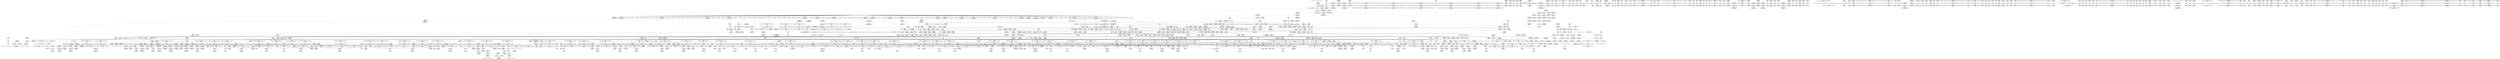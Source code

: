 digraph {
	CE0x4c181c0 [shape=record,shape=Mrecord,label="{CE0x4c181c0|80:_i32,_112:_i8*,_:_CRE_14,15_}"]
	CE0x4c5f1a0 [shape=record,shape=Mrecord,label="{CE0x4c5f1a0|i64*_getelementptr_inbounds_(_11_x_i64_,_11_x_i64_*___llvm_gcov_ctr127,_i64_0,_i64_0)|*Constant*|*SummSink*}"]
	CE0x4c62580 [shape=record,shape=Mrecord,label="{CE0x4c62580|ipc_has_perm:tmp7|security/selinux/hooks.c,5136}"]
	CE0x4ca33b0 [shape=record,shape=Mrecord,label="{CE0x4ca33b0|i1_true|*Constant*|*SummSink*}"]
	CE0x4d3dd40 [shape=record,shape=Mrecord,label="{CE0x4d3dd40|i64*_getelementptr_inbounds_(_4_x_i64_,_4_x_i64_*___llvm_gcov_ctr129,_i64_0,_i64_3)|*Constant*|*SummSource*}"]
	CE0x4d19ef0 [shape=record,shape=Mrecord,label="{CE0x4d19ef0|__rcu_read_unlock:tmp3}"]
	CE0x4c04260 [shape=record,shape=Mrecord,label="{CE0x4c04260|i64_1|*Constant*}"]
	CE0x4c70a20 [shape=record,shape=Mrecord,label="{CE0x4c70a20|_ret_void,_!dbg_!27735|include/linux/rcupdate.h,884}"]
	CE0x4c87290 [shape=record,shape=Mrecord,label="{CE0x4c87290|_call_void___rcu_read_lock()_#10,_!dbg_!27710|include/linux/rcupdate.h,879|*SummSink*}"]
	CE0x4c1d9d0 [shape=record,shape=Mrecord,label="{CE0x4c1d9d0|i64*_getelementptr_inbounds_(_2_x_i64_,_2_x_i64_*___llvm_gcov_ctr159,_i64_0,_i64_1)|*Constant*|*SummSink*}"]
	CE0x4c1b600 [shape=record,shape=Mrecord,label="{CE0x4c1b600|task_has_system:tmp1|*SummSource*}"]
	CE0x4c12450 [shape=record,shape=Mrecord,label="{CE0x4c12450|i32_8|*Constant*|*SummSource*}"]
	CE0x4c70bd0 [shape=record,shape=Mrecord,label="{CE0x4c70bd0|_ret_void,_!dbg_!27735|include/linux/rcupdate.h,884|*SummSink*}"]
	CE0x4c7b440 [shape=record,shape=Mrecord,label="{CE0x4c7b440|task_sid:tobool1|security/selinux/hooks.c,208|*SummSink*}"]
	CE0x4bf7270 [shape=record,shape=Mrecord,label="{CE0x4bf7270|_call_void___llvm_gcov_indirect_counter_increment(i32*___llvm_gcov_global_state_pred307,_i64**_getelementptr_inbounds_(_5_x_i64*_,_5_x_i64*_*___llvm_gcda_edge_table306,_i64_0,_i64_4)),_!dbg_!27723|security/selinux/hooks.c,5213|*SummSink*}"]
	CE0x4c78c50 [shape=record,shape=Mrecord,label="{CE0x4c78c50|task_sid:tmp12|security/selinux/hooks.c,208}"]
	CE0x4c595f0 [shape=record,shape=Mrecord,label="{CE0x4c595f0|_call_void_rcu_lock_acquire(%struct.lockdep_map*_rcu_lock_map)_#10,_!dbg_!27711|include/linux/rcupdate.h,881|*SummSource*}"]
	CE0x4c5f2a0 [shape=record,shape=Mrecord,label="{CE0x4c5f2a0|COLLAPSED:_GCMRE___llvm_gcov_ctr127_internal_global_11_x_i64_zeroinitializer:_elem_0:default:}"]
	CE0x4cb0780 [shape=record,shape=Mrecord,label="{CE0x4cb0780|0:_i8,_:_GCMR_rcu_read_unlock.__warned_internal_global_i8_0,_section_.data.unlikely_,_align_1:_elem_0:default:}"]
	CE0x4c9e470 [shape=record,shape=Mrecord,label="{CE0x4c9e470|cred_sid:tmp|*SummSource*}"]
	CE0x4d20840 [shape=record,shape=Mrecord,label="{CE0x4d20840|__preempt_count_add:tmp7|./arch/x86/include/asm/preempt.h,73}"]
	CE0x4ca89e0 [shape=record,shape=Mrecord,label="{CE0x4ca89e0|i32_78|*Constant*|*SummSource*}"]
	CE0x4c57c20 [shape=record,shape=Mrecord,label="{CE0x4c57c20|cred_sid:tmp3|*SummSink*}"]
	CE0x4c50430 [shape=record,shape=Mrecord,label="{CE0x4c50430|GLOBAL:__rcu_read_lock|*Constant*}"]
	CE0x4c8fcd0 [shape=record,shape=Mrecord,label="{CE0x4c8fcd0|rcu_read_unlock:tmp10|include/linux/rcupdate.h,933}"]
	CE0x4bfa590 [shape=record,shape=Mrecord,label="{CE0x4bfa590|__llvm_gcov_indirect_counter_increment:tmp|*SummSink*}"]
	CE0x4bfe6c0 [shape=record,shape=Mrecord,label="{CE0x4bfe6c0|task_sid:tmp15|security/selinux/hooks.c,208}"]
	CE0x4c6e1d0 [shape=record,shape=Mrecord,label="{CE0x4c6e1d0|task_sid:real_cred|security/selinux/hooks.c,208|*SummSink*}"]
	CE0x4c4ba70 [shape=record,shape=Mrecord,label="{CE0x4c4ba70|rcu_read_unlock:tmp12|include/linux/rcupdate.h,933|*SummSource*}"]
	CE0x4d0fbc0 [shape=record,shape=Mrecord,label="{CE0x4d0fbc0|i64*_getelementptr_inbounds_(_4_x_i64_,_4_x_i64_*___llvm_gcov_ctr128,_i64_0,_i64_0)|*Constant*}"]
	CE0x4c61e10 [shape=record,shape=Mrecord,label="{CE0x4c61e10|task_sid:do.body|*SummSink*}"]
	CE0x4cb5170 [shape=record,shape=Mrecord,label="{CE0x4cb5170|rcu_read_unlock:tobool|include/linux/rcupdate.h,933|*SummSink*}"]
	CE0x4c52e90 [shape=record,shape=Mrecord,label="{CE0x4c52e90|get_current:tmp3|*SummSource*}"]
	CE0x4c9d230 [shape=record,shape=Mrecord,label="{CE0x4c9d230|current_sid:tmp3}"]
	CE0x4c62de0 [shape=record,shape=Mrecord,label="{CE0x4c62de0|ipc_has_perm:tmp8|security/selinux/hooks.c,5136}"]
	CE0x4c10f10 [shape=record,shape=Mrecord,label="{CE0x4c10f10|selinux_msg_queue_msgctl:tmp10|security/selinux/hooks.c,5216|*SummSink*}"]
	CE0x4cb9200 [shape=record,shape=Mrecord,label="{CE0x4cb9200|rcu_read_unlock:tmp9|include/linux/rcupdate.h,933}"]
	CE0x4c48f60 [shape=record,shape=Mrecord,label="{CE0x4c48f60|rcu_lock_acquire:__here|*SummSink*}"]
	CE0x4c8f790 [shape=record,shape=Mrecord,label="{CE0x4c8f790|rcu_read_unlock:tmp1}"]
	CE0x4c7b2d0 [shape=record,shape=Mrecord,label="{CE0x4c7b2d0|task_sid:tobool1|security/selinux/hooks.c,208|*SummSource*}"]
	CE0x4d02470 [shape=record,shape=Mrecord,label="{CE0x4d02470|GLOBAL:lock_release|*Constant*|*SummSink*}"]
	CE0x4c61340 [shape=record,shape=Mrecord,label="{CE0x4c61340|GLOBAL:lockdep_rcu_suspicious|*Constant*|*SummSource*}"]
	CE0x4c7cae0 [shape=record,shape=Mrecord,label="{CE0x4c7cae0|current_sid:tmp8|security/selinux/hooks.c,218|*SummSource*}"]
	CE0x4c4c5a0 [shape=record,shape=Mrecord,label="{CE0x4c4c5a0|_ret_void,_!dbg_!27720|./arch/x86/include/asm/preempt.h,78|*SummSource*}"]
	CE0x4c6fe60 [shape=record,shape=Mrecord,label="{CE0x4c6fe60|rcu_read_lock:bb}"]
	CE0x4c3c260 [shape=record,shape=Mrecord,label="{CE0x4c3c260|selinux_msg_queue_msgctl:call5|security/selinux/hooks.c,5219|*SummSource*}"]
	CE0x4d25c70 [shape=record,shape=Mrecord,label="{CE0x4d25c70|__preempt_count_add:do.body|*SummSink*}"]
	"CONST[source:0(mediator),value:2(dynamic)][purpose:{subject}][SrcIdx:11]"
	CE0x4c0bbd0 [shape=record,shape=Mrecord,label="{CE0x4c0bbd0|i64*_null|*Constant*}"]
	CE0x4c56fc0 [shape=record,shape=Mrecord,label="{CE0x4c56fc0|i64*_getelementptr_inbounds_(_13_x_i64_,_13_x_i64_*___llvm_gcov_ctr126,_i64_0,_i64_9)|*Constant*|*SummSink*}"]
	CE0x4c743c0 [shape=record,shape=Mrecord,label="{CE0x4c743c0|rcu_read_unlock:tmp21|include/linux/rcupdate.h,935|*SummSink*}"]
	CE0x4ca5a30 [shape=record,shape=Mrecord,label="{CE0x4ca5a30|i8*_getelementptr_inbounds_(_45_x_i8_,_45_x_i8_*_.str12,_i32_0,_i32_0)|*Constant*|*SummSource*}"]
	CE0x4caabb0 [shape=record,shape=Mrecord,label="{CE0x4caabb0|current_sid:tmp22|security/selinux/hooks.c,218|*SummSink*}"]
	CE0x4cbe920 [shape=record,shape=Mrecord,label="{CE0x4cbe920|rcu_read_lock:tmp18|include/linux/rcupdate.h,882|*SummSource*}"]
	CE0x4c1e670 [shape=record,shape=Mrecord,label="{CE0x4c1e670|i64*_getelementptr_inbounds_(_15_x_i64_,_15_x_i64_*___llvm_gcov_ctr305,_i64_0,_i64_11)|*Constant*}"]
	CE0x4c3e230 [shape=record,shape=Mrecord,label="{CE0x4c3e230|ipc_has_perm:entry|*SummSource*}"]
	CE0x4c68b80 [shape=record,shape=Mrecord,label="{CE0x4c68b80|ipc_has_perm:tmp5|security/selinux/hooks.c,5131}"]
	CE0x4c39180 [shape=record,shape=Mrecord,label="{CE0x4c39180|80:_i32,_112:_i8*,_:_CRE_69,70_}"]
	CE0x4c57410 [shape=record,shape=Mrecord,label="{CE0x4c57410|task_sid:tmp20|security/selinux/hooks.c,208}"]
	CE0x4cb6be0 [shape=record,shape=Mrecord,label="{CE0x4cb6be0|rcu_read_lock:tobool1|include/linux/rcupdate.h,882|*SummSink*}"]
	CE0x4c6c770 [shape=record,shape=Mrecord,label="{CE0x4c6c770|current_sid:tmp24|security/selinux/hooks.c,220|*SummSource*}"]
	CE0x4c510e0 [shape=record,shape=Mrecord,label="{CE0x4c510e0|_call_void_mcount()_#3|*SummSource*}"]
	CE0x4ca5d10 [shape=record,shape=Mrecord,label="{CE0x4ca5d10|i64*_getelementptr_inbounds_(_11_x_i64_,_11_x_i64_*___llvm_gcov_ctr125,_i64_0,_i64_9)|*Constant*}"]
	CE0x4c3d110 [shape=record,shape=Mrecord,label="{CE0x4c3d110|i64*_getelementptr_inbounds_(_15_x_i64_,_15_x_i64_*___llvm_gcov_ctr305,_i64_0,_i64_14)|*Constant*|*SummSink*}"]
	CE0x4d1d2f0 [shape=record,shape=Mrecord,label="{CE0x4d1d2f0|i64*_getelementptr_inbounds_(_4_x_i64_,_4_x_i64_*___llvm_gcov_ctr133,_i64_0,_i64_1)|*Constant*|*SummSink*}"]
	CE0x4c08380 [shape=record,shape=Mrecord,label="{CE0x4c08380|__llvm_gcov_indirect_counter_increment:tmp6}"]
	CE0x4c90f50 [shape=record,shape=Mrecord,label="{CE0x4c90f50|rcu_read_unlock:tmp5|include/linux/rcupdate.h,933|*SummSink*}"]
	CE0x4c77990 [shape=record,shape=Mrecord,label="{CE0x4c77990|task_sid:tmp2}"]
	CE0x4c15d70 [shape=record,shape=Mrecord,label="{CE0x4c15d70|80:_i32,_112:_i8*,_:_CRE_34,35_}"]
	CE0x4c70e20 [shape=record,shape=Mrecord,label="{CE0x4c70e20|_call_void_mcount()_#3|*SummSink*}"]
	CE0x4c66970 [shape=record,shape=Mrecord,label="{CE0x4c66970|current_sid:entry}"]
	CE0x4c54c80 [shape=record,shape=Mrecord,label="{CE0x4c54c80|i32_3|*Constant*}"]
	CE0x4c79140 [shape=record,shape=Mrecord,label="{CE0x4c79140|current_sid:tmp7|security/selinux/hooks.c,218|*SummSink*}"]
	CE0x4d255f0 [shape=record,shape=Mrecord,label="{CE0x4d255f0|__preempt_count_add:tmp3|*SummSource*}"]
	CE0x4c6fa00 [shape=record,shape=Mrecord,label="{CE0x4c6fa00|task_sid:tmp13|security/selinux/hooks.c,208|*SummSink*}"]
	CE0x4cff280 [shape=record,shape=Mrecord,label="{CE0x4cff280|i64_1|*Constant*}"]
	CE0x4bd9960 [shape=record,shape=Mrecord,label="{CE0x4bd9960|_call_void_mcount()_#3|*SummSink*}"]
	CE0x4c08610 [shape=record,shape=Mrecord,label="{CE0x4c08610|get_current:bb}"]
	CE0x4c0b6c0 [shape=record,shape=Mrecord,label="{CE0x4c0b6c0|i64*_getelementptr_inbounds_(_2_x_i64_,_2_x_i64_*___llvm_gcov_ctr159,_i64_0,_i64_0)|*Constant*|*SummSource*}"]
	CE0x4d19df0 [shape=record,shape=Mrecord,label="{CE0x4d19df0|__rcu_read_unlock:tmp2|*SummSource*}"]
	CE0x4c98bc0 [shape=record,shape=Mrecord,label="{CE0x4c98bc0|GLOBAL:rcu_read_unlock|*Constant*|*SummSink*}"]
	CE0x4be8d70 [shape=record,shape=Mrecord,label="{CE0x4be8d70|80:_i32,_112:_i8*,_:_CRE_58,59_}"]
	CE0x4c17aa0 [shape=record,shape=Mrecord,label="{CE0x4c17aa0|80:_i32,_112:_i8*,_:_CRE_8,9_}"]
	CE0x4cb7b80 [shape=record,shape=Mrecord,label="{CE0x4cb7b80|__rcu_read_lock:tmp5|include/linux/rcupdate.h,239|*SummSource*}"]
	CE0x4bee7a0 [shape=record,shape=Mrecord,label="{CE0x4bee7a0|selinux_msg_queue_msgctl:tmp2|security/selinux/hooks.c,5204|*SummSource*}"]
	CE0x4c97980 [shape=record,shape=Mrecord,label="{CE0x4c97980|cred_sid:entry|*SummSink*}"]
	CE0x4d2adf0 [shape=record,shape=Mrecord,label="{CE0x4d2adf0|GLOBAL:__preempt_count|Global_var:__preempt_count|*SummSink*}"]
	CE0x4cbc690 [shape=record,shape=Mrecord,label="{CE0x4cbc690|rcu_read_lock:tmp13|include/linux/rcupdate.h,882}"]
	CE0x4d13390 [shape=record,shape=Mrecord,label="{CE0x4d13390|__preempt_count_add:tmp4|./arch/x86/include/asm/preempt.h,72|*SummSource*}"]
	CE0x4c8ad20 [shape=record,shape=Mrecord,label="{CE0x4c8ad20|cred_sid:bb}"]
	CE0x4c0cc30 [shape=record,shape=Mrecord,label="{CE0x4c0cc30|selinux_msg_queue_msgctl:tmp5|security/selinux/hooks.c,5207|*SummSource*}"]
	CE0x4cb0610 [shape=record,shape=Mrecord,label="{CE0x4cb0610|_ret_void,_!dbg_!27717|include/linux/rcupdate.h,419|*SummSink*}"]
	CE0x4c44ee0 [shape=record,shape=Mrecord,label="{CE0x4c44ee0|task_sid:tmp25|security/selinux/hooks.c,208|*SummSource*}"]
	CE0x4c40a70 [shape=record,shape=Mrecord,label="{CE0x4c40a70|task_sid:bb|*SummSource*}"]
	CE0x4c76520 [shape=record,shape=Mrecord,label="{CE0x4c76520|GLOBAL:cred_sid|*Constant*|*SummSource*}"]
	CE0x4c10c70 [shape=record,shape=Mrecord,label="{CE0x4c10c70|i32_3|*Constant*|*SummSink*}"]
	CE0x4c75840 [shape=record,shape=Mrecord,label="{CE0x4c75840|task_sid:tmp26|security/selinux/hooks.c,208|*SummSource*}"]
	CE0x4d0f9a0 [shape=record,shape=Mrecord,label="{CE0x4d0f9a0|__rcu_read_lock:do.body}"]
	CE0x4cb4810 [shape=record,shape=Mrecord,label="{CE0x4cb4810|GLOBAL:rcu_read_unlock.__warned|Global_var:rcu_read_unlock.__warned|*SummSource*}"]
	CE0x4ca07d0 [shape=record,shape=Mrecord,label="{CE0x4ca07d0|cred_sid:tmp5|security/selinux/hooks.c,196|*SummSink*}"]
	CE0x4c5b3c0 [shape=record,shape=Mrecord,label="{CE0x4c5b3c0|current_sid:tmp9|security/selinux/hooks.c,218|*SummSink*}"]
	CE0x4cb4cf0 [shape=record,shape=Mrecord,label="{CE0x4cb4cf0|rcu_read_lock:tmp8|include/linux/rcupdate.h,882|*SummSource*}"]
	CE0x4bf7050 [shape=record,shape=Mrecord,label="{CE0x4bf7050|selinux_msg_queue_msgctl:sw.bb4|*SummSink*}"]
	CE0x4cbd870 [shape=record,shape=Mrecord,label="{CE0x4cbd870|rcu_read_lock:tmp16|include/linux/rcupdate.h,882|*SummSink*}"]
	CE0x4d2fae0 [shape=record,shape=Mrecord,label="{CE0x4d2fae0|__preempt_count_sub:tmp1|*SummSink*}"]
	CE0x4c63950 [shape=record,shape=Mrecord,label="{CE0x4c63950|avc_has_perm:ssid|Function::avc_has_perm&Arg::ssid::}"]
	CE0x4ca0c30 [shape=record,shape=Mrecord,label="{CE0x4ca0c30|rcu_read_unlock:tmp16|include/linux/rcupdate.h,933|*SummSource*}"]
	CE0x4c6f280 [shape=record,shape=Mrecord,label="{CE0x4c6f280|task_sid:call3|security/selinux/hooks.c,208|*SummSink*}"]
	CE0x4d142c0 [shape=record,shape=Mrecord,label="{CE0x4d142c0|__preempt_count_sub:bb}"]
	CE0x4c39510 [shape=record,shape=Mrecord,label="{CE0x4c39510|selinux_msg_queue_msgctl:call5|security/selinux/hooks.c,5219}"]
	CE0x4d120b0 [shape=record,shape=Mrecord,label="{CE0x4d120b0|rcu_lock_acquire:__here}"]
	CE0x4c3ff60 [shape=record,shape=Mrecord,label="{CE0x4c3ff60|__llvm_gcov_indirect_counter_increment:tmp5}"]
	CE0x4cb7f70 [shape=record,shape=Mrecord,label="{CE0x4cb7f70|cred_sid:sid|security/selinux/hooks.c,197|*SummSource*}"]
	CE0x4c499e0 [shape=record,shape=Mrecord,label="{CE0x4c499e0|_call_void_mcount()_#3}"]
	CE0x4c1b1b0 [shape=record,shape=Mrecord,label="{CE0x4c1b1b0|COLLAPSED:_GCMRE___llvm_gcov_ctr159_internal_global_2_x_i64_zeroinitializer:_elem_0:default:}"]
	CE0x4bf6e70 [shape=record,shape=Mrecord,label="{CE0x4bf6e70|selinux_msg_queue_msgctl:tmp1}"]
	CE0x4c66b10 [shape=record,shape=Mrecord,label="{CE0x4c66b10|current_sid:entry|*SummSink*}"]
	CE0x4c969c0 [shape=record,shape=Mrecord,label="{CE0x4c969c0|_call_void_asm_sideeffect_,_memory_,_dirflag_,_fpsr_,_flags_()_#3,_!dbg_!27714,_!srcloc_!27715|include/linux/rcupdate.h,239}"]
	CE0x4c11200 [shape=record,shape=Mrecord,label="{CE0x4c11200|task_has_system:call1|security/selinux/hooks.c,1594}"]
	CE0x4c45cc0 [shape=record,shape=Mrecord,label="{CE0x4c45cc0|rcu_lock_release:tmp6|*SummSink*}"]
	CE0x4c12c60 [shape=record,shape=Mrecord,label="{CE0x4c12c60|selinux_msg_queue_msgctl:perms.0}"]
	CE0x4c9b080 [shape=record,shape=Mrecord,label="{CE0x4c9b080|__rcu_read_lock:do.end|*SummSource*}"]
	CE0x4d1eb20 [shape=record,shape=Mrecord,label="{CE0x4d1eb20|_ret_void,_!dbg_!27720|./arch/x86/include/asm/preempt.h,78}"]
	CE0x4bfa360 [shape=record,shape=Mrecord,label="{CE0x4bfa360|__llvm_gcov_indirect_counter_increment:tmp1}"]
	CE0x4c1d470 [shape=record,shape=Mrecord,label="{CE0x4c1d470|get_current:tmp3}"]
	CE0x4c8a0f0 [shape=record,shape=Mrecord,label="{CE0x4c8a0f0|i64*_getelementptr_inbounds_(_11_x_i64_,_11_x_i64_*___llvm_gcov_ctr127,_i64_0,_i64_10)|*Constant*|*SummSink*}"]
	CE0x4d3b9c0 [shape=record,shape=Mrecord,label="{CE0x4d3b9c0|__preempt_count_sub:tmp1|*SummSource*}"]
	CE0x4c85a30 [shape=record,shape=Mrecord,label="{CE0x4c85a30|i32_934|*Constant*|*SummSink*}"]
	CE0x4d2e150 [shape=record,shape=Mrecord,label="{CE0x4d2e150|__rcu_read_unlock:tmp7|include/linux/rcupdate.h,245|*SummSource*}"]
	CE0x4bfc500 [shape=record,shape=Mrecord,label="{CE0x4bfc500|i64*_getelementptr_inbounds_(_15_x_i64_,_15_x_i64_*___llvm_gcov_ctr305,_i64_0,_i64_8)|*Constant*|*SummSource*}"]
	CE0x4c73510 [shape=record,shape=Mrecord,label="{CE0x4c73510|rcu_read_unlock:tmp20|include/linux/rcupdate.h,933}"]
	CE0x4ca0d60 [shape=record,shape=Mrecord,label="{CE0x4ca0d60|rcu_read_unlock:tmp16|include/linux/rcupdate.h,933|*SummSink*}"]
	CE0x4bf89c0 [shape=record,shape=Mrecord,label="{CE0x4bf89c0|selinux_msg_queue_msgctl:sw.bb3|*SummSink*}"]
	CE0x4c1c1f0 [shape=record,shape=Mrecord,label="{CE0x4c1c1f0|i32_(i32,_i32,_i16,_i32,_%struct.common_audit_data*)*_bitcast_(i32_(i32,_i32,_i16,_i32,_%struct.common_audit_data.495*)*_avc_has_perm_to_i32_(i32,_i32,_i16,_i32,_%struct.common_audit_data*)*)|*Constant*|*SummSource*}"]
	CE0x4ca8930 [shape=record,shape=Mrecord,label="{CE0x4ca8930|_ret_%struct.task_struct*_%tmp4,_!dbg_!27714|./arch/x86/include/asm/current.h,14}"]
	CE0x4d105c0 [shape=record,shape=Mrecord,label="{CE0x4d105c0|__rcu_read_unlock:tmp4|include/linux/rcupdate.h,244}"]
	CE0x4c42600 [shape=record,shape=Mrecord,label="{CE0x4c42600|ipc_has_perm:u|security/selinux/hooks.c,5134|*SummSource*}"]
	CE0x4ca2c10 [shape=record,shape=Mrecord,label="{CE0x4ca2c10|GLOBAL:__rcu_read_lock|*Constant*|*SummSink*}"]
	CE0x4c49360 [shape=record,shape=Mrecord,label="{CE0x4c49360|i64*_getelementptr_inbounds_(_11_x_i64_,_11_x_i64_*___llvm_gcov_ctr132,_i64_0,_i64_1)|*Constant*|*SummSink*}"]
	CE0x4be51b0 [shape=record,shape=Mrecord,label="{CE0x4be51b0|selinux_msg_queue_msgctl:entry}"]
	CE0x4ca1860 [shape=record,shape=Mrecord,label="{CE0x4ca1860|i64*_getelementptr_inbounds_(_11_x_i64_,_11_x_i64_*___llvm_gcov_ctr125,_i64_0,_i64_8)|*Constant*}"]
	CE0x4bee1e0 [shape=record,shape=Mrecord,label="{CE0x4bee1e0|task_has_system:perms|Function::task_has_system&Arg::perms::}"]
	CE0x4ca75c0 [shape=record,shape=Mrecord,label="{CE0x4ca75c0|current_sid:tmp19|security/selinux/hooks.c,218|*SummSink*}"]
	CE0x4ca5370 [shape=record,shape=Mrecord,label="{CE0x4ca5370|i32_218|*Constant*}"]
	CE0x4c51280 [shape=record,shape=Mrecord,label="{CE0x4c51280|ipc_has_perm:call|security/selinux/hooks.c,5129}"]
	CE0x4c701b0 [shape=record,shape=Mrecord,label="{CE0x4c701b0|task_sid:land.lhs.true|*SummSink*}"]
	CE0x4c3c5b0 [shape=record,shape=Mrecord,label="{CE0x4c3c5b0|GLOBAL:ipc_has_perm|*Constant*|*SummSink*}"]
	CE0x4c70320 [shape=record,shape=Mrecord,label="{CE0x4c70320|task_sid:do.end6|*SummSource*}"]
	CE0x4d20bc0 [shape=record,shape=Mrecord,label="{CE0x4d20bc0|__preempt_count_add:tmp7|./arch/x86/include/asm/preempt.h,73|*SummSink*}"]
	CE0x4c165c0 [shape=record,shape=Mrecord,label="{CE0x4c165c0|80:_i32,_112:_i8*,_:_CRE_41,42_}"]
	CE0x4cffcd0 [shape=record,shape=Mrecord,label="{CE0x4cffcd0|rcu_lock_acquire:bb}"]
	CE0x4c6a9f0 [shape=record,shape=Mrecord,label="{CE0x4c6a9f0|get_current:tmp2}"]
	CE0x4ca2fd0 [shape=record,shape=Mrecord,label="{CE0x4ca2fd0|current_sid:if.end|*SummSource*}"]
	CE0x4c3b510 [shape=record,shape=Mrecord,label="{CE0x4c3b510|80:_i32,_112:_i8*,_:_CRE_172,176_|*MultipleSource*|Function::selinux_msg_queue_msgctl&Arg::msq::|security/selinux/hooks.c,5219}"]
	CE0x4bf4480 [shape=record,shape=Mrecord,label="{CE0x4bf4480|i32_0|*Constant*}"]
	CE0x4c52c30 [shape=record,shape=Mrecord,label="{CE0x4c52c30|COLLAPSED:_GCMRE___llvm_gcov_ctr98_internal_global_2_x_i64_zeroinitializer:_elem_0:default:}"]
	CE0x4c02130 [shape=record,shape=Mrecord,label="{CE0x4c02130|task_has_system:tmp3|*SummSink*}"]
	CE0x4bf1640 [shape=record,shape=Mrecord,label="{CE0x4bf1640|GLOBAL:__llvm_gcov_indirect_counter_increment|*Constant*|*SummSink*}"]
	CE0x4d00c60 [shape=record,shape=Mrecord,label="{CE0x4d00c60|rcu_lock_acquire:tmp6}"]
	CE0x4c01b40 [shape=record,shape=Mrecord,label="{CE0x4c01b40|i64*_getelementptr_inbounds_(_15_x_i64_,_15_x_i64_*___llvm_gcov_ctr305,_i64_0,_i64_12)|*Constant*}"]
	CE0x4c1bd20 [shape=record,shape=Mrecord,label="{CE0x4c1bd20|GLOBAL:current_task|Global_var:current_task}"]
	CE0x4cb5250 [shape=record,shape=Mrecord,label="{CE0x4cb5250|rcu_read_unlock:tmp4|include/linux/rcupdate.h,933|*SummSink*}"]
	CE0x4d12460 [shape=record,shape=Mrecord,label="{CE0x4d12460|i64*_getelementptr_inbounds_(_4_x_i64_,_4_x_i64_*___llvm_gcov_ctr134,_i64_0,_i64_2)|*Constant*}"]
	CE0x4ca18d0 [shape=record,shape=Mrecord,label="{CE0x4ca18d0|i64*_getelementptr_inbounds_(_11_x_i64_,_11_x_i64_*___llvm_gcov_ctr125,_i64_0,_i64_8)|*Constant*|*SummSource*}"]
	CE0x4d0b310 [shape=record,shape=Mrecord,label="{CE0x4d0b310|rcu_lock_release:bb|*SummSink*}"]
	CE0x4cfffe0 [shape=record,shape=Mrecord,label="{CE0x4cfffe0|__rcu_read_lock:tmp|*SummSource*}"]
	CE0x4d330c0 [shape=record,shape=Mrecord,label="{CE0x4d330c0|__preempt_count_add:do.end|*SummSink*}"]
	CE0x4c1ea10 [shape=record,shape=Mrecord,label="{CE0x4c1ea10|i64*_getelementptr_inbounds_(_15_x_i64_,_15_x_i64_*___llvm_gcov_ctr305,_i64_0,_i64_11)|*Constant*|*SummSource*}"]
	CE0x4c59db0 [shape=record,shape=Mrecord,label="{CE0x4c59db0|task_sid:tmp19|security/selinux/hooks.c,208}"]
	CE0x4cfe040 [shape=record,shape=Mrecord,label="{CE0x4cfe040|_call_void___rcu_read_unlock()_#10,_!dbg_!27734|include/linux/rcupdate.h,937|*SummSink*}"]
	CE0x4c3c810 [shape=record,shape=Mrecord,label="{CE0x4c3c810|selinux_msg_queue_msgctl:retval.0|*SummSource*}"]
	CE0x4c6ea30 [shape=record,shape=Mrecord,label="{CE0x4c6ea30|i32_77|*Constant*|*SummSource*}"]
	CE0x4d46750 [shape=record,shape=Mrecord,label="{CE0x4d46750|i64*_getelementptr_inbounds_(_4_x_i64_,_4_x_i64_*___llvm_gcov_ctr129,_i64_0,_i64_2)|*Constant*|*SummSource*}"]
	CE0x4c977f0 [shape=record,shape=Mrecord,label="{CE0x4c977f0|cred_sid:entry|*SummSource*}"]
	CE0x4d028d0 [shape=record,shape=Mrecord,label="{CE0x4d028d0|i64_ptrtoint_(i8*_blockaddress(_rcu_lock_release,_%__here)_to_i64)|*Constant*|*SummSource*}"]
	CE0x4c0cbc0 [shape=record,shape=Mrecord,label="{CE0x4c0cbc0|selinux_msg_queue_msgctl:tmp5|security/selinux/hooks.c,5207}"]
	CE0x4d18380 [shape=record,shape=Mrecord,label="{CE0x4d18380|GLOBAL:lock_acquire|*Constant*|*SummSource*}"]
	CE0x4c58e90 [shape=record,shape=Mrecord,label="{CE0x4c58e90|i64_5|*Constant*}"]
	CE0x4c916d0 [shape=record,shape=Mrecord,label="{CE0x4c916d0|rcu_read_unlock:call3|include/linux/rcupdate.h,933|*SummSink*}"]
	CE0x4cb4940 [shape=record,shape=Mrecord,label="{CE0x4cb4940|GLOBAL:rcu_read_unlock.__warned|Global_var:rcu_read_unlock.__warned|*SummSink*}"]
	CE0x4cb5b50 [shape=record,shape=Mrecord,label="{CE0x4cb5b50|rcu_read_lock:tmp9|include/linux/rcupdate.h,882|*SummSink*}"]
	CE0x4c9a760 [shape=record,shape=Mrecord,label="{CE0x4c9a760|GLOBAL:rcu_lock_map|Global_var:rcu_lock_map|*SummSource*}"]
	CE0x4cb15e0 [shape=record,shape=Mrecord,label="{CE0x4cb15e0|rcu_read_lock:tmp1|*SummSink*}"]
	CE0x4c79960 [shape=record,shape=Mrecord,label="{CE0x4c79960|cred_sid:tmp6|security/selinux/hooks.c,197|*SummSource*}"]
	CE0x4d0ac10 [shape=record,shape=Mrecord,label="{CE0x4d0ac10|COLLAPSED:_GCMRE___llvm_gcov_ctr128_internal_global_4_x_i64_zeroinitializer:_elem_0:default:}"]
	CE0x4d0f910 [shape=record,shape=Mrecord,label="{CE0x4d0f910|__rcu_read_lock:bb|*SummSink*}"]
	CE0x4c8d180 [shape=record,shape=Mrecord,label="{CE0x4c8d180|__rcu_read_unlock:tmp5|include/linux/rcupdate.h,244}"]
	CE0x4c63140 [shape=record,shape=Mrecord,label="{CE0x4c63140|ipc_has_perm:tmp8|security/selinux/hooks.c,5136|*SummSink*}"]
	CE0x4cb0b30 [shape=record,shape=Mrecord,label="{CE0x4cb0b30|i64*_getelementptr_inbounds_(_11_x_i64_,_11_x_i64_*___llvm_gcov_ctr127,_i64_0,_i64_1)|*Constant*|*SummSource*}"]
	CE0x4bfd5b0 [shape=record,shape=Mrecord,label="{CE0x4bfd5b0|selinux_msg_queue_msgctl:tmp7|security/selinux/hooks.c,5210}"]
	CE0x4c3c620 [shape=record,shape=Mrecord,label="{CE0x4c3c620|GLOBAL:ipc_has_perm|*Constant*|*SummSource*}"]
	CE0x4c7c7a0 [shape=record,shape=Mrecord,label="{CE0x4c7c7a0|task_sid:tmp17|security/selinux/hooks.c,208|*SummSink*}"]
	CE0x4c7f440 [shape=record,shape=Mrecord,label="{CE0x4c7f440|GLOBAL:rcu_lock_release|*Constant*|*SummSource*}"]
	CE0x4d0f810 [shape=record,shape=Mrecord,label="{CE0x4d0f810|__rcu_read_lock:bb}"]
	CE0x4c7dc10 [shape=record,shape=Mrecord,label="{CE0x4c7dc10|current_sid:tmp6|security/selinux/hooks.c,218|*SummSink*}"]
	CE0x4c586e0 [shape=record,shape=Mrecord,label="{CE0x4c586e0|current_sid:call|security/selinux/hooks.c,218|*SummSink*}"]
	CE0x4d1e7e0 [shape=record,shape=Mrecord,label="{CE0x4d1e7e0|i64*_getelementptr_inbounds_(_4_x_i64_,_4_x_i64_*___llvm_gcov_ctr135,_i64_0,_i64_3)|*Constant*|*SummSource*}"]
	CE0x4ca54a0 [shape=record,shape=Mrecord,label="{CE0x4ca54a0|i32_218|*Constant*|*SummSink*}"]
	CE0x4bf7840 [shape=record,shape=Mrecord,label="{CE0x4bf7840|selinux_msg_queue_msgctl:tmp8|security/selinux/hooks.c,5213}"]
	CE0x4bf71a0 [shape=record,shape=Mrecord,label="{CE0x4bf71a0|_call_void___llvm_gcov_indirect_counter_increment(i32*___llvm_gcov_global_state_pred307,_i64**_getelementptr_inbounds_(_5_x_i64*_,_5_x_i64*_*___llvm_gcda_edge_table306,_i64_0,_i64_4)),_!dbg_!27723|security/selinux/hooks.c,5213|*SummSource*}"]
	CE0x4d54730 [shape=record,shape=Mrecord,label="{CE0x4d54730|__preempt_count_sub:tmp}"]
	CE0x4c158b0 [shape=record,shape=Mrecord,label="{CE0x4c158b0|80:_i32,_112:_i8*,_:_CRE_30,31_}"]
	CE0x4bf33c0 [shape=record,shape=Mrecord,label="{CE0x4bf33c0|__llvm_gcov_indirect_counter_increment:pred|*SummSink*}"]
	CE0x4d0b3d0 [shape=record,shape=Mrecord,label="{CE0x4d0b3d0|rcu_lock_release:__here}"]
	CE0x4c7a800 [shape=record,shape=Mrecord,label="{CE0x4c7a800|rcu_read_lock:if.end|*SummSource*}"]
	CE0x4cafa20 [shape=record,shape=Mrecord,label="{CE0x4cafa20|i64*_getelementptr_inbounds_(_4_x_i64_,_4_x_i64_*___llvm_gcov_ctr130,_i64_0,_i64_2)|*Constant*|*SummSource*}"]
	CE0x4c40c40 [shape=record,shape=Mrecord,label="{CE0x4c40c40|i64*_getelementptr_inbounds_(_13_x_i64_,_13_x_i64_*___llvm_gcov_ctr126,_i64_0,_i64_0)|*Constant*|*SummSource*}"]
	CE0x4c42230 [shape=record,shape=Mrecord,label="{CE0x4c42230|task_sid:tobool|security/selinux/hooks.c,208|*SummSink*}"]
	CE0x4c993a0 [shape=record,shape=Mrecord,label="{CE0x4c993a0|_ret_void,_!dbg_!27735|include/linux/rcupdate.h,938|*SummSink*}"]
	CE0x4c4f040 [shape=record,shape=Mrecord,label="{CE0x4c4f040|i64*_getelementptr_inbounds_(_11_x_i64_,_11_x_i64_*___llvm_gcov_ctr132,_i64_0,_i64_0)|*Constant*|*SummSource*}"]
	CE0x4d0a750 [shape=record,shape=Mrecord,label="{CE0x4d0a750|i64*_getelementptr_inbounds_(_4_x_i64_,_4_x_i64_*___llvm_gcov_ctr130,_i64_0,_i64_0)|*Constant*|*SummSink*}"]
	CE0x4d0af00 [shape=record,shape=Mrecord,label="{CE0x4d0af00|rcu_lock_acquire:tmp7|*SummSink*}"]
	CE0x4d15c80 [shape=record,shape=Mrecord,label="{CE0x4d15c80|COLLAPSED:_GCMRE___llvm_gcov_ctr133_internal_global_4_x_i64_zeroinitializer:_elem_0:default:}"]
	CE0x4c798f0 [shape=record,shape=Mrecord,label="{CE0x4c798f0|cred_sid:tmp6|security/selinux/hooks.c,197}"]
	CE0x4d0f080 [shape=record,shape=Mrecord,label="{CE0x4d0f080|rcu_lock_release:tmp4|include/linux/rcupdate.h,423|*SummSink*}"]
	CE0x4cbacf0 [shape=record,shape=Mrecord,label="{CE0x4cbacf0|rcu_read_lock:tmp11|include/linux/rcupdate.h,882|*SummSink*}"]
	CE0x4d18560 [shape=record,shape=Mrecord,label="{CE0x4d18560|__rcu_read_unlock:bb|*SummSource*}"]
	CE0x4c92c60 [shape=record,shape=Mrecord,label="{CE0x4c92c60|rcu_read_unlock:tobool1|include/linux/rcupdate.h,933|*SummSource*}"]
	CE0x4c75f90 [shape=record,shape=Mrecord,label="{CE0x4c75f90|GLOBAL:cred_sid|*Constant*}"]
	CE0x4c1a1f0 [shape=record,shape=Mrecord,label="{CE0x4c1a1f0|avc_has_perm:auditdata|Function::avc_has_perm&Arg::auditdata::|*SummSource*}"]
	CE0x4c1cbc0 [shape=record,shape=Mrecord,label="{CE0x4c1cbc0|avc_has_perm:ssid|Function::avc_has_perm&Arg::ssid::|*SummSource*}"]
	CE0x4cfef10 [shape=record,shape=Mrecord,label="{CE0x4cfef10|get_current:tmp}"]
	CE0x4cbb790 [shape=record,shape=Mrecord,label="{CE0x4cbb790|rcu_read_lock:call3|include/linux/rcupdate.h,882|*SummSink*}"]
	CE0x4c57480 [shape=record,shape=Mrecord,label="{CE0x4c57480|task_sid:tmp21|security/selinux/hooks.c,208}"]
	CE0x4cb1280 [shape=record,shape=Mrecord,label="{CE0x4cb1280|rcu_read_unlock:tmp3|*SummSource*}"]
	CE0x4d00050 [shape=record,shape=Mrecord,label="{CE0x4d00050|__rcu_read_lock:tmp|*SummSink*}"]
	CE0x4c5a580 [shape=record,shape=Mrecord,label="{CE0x4c5a580|task_sid:tmp|*SummSource*}"]
	CE0x4c4b420 [shape=record,shape=Mrecord,label="{CE0x4c4b420|rcu_lock_release:tmp1|*SummSink*}"]
	CE0x4d19cc0 [shape=record,shape=Mrecord,label="{CE0x4d19cc0|__preempt_count_sub:tmp6|./arch/x86/include/asm/preempt.h,78|*SummSource*}"]
	CE0x4d186a0 [shape=record,shape=Mrecord,label="{CE0x4d186a0|__rcu_read_unlock:tmp3|*SummSource*}"]
	CE0x4c769f0 [shape=record,shape=Mrecord,label="{CE0x4c769f0|rcu_read_lock:tmp6|include/linux/rcupdate.h,882}"]
	CE0x4c99d40 [shape=record,shape=Mrecord,label="{CE0x4c99d40|i64_0|*Constant*}"]
	CE0x4c8cdb0 [shape=record,shape=Mrecord,label="{CE0x4c8cdb0|rcu_read_unlock:tmp1|*SummSource*}"]
	CE0x4d32da0 [shape=record,shape=Mrecord,label="{CE0x4d32da0|_call_void_mcount()_#3|*SummSink*}"]
	CE0x4c56330 [shape=record,shape=Mrecord,label="{CE0x4c56330|i64*_getelementptr_inbounds_(_13_x_i64_,_13_x_i64_*___llvm_gcov_ctr126,_i64_0,_i64_1)|*Constant*|*SummSink*}"]
	CE0x4c6f360 [shape=record,shape=Mrecord,label="{CE0x4c6f360|task_sid:tobool4|security/selinux/hooks.c,208|*SummSource*}"]
	CE0x4d0a1a0 [shape=record,shape=Mrecord,label="{CE0x4d0a1a0|rcu_lock_acquire:tmp2|*SummSource*}"]
	CE0x4bf0490 [shape=record,shape=Mrecord,label="{CE0x4bf0490|GLOBAL:task_sid|*Constant*|*SummSource*}"]
	CE0x4bf48a0 [shape=record,shape=Mrecord,label="{CE0x4bf48a0|COLLAPSED:_GCMRE___llvm_gcov_ctr305_internal_global_15_x_i64_zeroinitializer:_elem_0:default:}"]
	CE0x4c6fda0 [shape=record,shape=Mrecord,label="{CE0x4c6fda0|rcu_read_lock:land.lhs.true|*SummSink*}"]
	CE0x4c1c320 [shape=record,shape=Mrecord,label="{CE0x4c1c320|i32_(i32,_i32,_i16,_i32,_%struct.common_audit_data*)*_bitcast_(i32_(i32,_i32,_i16,_i32,_%struct.common_audit_data.495*)*_avc_has_perm_to_i32_(i32,_i32,_i16,_i32,_%struct.common_audit_data*)*)|*Constant*|*SummSink*}"]
	CE0x4cba2d0 [shape=record,shape=Mrecord,label="{CE0x4cba2d0|get_current:tmp3}"]
	CE0x4bfe790 [shape=record,shape=Mrecord,label="{CE0x4bfe790|task_sid:tmp14|security/selinux/hooks.c,208|*SummSource*}"]
	CE0x4c8c600 [shape=record,shape=Mrecord,label="{CE0x4c8c600|rcu_read_unlock:tmp18|include/linux/rcupdate.h,933}"]
	CE0x4bf02e0 [shape=record,shape=Mrecord,label="{CE0x4bf02e0|GLOBAL:task_sid|*Constant*}"]
	CE0x4d1de20 [shape=record,shape=Mrecord,label="{CE0x4d1de20|__rcu_read_unlock:do.body}"]
	CE0x4d2d460 [shape=record,shape=Mrecord,label="{CE0x4d2d460|i64*_getelementptr_inbounds_(_4_x_i64_,_4_x_i64_*___llvm_gcov_ctr129,_i64_0,_i64_1)|*Constant*}"]
	CE0x4c15fd0 [shape=record,shape=Mrecord,label="{CE0x4c15fd0|80:_i32,_112:_i8*,_:_CRE_36,37_}"]
	CE0x4caa7a0 [shape=record,shape=Mrecord,label="{CE0x4caa7a0|rcu_read_lock:tmp4|include/linux/rcupdate.h,882|*SummSink*}"]
	CE0x4c98150 [shape=record,shape=Mrecord,label="{CE0x4c98150|_ret_i32_%tmp6,_!dbg_!27716|security/selinux/hooks.c,197|*SummSink*}"]
	CE0x4c57930 [shape=record,shape=Mrecord,label="{CE0x4c57930|%struct.task_struct*_(%struct.task_struct**)*_asm_movq_%gs:$_1:P_,$0_,_r,im,_dirflag_,_fpsr_,_flags_}"]
	CE0x4bf9060 [shape=record,shape=Mrecord,label="{CE0x4bf9060|_call_void___llvm_gcov_indirect_counter_increment(i32*___llvm_gcov_global_state_pred307,_i64**_getelementptr_inbounds_(_5_x_i64*_,_5_x_i64*_*___llvm_gcda_edge_table306,_i64_0,_i64_2)),_!dbg_!27718|security/selinux/hooks.c,5207}"]
	CE0x4c63720 [shape=record,shape=Mrecord,label="{CE0x4c63720|avc_has_perm:entry}"]
	CE0x4d14680 [shape=record,shape=Mrecord,label="{CE0x4d14680|__preempt_count_add:do.end}"]
	CE0x4d0bf80 [shape=record,shape=Mrecord,label="{CE0x4d0bf80|rcu_lock_release:__here|*SummSink*}"]
	CE0x4c64d90 [shape=record,shape=Mrecord,label="{CE0x4c64d90|task_sid:tobool|security/selinux/hooks.c,208}"]
	CE0x4c15ea0 [shape=record,shape=Mrecord,label="{CE0x4c15ea0|80:_i32,_112:_i8*,_:_CRE_35,36_}"]
	CE0x4c7a290 [shape=record,shape=Mrecord,label="{CE0x4c7a290|i64_4|*Constant*}"]
	CE0x4cb1a10 [shape=record,shape=Mrecord,label="{CE0x4cb1a10|rcu_read_unlock:if.then|*SummSource*}"]
	CE0x4bf98e0 [shape=record,shape=Mrecord,label="{CE0x4bf98e0|selinux_msg_queue_msgctl:tmp3|security/selinux/hooks.c,5204|*SummSource*}"]
	CE0x4d2e020 [shape=record,shape=Mrecord,label="{CE0x4d2e020|__rcu_read_unlock:tmp7|include/linux/rcupdate.h,245}"]
	CE0x4c06410 [shape=record,shape=Mrecord,label="{CE0x4c06410|i32_1|*Constant*}"]
	CE0x4bf85b0 [shape=record,shape=Mrecord,label="{CE0x4bf85b0|i64_1|*Constant*|*SummSource*}"]
	CE0x4c7fa40 [shape=record,shape=Mrecord,label="{CE0x4c7fa40|rcu_lock_release:map|Function::rcu_lock_release&Arg::map::|*SummSink*}"]
	CE0x4c8b670 [shape=record,shape=Mrecord,label="{CE0x4c8b670|cred_sid:bb|*SummSink*}"]
	CE0x4c19e30 [shape=record,shape=Mrecord,label="{CE0x4c19e30|avc_has_perm:auditdata|Function::avc_has_perm&Arg::auditdata::|*SummSink*}"]
	CE0x4c3a850 [shape=record,shape=Mrecord,label="{CE0x4c3a850|80:_i32,_112:_i8*,_:_CRE_120,128_|*MultipleSource*|Function::selinux_msg_queue_msgctl&Arg::msq::|security/selinux/hooks.c,5219}"]
	CE0x4c55510 [shape=record,shape=Mrecord,label="{CE0x4c55510|_call_void_rcu_read_lock()_#10,_!dbg_!27712|security/selinux/hooks.c,207}"]
	CE0x4c7c480 [shape=record,shape=Mrecord,label="{CE0x4c7c480|i64*_getelementptr_inbounds_(_13_x_i64_,_13_x_i64_*___llvm_gcov_ctr126,_i64_0,_i64_8)|*Constant*}"]
	CE0x4d17580 [shape=record,shape=Mrecord,label="{CE0x4d17580|GLOBAL:__preempt_count_sub|*Constant*}"]
	CE0x4bf05a0 [shape=record,shape=Mrecord,label="{CE0x4bf05a0|_ret_i32_%call7,_!dbg_!27749|security/selinux/hooks.c,210|*SummSink*}"]
	CE0x4c64a60 [shape=record,shape=Mrecord,label="{CE0x4c64a60|task_sid:call|security/selinux/hooks.c,208|*SummSource*}"]
	CE0x4cff660 [shape=record,shape=Mrecord,label="{CE0x4cff660|rcu_lock_release:tmp3}"]
	CE0x4c047d0 [shape=record,shape=Mrecord,label="{CE0x4c047d0|__llvm_gcov_indirect_counter_increment:tmp2|*SummSink*}"]
	CE0x4c617b0 [shape=record,shape=Mrecord,label="{CE0x4c617b0|_call_void_lockdep_rcu_suspicious(i8*_getelementptr_inbounds_(_25_x_i8_,_25_x_i8_*_.str3,_i32_0,_i32_0),_i32_208,_i8*_getelementptr_inbounds_(_41_x_i8_,_41_x_i8_*_.str44,_i32_0,_i32_0))_#10,_!dbg_!27732|security/selinux/hooks.c,208|*SummSource*}"]
	CE0x4d2a4d0 [shape=record,shape=Mrecord,label="{CE0x4d2a4d0|__preempt_count_sub:tmp2}"]
	CE0x4cb0470 [shape=record,shape=Mrecord,label="{CE0x4cb0470|_ret_void,_!dbg_!27717|include/linux/rcupdate.h,419|*SummSource*}"]
	CE0x4c7c730 [shape=record,shape=Mrecord,label="{CE0x4c7c730|task_sid:tmp17|security/selinux/hooks.c,208|*SummSource*}"]
	CE0x4c927c0 [shape=record,shape=Mrecord,label="{CE0x4c927c0|i64*_getelementptr_inbounds_(_4_x_i64_,_4_x_i64_*___llvm_gcov_ctr128,_i64_0,_i64_3)|*Constant*|*SummSource*}"]
	CE0x4ca9da0 [shape=record,shape=Mrecord,label="{CE0x4ca9da0|current_sid:security|security/selinux/hooks.c,218|*SummSource*}"]
	CE0x4c6b4d0 [shape=record,shape=Mrecord,label="{CE0x4c6b4d0|current_sid:sid|security/selinux/hooks.c,220}"]
	CE0x4cafcb0 [shape=record,shape=Mrecord,label="{CE0x4cafcb0|rcu_read_lock:tmp2|*SummSource*}"]
	CE0x4c6e130 [shape=record,shape=Mrecord,label="{CE0x4c6e130|task_sid:real_cred|security/selinux/hooks.c,208|*SummSource*}"]
	CE0x4c568c0 [shape=record,shape=Mrecord,label="{CE0x4c568c0|i8*_getelementptr_inbounds_(_41_x_i8_,_41_x_i8_*_.str44,_i32_0,_i32_0)|*Constant*|*SummSink*}"]
	CE0x4d2e2c0 [shape=record,shape=Mrecord,label="{CE0x4d2e2c0|__rcu_read_unlock:tmp7|include/linux/rcupdate.h,245|*SummSink*}"]
	CE0x4c1cf20 [shape=record,shape=Mrecord,label="{CE0x4c1cf20|avc_has_perm:tsid|Function::avc_has_perm&Arg::tsid::}"]
	CE0x4bf0a60 [shape=record,shape=Mrecord,label="{CE0x4bf0a60|selinux_msg_queue_msgctl:tmp1|*SummSink*}"]
	CE0x4c71b70 [shape=record,shape=Mrecord,label="{CE0x4c71b70|current_sid:if.then|*SummSource*}"]
	CE0x4c40970 [shape=record,shape=Mrecord,label="{CE0x4c40970|current_sid:tmp|*SummSink*}"]
	CE0x4d002c0 [shape=record,shape=Mrecord,label="{CE0x4d002c0|__rcu_read_lock:tmp}"]
	CE0x4c63ea0 [shape=record,shape=Mrecord,label="{CE0x4c63ea0|avc_has_perm:requested|Function::avc_has_perm&Arg::requested::}"]
	CE0x4ca59c0 [shape=record,shape=Mrecord,label="{CE0x4ca59c0|i8*_getelementptr_inbounds_(_45_x_i8_,_45_x_i8_*_.str12,_i32_0,_i32_0)|*Constant*}"]
	CE0x4c0dd00 [shape=record,shape=Mrecord,label="{CE0x4c0dd00|task_has_system:entry|*SummSource*}"]
	CE0x4c5ec10 [shape=record,shape=Mrecord,label="{CE0x4c5ec10|i32_218|*Constant*|*SummSource*}"]
	CE0x4c5b630 [shape=record,shape=Mrecord,label="{CE0x4c5b630|task_sid:tmp7|security/selinux/hooks.c,208|*SummSink*}"]
	CE0x4c16490 [shape=record,shape=Mrecord,label="{CE0x4c16490|80:_i32,_112:_i8*,_:_CRE_40,41_}"]
	CE0x4bd8d40 [shape=record,shape=Mrecord,label="{CE0x4bd8d40|current_sid:tmp1|*SummSink*}"]
	CE0x4c4f260 [shape=record,shape=Mrecord,label="{CE0x4c4f260|i64*_getelementptr_inbounds_(_11_x_i64_,_11_x_i64_*___llvm_gcov_ctr132,_i64_0,_i64_0)|*Constant*|*SummSink*}"]
	CE0x4c6a770 [shape=record,shape=Mrecord,label="{CE0x4c6a770|i64*_getelementptr_inbounds_(_13_x_i64_,_13_x_i64_*___llvm_gcov_ctr126,_i64_0,_i64_10)|*Constant*|*SummSink*}"]
	CE0x4c44ae0 [shape=record,shape=Mrecord,label="{CE0x4c44ae0|i64*_getelementptr_inbounds_(_13_x_i64_,_13_x_i64_*___llvm_gcov_ctr126,_i64_0,_i64_11)|*Constant*|*SummSink*}"]
	CE0x4c96870 [shape=record,shape=Mrecord,label="{CE0x4c96870|_ret_void,_!dbg_!27719|./arch/x86/include/asm/preempt.h,73|*SummSource*}"]
	CE0x4c12070 [shape=record,shape=Mrecord,label="{CE0x4c12070|selinux_msg_queue_msgctl:tmp11|security/selinux/hooks.c,5216|*SummSink*}"]
	CE0x4c18c70 [shape=record,shape=Mrecord,label="{CE0x4c18c70|80:_i32,_112:_i8*,_:_CRE_23,24_}"]
	CE0x4c44640 [shape=record,shape=Mrecord,label="{CE0x4c44640|i64*_getelementptr_inbounds_(_13_x_i64_,_13_x_i64_*___llvm_gcov_ctr126,_i64_0,_i64_11)|*Constant*}"]
	CE0x4d00b40 [shape=record,shape=Mrecord,label="{CE0x4d00b40|i64*_getelementptr_inbounds_(_4_x_i64_,_4_x_i64_*___llvm_gcov_ctr130,_i64_0,_i64_3)|*Constant*|*SummSource*}"]
	CE0x4c92990 [shape=record,shape=Mrecord,label="{CE0x4c92990|rcu_read_unlock:tmp8|include/linux/rcupdate.h,933|*SummSink*}"]
	CE0x4c9cc10 [shape=record,shape=Mrecord,label="{CE0x4c9cc10|i64_0|*Constant*}"]
	CE0x4bfb1d0 [shape=record,shape=Mrecord,label="{CE0x4bfb1d0|i64*_getelementptr_inbounds_(_2_x_i64_,_2_x_i64_*___llvm_gcov_ctr294,_i64_0,_i64_1)|*Constant*|*SummSource*}"]
	CE0x4cb13f0 [shape=record,shape=Mrecord,label="{CE0x4cb13f0|i64*_getelementptr_inbounds_(_11_x_i64_,_11_x_i64_*___llvm_gcov_ctr127,_i64_0,_i64_1)|*Constant*}"]
	CE0x4d2b390 [shape=record,shape=Mrecord,label="{CE0x4d2b390|__preempt_count_sub:tmp5|./arch/x86/include/asm/preempt.h,77|*SummSource*}"]
	CE0x4c63a80 [shape=record,shape=Mrecord,label="{CE0x4c63a80|avc_has_perm:tsid|Function::avc_has_perm&Arg::tsid::}"]
	CE0x4c114d0 [shape=record,shape=Mrecord,label="{CE0x4c114d0|task_has_system:call1|security/selinux/hooks.c,1594|*SummSink*}"]
	CE0x4c16ce0 [shape=record,shape=Mrecord,label="{CE0x4c16ce0|80:_i32,_112:_i8*,_:_CRE_47,48_}"]
	CE0x4d11e90 [shape=record,shape=Mrecord,label="{CE0x4d11e90|rcu_lock_acquire:tmp|*SummSink*}"]
	CE0x4c3d060 [shape=record,shape=Mrecord,label="{CE0x4c3d060|i64*_getelementptr_inbounds_(_15_x_i64_,_15_x_i64_*___llvm_gcov_ctr305,_i64_0,_i64_14)|*Constant*|*SummSource*}"]
	CE0x4c07ac0 [shape=record,shape=Mrecord,label="{CE0x4c07ac0|__llvm_gcov_indirect_counter_increment:entry|*SummSink*}"]
	CE0x4c803c0 [shape=record,shape=Mrecord,label="{CE0x4c803c0|task_sid:tmp10|security/selinux/hooks.c,208|*SummSink*}"]
	CE0x4c60090 [shape=record,shape=Mrecord,label="{CE0x4c60090|task_sid:do.body5|*SummSource*}"]
	CE0x4c04670 [shape=record,shape=Mrecord,label="{CE0x4c04670|__llvm_gcov_indirect_counter_increment:tmp2|*SummSource*}"]
	CE0x4c856a0 [shape=record,shape=Mrecord,label="{CE0x4c856a0|i32_934|*Constant*|*SummSource*}"]
	CE0x4c187b0 [shape=record,shape=Mrecord,label="{CE0x4c187b0|80:_i32,_112:_i8*,_:_CRE_19,20_}"]
	CE0x4d156e0 [shape=record,shape=Mrecord,label="{CE0x4d156e0|rcu_lock_release:indirectgoto|*SummSink*}"]
	CE0x4c0da80 [shape=record,shape=Mrecord,label="{CE0x4c0da80|GLOBAL:task_has_system|*Constant*|*SummSource*}"]
	CE0x4c88340 [shape=record,shape=Mrecord,label="{CE0x4c88340|i32_883|*Constant*|*SummSource*}"]
	CE0x4c5cdd0 [shape=record,shape=Mrecord,label="{CE0x4c5cdd0|GLOBAL:current_sid.__warned|Global_var:current_sid.__warned|*SummSource*}"]
	CE0x4c62180 [shape=record,shape=Mrecord,label="{CE0x4c62180|task_sid:tmp8|security/selinux/hooks.c,208|*SummSink*}"]
	CE0x4c5e710 [shape=record,shape=Mrecord,label="{CE0x4c5e710|i8_1|*Constant*}"]
	CE0x53d6220 [shape=record,shape=Mrecord,label="{CE0x53d6220|i32_2|*Constant*}"]
	CE0x4c56d60 [shape=record,shape=Mrecord,label="{CE0x4c56d60|i64*_getelementptr_inbounds_(_13_x_i64_,_13_x_i64_*___llvm_gcov_ctr126,_i64_0,_i64_9)|*Constant*}"]
	CE0x4bf6b50 [shape=record,shape=Mrecord,label="{CE0x4bf6b50|get_current:tmp1|*SummSink*}"]
	CE0x4c65e70 [shape=record,shape=Mrecord,label="{CE0x4c65e70|ipc_has_perm:tmp}"]
	CE0x4d3c870 [shape=record,shape=Mrecord,label="{CE0x4d3c870|i64*_getelementptr_inbounds_(_4_x_i64_,_4_x_i64_*___llvm_gcov_ctr134,_i64_0,_i64_0)|*Constant*|*SummSink*}"]
	CE0x4d14250 [shape=record,shape=Mrecord,label="{CE0x4d14250|__preempt_count_sub:do.end|*SummSource*}"]
	CE0x4c58000 [shape=record,shape=Mrecord,label="{CE0x4c58000|current_sid:tmp}"]
	CE0x4d24c20 [shape=record,shape=Mrecord,label="{CE0x4d24c20|__preempt_count_sub:tmp4|./arch/x86/include/asm/preempt.h,77|*SummSource*}"]
	CE0x4cff930 [shape=record,shape=Mrecord,label="{CE0x4cff930|_call_void_lock_acquire(%struct.lockdep_map*_%map,_i32_0,_i32_0,_i32_2,_i32_0,_%struct.lockdep_map*_null,_i64_ptrtoint_(i8*_blockaddress(_rcu_lock_acquire,_%__here)_to_i64))_#10,_!dbg_!27716|include/linux/rcupdate.h,418|*SummSource*}"]
	CE0x4cbb300 [shape=record,shape=Mrecord,label="{CE0x4cbb300|rcu_read_lock:call3|include/linux/rcupdate.h,882}"]
	CE0x4c3d490 [shape=record,shape=Mrecord,label="{CE0x4c3d490|selinux_msg_queue_msgctl:tmp15|security/selinux/hooks.c,5221|*SummSource*}"]
	CE0x4beb490 [shape=record,shape=Mrecord,label="{CE0x4beb490|_call_void___llvm_gcov_indirect_counter_increment(i32*___llvm_gcov_global_state_pred307,_i64**_getelementptr_inbounds_(_5_x_i64*_,_5_x_i64*_*___llvm_gcda_edge_table306,_i64_0,_i64_3)),_!dbg_!27721|security/selinux/hooks.c,5210}"]
	CE0x4d10300 [shape=record,shape=Mrecord,label="{CE0x4d10300|__preempt_count_add:tmp2}"]
	CE0x4bd9dc0 [shape=record,shape=Mrecord,label="{CE0x4bd9dc0|selinux_msg_queue_msgctl:call|security/selinux/hooks.c,5204|*SummSource*}"]
	CE0x4c1d320 [shape=record,shape=Mrecord,label="{CE0x4c1d320|avc_has_perm:tsid|Function::avc_has_perm&Arg::tsid::|*SummSink*}"]
	CE0x4c46d60 [shape=record,shape=Mrecord,label="{CE0x4c46d60|i64*_getelementptr_inbounds_(_4_x_i64_,_4_x_i64_*___llvm_gcov_ctr133,_i64_0,_i64_0)|*Constant*|*SummSink*}"]
	CE0x4d542a0 [shape=record,shape=Mrecord,label="{CE0x4d542a0|__preempt_count_sub:tmp6|./arch/x86/include/asm/preempt.h,78|*SummSink*}"]
	CE0x4d0a830 [shape=record,shape=Mrecord,label="{CE0x4d0a830|COLLAPSED:_GCMRE___llvm_gcov_ctr130_internal_global_4_x_i64_zeroinitializer:_elem_0:default:}"]
	CE0x4cbec10 [shape=record,shape=Mrecord,label="{CE0x4cbec10|i8_1|*Constant*}"]
	"CONST[source:0(mediator),value:2(dynamic)][purpose:{object}][SnkIdx:2]"
	CE0x4bfeba0 [shape=record,shape=Mrecord,label="{CE0x4bfeba0|i32_10|*Constant*}"]
	CE0x4c03990 [shape=record,shape=Mrecord,label="{CE0x4c03990|_ret_%struct.task_struct*_%tmp4,_!dbg_!27714|./arch/x86/include/asm/current.h,14}"]
	CE0x4ca1450 [shape=record,shape=Mrecord,label="{CE0x4ca1450|__rcu_read_lock:tmp6|include/linux/rcupdate.h,240}"]
	CE0x4cb2a90 [shape=record,shape=Mrecord,label="{CE0x4cb2a90|rcu_read_unlock:if.end}"]
	CE0x4d17ac0 [shape=record,shape=Mrecord,label="{CE0x4d17ac0|i64*_getelementptr_inbounds_(_4_x_i64_,_4_x_i64_*___llvm_gcov_ctr130,_i64_0,_i64_0)|*Constant*|*SummSource*}"]
	CE0x4cbc800 [shape=record,shape=Mrecord,label="{CE0x4cbc800|rcu_read_lock:tmp14|include/linux/rcupdate.h,882}"]
	CE0x4c87990 [shape=record,shape=Mrecord,label="{CE0x4c87990|i8*_getelementptr_inbounds_(_25_x_i8_,_25_x_i8_*_.str45,_i32_0,_i32_0)|*Constant*|*SummSource*}"]
	CE0x4d01270 [shape=record,shape=Mrecord,label="{CE0x4d01270|rcu_lock_acquire:indirectgoto|*SummSource*}"]
	CE0x4cb7ea0 [shape=record,shape=Mrecord,label="{CE0x4cb7ea0|cred_sid:sid|security/selinux/hooks.c,197}"]
	CE0x4c8b110 [shape=record,shape=Mrecord,label="{CE0x4c8b110|i64*_getelementptr_inbounds_(_11_x_i64_,_11_x_i64_*___llvm_gcov_ctr127,_i64_0,_i64_9)|*Constant*|*SummSource*}"]
	CE0x4bfd3c0 [shape=record,shape=Mrecord,label="{CE0x4bfd3c0|selinux_msg_queue_msgctl:tmp6|security/selinux/hooks.c,5210|*SummSink*}"]
	CE0x4c9ff80 [shape=record,shape=Mrecord,label="{CE0x4c9ff80|i64*_getelementptr_inbounds_(_2_x_i64_,_2_x_i64_*___llvm_gcov_ctr131,_i64_0,_i64_1)|*Constant*}"]
	CE0x4c7d870 [shape=record,shape=Mrecord,label="{CE0x4c7d870|task_sid:do.body|*SummSource*}"]
	CE0x4c621f0 [shape=record,shape=Mrecord,label="{CE0x4c621f0|task_sid:tmp9|security/selinux/hooks.c,208}"]
	CE0x4c5f7f0 [shape=record,shape=Mrecord,label="{CE0x4c5f7f0|task_sid:do.end}"]
	CE0x4bfa520 [shape=record,shape=Mrecord,label="{CE0x4bfa520|__llvm_gcov_indirect_counter_increment:tmp|*SummSource*}"]
	CE0x4c8e4c0 [shape=record,shape=Mrecord,label="{CE0x4c8e4c0|_call_void_mcount()_#3|*SummSource*}"]
	CE0x4c46ae0 [shape=record,shape=Mrecord,label="{CE0x4c46ae0|__rcu_read_unlock:bb}"]
	CE0x4c03bc0 [shape=record,shape=Mrecord,label="{CE0x4c03bc0|_call_void_mcount()_#3}"]
	CE0x4c089a0 [shape=record,shape=Mrecord,label="{CE0x4c089a0|get_current:bb|*SummSource*}"]
	CE0x4c1c910 [shape=record,shape=Mrecord,label="{CE0x4c1c910|avc_has_perm:ssid|Function::avc_has_perm&Arg::ssid::}"]
	CE0x4d02a30 [shape=record,shape=Mrecord,label="{CE0x4d02a30|i64*_getelementptr_inbounds_(_4_x_i64_,_4_x_i64_*___llvm_gcov_ctr133,_i64_0,_i64_3)|*Constant*}"]
	CE0x4c042d0 [shape=record,shape=Mrecord,label="{CE0x4c042d0|task_sid:tmp1}"]
	CE0x4cb84c0 [shape=record,shape=Mrecord,label="{CE0x4cb84c0|rcu_read_lock:tmp3|*SummSource*}"]
	CE0x4c7d650 [shape=record,shape=Mrecord,label="{CE0x4c7d650|task_sid:if.end|*SummSink*}"]
	CE0x4c98600 [shape=record,shape=Mrecord,label="{CE0x4c98600|_call_void_rcu_read_unlock()_#10,_!dbg_!27748|security/selinux/hooks.c,209|*SummSource*}"]
	CE0x4c506c0 [shape=record,shape=Mrecord,label="{CE0x4c506c0|i64*_getelementptr_inbounds_(_2_x_i64_,_2_x_i64_*___llvm_gcov_ctr294,_i64_0,_i64_1)|*Constant*|*SummSink*}"]
	CE0x4d10630 [shape=record,shape=Mrecord,label="{CE0x4d10630|__rcu_read_unlock:tmp4|include/linux/rcupdate.h,244|*SummSource*}"]
	CE0x4c62400 [shape=record,shape=Mrecord,label="{CE0x4c62400|0:_i16,_4:_i32,_:_CRE_0,2_|*MultipleSource*|*LoadInst*|security/selinux/hooks.c,5131|security/selinux/hooks.c,5131|security/selinux/hooks.c,5136}"]
	CE0x4c5f230 [shape=record,shape=Mrecord,label="{CE0x4c5f230|rcu_read_lock:tmp}"]
	CE0x4c66710 [shape=record,shape=Mrecord,label="{CE0x4c66710|GLOBAL:current_sid|*Constant*|*SummSource*}"]
	CE0x4c76ff0 [shape=record,shape=Mrecord,label="{CE0x4c76ff0|cred_sid:tmp4|*LoadInst*|security/selinux/hooks.c,196}"]
	CE0x4bf62c0 [shape=record,shape=Mrecord,label="{CE0x4bf62c0|selinux_msg_queue_msgctl:sw.bb2}"]
	CE0x4c132b0 [shape=record,shape=Mrecord,label="{CE0x4c132b0|i64*_getelementptr_inbounds_(_15_x_i64_,_15_x_i64_*___llvm_gcov_ctr305,_i64_0,_i64_13)|*Constant*}"]
	CE0x4c8e680 [shape=record,shape=Mrecord,label="{CE0x4c8e680|i64*_getelementptr_inbounds_(_4_x_i64_,_4_x_i64_*___llvm_gcov_ctr133,_i64_0,_i64_2)|*Constant*}"]
	CE0x4cb86f0 [shape=record,shape=Mrecord,label="{CE0x4cb86f0|rcu_read_unlock:if.then}"]
	CE0x4ca6a40 [shape=record,shape=Mrecord,label="{CE0x4ca6a40|current_sid:tmp18|security/selinux/hooks.c,218|*SummSource*}"]
	CE0x4c4eb40 [shape=record,shape=Mrecord,label="{CE0x4c4eb40|GLOBAL:__llvm_gcov_ctr132|Global_var:__llvm_gcov_ctr132|*SummSink*}"]
	CE0x4c745b0 [shape=record,shape=Mrecord,label="{CE0x4c745b0|rcu_read_unlock:tmp22|include/linux/rcupdate.h,935}"]
	CE0x4c080d0 [shape=record,shape=Mrecord,label="{CE0x4c080d0|i64_1|*Constant*}"]
	CE0x4c718b0 [shape=record,shape=Mrecord,label="{CE0x4c718b0|current_sid:do.body}"]
	CE0x4bf25b0 [shape=record,shape=Mrecord,label="{CE0x4bf25b0|get_current:tmp4|./arch/x86/include/asm/current.h,14}"]
	CE0x4bd9150 [shape=record,shape=Mrecord,label="{CE0x4bd9150|i32_-1|*Constant*|*SummSource*}"]
	CE0x4c08ed0 [shape=record,shape=Mrecord,label="{CE0x4c08ed0|i64*_getelementptr_inbounds_(_2_x_i64_,_2_x_i64_*___llvm_gcov_ctr98,_i64_0,_i64_1)|*Constant*|*SummSink*}"]
	CE0x4c17840 [shape=record,shape=Mrecord,label="{CE0x4c17840|80:_i32,_112:_i8*,_:_CRE_6,7_}"]
	CE0x4c9a330 [shape=record,shape=Mrecord,label="{CE0x4c9a330|current_sid:tmp|*SummSource*}"]
	CE0x4d14b50 [shape=record,shape=Mrecord,label="{CE0x4d14b50|__preempt_count_sub:sub|./arch/x86/include/asm/preempt.h,77|*SummSource*}"]
	CE0x4c142a0 [shape=record,shape=Mrecord,label="{CE0x4c142a0|selinux_msg_queue_msgctl:msq|Function::selinux_msg_queue_msgctl&Arg::msq::}"]
	CE0x4cb9b00 [shape=record,shape=Mrecord,label="{CE0x4cb9b00|__preempt_count_add:entry}"]
	CE0x4c16820 [shape=record,shape=Mrecord,label="{CE0x4c16820|80:_i32,_112:_i8*,_:_CRE_43,44_}"]
	CE0x4cb0d20 [shape=record,shape=Mrecord,label="{CE0x4cb0d20|i64*_getelementptr_inbounds_(_11_x_i64_,_11_x_i64_*___llvm_gcov_ctr127,_i64_0,_i64_1)|*Constant*|*SummSink*}"]
	CE0x4c465b0 [shape=record,shape=Mrecord,label="{CE0x4c465b0|__rcu_read_unlock:do.end}"]
	CE0x4cb2150 [shape=record,shape=Mrecord,label="{CE0x4cb2150|rcu_read_unlock:tobool|include/linux/rcupdate.h,933}"]
	CE0x4d0fb00 [shape=record,shape=Mrecord,label="{CE0x4d0fb00|__rcu_read_lock:do.body|*SummSink*}"]
	CE0x4d12650 [shape=record,shape=Mrecord,label="{CE0x4d12650|__rcu_read_unlock:tmp1|*SummSink*}"]
	CE0x4c9fcf0 [shape=record,shape=Mrecord,label="{CE0x4c9fcf0|current_sid:if.end}"]
	CE0x4c00290 [shape=record,shape=Mrecord,label="{CE0x4c00290|_call_void___llvm_gcov_indirect_counter_increment(i32*___llvm_gcov_global_state_pred307,_i64**_getelementptr_inbounds_(_5_x_i64*_,_5_x_i64*_*___llvm_gcda_edge_table306,_i64_0,_i64_0)),_!dbg_!27725|security/selinux/hooks.c,5216|*SummSink*}"]
	CE0x4c0dc00 [shape=record,shape=Mrecord,label="{CE0x4c0dc00|GLOBAL:task_has_system|*Constant*|*SummSink*}"]
	CE0x4c6e8c0 [shape=record,shape=Mrecord,label="{CE0x4c6e8c0|current_sid:tmp5|security/selinux/hooks.c,218}"]
	CE0x4c5ba50 [shape=record,shape=Mrecord,label="{CE0x4c5ba50|_call_void_lockdep_rcu_suspicious(i8*_getelementptr_inbounds_(_25_x_i8_,_25_x_i8_*_.str3,_i32_0,_i32_0),_i32_218,_i8*_getelementptr_inbounds_(_45_x_i8_,_45_x_i8_*_.str12,_i32_0,_i32_0))_#10,_!dbg_!27727|security/selinux/hooks.c,218|*SummSink*}"]
	CE0x4c57f60 [shape=record,shape=Mrecord,label="{CE0x4c57f60|i64*_getelementptr_inbounds_(_11_x_i64_,_11_x_i64_*___llvm_gcov_ctr125,_i64_0,_i64_0)|*Constant*|*SummSink*}"]
	CE0x4c0d550 [shape=record,shape=Mrecord,label="{CE0x4c0d550|i64**_getelementptr_inbounds_(_5_x_i64*_,_5_x_i64*_*___llvm_gcda_edge_table306,_i64_0,_i64_2)|*Constant*|*SummSink*}"]
	CE0x4c71e10 [shape=record,shape=Mrecord,label="{CE0x4c71e10|ipc_has_perm:tmp3}"]
	CE0x4c3f740 [shape=record,shape=Mrecord,label="{CE0x4c3f740|__llvm_gcov_indirect_counter_increment:bb4|*SummSource*}"]
	CE0x4c7f6b0 [shape=record,shape=Mrecord,label="{CE0x4c7f6b0|rcu_lock_release:entry|*SummSink*}"]
	CE0x4cbce60 [shape=record,shape=Mrecord,label="{CE0x4cbce60|rcu_read_lock:tmp14|include/linux/rcupdate.h,882|*SummSink*}"]
	CE0x4d0f370 [shape=record,shape=Mrecord,label="{CE0x4d0f370|i64*_getelementptr_inbounds_(_4_x_i64_,_4_x_i64_*___llvm_gcov_ctr129,_i64_0,_i64_2)|*Constant*}"]
	CE0x4d22500 [shape=record,shape=Mrecord,label="{CE0x4d22500|rcu_lock_release:tmp3|*SummSource*}"]
	CE0x4c58670 [shape=record,shape=Mrecord,label="{CE0x4c58670|current_sid:call|security/selinux/hooks.c,218|*SummSource*}"]
	CE0x4c92480 [shape=record,shape=Mrecord,label="{CE0x4c92480|rcu_read_unlock:tmp9|include/linux/rcupdate.h,933|*SummSource*}"]
	CE0x4c40cb0 [shape=record,shape=Mrecord,label="{CE0x4c40cb0|i64*_getelementptr_inbounds_(_13_x_i64_,_13_x_i64_*___llvm_gcov_ctr126,_i64_0,_i64_0)|*Constant*|*SummSink*}"]
	CE0x4cb1d80 [shape=record,shape=Mrecord,label="{CE0x4cb1d80|rcu_read_lock:tmp6|include/linux/rcupdate.h,882|*SummSink*}"]
	CE0x4c7d180 [shape=record,shape=Mrecord,label="{CE0x4c7d180|task_sid:tmp14|security/selinux/hooks.c,208|*SummSink*}"]
	CE0x4bfa170 [shape=record,shape=Mrecord,label="{CE0x4bfa170|i32_2|*Constant*|*SummSink*}"]
	CE0x4c75bd0 [shape=record,shape=Mrecord,label="{CE0x4c75bd0|task_sid:tmp27|security/selinux/hooks.c,208|*SummSource*}"]
	CE0x4c8b7e0 [shape=record,shape=Mrecord,label="{CE0x4c8b7e0|i64*_getelementptr_inbounds_(_2_x_i64_,_2_x_i64_*___llvm_gcov_ctr131,_i64_0,_i64_0)|*Constant*}"]
	CE0x4c5b5c0 [shape=record,shape=Mrecord,label="{CE0x4c5b5c0|i64_2|*Constant*|*SummSource*}"]
	CE0x4c7f980 [shape=record,shape=Mrecord,label="{CE0x4c7f980|rcu_lock_release:map|Function::rcu_lock_release&Arg::map::|*SummSource*}"]
	CE0x4c552f0 [shape=record,shape=Mrecord,label="{CE0x4c552f0|ipc_has_perm:tmp6|*LoadInst*|security/selinux/hooks.c,5134|*SummSink*}"]
	CE0x4ca2350 [shape=record,shape=Mrecord,label="{CE0x4ca2350|cred_sid:tmp4|*LoadInst*|security/selinux/hooks.c,196|*SummSink*}"]
	CE0x4d18b90 [shape=record,shape=Mrecord,label="{CE0x4d18b90|__rcu_read_unlock:tmp1}"]
	CE0x4beab70 [shape=record,shape=Mrecord,label="{CE0x4beab70|task_has_system:tmp2}"]
	CE0x4c52a20 [shape=record,shape=Mrecord,label="{CE0x4c52a20|_ret_i32_%call7,_!dbg_!27749|security/selinux/hooks.c,210|*SummSource*}"]
	CE0x4c9f660 [shape=record,shape=Mrecord,label="{CE0x4c9f660|current_sid:tmp15|security/selinux/hooks.c,218|*SummSink*}"]
	CE0x4ca52a0 [shape=record,shape=Mrecord,label="{CE0x4ca52a0|i8*_getelementptr_inbounds_(_25_x_i8_,_25_x_i8_*_.str3,_i32_0,_i32_0)|*Constant*}"]
	CE0x4c144d0 [shape=record,shape=Mrecord,label="{CE0x4c144d0|selinux_msg_queue_msgctl:msq|Function::selinux_msg_queue_msgctl&Arg::msq::|*SummSink*}"]
	CE0x4c392b0 [shape=record,shape=Mrecord,label="{CE0x4c392b0|80:_i32,_112:_i8*,_:_CRE_70,71_}"]
	CE0x4be8ea0 [shape=record,shape=Mrecord,label="{CE0x4be8ea0|80:_i32,_112:_i8*,_:_CRE_59,60_}"]
	CE0x4c583e0 [shape=record,shape=Mrecord,label="{CE0x4c583e0|GLOBAL:task_sid.__warned|Global_var:task_sid.__warned|*SummSource*}"]
	CE0x4c76450 [shape=record,shape=Mrecord,label="{CE0x4c76450|task_sid:call7|security/selinux/hooks.c,208|*SummSink*}"]
	CE0x4c90730 [shape=record,shape=Mrecord,label="{CE0x4c90730|GLOBAL:__preempt_count|Global_var:__preempt_count}"]
	CE0x4c99080 [shape=record,shape=Mrecord,label="{CE0x4c99080|_ret_void,_!dbg_!27735|include/linux/rcupdate.h,938}"]
	CE0x4c67430 [shape=record,shape=Mrecord,label="{CE0x4c67430|current_sid:if.then|*SummSink*}"]
	CE0x4c40350 [shape=record,shape=Mrecord,label="{CE0x4c40350|__llvm_gcov_indirect_counter_increment:counter|*SummSink*}"]
	CE0x4c8f280 [shape=record,shape=Mrecord,label="{CE0x4c8f280|_call_void_asm_sideeffect_,_memory_,_dirflag_,_fpsr_,_flags_()_#3,_!dbg_!27714,_!srcloc_!27715|include/linux/rcupdate.h,239|*SummSink*}"]
	CE0x4c66180 [shape=record,shape=Mrecord,label="{CE0x4c66180|task_sid:tmp3|*SummSource*}"]
	CE0x4c736f0 [shape=record,shape=Mrecord,label="{CE0x4c736f0|rcu_read_unlock:tmp20|include/linux/rcupdate.h,933|*SummSource*}"]
	CE0x4c511e0 [shape=record,shape=Mrecord,label="{CE0x4c511e0|_call_void_mcount()_#3|*SummSink*}"]
	CE0x4cbe3d0 [shape=record,shape=Mrecord,label="{CE0x4cbe3d0|rcu_read_lock:tmp17|include/linux/rcupdate.h,882|*SummSource*}"]
	CE0x4c42d70 [shape=record,shape=Mrecord,label="{CE0x4c42d70|ipc_has_perm:sid1|security/selinux/hooks.c,5136}"]
	CE0x4c8f700 [shape=record,shape=Mrecord,label="{CE0x4c8f700|rcu_read_unlock:tmp|*SummSink*}"]
	CE0x4cb3600 [shape=record,shape=Mrecord,label="{CE0x4cb3600|i64*_getelementptr_inbounds_(_11_x_i64_,_11_x_i64_*___llvm_gcov_ctr127,_i64_0,_i64_0)|*Constant*}"]
	CE0x4cb75c0 [shape=record,shape=Mrecord,label="{CE0x4cb75c0|i32_0|*Constant*}"]
	CE0x4c05510 [shape=record,shape=Mrecord,label="{CE0x4c05510|selinux_msg_queue_msgctl:tmp4|security/selinux/hooks.c,5207|*SummSink*}"]
	CE0x4bf2860 [shape=record,shape=Mrecord,label="{CE0x4bf2860|i32_1|*Constant*|*SummSource*}"]
	CE0x4c7f1e0 [shape=record,shape=Mrecord,label="{CE0x4c7f1e0|GLOBAL:rcu_lock_release|*Constant*|*SummSink*}"]
	CE0x4c40810 [shape=record,shape=Mrecord,label="{CE0x4c40810|i64*_getelementptr_inbounds_(_11_x_i64_,_11_x_i64_*___llvm_gcov_ctr125,_i64_0,_i64_1)|*Constant*}"]
	CE0x4c19ce0 [shape=record,shape=Mrecord,label="{CE0x4c19ce0|%struct.common_audit_data*_null|*Constant*|*SummSink*}"]
	CE0x4d09e70 [shape=record,shape=Mrecord,label="{CE0x4d09e70|i64*_getelementptr_inbounds_(_4_x_i64_,_4_x_i64_*___llvm_gcov_ctr130,_i64_0,_i64_1)|*Constant*|*SummSink*}"]
	CE0x4c870f0 [shape=record,shape=Mrecord,label="{CE0x4c870f0|_call_void___rcu_read_lock()_#10,_!dbg_!27710|include/linux/rcupdate.h,879}"]
	CE0x4cb2480 [shape=record,shape=Mrecord,label="{CE0x4cb2480|rcu_read_lock:tmp1|*SummSource*}"]
	CE0x4bfb410 [shape=record,shape=Mrecord,label="{CE0x4bfb410|i64*_null|*Constant*|*SummSink*}"]
	CE0x4cb2be0 [shape=record,shape=Mrecord,label="{CE0x4cb2be0|0:_i8,_:_GCMR_rcu_read_lock.__warned_internal_global_i8_0,_section_.data.unlikely_,_align_1:_elem_0:default:}"]
	CE0x4ca8230 [shape=record,shape=Mrecord,label="{CE0x4ca8230|current_sid:call4|security/selinux/hooks.c,218|*SummSink*}"]
	CE0x4c6b0f0 [shape=record,shape=Mrecord,label="{CE0x4c6b0f0|i32_1|*Constant*}"]
	CE0x4c8e530 [shape=record,shape=Mrecord,label="{CE0x4c8e530|_call_void_mcount()_#3|*SummSink*}"]
	CE0x4c061b0 [shape=record,shape=Mrecord,label="{CE0x4c061b0|i64*_getelementptr_inbounds_(_15_x_i64_,_15_x_i64_*___llvm_gcov_ctr305,_i64_0,_i64_10)|*Constant*}"]
	CE0x4d10d60 [shape=record,shape=Mrecord,label="{CE0x4d10d60|__preempt_count_sub:entry}"]
	CE0x4c8a4f0 [shape=record,shape=Mrecord,label="{CE0x4c8a4f0|rcu_read_lock:tmp22|include/linux/rcupdate.h,884|*SummSource*}"]
	CE0x4c97c80 [shape=record,shape=Mrecord,label="{CE0x4c97c80|cred_sid:cred|Function::cred_sid&Arg::cred::|*SummSource*}"]
	CE0x4c477d0 [shape=record,shape=Mrecord,label="{CE0x4c477d0|task_sid:tmp27|security/selinux/hooks.c,208}"]
	CE0x4c97cf0 [shape=record,shape=Mrecord,label="{CE0x4c97cf0|cred_sid:cred|Function::cred_sid&Arg::cred::|*SummSink*}"]
	CE0x4c644e0 [shape=record,shape=Mrecord,label="{CE0x4c644e0|task_sid:if.then|*SummSource*}"]
	CE0x4ca7550 [shape=record,shape=Mrecord,label="{CE0x4ca7550|i64*_getelementptr_inbounds_(_11_x_i64_,_11_x_i64_*___llvm_gcov_ctr125,_i64_0,_i64_10)|*Constant*|*SummSink*}"]
	CE0x4c78fc0 [shape=record,shape=Mrecord,label="{CE0x4c78fc0|current_sid:tmp7|security/selinux/hooks.c,218|*SummSource*}"]
	CE0x4be8790 [shape=record,shape=Mrecord,label="{CE0x4be8790|80:_i32,_112:_i8*,_:_CRE_53,54_}"]
	CE0x4c41730 [shape=record,shape=Mrecord,label="{CE0x4c41730|rcu_read_lock:entry|*SummSource*}"]
	CE0x4c42ac0 [shape=record,shape=Mrecord,label="{CE0x4c42ac0|ipc_has_perm:ipc_id|security/selinux/hooks.c,5134|*SummSource*}"]
	CE0x4c79430 [shape=record,shape=Mrecord,label="{CE0x4c79430|task_sid:tmp1|*SummSink*}"]
	CE0x4cbbd00 [shape=record,shape=Mrecord,label="{CE0x4cbbd00|i64_7|*Constant*}"]
	CE0x4c74f20 [shape=record,shape=Mrecord,label="{CE0x4c74f20|i8_1|*Constant*|*SummSource*}"]
	CE0x4c49750 [shape=record,shape=Mrecord,label="{CE0x4c49750|rcu_lock_release:tmp1|*SummSource*}"]
	CE0x4c3eaa0 [shape=record,shape=Mrecord,label="{CE0x4c3eaa0|_ret_i32_%call2,_!dbg_!27728|security/selinux/hooks.c,5136}"]
	CE0x4d00f10 [shape=record,shape=Mrecord,label="{CE0x4d00f10|rcu_lock_acquire:tmp6|*SummSource*}"]
	CE0x4c73fc0 [shape=record,shape=Mrecord,label="{CE0x4c73fc0|rcu_read_unlock:tmp21|include/linux/rcupdate.h,935|*SummSource*}"]
	CE0x4c0df00 [shape=record,shape=Mrecord,label="{CE0x4c0df00|get_current:tmp4|./arch/x86/include/asm/current.h,14|*SummSource*}"]
	CE0x4caf450 [shape=record,shape=Mrecord,label="{CE0x4caf450|rcu_lock_acquire:map|Function::rcu_lock_acquire&Arg::map::|*SummSink*}"]
	CE0x4c1d8a0 [shape=record,shape=Mrecord,label="{CE0x4c1d8a0|i64*_getelementptr_inbounds_(_2_x_i64_,_2_x_i64_*___llvm_gcov_ctr159,_i64_0,_i64_1)|*Constant*|*SummSource*}"]
	CE0x4c5eae0 [shape=record,shape=Mrecord,label="{CE0x4c5eae0|_call_void_lockdep_rcu_suspicious(i8*_getelementptr_inbounds_(_25_x_i8_,_25_x_i8_*_.str3,_i32_0,_i32_0),_i32_218,_i8*_getelementptr_inbounds_(_45_x_i8_,_45_x_i8_*_.str12,_i32_0,_i32_0))_#10,_!dbg_!27727|security/selinux/hooks.c,218|*SummSource*}"]
	CE0x4cb8aa0 [shape=record,shape=Mrecord,label="{CE0x4cb8aa0|rcu_read_lock:land.lhs.true}"]
	CE0x4c034d0 [shape=record,shape=Mrecord,label="{CE0x4c034d0|GLOBAL:__llvm_gcov_global_state_pred307|Global_var:__llvm_gcov_global_state_pred307|*SummSource*}"]
	CE0x4c6a7e0 [shape=record,shape=Mrecord,label="{CE0x4c6a7e0|task_sid:tmp22|security/selinux/hooks.c,208|*SummSource*}"]
	CE0x4cb8e80 [shape=record,shape=Mrecord,label="{CE0x4cb8e80|GLOBAL:rcu_read_lock.__warned|Global_var:rcu_read_lock.__warned|*SummSink*}"]
	CE0x4c172d0 [shape=record,shape=Mrecord,label="{CE0x4c172d0|80:_i32,_112:_i8*,_:_CRE_52,53_}"]
	CE0x4d26570 [shape=record,shape=Mrecord,label="{CE0x4d26570|__rcu_read_unlock:bb|*SummSink*}"]
	CE0x4c77c80 [shape=record,shape=Mrecord,label="{CE0x4c77c80|task_sid:tmp3}"]
	CE0x4c43070 [shape=record,shape=Mrecord,label="{CE0x4c43070|ipc_has_perm:sid1|security/selinux/hooks.c,5136|*SummSource*}"]
	CE0x4ca5ee0 [shape=record,shape=Mrecord,label="{CE0x4ca5ee0|i64*_getelementptr_inbounds_(_11_x_i64_,_11_x_i64_*___llvm_gcov_ctr125,_i64_0,_i64_9)|*Constant*|*SummSource*}"]
	CE0x4cb5f10 [shape=record,shape=Mrecord,label="{CE0x4cb5f10|rcu_read_unlock:tmp8|include/linux/rcupdate.h,933}"]
	CE0x4d1e940 [shape=record,shape=Mrecord,label="{CE0x4d1e940|__preempt_count_sub:tmp6|./arch/x86/include/asm/preempt.h,78}"]
	CE0x4d3c220 [shape=record,shape=Mrecord,label="{CE0x4d3c220|i64*_getelementptr_inbounds_(_4_x_i64_,_4_x_i64_*___llvm_gcov_ctr134,_i64_0,_i64_0)|*Constant*|*SummSource*}"]
	CE0x4c4fa90 [shape=record,shape=Mrecord,label="{CE0x4c4fa90|rcu_read_unlock:do.end|*SummSink*}"]
	CE0x4c1b670 [shape=record,shape=Mrecord,label="{CE0x4c1b670|task_has_system:tmp1|*SummSink*}"]
	CE0x4c5f6b0 [shape=record,shape=Mrecord,label="{CE0x4c5f6b0|task_sid:do.end|*SummSource*}"]
	CE0x4c91060 [shape=record,shape=Mrecord,label="{CE0x4c91060|rcu_read_unlock:tmp6|include/linux/rcupdate.h,933}"]
	CE0x4c149c0 [shape=record,shape=Mrecord,label="{CE0x4c149c0|selinux_msg_queue_msgctl:q_perm|security/selinux/hooks.c,5219}"]
	CE0x4beff70 [shape=record,shape=Mrecord,label="{CE0x4beff70|GLOBAL:task_sid.__warned|Global_var:task_sid.__warned}"]
	CE0x4c424b0 [shape=record,shape=Mrecord,label="{CE0x4c424b0|ipc_has_perm:ipc_id|security/selinux/hooks.c,5134}"]
	CE0x4c9b810 [shape=record,shape=Mrecord,label="{CE0x4c9b810|current_sid:tmp11|security/selinux/hooks.c,218|*SummSink*}"]
	CE0x4c6cfb0 [shape=record,shape=Mrecord,label="{CE0x4c6cfb0|i32_10|*Constant*|*SummSink*}"]
	CE0x4c18550 [shape=record,shape=Mrecord,label="{CE0x4c18550|80:_i32,_112:_i8*,_:_CRE_17,18_}"]
	CE0x4c96000 [shape=record,shape=Mrecord,label="{CE0x4c96000|_call_void_mcount()_#3|*SummSink*}"]
	CE0x4c98f20 [shape=record,shape=Mrecord,label="{CE0x4c98f20|current_sid:do.end|*SummSource*}"]
	CE0x4d53e80 [shape=record,shape=Mrecord,label="{CE0x4d53e80|i64*_getelementptr_inbounds_(_4_x_i64_,_4_x_i64_*___llvm_gcov_ctr135,_i64_0,_i64_0)|*Constant*|*SummSource*}"]
	CE0x4bfc090 [shape=record,shape=Mrecord,label="{CE0x4bfc090|selinux_msg_queue_msgctl:sw.bb2|*SummSource*}"]
	CE0x4bfd100 [shape=record,shape=Mrecord,label="{CE0x4bfd100|selinux_msg_queue_msgctl:tmp6|security/selinux/hooks.c,5210|*SummSource*}"]
	CE0x4cb0320 [shape=record,shape=Mrecord,label="{CE0x4cb0320|_ret_void,_!dbg_!27717|include/linux/rcupdate.h,419}"]
	CE0x4caa360 [shape=record,shape=Mrecord,label="{CE0x4caa360|current_sid:tmp22|security/selinux/hooks.c,218|*SummSource*}"]
	CE0x4c46700 [shape=record,shape=Mrecord,label="{CE0x4c46700|__rcu_read_unlock:do.end|*SummSink*}"]
	CE0x4c449e0 [shape=record,shape=Mrecord,label="{CE0x4c449e0|i64*_getelementptr_inbounds_(_13_x_i64_,_13_x_i64_*___llvm_gcov_ctr126,_i64_0,_i64_11)|*Constant*|*SummSource*}"]
	CE0x4cff9a0 [shape=record,shape=Mrecord,label="{CE0x4cff9a0|_call_void_lock_acquire(%struct.lockdep_map*_%map,_i32_0,_i32_0,_i32_2,_i32_0,_%struct.lockdep_map*_null,_i64_ptrtoint_(i8*_blockaddress(_rcu_lock_acquire,_%__here)_to_i64))_#10,_!dbg_!27716|include/linux/rcupdate.h,418|*SummSink*}"]
	CE0x4c99b30 [shape=record,shape=Mrecord,label="{CE0x4c99b30|i64_2|*Constant*}"]
	CE0x4c75490 [shape=record,shape=Mrecord,label="{CE0x4c75490|task_sid:tmp8|security/selinux/hooks.c,208|*SummSource*}"]
	CE0x4c498d0 [shape=record,shape=Mrecord,label="{CE0x4c498d0|rcu_read_unlock:tmp3|*SummSink*}"]
	CE0x4c7a3d0 [shape=record,shape=Mrecord,label="{CE0x4c7a3d0|i64_4|*Constant*|*SummSink*}"]
	CE0x4c18680 [shape=record,shape=Mrecord,label="{CE0x4c18680|80:_i32,_112:_i8*,_:_CRE_18,19_}"]
	CE0x4c67a00 [shape=record,shape=Mrecord,label="{CE0x4c67a00|current_sid:do.body|*SummSource*}"]
	CE0x4c410a0 [shape=record,shape=Mrecord,label="{CE0x4c410a0|GLOBAL:__llvm_gcov_ctr126|Global_var:__llvm_gcov_ctr126|*SummSource*}"]
	CE0x4c55a80 [shape=record,shape=Mrecord,label="{CE0x4c55a80|task_sid:land.lhs.true|*SummSource*}"]
	CE0x4be67e0 [shape=record,shape=Mrecord,label="{CE0x4be67e0|__llvm_gcov_indirect_counter_increment:predecessor|Function::__llvm_gcov_indirect_counter_increment&Arg::predecessor::|*SummSink*}"]
	CE0x4bf3120 [shape=record,shape=Mrecord,label="{CE0x4bf3120|__llvm_gcov_indirect_counter_increment:predecessor|Function::__llvm_gcov_indirect_counter_increment&Arg::predecessor::|*SummSource*}"]
	CE0x4c3adc0 [shape=record,shape=Mrecord,label="{CE0x4c3adc0|80:_i32,_112:_i8*,_:_CRE_144,152_|*MultipleSource*|Function::selinux_msg_queue_msgctl&Arg::msq::|security/selinux/hooks.c,5219}"]
	CE0x4c6a340 [shape=record,shape=Mrecord,label="{CE0x4c6a340|task_sid:tmp23|security/selinux/hooks.c,208}"]
	CE0x4c98280 [shape=record,shape=Mrecord,label="{CE0x4c98280|_call_void_rcu_read_unlock()_#10,_!dbg_!27748|security/selinux/hooks.c,209|*SummSink*}"]
	CE0x4d09ae0 [shape=record,shape=Mrecord,label="{CE0x4d09ae0|rcu_lock_release:indirectgoto}"]
	CE0x4ca5aa0 [shape=record,shape=Mrecord,label="{CE0x4ca5aa0|i8*_getelementptr_inbounds_(_45_x_i8_,_45_x_i8_*_.str12,_i32_0,_i32_0)|*Constant*|*SummSink*}"]
	CE0x4cbf040 [shape=record,shape=Mrecord,label="{CE0x4cbf040|_call_void_lockdep_rcu_suspicious(i8*_getelementptr_inbounds_(_25_x_i8_,_25_x_i8_*_.str45,_i32_0,_i32_0),_i32_883,_i8*_getelementptr_inbounds_(_42_x_i8_,_42_x_i8_*_.str46,_i32_0,_i32_0))_#10,_!dbg_!27728|include/linux/rcupdate.h,882|*SummSource*}"]
	CE0x4c51d10 [shape=record,shape=Mrecord,label="{CE0x4c51d10|task_has_system:tmp|*SummSink*}"]
	CE0x4c53a60 [shape=record,shape=Mrecord,label="{CE0x4c53a60|ipc_has_perm:type|security/selinux/hooks.c,5133}"]
	CE0x4c03540 [shape=record,shape=Mrecord,label="{CE0x4c03540|GLOBAL:__llvm_gcov_global_state_pred307|Global_var:__llvm_gcov_global_state_pred307|*SummSink*}"]
	CE0x4c7c120 [shape=record,shape=Mrecord,label="{CE0x4c7c120|current_sid:tmp14|security/selinux/hooks.c,218|*SummSource*}"]
	CE0x4ca9d30 [shape=record,shape=Mrecord,label="{CE0x4ca9d30|current_sid:security|security/selinux/hooks.c,218}"]
	CE0x4c80290 [shape=record,shape=Mrecord,label="{CE0x4c80290|i64_5|*Constant*|*SummSink*}"]
	CE0x4cb8610 [shape=record,shape=Mrecord,label="{CE0x4cb8610|cred_sid:tmp6|security/selinux/hooks.c,197|*SummSink*}"]
	CE0x4d1df60 [shape=record,shape=Mrecord,label="{CE0x4d1df60|__preempt_count_add:tmp1}"]
	CE0x4c398e0 [shape=record,shape=Mrecord,label="{CE0x4c398e0|80:_i32,_112:_i8*,_:_CRE_80,84_|*MultipleSource*|Function::selinux_msg_queue_msgctl&Arg::msq::|security/selinux/hooks.c,5219}"]
	CE0x4c4fc70 [shape=record,shape=Mrecord,label="{CE0x4c4fc70|ipc_has_perm:bb|*SummSink*}"]
	CE0x4c198c0 [shape=record,shape=Mrecord,label="{CE0x4c198c0|avc_has_perm:requested|Function::avc_has_perm&Arg::requested::|*SummSource*}"]
	CE0x4cb9d00 [shape=record,shape=Mrecord,label="{CE0x4cb9d00|__preempt_count_add:entry|*SummSink*}"]
	CE0x4d13320 [shape=record,shape=Mrecord,label="{CE0x4d13320|__preempt_count_add:tmp4|./arch/x86/include/asm/preempt.h,72}"]
	CE0x4c4f8f0 [shape=record,shape=Mrecord,label="{CE0x4c4f8f0|rcu_read_unlock:do.end}"]
	CE0x4d3df00 [shape=record,shape=Mrecord,label="{CE0x4d3df00|__preempt_count_add:do.end|*SummSource*}"]
	CE0x4bf43a0 [shape=record,shape=Mrecord,label="{CE0x4bf43a0|0:_i32,_:_GCMR___llvm_gcov_global_state_pred307_internal_unnamed_addr_global_i32_-1:_elem_0:default:}"]
	CE0x4c08ce0 [shape=record,shape=Mrecord,label="{CE0x4c08ce0|i64*_getelementptr_inbounds_(_2_x_i64_,_2_x_i64_*___llvm_gcov_ctr98,_i64_0,_i64_0)|*Constant*|*SummSink*}"]
	CE0x4ca6070 [shape=record,shape=Mrecord,label="{CE0x4ca6070|i64*_getelementptr_inbounds_(_11_x_i64_,_11_x_i64_*___llvm_gcov_ctr125,_i64_0,_i64_9)|*Constant*|*SummSink*}"]
	CE0x4c72ac0 [shape=record,shape=Mrecord,label="{CE0x4c72ac0|i64*_getelementptr_inbounds_(_11_x_i64_,_11_x_i64_*___llvm_gcov_ctr132,_i64_0,_i64_9)|*Constant*|*SummSource*}"]
	CE0x4c47d80 [shape=record,shape=Mrecord,label="{CE0x4c47d80|GLOBAL:__llvm_gcov_ctr132|Global_var:__llvm_gcov_ctr132}"]
	CE0x4c48ef0 [shape=record,shape=Mrecord,label="{CE0x4c48ef0|rcu_lock_acquire:__here|*SummSource*}"]
	CE0x4bf5f90 [shape=record,shape=Mrecord,label="{CE0x4bf5f90|task_has_system:entry}"]
	CE0x4c49bc0 [shape=record,shape=Mrecord,label="{CE0x4c49bc0|_call_void_mcount()_#3|*SummSink*}"]
	CE0x4c91290 [shape=record,shape=Mrecord,label="{CE0x4c91290|__rcu_read_unlock:tmp5|include/linux/rcupdate.h,244|*SummSink*}"]
	CE0x4d19d80 [shape=record,shape=Mrecord,label="{CE0x4d19d80|__rcu_read_unlock:tmp2}"]
	CE0x4ca39b0 [shape=record,shape=Mrecord,label="{CE0x4ca39b0|i64*_getelementptr_inbounds_(_2_x_i64_,_2_x_i64_*___llvm_gcov_ctr131,_i64_0,_i64_0)|*Constant*|*SummSink*}"]
	CE0x4cb8970 [shape=record,shape=Mrecord,label="{CE0x4cb8970|rcu_read_lock:do.body}"]
	CE0x4c9c9e0 [shape=record,shape=Mrecord,label="{CE0x4c9c9e0|i64*_getelementptr_inbounds_(_11_x_i64_,_11_x_i64_*___llvm_gcov_ctr125,_i64_0,_i64_6)|*Constant*}"]
	CE0x4d54a90 [shape=record,shape=Mrecord,label="{CE0x4d54a90|i64*_getelementptr_inbounds_(_4_x_i64_,_4_x_i64_*___llvm_gcov_ctr129,_i64_0,_i64_0)|*Constant*|*SummSink*}"]
	CE0x4c76850 [shape=record,shape=Mrecord,label="{CE0x4c76850|task_sid:entry}"]
	CE0x4c6d390 [shape=record,shape=Mrecord,label="{CE0x4c6d390|ipc_has_perm:security|security/selinux/hooks.c,5131|*SummSink*}"]
	CE0x4c77730 [shape=record,shape=Mrecord,label="{CE0x4c77730|rcu_read_lock:tmp7|include/linux/rcupdate.h,882|*SummSource*}"]
	CE0x4bf4830 [shape=record,shape=Mrecord,label="{CE0x4bf4830|i64*_getelementptr_inbounds_(_15_x_i64_,_15_x_i64_*___llvm_gcov_ctr305,_i64_0,_i64_0)|*Constant*|*SummSink*}"]
	CE0x53d6330 [shape=record,shape=Mrecord,label="{CE0x53d6330|i32_12|*Constant*|*SummSink*}"]
	CE0x4c8d870 [shape=record,shape=Mrecord,label="{CE0x4c8d870|_call_void_mcount()_#3|*SummSource*}"]
	CE0x4c7a8e0 [shape=record,shape=Mrecord,label="{CE0x4c7a8e0|rcu_read_lock:do.body|*SummSource*}"]
	CE0x4c9e710 [shape=record,shape=Mrecord,label="{CE0x4c9e710|current_sid:bb|*SummSink*}"]
	CE0x4c9df40 [shape=record,shape=Mrecord,label="{CE0x4c9df40|i64*_getelementptr_inbounds_(_11_x_i64_,_11_x_i64_*___llvm_gcov_ctr125,_i64_0,_i64_1)|*Constant*|*SummSink*}"]
	CE0x4caef90 [shape=record,shape=Mrecord,label="{CE0x4caef90|rcu_read_lock:if.then}"]
	CE0x4c95f90 [shape=record,shape=Mrecord,label="{CE0x4c95f90|_call_void_mcount()_#3|*SummSource*}"]
	CE0x4c86360 [shape=record,shape=Mrecord,label="{CE0x4c86360|i8*_getelementptr_inbounds_(_25_x_i8_,_25_x_i8_*_.str3,_i32_0,_i32_0)|*Constant*|*SummSource*}"]
	CE0x4c113c0 [shape=record,shape=Mrecord,label="{CE0x4c113c0|task_has_system:call1|security/selinux/hooks.c,1594|*SummSource*}"]
	CE0x4c0a120 [shape=record,shape=Mrecord,label="{CE0x4c0a120|_call_void___llvm_gcov_indirect_counter_increment(i32*___llvm_gcov_global_state_pred307,_i64**_getelementptr_inbounds_(_5_x_i64*_,_5_x_i64*_*___llvm_gcda_edge_table306,_i64_0,_i64_2)),_!dbg_!27718|security/selinux/hooks.c,5207|*SummSink*}"]
	CE0x4c4e5d0 [shape=record,shape=Mrecord,label="{CE0x4c4e5d0|rcu_lock_acquire:tmp4|include/linux/rcupdate.h,418|*SummSource*}"]
	CE0x4c0e000 [shape=record,shape=Mrecord,label="{CE0x4c0e000|_ret_i32_%call1,_!dbg_!27716|security/selinux/hooks.c,1594}"]
	CE0x4c6c8e0 [shape=record,shape=Mrecord,label="{CE0x4c6c8e0|current_sid:tmp24|security/selinux/hooks.c,220|*SummSink*}"]
	CE0x4c4bba0 [shape=record,shape=Mrecord,label="{CE0x4c4bba0|rcu_read_unlock:tmp12|include/linux/rcupdate.h,933|*SummSink*}"]
	CE0x4c6f210 [shape=record,shape=Mrecord,label="{CE0x4c6f210|task_sid:call3|security/selinux/hooks.c,208|*SummSource*}"]
	CE0x4d000e0 [shape=record,shape=Mrecord,label="{CE0x4d000e0|COLLAPSED:_GCMRE___llvm_gcov_ctr134_internal_global_4_x_i64_zeroinitializer:_elem_0:default:}"]
	CE0x4c603b0 [shape=record,shape=Mrecord,label="{CE0x4c603b0|task_sid:if.end}"]
	CE0x4cbdcf0 [shape=record,shape=Mrecord,label="{CE0x4cbdcf0|i64*_getelementptr_inbounds_(_11_x_i64_,_11_x_i64_*___llvm_gcov_ctr127,_i64_0,_i64_8)|*Constant*|*SummSource*}"]
	CE0x4bd9860 [shape=record,shape=Mrecord,label="{CE0x4bd9860|_call_void_mcount()_#3|*SummSource*}"]
	CE0x4c0b410 [shape=record,shape=Mrecord,label="{CE0x4c0b410|__llvm_gcov_indirect_counter_increment:tmp1|*SummSink*}"]
	CE0x4c8ed40 [shape=record,shape=Mrecord,label="{CE0x4c8ed40|rcu_read_unlock:tmp7|include/linux/rcupdate.h,933}"]
	CE0x4d2d690 [shape=record,shape=Mrecord,label="{CE0x4d2d690|__preempt_count_add:tmp1|*SummSource*}"]
	CE0x4c393e0 [shape=record,shape=Mrecord,label="{CE0x4c393e0|80:_i32,_112:_i8*,_:_CRE_71,72_}"]
	CE0x4d09680 [shape=record,shape=Mrecord,label="{CE0x4d09680|%struct.lockdep_map*_null|*Constant*|*SummSink*}"]
	CE0x4c654a0 [shape=record,shape=Mrecord,label="{CE0x4c654a0|task_sid:tmp9|security/selinux/hooks.c,208|*SummSource*}"]
	CE0x4c72ce0 [shape=record,shape=Mrecord,label="{CE0x4c72ce0|i64*_getelementptr_inbounds_(_11_x_i64_,_11_x_i64_*___llvm_gcov_ctr132,_i64_0,_i64_9)|*Constant*|*SummSink*}"]
	CE0x4d0e8f0 [shape=record,shape=Mrecord,label="{CE0x4d0e8f0|__rcu_read_lock:tmp2}"]
	CE0x4d18870 [shape=record,shape=Mrecord,label="{CE0x4d18870|rcu_lock_acquire:tmp|*SummSource*}"]
	CE0x4c43a10 [shape=record,shape=Mrecord,label="{CE0x4c43a10|__llvm_gcov_indirect_counter_increment:exit|*SummSource*}"]
	CE0x4c43be0 [shape=record,shape=Mrecord,label="{CE0x4c43be0|__llvm_gcov_indirect_counter_increment:pred}"]
	CE0x4d09ba0 [shape=record,shape=Mrecord,label="{CE0x4d09ba0|rcu_lock_release:bb}"]
	CE0x4c60b70 [shape=record,shape=Mrecord,label="{CE0x4c60b70|i64_3|*Constant*|*SummSource*}"]
	CE0x4c742a0 [shape=record,shape=Mrecord,label="{CE0x4c742a0|i64*_getelementptr_inbounds_(_11_x_i64_,_11_x_i64_*___llvm_gcov_ctr132,_i64_0,_i64_10)|*Constant*|*SummSource*}"]
	CE0x4d12350 [shape=record,shape=Mrecord,label="{CE0x4d12350|_call_void_mcount()_#3|*SummSink*}"]
	CE0x4c9c8b0 [shape=record,shape=Mrecord,label="{CE0x4c9c8b0|current_sid:tmp12|security/selinux/hooks.c,218|*SummSink*}"]
	CE0x4c03750 [shape=record,shape=Mrecord,label="{CE0x4c03750|_ret_%struct.task_struct*_%tmp4,_!dbg_!27714|./arch/x86/include/asm/current.h,14|*SummSource*}"]
	CE0x4d15b40 [shape=record,shape=Mrecord,label="{CE0x4d15b40|__preempt_count_add:tmp5|./arch/x86/include/asm/preempt.h,72|*SummSink*}"]
	CE0x4bf2ff0 [shape=record,shape=Mrecord,label="{CE0x4bf2ff0|__llvm_gcov_indirect_counter_increment:entry}"]
	CE0x4c5f9a0 [shape=record,shape=Mrecord,label="{CE0x4c5f9a0|task_sid:land.lhs.true2|*SummSink*}"]
	CE0x4cb8ff0 [shape=record,shape=Mrecord,label="{CE0x4cb8ff0|rcu_read_lock:tmp8|include/linux/rcupdate.h,882}"]
	CE0x4cba1c0 [shape=record,shape=Mrecord,label="{CE0x4cba1c0|i64*_getelementptr_inbounds_(_4_x_i64_,_4_x_i64_*___llvm_gcov_ctr128,_i64_0,_i64_1)|*Constant*}"]
	CE0x4d10cf0 [shape=record,shape=Mrecord,label="{CE0x4d10cf0|__preempt_count_sub:entry|*SummSink*}"]
	CE0x4cb2330 [shape=record,shape=Mrecord,label="{CE0x4cb2330|rcu_read_lock:tmp|*SummSink*}"]
	CE0x4bee130 [shape=record,shape=Mrecord,label="{CE0x4bee130|selinux_msg_queue_msgctl:sw.epilog}"]
	CE0x4bf9a80 [shape=record,shape=Mrecord,label="{CE0x4bf9a80|selinux_msg_queue_msgctl:tmp3|security/selinux/hooks.c,5204|*SummSink*}"]
	CE0x4c60320 [shape=record,shape=Mrecord,label="{CE0x4c60320|task_sid:do.end6|*SummSink*}"]
	CE0x4c5a510 [shape=record,shape=Mrecord,label="{CE0x4c5a510|COLLAPSED:_GCMRE___llvm_gcov_ctr126_internal_global_13_x_i64_zeroinitializer:_elem_0:default:}"]
	CE0x4c45c50 [shape=record,shape=Mrecord,label="{CE0x4c45c50|rcu_lock_release:tmp6|*SummSource*}"]
	CE0x4c8c3f0 [shape=record,shape=Mrecord,label="{CE0x4c8c3f0|rcu_read_unlock:tmp17|include/linux/rcupdate.h,933|*SummSink*}"]
	CE0x4ca3a50 [shape=record,shape=Mrecord,label="{CE0x4ca3a50|cred_sid:tmp}"]
	CE0x4c65f50 [shape=record,shape=Mrecord,label="{CE0x4c65f50|ipc_has_perm:tmp|*SummSource*}"]
	CE0x4d30750 [shape=record,shape=Mrecord,label="{CE0x4d30750|__preempt_count_add:tmp1|*SummSink*}"]
	CE0x4c137f0 [shape=record,shape=Mrecord,label="{CE0x4c137f0|selinux_msg_queue_msgctl:tmp13|security/selinux/hooks.c,5219}"]
	CE0x4c9c360 [shape=record,shape=Mrecord,label="{CE0x4c9c360|cred_sid:tmp1|*SummSink*}"]
	CE0x4bf2250 [shape=record,shape=Mrecord,label="{CE0x4bf2250|%struct.task_struct*_(%struct.task_struct**)*_asm_movq_%gs:$_1:P_,$0_,_r,im,_dirflag_,_fpsr_,_flags_}"]
	CE0x4c6dbf0 [shape=record,shape=Mrecord,label="{CE0x4c6dbf0|task_sid:tmp5|security/selinux/hooks.c,208}"]
	CE0x4c3bcc0 [shape=record,shape=Mrecord,label="{CE0x4c3bcc0|80:_i32,_112:_i8*,_:_CRE_200,208_|*MultipleSource*|Function::selinux_msg_queue_msgctl&Arg::msq::|security/selinux/hooks.c,5219}"]
	CE0x4be3cf0 [shape=record,shape=Mrecord,label="{CE0x4be3cf0|selinux_msg_queue_msgctl:cmd|Function::selinux_msg_queue_msgctl&Arg::cmd::|*SummSink*}"]
	CE0x4c685e0 [shape=record,shape=Mrecord,label="{CE0x4c685e0|current_sid:land.lhs.true|*SummSink*}"]
	CE0x4c17e30 [shape=record,shape=Mrecord,label="{CE0x4c17e30|80:_i32,_112:_i8*,_:_CRE_11,12_}"]
	CE0x4c55e00 [shape=record,shape=Mrecord,label="{CE0x4c55e00|task_has_system:bb|*SummSource*}"]
	CE0x4c8d650 [shape=record,shape=Mrecord,label="{CE0x4c8d650|GLOBAL:rcu_read_unlock.__warned|Global_var:rcu_read_unlock.__warned}"]
	CE0x4c59990 [shape=record,shape=Mrecord,label="{CE0x4c59990|task_sid:tmp18|security/selinux/hooks.c,208}"]
	CE0x4cb2830 [shape=record,shape=Mrecord,label="{CE0x4cb2830|rcu_read_unlock:if.then|*SummSink*}"]
	CE0x4c1c780 [shape=record,shape=Mrecord,label="{CE0x4c1c780|avc_has_perm:entry|*SummSink*}"]
	CE0x4c44120 [shape=record,shape=Mrecord,label="{CE0x4c44120|task_sid:tmp23|security/selinux/hooks.c,208|*SummSink*}"]
	CE0x4ca4cf0 [shape=record,shape=Mrecord,label="{CE0x4ca4cf0|get_current:tmp2}"]
	CE0x4c19c70 [shape=record,shape=Mrecord,label="{CE0x4c19c70|%struct.common_audit_data*_null|*Constant*|*SummSource*}"]
	CE0x4bfe130 [shape=record,shape=Mrecord,label="{CE0x4bfe130|ipc_has_perm:ad|security/selinux/hooks.c, 5128}"]
	CE0x4c17070 [shape=record,shape=Mrecord,label="{CE0x4c17070|80:_i32,_112:_i8*,_:_CRE_50,51_}"]
	CE0x4c3c080 [shape=record,shape=Mrecord,label="{CE0x4c3c080|80:_i32,_112:_i8*,_:_CRE_216,224_|*MultipleSource*|Function::selinux_msg_queue_msgctl&Arg::msq::|security/selinux/hooks.c,5219}"]
	CE0x4c6c600 [shape=record,shape=Mrecord,label="{CE0x4c6c600|current_sid:tmp24|security/selinux/hooks.c,220}"]
	CE0x4ca3850 [shape=record,shape=Mrecord,label="{CE0x4ca3850|i64*_getelementptr_inbounds_(_2_x_i64_,_2_x_i64_*___llvm_gcov_ctr131,_i64_0,_i64_0)|*Constant*|*SummSource*}"]
	CE0x4c38cc0 [shape=record,shape=Mrecord,label="{CE0x4c38cc0|80:_i32,_112:_i8*,_:_CRE_65,66_}"]
	CE0x4c41a10 [shape=record,shape=Mrecord,label="{CE0x4c41a10|rcu_read_lock:entry|*SummSink*}"]
	CE0x4c03af0 [shape=record,shape=Mrecord,label="{CE0x4c03af0|i32_0|*Constant*|*SummSource*}"]
	CE0x4bf82b0 [shape=record,shape=Mrecord,label="{CE0x4bf82b0|__llvm_gcov_indirect_counter_increment:predecessor|Function::__llvm_gcov_indirect_counter_increment&Arg::predecessor::}"]
	CE0x4c5aec0 [shape=record,shape=Mrecord,label="{CE0x4c5aec0|task_sid:tmp5|security/selinux/hooks.c,208|*SummSink*}"]
	CE0x4bd92b0 [shape=record,shape=Mrecord,label="{CE0x4bd92b0|i32_-1|*Constant*|*SummSink*}"]
	CE0x4c92bd0 [shape=record,shape=Mrecord,label="{CE0x4c92bd0|rcu_read_unlock:tobool1|include/linux/rcupdate.h,933}"]
	CE0x4c19590 [shape=record,shape=Mrecord,label="{CE0x4c19590|avc_has_perm:tclass|Function::avc_has_perm&Arg::tclass::|*SummSink*}"]
	CE0x4cfec90 [shape=record,shape=Mrecord,label="{CE0x4cfec90|_ret_void,_!dbg_!27717|include/linux/rcupdate.h,245|*SummSource*}"]
	"CONST[source:0(mediator),value:2(dynamic)][purpose:{object}][SnkIdx:6]"
	CE0x4c5c220 [shape=record,shape=Mrecord,label="{CE0x4c5c220|i8*_getelementptr_inbounds_(_25_x_i8_,_25_x_i8_*_.str3,_i32_0,_i32_0)|*Constant*}"]
	CE0x4d264c0 [shape=record,shape=Mrecord,label="{CE0x4d264c0|i64*_getelementptr_inbounds_(_4_x_i64_,_4_x_i64_*___llvm_gcov_ctr134,_i64_0,_i64_0)|*Constant*}"]
	CE0x4cb51e0 [shape=record,shape=Mrecord,label="{CE0x4cb51e0|rcu_read_unlock:tmp4|include/linux/rcupdate.h,933|*SummSource*}"]
	CE0x4d2a5d0 [shape=record,shape=Mrecord,label="{CE0x4d2a5d0|__preempt_count_sub:do.body|*SummSource*}"]
	CE0x4c45340 [shape=record,shape=Mrecord,label="{CE0x4c45340|i64_ptrtoint_(i8*_blockaddress(_rcu_lock_release,_%__here)_to_i64)|*Constant*|*SummSink*}"]
	CE0x4c3e3a0 [shape=record,shape=Mrecord,label="{CE0x4c3e3a0|ipc_has_perm:perms|Function::ipc_has_perm&Arg::perms::}"]
	CE0x4cb6450 [shape=record,shape=Mrecord,label="{CE0x4cb6450|_call_void___preempt_count_sub(i32_1)_#10,_!dbg_!27715|include/linux/rcupdate.h,244}"]
	CE0x4cb7a00 [shape=record,shape=Mrecord,label="{CE0x4cb7a00|__rcu_read_lock:tmp5|include/linux/rcupdate.h,239}"]
	CE0x4beba90 [shape=record,shape=Mrecord,label="{CE0x4beba90|selinux_msg_queue_msgctl:tmp6|security/selinux/hooks.c,5210}"]
	CE0x4d3d280 [shape=record,shape=Mrecord,label="{CE0x4d3d280|void_(i32*,_i32,_i32*)*_asm_addl_$1,_%gs:$0_,_*m,ri,*m,_dirflag_,_fpsr_,_flags_|*SummSource*}"]
	CE0x4d332d0 [shape=record,shape=Mrecord,label="{CE0x4d332d0|i64*_getelementptr_inbounds_(_4_x_i64_,_4_x_i64_*___llvm_gcov_ctr129,_i64_0,_i64_0)|*Constant*|*SummSource*}"]
	CE0x4c16a80 [shape=record,shape=Mrecord,label="{CE0x4c16a80|80:_i32,_112:_i8*,_:_CRE_45,46_}"]
	CE0x4c04d30 [shape=record,shape=Mrecord,label="{CE0x4c04d30|current_sid:tmp8|security/selinux/hooks.c,218}"]
	CE0x4d01d70 [shape=record,shape=Mrecord,label="{CE0x4d01d70|_call_void_lock_release(%struct.lockdep_map*_%map,_i32_1,_i64_ptrtoint_(i8*_blockaddress(_rcu_lock_release,_%__here)_to_i64))_#10,_!dbg_!27716|include/linux/rcupdate.h,423}"]
	CE0x4c8fe40 [shape=record,shape=Mrecord,label="{CE0x4c8fe40|rcu_read_unlock:tmp10|include/linux/rcupdate.h,933|*SummSource*}"]
	CE0x4c431e0 [shape=record,shape=Mrecord,label="{CE0x4c431e0|ipc_has_perm:sid1|security/selinux/hooks.c,5136|*SummSink*}"]
	CE0x4c41c20 [shape=record,shape=Mrecord,label="{CE0x4c41c20|i1_true|*Constant*}"]
	CE0x4bf6dd0 [shape=record,shape=Mrecord,label="{CE0x4bf6dd0|get_current:tmp1|*SummSource*}"]
	CE0x4c9dc50 [shape=record,shape=Mrecord,label="{CE0x4c9dc50|GLOBAL:__llvm_gcov_ctr127|Global_var:__llvm_gcov_ctr127|*SummSink*}"]
	CE0x4c50ee0 [shape=record,shape=Mrecord,label="{CE0x4c50ee0|ipc_has_perm:tmp3|*SummSource*}"]
	CE0x4c57bb0 [shape=record,shape=Mrecord,label="{CE0x4c57bb0|cred_sid:tmp3|*SummSource*}"]
	CE0x4c771e0 [shape=record,shape=Mrecord,label="{CE0x4c771e0|task_sid:tmp11|security/selinux/hooks.c,208|*SummSource*}"]
	CE0x4d0fa90 [shape=record,shape=Mrecord,label="{CE0x4d0fa90|__rcu_read_lock:do.body|*SummSource*}"]
	CE0x4c8df20 [shape=record,shape=Mrecord,label="{CE0x4c8df20|i32_2|*Constant*}"]
	CE0x4d226b0 [shape=record,shape=Mrecord,label="{CE0x4d226b0|_call_void_mcount()_#3}"]
	CE0x4ca0430 [shape=record,shape=Mrecord,label="{CE0x4ca0430|i64*_getelementptr_inbounds_(_11_x_i64_,_11_x_i64_*___llvm_gcov_ctr125,_i64_0,_i64_6)|*Constant*|*SummSink*}"]
	CE0x4c10c00 [shape=record,shape=Mrecord,label="{CE0x4c10c00|selinux_msg_queue_msgctl:cmd|Function::selinux_msg_queue_msgctl&Arg::cmd::}"]
	CE0x4c9b240 [shape=record,shape=Mrecord,label="{CE0x4c9b240|rcu_read_unlock:land.lhs.true}"]
	CE0x4c763e0 [shape=record,shape=Mrecord,label="{CE0x4c763e0|task_sid:call7|security/selinux/hooks.c,208|*SummSource*}"]
	CE0x4bf09f0 [shape=record,shape=Mrecord,label="{CE0x4bf09f0|selinux_msg_queue_msgctl:tmp1|*SummSource*}"]
	CE0x4c4a0f0 [shape=record,shape=Mrecord,label="{CE0x4c4a0f0|rcu_read_unlock:bb}"]
	"CONST[source:0(mediator),value:2(dynamic)][purpose:{object}][SnkIdx:1]"
	CE0x4caf7d0 [shape=record,shape=Mrecord,label="{CE0x4caf7d0|i64*_getelementptr_inbounds_(_4_x_i64_,_4_x_i64_*___llvm_gcov_ctr130,_i64_0,_i64_2)|*Constant*|*SummSink*}"]
	CE0x4c9b690 [shape=record,shape=Mrecord,label="{CE0x4c9b690|current_sid:tmp11|security/selinux/hooks.c,218|*SummSource*}"]
	CE0x4c6d910 [shape=record,shape=Mrecord,label="{CE0x4c6d910|task_sid:tmp7|security/selinux/hooks.c,208|*SummSource*}"]
	CE0x4c8d8e0 [shape=record,shape=Mrecord,label="{CE0x4c8d8e0|_call_void_mcount()_#3|*SummSink*}"]
	CE0x4cbb900 [shape=record,shape=Mrecord,label="{CE0x4cbb900|i64_6|*Constant*}"]
	CE0x4c71540 [shape=record,shape=Mrecord,label="{CE0x4c71540|i64*_getelementptr_inbounds_(_2_x_i64_,_2_x_i64_*___llvm_gcov_ctr294,_i64_0,_i64_0)|*Constant*}"]
	CE0x4c03d20 [shape=record,shape=Mrecord,label="{CE0x4c03d20|selinux_msg_queue_msgctl:sw.epilog|*SummSink*}"]
	CE0x4c06930 [shape=record,shape=Mrecord,label="{CE0x4c06930|get_current:entry}"]
	CE0x4c9f580 [shape=record,shape=Mrecord,label="{CE0x4c9f580|current_sid:tmp15|security/selinux/hooks.c,218}"]
	CE0x4bfb740 [shape=record,shape=Mrecord,label="{CE0x4bfb740|selinux_msg_queue_msgctl:sw.bb2|*SummSink*}"]
	CE0x4cb5430 [shape=record,shape=Mrecord,label="{CE0x4cb5430|_call_void___preempt_count_add(i32_1)_#10,_!dbg_!27711|include/linux/rcupdate.h,239}"]
	CE0x4c4b0b0 [shape=record,shape=Mrecord,label="{CE0x4c4b0b0|rcu_read_unlock:tmp11|include/linux/rcupdate.h,933}"]
	CE0x4c43b70 [shape=record,shape=Mrecord,label="{CE0x4c43b70|__llvm_gcov_indirect_counter_increment:exit|*SummSink*}"]
	CE0x4c96380 [shape=record,shape=Mrecord,label="{CE0x4c96380|rcu_read_unlock:tmp6|include/linux/rcupdate.h,933|*SummSink*}"]
	CE0x4ca0ed0 [shape=record,shape=Mrecord,label="{CE0x4ca0ed0|i64*_getelementptr_inbounds_(_11_x_i64_,_11_x_i64_*___llvm_gcov_ctr132,_i64_0,_i64_8)|*Constant*}"]
	CE0x4c78e50 [shape=record,shape=Mrecord,label="{CE0x4c78e50|current_sid:tmp7|security/selinux/hooks.c,218}"]
	CE0x4c65600 [shape=record,shape=Mrecord,label="{CE0x4c65600|task_sid:tobool1|security/selinux/hooks.c,208}"]
	CE0x4be4cb0 [shape=record,shape=Mrecord,label="{CE0x4be4cb0|selinux_msg_queue_msgctl:sw.bb|*SummSink*}"]
	CE0x4c3c440 [shape=record,shape=Mrecord,label="{CE0x4c3c440|selinux_msg_queue_msgctl:call5|security/selinux/hooks.c,5219|*SummSink*}"]
	CE0x4c6acf0 [shape=record,shape=Mrecord,label="{CE0x4c6acf0|task_has_system:bb|*SummSink*}"]
	CE0x4d24980 [shape=record,shape=Mrecord,label="{CE0x4d24980|i64*_getelementptr_inbounds_(_4_x_i64_,_4_x_i64_*___llvm_gcov_ctr135,_i64_0,_i64_1)|*Constant*}"]
	CE0x4d02080 [shape=record,shape=Mrecord,label="{CE0x4d02080|i32_1|*Constant*}"]
	CE0x4ca9400 [shape=record,shape=Mrecord,label="{CE0x4ca9400|current_sid:tmp21|security/selinux/hooks.c,218|*SummSource*}"]
	CE0x4c70070 [shape=record,shape=Mrecord,label="{CE0x4c70070|rcu_read_lock:bb|*SummSink*}"]
	CE0x4befd00 [shape=record,shape=Mrecord,label="{CE0x4befd00|i64*_getelementptr_inbounds_(_2_x_i64_,_2_x_i64_*___llvm_gcov_ctr159,_i64_0,_i64_0)|*Constant*}"]
	CE0x4cbdfe0 [shape=record,shape=Mrecord,label="{CE0x4cbdfe0|i64*_getelementptr_inbounds_(_11_x_i64_,_11_x_i64_*___llvm_gcov_ctr127,_i64_0,_i64_8)|*Constant*|*SummSink*}"]
	CE0x4d3b950 [shape=record,shape=Mrecord,label="{CE0x4d3b950|i64_1|*Constant*}"]
	CE0x4cbd9e0 [shape=record,shape=Mrecord,label="{CE0x4cbd9e0|i64*_getelementptr_inbounds_(_11_x_i64_,_11_x_i64_*___llvm_gcov_ctr127,_i64_0,_i64_8)|*Constant*}"]
	CE0x4c74750 [shape=record,shape=Mrecord,label="{CE0x4c74750|rcu_read_unlock:tmp22|include/linux/rcupdate.h,935|*SummSource*}"]
	CE0x4c3e4c0 [shape=record,shape=Mrecord,label="{CE0x4c3e4c0|ipc_has_perm:ipc_perms|Function::ipc_has_perm&Arg::ipc_perms::}"]
	CE0x4c80f20 [shape=record,shape=Mrecord,label="{CE0x4c80f20|GLOBAL:__preempt_count_add|*Constant*|*SummSource*}"]
	CE0x4c7df80 [shape=record,shape=Mrecord,label="{CE0x4c7df80|rcu_lock_acquire:entry|*SummSink*}"]
	CE0x4bf6a00 [shape=record,shape=Mrecord,label="{CE0x4bf6a00|selinux_msg_queue_msgctl:sw.bb4}"]
	CE0x4d25850 [shape=record,shape=Mrecord,label="{CE0x4d25850|__preempt_count_add:bb|*SummSink*}"]
	CE0x4ca99e0 [shape=record,shape=Mrecord,label="{CE0x4ca99e0|i32_22|*Constant*|*SummSink*}"]
	CE0x4c994e0 [shape=record,shape=Mrecord,label="{CE0x4c994e0|current_sid:do.end|*SummSink*}"]
	CE0x4bf5c00 [shape=record,shape=Mrecord,label="{CE0x4bf5c00|i64*_getelementptr_inbounds_(_2_x_i64_,_2_x_i64_*___llvm_gcov_ctr98,_i64_0,_i64_1)|*Constant*|*SummSource*}"]
	CE0x4bf28d0 [shape=record,shape=Mrecord,label="{CE0x4bf28d0|i32_12|*Constant*}"]
	CE0x4c47c60 [shape=record,shape=Mrecord,label="{CE0x4c47c60|rcu_read_unlock:tmp5|include/linux/rcupdate.h,933}"]
	CE0x4bf5e30 [shape=record,shape=Mrecord,label="{CE0x4bf5e30|selinux_msg_queue_msgctl:call1|security/selinux/hooks.c,5204|*SummSource*}"]
	CE0x4c0b2b0 [shape=record,shape=Mrecord,label="{CE0x4c0b2b0|__llvm_gcov_indirect_counter_increment:tmp1|*SummSource*}"]
	CE0x4c1ef40 [shape=record,shape=Mrecord,label="{CE0x4c1ef40|selinux_msg_queue_msgctl:tmp9|security/selinux/hooks.c,5213|*SummSource*}"]
	CE0x4c6f990 [shape=record,shape=Mrecord,label="{CE0x4c6f990|task_sid:tmp13|security/selinux/hooks.c,208|*SummSource*}"]
	CE0x4c71750 [shape=record,shape=Mrecord,label="{CE0x4c71750|i64*_getelementptr_inbounds_(_2_x_i64_,_2_x_i64_*___llvm_gcov_ctr294,_i64_0,_i64_0)|*Constant*|*SummSink*}"]
	CE0x4bff3c0 [shape=record,shape=Mrecord,label="{CE0x4bff3c0|rcu_read_lock:tobool|include/linux/rcupdate.h,882|*SummSink*}"]
	CE0x4c3e0d0 [shape=record,shape=Mrecord,label="{CE0x4c3e0d0|ipc_has_perm:entry}"]
	CE0x4c65430 [shape=record,shape=Mrecord,label="{CE0x4c65430|0:_i8,_:_GCMR_task_sid.__warned_internal_global_i8_0,_section_.data.unlikely_,_align_1:_elem_0:default:}"]
	CE0x4cbcce0 [shape=record,shape=Mrecord,label="{CE0x4cbcce0|rcu_read_lock:tmp14|include/linux/rcupdate.h,882|*SummSource*}"]
	CE0x4cfe3b0 [shape=record,shape=Mrecord,label="{CE0x4cfe3b0|GLOBAL:__rcu_read_unlock|*Constant*|*SummSink*}"]
	CE0x4d02330 [shape=record,shape=Mrecord,label="{CE0x4d02330|GLOBAL:lock_release|*Constant*}"]
	CE0x4d08320 [shape=record,shape=Mrecord,label="{CE0x4d08320|i64_ptrtoint_(i8*_blockaddress(_rcu_lock_acquire,_%__here)_to_i64)|*Constant*|*SummSink*}"]
	CE0x4d54db0 [shape=record,shape=Mrecord,label="{CE0x4d54db0|__preempt_count_add:tmp6|./arch/x86/include/asm/preempt.h,73|*SummSource*}"]
	CE0x4cba8f0 [shape=record,shape=Mrecord,label="{CE0x4cba8f0|rcu_read_lock:tmp11|include/linux/rcupdate.h,882}"]
	CE0x4ca1530 [shape=record,shape=Mrecord,label="{CE0x4ca1530|__rcu_read_lock:tmp6|include/linux/rcupdate.h,240|*SummSink*}"]
	CE0x4c5f930 [shape=record,shape=Mrecord,label="{CE0x4c5f930|task_sid:land.lhs.true2|*SummSource*}"]
	CE0x4bf68f0 [shape=record,shape=Mrecord,label="{CE0x4bf68f0|i64*_getelementptr_inbounds_(_2_x_i64_,_2_x_i64_*___llvm_gcov_ctr98,_i64_0,_i64_1)|*Constant*}"]
	CE0x4c15b10 [shape=record,shape=Mrecord,label="{CE0x4c15b10|80:_i32,_112:_i8*,_:_CRE_32,33_}"]
	CE0x4c59f90 [shape=record,shape=Mrecord,label="{CE0x4c59f90|task_sid:if.then|*SummSink*}"]
	CE0x4c3d2f0 [shape=record,shape=Mrecord,label="{CE0x4c3d2f0|selinux_msg_queue_msgctl:tmp15|security/selinux/hooks.c,5221}"]
	CE0x4ca2ee0 [shape=record,shape=Mrecord,label="{CE0x4ca2ee0|current_sid:bb|*SummSource*}"]
	CE0x4c89df0 [shape=record,shape=Mrecord,label="{CE0x4c89df0|rcu_read_lock:tmp21|include/linux/rcupdate.h,884|*SummSource*}"]
	CE0x4c99c60 [shape=record,shape=Mrecord,label="{CE0x4c99c60|current_sid:tmp4|security/selinux/hooks.c,218}"]
	CE0x4c38930 [shape=record,shape=Mrecord,label="{CE0x4c38930|80:_i32,_112:_i8*,_:_CRE_62,63_}"]
	CE0x4c39ec0 [shape=record,shape=Mrecord,label="{CE0x4c39ec0|80:_i32,_112:_i8*,_:_CRE_92,96_|*MultipleSource*|Function::selinux_msg_queue_msgctl&Arg::msq::|security/selinux/hooks.c,5219}"]
	CE0x4c6aad0 [shape=record,shape=Mrecord,label="{CE0x4c6aad0|get_current:tmp2|*SummSink*}"]
	CE0x4bfaf20 [shape=record,shape=Mrecord,label="{CE0x4bfaf20|ipc_has_perm:ad|security/selinux/hooks.c, 5128|*SummSink*}"]
	CE0x4c52fa0 [shape=record,shape=Mrecord,label="{CE0x4c52fa0|_call_void_mcount()_#3}"]
	CE0x4bf1cd0 [shape=record,shape=Mrecord,label="{CE0x4bf1cd0|GLOBAL:get_current|*Constant*|*SummSink*}"]
	CE0x4d3c7d0 [shape=record,shape=Mrecord,label="{CE0x4d3c7d0|__preempt_count_add:tmp|*SummSource*}"]
	CE0x4ca6cf0 [shape=record,shape=Mrecord,label="{CE0x4ca6cf0|current_sid:tmp19|security/selinux/hooks.c,218}"]
	CE0x4c04a80 [shape=record,shape=Mrecord,label="{CE0x4c04a80|GLOBAL:current_sid.__warned|Global_var:current_sid.__warned}"]
	CE0x4be9010 [shape=record,shape=Mrecord,label="{CE0x4be9010|selinux_msg_queue_msgctl:tmp|*SummSource*}"]
	CE0x4cb3c30 [shape=record,shape=Mrecord,label="{CE0x4cb3c30|rcu_read_unlock:tmp2|*SummSource*}"]
	CE0x4cfe6a0 [shape=record,shape=Mrecord,label="{CE0x4cfe6a0|__rcu_read_unlock:entry|*SummSource*}"]
	CE0x4be4f90 [shape=record,shape=Mrecord,label="{CE0x4be4f90|selinux_msg_queue_msgctl:sw.default}"]
	CE0x4c427c0 [shape=record,shape=Mrecord,label="{CE0x4c427c0|ipc_has_perm:u|security/selinux/hooks.c,5134|*SummSink*}"]
	CE0x4c3a2b0 [shape=record,shape=Mrecord,label="{CE0x4c3a2b0|80:_i32,_112:_i8*,_:_CRE_100,102_|*MultipleSource*|Function::selinux_msg_queue_msgctl&Arg::msq::|security/selinux/hooks.c,5219}"]
	CE0x4c711a0 [shape=record,shape=Mrecord,label="{CE0x4c711a0|task_sid:tmp|*SummSink*}"]
	CE0x4d0afc0 [shape=record,shape=Mrecord,label="{CE0x4d0afc0|i8*_undef|*Constant*}"]
	CE0x4c4d7d0 [shape=record,shape=Mrecord,label="{CE0x4c4d7d0|rcu_read_unlock:land.lhs.true2|*SummSink*}"]
	CE0x4bdabc0 [shape=record,shape=Mrecord,label="{CE0x4bdabc0|_call_void_mcount()_#3|*SummSource*}"]
	CE0x4c87c50 [shape=record,shape=Mrecord,label="{CE0x4c87c50|i8*_getelementptr_inbounds_(_25_x_i8_,_25_x_i8_*_.str45,_i32_0,_i32_0)|*Constant*|*SummSink*}"]
	CE0x4c69af0 [shape=record,shape=Mrecord,label="{CE0x4c69af0|task_sid:tmp20|security/selinux/hooks.c,208|*SummSink*}"]
	CE0x4c1d1c0 [shape=record,shape=Mrecord,label="{CE0x4c1d1c0|i16_3|*Constant*}"]
	CE0x4c7a870 [shape=record,shape=Mrecord,label="{CE0x4c7a870|rcu_read_lock:if.end|*SummSink*}"]
	CE0x4ca1e40 [shape=record,shape=Mrecord,label="{CE0x4ca1e40|_call_void_mcount()_#3}"]
	CE0x4c6ed60 [shape=record,shape=Mrecord,label="{CE0x4c6ed60|rcu_read_unlock:call|include/linux/rcupdate.h,933}"]
	CE0x4bf5d10 [shape=record,shape=Mrecord,label="{CE0x4bf5d10|selinux_msg_queue_msgctl:call1|security/selinux/hooks.c,5204}"]
	CE0x4c613b0 [shape=record,shape=Mrecord,label="{CE0x4c613b0|_call_void_lockdep_rcu_suspicious(i8*_getelementptr_inbounds_(_25_x_i8_,_25_x_i8_*_.str3,_i32_0,_i32_0),_i32_208,_i8*_getelementptr_inbounds_(_41_x_i8_,_41_x_i8_*_.str44,_i32_0,_i32_0))_#10,_!dbg_!27732|security/selinux/hooks.c,208}"]
	CE0x4d19e60 [shape=record,shape=Mrecord,label="{CE0x4d19e60|__rcu_read_unlock:tmp2|*SummSink*}"]
	CE0x4c02460 [shape=record,shape=Mrecord,label="{CE0x4c02460|_call_void_mcount()_#3|*SummSource*}"]
	CE0x4ca80b0 [shape=record,shape=Mrecord,label="{CE0x4ca80b0|current_sid:call4|security/selinux/hooks.c,218|*SummSource*}"]
	CE0x4c70db0 [shape=record,shape=Mrecord,label="{CE0x4c70db0|_call_void_mcount()_#3|*SummSource*}"]
	CE0x4c921a0 [shape=record,shape=Mrecord,label="{CE0x4c921a0|rcu_read_unlock:tobool1|include/linux/rcupdate.h,933|*SummSink*}"]
	CE0x4bfe550 [shape=record,shape=Mrecord,label="{CE0x4bfe550|i64_7|*Constant*|*SummSink*}"]
	CE0x4d159c0 [shape=record,shape=Mrecord,label="{CE0x4d159c0|__preempt_count_add:tmp5|./arch/x86/include/asm/preempt.h,72|*SummSource*}"]
	CE0x4caa4d0 [shape=record,shape=Mrecord,label="{CE0x4caa4d0|current_sid:tmp23|security/selinux/hooks.c,218}"]
	CE0x4c8f820 [shape=record,shape=Mrecord,label="{CE0x4c8f820|__rcu_read_lock:tmp7|include/linux/rcupdate.h,240}"]
	CE0x4c9d8f0 [shape=record,shape=Mrecord,label="{CE0x4c9d8f0|i64*_getelementptr_inbounds_(_11_x_i64_,_11_x_i64_*___llvm_gcov_ctr125,_i64_0,_i64_6)|*Constant*|*SummSource*}"]
	CE0x4c49860 [shape=record,shape=Mrecord,label="{CE0x4c49860|i64*_getelementptr_inbounds_(_4_x_i64_,_4_x_i64_*___llvm_gcov_ctr133,_i64_0,_i64_1)|*Constant*}"]
	"CONST[source:1(input),value:2(dynamic)][purpose:{object}][SrcIdx:7]"
	CE0x4c11100 [shape=record,shape=Mrecord,label="{CE0x4c11100|selinux_msg_queue_msgctl:tmp11|security/selinux/hooks.c,5216}"]
	CE0x4c66220 [shape=record,shape=Mrecord,label="{CE0x4c66220|task_sid:tmp3|*SummSink*}"]
	CE0x4ca6510 [shape=record,shape=Mrecord,label="{CE0x4ca6510|current_sid:tmp17|security/selinux/hooks.c,218|*SummSink*}"]
	CE0x4d00760 [shape=record,shape=Mrecord,label="{CE0x4d00760|_call_void_asm_addl_$1,_%gs:$0_,_*m,ri,*m,_dirflag_,_fpsr_,_flags_(i32*___preempt_count,_i32_%sub,_i32*___preempt_count)_#3,_!dbg_!27717,_!srcloc_!27718|./arch/x86/include/asm/preempt.h,77|*SummSink*}"]
	CE0x4bef6c0 [shape=record,shape=Mrecord,label="{CE0x4bef6c0|selinux_msg_queue_msgctl:tmp2|security/selinux/hooks.c,5204}"]
	CE0x4c64720 [shape=record,shape=Mrecord,label="{CE0x4c64720|task_sid:if.then}"]
	CE0x4bd9f20 [shape=record,shape=Mrecord,label="{CE0x4bd9f20|selinux_msg_queue_msgctl:call|security/selinux/hooks.c,5204|*SummSink*}"]
	CE0x4c9e970 [shape=record,shape=Mrecord,label="{CE0x4c9e970|i64*_getelementptr_inbounds_(_2_x_i64_,_2_x_i64_*___llvm_gcov_ctr131,_i64_0,_i64_1)|*Constant*|*SummSink*}"]
	CE0x4c17710 [shape=record,shape=Mrecord,label="{CE0x4c17710|80:_i32,_112:_i8*,_:_CRE_5,6_}"]
	CE0x4ca14c0 [shape=record,shape=Mrecord,label="{CE0x4ca14c0|__rcu_read_lock:tmp6|include/linux/rcupdate.h,240|*SummSource*}"]
	CE0x57229e0 [shape=record,shape=Mrecord,label="{CE0x57229e0|i64**_getelementptr_inbounds_(_5_x_i64*_,_5_x_i64*_*___llvm_gcda_edge_table306,_i64_0,_i64_1)|*Constant*|*SummSink*}"]
	CE0x4bfc300 [shape=record,shape=Mrecord,label="{CE0x4bfc300|i64*_getelementptr_inbounds_(_15_x_i64_,_15_x_i64_*___llvm_gcov_ctr305,_i64_0,_i64_8)|*Constant*|*SummSink*}"]
	CE0x4c14aa0 [shape=record,shape=Mrecord,label="{CE0x4c14aa0|selinux_msg_queue_msgctl:q_perm|security/selinux/hooks.c,5219|*SummSink*}"]
	CE0x4c9be00 [shape=record,shape=Mrecord,label="{CE0x4c9be00|_ret_void,_!dbg_!27717|include/linux/rcupdate.h,240}"]
	"CONST[source:0(mediator),value:2(dynamic)][purpose:{subject}][SnkIdx:4]"
	CE0x4cb65c0 [shape=record,shape=Mrecord,label="{CE0x4cb65c0|_call_void___preempt_count_sub(i32_1)_#10,_!dbg_!27715|include/linux/rcupdate.h,244|*SummSource*}"]
	CE0x4c8c7e0 [shape=record,shape=Mrecord,label="{CE0x4c8c7e0|i64*_getelementptr_inbounds_(_4_x_i64_,_4_x_i64_*___llvm_gcov_ctr130,_i64_0,_i64_1)|*Constant*}"]
	CE0x4d183f0 [shape=record,shape=Mrecord,label="{CE0x4d183f0|_call_void_lock_acquire(%struct.lockdep_map*_%map,_i32_0,_i32_0,_i32_2,_i32_0,_%struct.lockdep_map*_null,_i64_ptrtoint_(i8*_blockaddress(_rcu_lock_acquire,_%__here)_to_i64))_#10,_!dbg_!27716|include/linux/rcupdate.h,418}"]
	CE0x4d465b0 [shape=record,shape=Mrecord,label="{CE0x4d465b0|_call_void_mcount()_#3}"]
	CE0x4d00150 [shape=record,shape=Mrecord,label="{CE0x4d00150|__rcu_read_unlock:tmp|*SummSource*}"]
	CE0x4d2b6d0 [shape=record,shape=Mrecord,label="{CE0x4d2b6d0|__preempt_count_sub:tmp2|*SummSource*}"]
	CE0x4c0e3f0 [shape=record,shape=Mrecord,label="{CE0x4c0e3f0|_ret_i32_%call1,_!dbg_!27716|security/selinux/hooks.c,1594|*SummSink*}"]
	CE0x4c7cc00 [shape=record,shape=Mrecord,label="{CE0x4c7cc00|current_sid:tobool1|security/selinux/hooks.c,218}"]
	CE0x4d15550 [shape=record,shape=Mrecord,label="{CE0x4d15550|i64*_getelementptr_inbounds_(_4_x_i64_,_4_x_i64_*___llvm_gcov_ctr133,_i64_0,_i64_0)|*Constant*|*SummSource*}"]
	CE0x4c1eda0 [shape=record,shape=Mrecord,label="{CE0x4c1eda0|selinux_msg_queue_msgctl:tmp9|security/selinux/hooks.c,5213}"]
	CE0x4d09950 [shape=record,shape=Mrecord,label="{CE0x4d09950|rcu_lock_release:indirectgoto|*SummSource*}"]
	CE0x4c38df0 [shape=record,shape=Mrecord,label="{CE0x4c38df0|80:_i32,_112:_i8*,_:_CRE_66,67_}"]
	CE0x4c0b880 [shape=record,shape=Mrecord,label="{CE0x4c0b880|i64*_getelementptr_inbounds_(_2_x_i64_,_2_x_i64_*___llvm_gcov_ctr159,_i64_0,_i64_0)|*Constant*|*SummSink*}"]
	CE0x4c3bab0 [shape=record,shape=Mrecord,label="{CE0x4c3bab0|80:_i32,_112:_i8*,_:_CRE_192,200_|*MultipleSource*|Function::selinux_msg_queue_msgctl&Arg::msq::|security/selinux/hooks.c,5219}"]
	CE0x4c459a0 [shape=record,shape=Mrecord,label="{CE0x4c459a0|rcu_lock_release:tmp6}"]
	CE0x4d14960 [shape=record,shape=Mrecord,label="{CE0x4d14960|__preempt_count_sub:sub|./arch/x86/include/asm/preempt.h,77}"]
	CE0x4c1e800 [shape=record,shape=Mrecord,label="{CE0x4c1e800|selinux_msg_queue_msgctl:tmp8|security/selinux/hooks.c,5213|*SummSource*}"]
	CE0x4c17550 [shape=record,shape=Mrecord,label="{CE0x4c17550|80:_i32,_112:_i8*,_:_CRE_3,4_}"]
	CE0x4c39ce0 [shape=record,shape=Mrecord,label="{CE0x4c39ce0|80:_i32,_112:_i8*,_:_CRE_88,92_|*MultipleSource*|Function::selinux_msg_queue_msgctl&Arg::msq::|security/selinux/hooks.c,5219}"]
	CE0x4c49ce0 [shape=record,shape=Mrecord,label="{CE0x4c49ce0|rcu_lock_acquire:indirectgoto}"]
	CE0x4c88c10 [shape=record,shape=Mrecord,label="{CE0x4c88c10|i8*_getelementptr_inbounds_(_42_x_i8_,_42_x_i8_*_.str46,_i32_0,_i32_0)|*Constant*|*SummSource*}"]
	CE0x4bf3610 [shape=record,shape=Mrecord,label="{CE0x4bf3610|task_has_system:tsk|Function::task_has_system&Arg::tsk::}"]
	CE0x4bf7f80 [shape=record,shape=Mrecord,label="{CE0x4bf7f80|i64**_getelementptr_inbounds_(_5_x_i64*_,_5_x_i64*_*___llvm_gcda_edge_table306,_i64_0,_i64_4)|*Constant*}"]
	CE0x4c53d80 [shape=record,shape=Mrecord,label="{CE0x4c53d80|ipc_has_perm:type|security/selinux/hooks.c,5133|*SummSink*}"]
	"CONST[source:0(mediator),value:0(static)][purpose:{operation}][SnkIdx:3]"
	CE0x4c12e40 [shape=record,shape=Mrecord,label="{CE0x4c12e40|selinux_msg_queue_msgctl:perms.0|*SummSink*}"]
	CE0x4d1eda0 [shape=record,shape=Mrecord,label="{CE0x4d1eda0|__preempt_count_sub:val|Function::__preempt_count_sub&Arg::val::|*SummSource*}"]
	CE0x4c3e530 [shape=record,shape=Mrecord,label="{CE0x4c3e530|ipc_has_perm:ipc_perms|Function::ipc_has_perm&Arg::ipc_perms::|*SummSource*}"]
	CE0x4c8d4e0 [shape=record,shape=Mrecord,label="{CE0x4c8d4e0|rcu_read_unlock:tmp7|include/linux/rcupdate.h,933|*SummSink*}"]
	CE0x4c74350 [shape=record,shape=Mrecord,label="{CE0x4c74350|i64*_getelementptr_inbounds_(_11_x_i64_,_11_x_i64_*___llvm_gcov_ctr132,_i64_0,_i64_10)|*Constant*|*SummSink*}"]
	CE0x5dff830 [shape=record,shape=Mrecord,label="{CE0x5dff830|i32_11|*Constant*|*SummSink*}"]
	CE0x4c0a010 [shape=record,shape=Mrecord,label="{CE0x4c0a010|_call_void___llvm_gcov_indirect_counter_increment(i32*___llvm_gcov_global_state_pred307,_i64**_getelementptr_inbounds_(_5_x_i64*_,_5_x_i64*_*___llvm_gcda_edge_table306,_i64_0,_i64_2)),_!dbg_!27718|security/selinux/hooks.c,5207|*SummSource*}"]
	CE0x4cbeaa0 [shape=record,shape=Mrecord,label="{CE0x4cbeaa0|rcu_read_lock:tmp18|include/linux/rcupdate.h,882|*SummSink*}"]
	CE0x4c1af60 [shape=record,shape=Mrecord,label="{CE0x4c1af60|ipc_has_perm:call|security/selinux/hooks.c,5129|*SummSource*}"]
	CE0x4c778b0 [shape=record,shape=Mrecord,label="{CE0x4c778b0|rcu_read_lock:tmp7|include/linux/rcupdate.h,882|*SummSink*}"]
	CE0x4d1a040 [shape=record,shape=Mrecord,label="{CE0x4d1a040|_call_void_mcount()_#3}"]
	CE0x4c9bca0 [shape=record,shape=Mrecord,label="{CE0x4c9bca0|_call_void_rcu_lock_acquire(%struct.lockdep_map*_rcu_lock_map)_#10,_!dbg_!27711|include/linux/rcupdate.h,881}"]
	CE0x4cfe710 [shape=record,shape=Mrecord,label="{CE0x4cfe710|__rcu_read_unlock:entry|*SummSink*}"]
	CE0x4ca8bf0 [shape=record,shape=Mrecord,label="{CE0x4ca8bf0|i32_78|*Constant*|*SummSink*}"]
	CE0x4ca7da0 [shape=record,shape=Mrecord,label="{CE0x4ca7da0|current_sid:call4|security/selinux/hooks.c,218}"]
	CE0x4c9c730 [shape=record,shape=Mrecord,label="{CE0x4c9c730|current_sid:tmp12|security/selinux/hooks.c,218|*SummSource*}"]
	CE0x4c462d0 [shape=record,shape=Mrecord,label="{CE0x4c462d0|i8*_undef|*Constant*}"]
	CE0x4c5d940 [shape=record,shape=Mrecord,label="{CE0x4c5d940|_call_void_rcu_read_lock()_#10,_!dbg_!27712|security/selinux/hooks.c,207|*SummSource*}"]
	CE0x4c1c590 [shape=record,shape=Mrecord,label="{CE0x4c1c590|avc_has_perm:entry|*SummSource*}"]
	CE0x4c51040 [shape=record,shape=Mrecord,label="{CE0x4c51040|_call_void_mcount()_#3}"]
	CE0x4c38f20 [shape=record,shape=Mrecord,label="{CE0x4c38f20|80:_i32,_112:_i8*,_:_CRE_67,68_}"]
	CE0x4cb1070 [shape=record,shape=Mrecord,label="{CE0x4cb1070|rcu_read_unlock:tmp3}"]
	CE0x4c4f3b0 [shape=record,shape=Mrecord,label="{CE0x4c4f3b0|rcu_read_unlock:tmp|*SummSource*}"]
	CE0x4cbbf00 [shape=record,shape=Mrecord,label="{CE0x4cbbf00|rcu_read_unlock:tmp13|include/linux/rcupdate.h,933|*SummSink*}"]
	CE0x4c64020 [shape=record,shape=Mrecord,label="{CE0x4c64020|avc_has_perm:auditdata|Function::avc_has_perm&Arg::auditdata::}"]
	CE0x4c72a50 [shape=record,shape=Mrecord,label="{CE0x4c72a50|i64*_getelementptr_inbounds_(_11_x_i64_,_11_x_i64_*___llvm_gcov_ctr132,_i64_0,_i64_9)|*Constant*}"]
	CE0x4bff970 [shape=record,shape=Mrecord,label="{CE0x4bff970|i32_77|*Constant*}"]
	CE0x4c567a0 [shape=record,shape=Mrecord,label="{CE0x4c567a0|i8*_getelementptr_inbounds_(_41_x_i8_,_41_x_i8_*_.str44,_i32_0,_i32_0)|*Constant*}"]
	CE0x4be40a0 [shape=record,shape=Mrecord,label="{CE0x4be40a0|selinux_msg_queue_msgctl:return|*SummSource*}"]
	CE0x4c188e0 [shape=record,shape=Mrecord,label="{CE0x4c188e0|80:_i32,_112:_i8*,_:_CRE_20,21_}"]
	CE0x4c0ba60 [shape=record,shape=Mrecord,label="{CE0x4c0ba60|task_has_system:tmp}"]
	CE0x4c9de50 [shape=record,shape=Mrecord,label="{CE0x4c9de50|rcu_read_lock:tmp5|include/linux/rcupdate.h,882|*SummSource*}"]
	CE0x4c893d0 [shape=record,shape=Mrecord,label="{CE0x4c893d0|rcu_read_lock:tmp20|include/linux/rcupdate.h,882}"]
	CE0x4d08b50 [shape=record,shape=Mrecord,label="{CE0x4d08b50|get_current:tmp1}"]
	CE0x4c5eea0 [shape=record,shape=Mrecord,label="{CE0x4c5eea0|GLOBAL:rcu_read_lock|*Constant*}"]
	CE0x4c4e560 [shape=record,shape=Mrecord,label="{CE0x4c4e560|rcu_lock_acquire:tmp4|include/linux/rcupdate.h,418}"]
	CE0x4c96d20 [shape=record,shape=Mrecord,label="{CE0x4c96d20|rcu_read_unlock:tmp18|include/linux/rcupdate.h,933|*SummSource*}"]
	CE0x4d141e0 [shape=record,shape=Mrecord,label="{CE0x4d141e0|__preempt_count_sub:do.end}"]
	CE0x4c7b920 [shape=record,shape=Mrecord,label="{CE0x4c7b920|rcu_read_lock:do.end}"]
	CE0x4c63430 [shape=record,shape=Mrecord,label="{CE0x4c63430|ipc_has_perm:call2|security/selinux/hooks.c,5136|*SummSource*}"]
	CE0x4c65760 [shape=record,shape=Mrecord,label="{CE0x4c65760|current_sid:tmp4|security/selinux/hooks.c,218|*SummSink*}"]
	CE0x4be8c40 [shape=record,shape=Mrecord,label="{CE0x4be8c40|80:_i32,_112:_i8*,_:_CRE_57,58_}"]
	CE0x4d54120 [shape=record,shape=Mrecord,label="{CE0x4d54120|i64*_getelementptr_inbounds_(_4_x_i64_,_4_x_i64_*___llvm_gcov_ctr135,_i64_0,_i64_0)|*Constant*|*SummSink*}"]
	CE0x4bfd350 [shape=record,shape=Mrecord,label="{CE0x4bfd350|i64*_getelementptr_inbounds_(_15_x_i64_,_15_x_i64_*___llvm_gcov_ctr305,_i64_0,_i64_10)|*Constant*|*SummSink*}"]
	CE0x4cb4290 [shape=record,shape=Mrecord,label="{CE0x4cb4290|rcu_read_unlock:do.body|*SummSink*}"]
	CE0x4c60cd0 [shape=record,shape=Mrecord,label="{CE0x4c60cd0|i64_3|*Constant*|*SummSink*}"]
	CE0x4c491a0 [shape=record,shape=Mrecord,label="{CE0x4c491a0|i64*_getelementptr_inbounds_(_11_x_i64_,_11_x_i64_*___llvm_gcov_ctr132,_i64_0,_i64_1)|*Constant*|*SummSource*}"]
	CE0x4d25980 [shape=record,shape=Mrecord,label="{CE0x4d25980|__preempt_count_add:do.body}"]
	CE0x4d103e0 [shape=record,shape=Mrecord,label="{CE0x4d103e0|__preempt_count_add:tmp2|*SummSink*}"]
	CE0x4cb3760 [shape=record,shape=Mrecord,label="{CE0x4cb3760|i64*_getelementptr_inbounds_(_11_x_i64_,_11_x_i64_*___llvm_gcov_ctr127,_i64_0,_i64_0)|*Constant*|*SummSource*}"]
	CE0x4d17380 [shape=record,shape=Mrecord,label="{CE0x4d17380|i64*_getelementptr_inbounds_(_4_x_i64_,_4_x_i64_*___llvm_gcov_ctr128,_i64_0,_i64_1)|*Constant*|*SummSource*}"]
	CE0x4ca70c0 [shape=record,shape=Mrecord,label="{CE0x4ca70c0|i64*_getelementptr_inbounds_(_11_x_i64_,_11_x_i64_*___llvm_gcov_ctr125,_i64_0,_i64_10)|*Constant*}"]
	CE0x4ca7630 [shape=record,shape=Mrecord,label="{CE0x4ca7630|current_sid:tmp20|security/selinux/hooks.c,218}"]
	CE0x4c62a80 [shape=record,shape=Mrecord,label="{CE0x4c62a80|ipc_has_perm:tmp7|security/selinux/hooks.c,5136|*SummSink*}"]
	CE0x4d023a0 [shape=record,shape=Mrecord,label="{CE0x4d023a0|GLOBAL:lock_release|*Constant*|*SummSource*}"]
	CE0x4bee5a0 [shape=record,shape=Mrecord,label="{CE0x4bee5a0|task_has_system:perms|Function::task_has_system&Arg::perms::|*SummSink*}"]
	CE0x4c8bf30 [shape=record,shape=Mrecord,label="{CE0x4c8bf30|i64*_getelementptr_inbounds_(_11_x_i64_,_11_x_i64_*___llvm_gcov_ctr132,_i64_0,_i64_8)|*Constant*|*SummSink*}"]
	CE0x4c7b6e0 [shape=record,shape=Mrecord,label="{CE0x4c7b6e0|rcu_read_lock:land.lhs.true2|*SummSink*}"]
	CE0x5722b50 [shape=record,shape=Mrecord,label="{CE0x5722b50|_ret_void|*SummSource*}"]
	CE0x4d3c010 [shape=record,shape=Mrecord,label="{CE0x4d3c010|__rcu_read_unlock:do.body|*SummSource*}"]
	CE0x4cba650 [shape=record,shape=Mrecord,label="{CE0x4cba650|rcu_read_lock:tmp10|include/linux/rcupdate.h,882|*SummSource*}"]
	CE0x4c98980 [shape=record,shape=Mrecord,label="{CE0x4c98980|rcu_read_unlock:entry}"]
	CE0x4c04900 [shape=record,shape=Mrecord,label="{CE0x4c04900|0:_i64*,_array:_GCR___llvm_gcda_edge_table306_internal_unnamed_addr_constant_5_x_i64*_i64*_getelementptr_inbounds_(_15_x_i64_,_15_x_i64_*___llvm_gcov_ctr305,_i64_0,_i64_1),_i64*_getelementptr_inbounds_(_15_x_i64_,_15_x_i64_*___llvm_gcov_ctr305,_i64_0,_i64_3),_i64*_getelementptr_inbounds_(_15_x_i64_,_15_x_i64_*___llvm_gcov_ctr305,_i64_0,_i64_5),_i64*_getelementptr_inbounds_(_15_x_i64_,_15_x_i64_*___llvm_gcov_ctr305,_i64_0,_i64_6),_i64*_getelementptr_inbounds_(_15_x_i64_,_15_x_i64_*___llvm_gcov_ctr305,_i64_0,_i64_7)_:_elem_0::}"]
	CE0x4c6f6f0 [shape=record,shape=Mrecord,label="{CE0x4c6f6f0|current_sid:tmp13|security/selinux/hooks.c,218|*SummSource*}"]
	CE0x4c45f40 [shape=record,shape=Mrecord,label="{CE0x4c45f40|rcu_lock_release:tmp7}"]
	CE0x4c45a10 [shape=record,shape=Mrecord,label="{CE0x4c45a10|i64*_getelementptr_inbounds_(_4_x_i64_,_4_x_i64_*___llvm_gcov_ctr133,_i64_0,_i64_3)|*Constant*|*SummSink*}"]
	CE0x4ca34e0 [shape=record,shape=Mrecord,label="{CE0x4ca34e0|i64*_getelementptr_inbounds_(_11_x_i64_,_11_x_i64_*___llvm_gcov_ctr125,_i64_0,_i64_8)|*Constant*|*SummSink*}"]
	CE0x4bee430 [shape=record,shape=Mrecord,label="{CE0x4bee430|task_has_system:perms|Function::task_has_system&Arg::perms::|*SummSource*}"]
	CE0x4c6f760 [shape=record,shape=Mrecord,label="{CE0x4c6f760|current_sid:tmp13|security/selinux/hooks.c,218|*SummSink*}"]
	CE0x4caaa80 [shape=record,shape=Mrecord,label="{CE0x4caaa80|GLOBAL:__llvm_gcov_ctr127|Global_var:__llvm_gcov_ctr127}"]
	CE0x4c5fb60 [shape=record,shape=Mrecord,label="{CE0x4c5fb60|task_sid:tmp16|security/selinux/hooks.c,208}"]
	CE0x4c0b480 [shape=record,shape=Mrecord,label="{CE0x4c0b480|__llvm_gcov_indirect_counter_increment:tmp2}"]
	CE0x4d18b20 [shape=record,shape=Mrecord,label="{CE0x4d18b20|__rcu_read_unlock:tmp|*SummSink*}"]
	CE0x4d0ed70 [shape=record,shape=Mrecord,label="{CE0x4d0ed70|i64*_getelementptr_inbounds_(_4_x_i64_,_4_x_i64_*___llvm_gcov_ctr134,_i64_0,_i64_2)|*Constant*|*SummSource*}"]
	CE0x4bf2e80 [shape=record,shape=Mrecord,label="{CE0x4bf2e80|GLOBAL:__llvm_gcov_indirect_counter_increment|*Constant*|*SummSource*}"]
	CE0x4c15780 [shape=record,shape=Mrecord,label="{CE0x4c15780|80:_i32,_112:_i8*,_:_CRE_29,30_}"]
	CE0x4c7b9b0 [shape=record,shape=Mrecord,label="{CE0x4c7b9b0|rcu_read_lock:do.end|*SummSource*}"]
	CE0x4c03240 [shape=record,shape=Mrecord,label="{CE0x4c03240|task_sid:tmp6|security/selinux/hooks.c,208}"]
	CE0x4c4e640 [shape=record,shape=Mrecord,label="{CE0x4c4e640|rcu_lock_acquire:tmp4|include/linux/rcupdate.h,418|*SummSink*}"]
	CE0x4c867e0 [shape=record,shape=Mrecord,label="{CE0x4c867e0|i32_208|*Constant*}"]
	CE0x4c9ee80 [shape=record,shape=Mrecord,label="{CE0x4c9ee80|current_sid:tobool|security/selinux/hooks.c,218|*SummSource*}"]
	CE0x53d61b0 [shape=record,shape=Mrecord,label="{CE0x53d61b0|i32_1|*Constant*|*SummSink*}"]
	CE0x4bf15d0 [shape=record,shape=Mrecord,label="{CE0x4bf15d0|_call_void___llvm_gcov_indirect_counter_increment(i32*___llvm_gcov_global_state_pred307,_i64**_getelementptr_inbounds_(_5_x_i64*_,_5_x_i64*_*___llvm_gcda_edge_table306,_i64_0,_i64_1)),_!dbg_!27714|security/selinux/hooks.c,5204|*SummSink*}"]
	CE0x4c9b1b0 [shape=record,shape=Mrecord,label="{CE0x4c9b1b0|__rcu_read_lock:do.end|*SummSink*}"]
	CE0x4d2da90 [shape=record,shape=Mrecord,label="{CE0x4d2da90|_call_void_mcount()_#3|*SummSink*}"]
	CE0x4c9b380 [shape=record,shape=Mrecord,label="{CE0x4c9b380|rcu_read_unlock:land.lhs.true|*SummSource*}"]
	CE0x4c8c380 [shape=record,shape=Mrecord,label="{CE0x4c8c380|rcu_read_unlock:tmp17|include/linux/rcupdate.h,933|*SummSource*}"]
	CE0x4c56810 [shape=record,shape=Mrecord,label="{CE0x4c56810|i8*_getelementptr_inbounds_(_41_x_i8_,_41_x_i8_*_.str44,_i32_0,_i32_0)|*Constant*|*SummSource*}"]
	CE0x4d1def0 [shape=record,shape=Mrecord,label="{CE0x4d1def0|i64_1|*Constant*}"]
	CE0x4d0b230 [shape=record,shape=Mrecord,label="{CE0x4d0b230|i8*_undef|*Constant*|*SummSource*}"]
	CE0x4c159e0 [shape=record,shape=Mrecord,label="{CE0x4c159e0|80:_i32,_112:_i8*,_:_CRE_31,32_}"]
	CE0x4d26220 [shape=record,shape=Mrecord,label="{CE0x4d26220|i64*_getelementptr_inbounds_(_4_x_i64_,_4_x_i64_*___llvm_gcov_ctr129,_i64_0,_i64_1)|*Constant*|*SummSink*}"]
	CE0x4ca2ba0 [shape=record,shape=Mrecord,label="{CE0x4ca2ba0|GLOBAL:__rcu_read_lock|*Constant*|*SummSource*}"]
	CE0x4c7b4b0 [shape=record,shape=Mrecord,label="{CE0x4c7b4b0|i64_5|*Constant*}"]
	CE0x4d1ec90 [shape=record,shape=Mrecord,label="{CE0x4d1ec90|__preempt_count_sub:val|Function::__preempt_count_sub&Arg::val::}"]
	CE0x4d3de60 [shape=record,shape=Mrecord,label="{CE0x4d3de60|__preempt_count_add:tmp6|./arch/x86/include/asm/preempt.h,73}"]
	CE0x4c024d0 [shape=record,shape=Mrecord,label="{CE0x4c024d0|_call_void_mcount()_#3|*SummSink*}"]
	CE0x4d2fc70 [shape=record,shape=Mrecord,label="{CE0x4d2fc70|__preempt_count_sub:bb|*SummSource*}"]
	CE0x4bf3980 [shape=record,shape=Mrecord,label="{CE0x4bf3980|task_has_system:tsk|Function::task_has_system&Arg::tsk::|*SummSink*}"]
	CE0x4c99f60 [shape=record,shape=Mrecord,label="{CE0x4c99f60|cred_sid:tmp2|*SummSource*}"]
	CE0x4d257e0 [shape=record,shape=Mrecord,label="{CE0x4d257e0|__preempt_count_add:bb|*SummSource*}"]
	CE0x4c1a150 [shape=record,shape=Mrecord,label="{CE0x4c1a150|avc_has_perm:auditdata|Function::avc_has_perm&Arg::auditdata::}"]
	"CONST[source:0(mediator),value:2(dynamic)][purpose:{subject}][SnkIdx:0]"
	CE0x4c59180 [shape=record,shape=Mrecord,label="{CE0x4c59180|i64_4|*Constant*}"]
	CE0x4c4f2d0 [shape=record,shape=Mrecord,label="{CE0x4c4f2d0|rcu_read_unlock:tmp}"]
	CE0x4c5fce0 [shape=record,shape=Mrecord,label="{CE0x4c5fce0|task_sid:tmp15|security/selinux/hooks.c,208|*SummSink*}"]
	CE0x4c41e40 [shape=record,shape=Mrecord,label="{CE0x4c41e40|i1_true|*Constant*|*SummSource*}"]
	CE0x4ca1d30 [shape=record,shape=Mrecord,label="{CE0x4ca1d30|rcu_read_lock:tmp3|*SummSink*}"]
	CE0x4c526f0 [shape=record,shape=Mrecord,label="{CE0x4c526f0|task_sid:task|Function::task_sid&Arg::task::|*SummSource*}"]
	CE0x4c9caa0 [shape=record,shape=Mrecord,label="{CE0x4c9caa0|rcu_read_lock:tmp4|include/linux/rcupdate.h,882}"]
	CE0x4c77270 [shape=record,shape=Mrecord,label="{CE0x4c77270|task_sid:tmp13|security/selinux/hooks.c,208}"]
	CE0x4c3e8e0 [shape=record,shape=Mrecord,label="{CE0x4c3e8e0|ipc_has_perm:perms|Function::ipc_has_perm&Arg::perms::|*SummSource*}"]
	CE0x4c4f340 [shape=record,shape=Mrecord,label="{CE0x4c4f340|COLLAPSED:_GCMRE___llvm_gcov_ctr132_internal_global_11_x_i64_zeroinitializer:_elem_0:default:}"]
	CE0x4c8fac0 [shape=record,shape=Mrecord,label="{CE0x4c8fac0|__rcu_read_lock:tmp7|include/linux/rcupdate.h,240|*SummSink*}"]
	CE0x4c5ed90 [shape=record,shape=Mrecord,label="{CE0x4c5ed90|_call_void_mcount()_#3|*SummSource*}"]
	CE0x4c8b4f0 [shape=record,shape=Mrecord,label="{CE0x4c8b4f0|cred_sid:bb|*SummSource*}"]
	CE0x4c9b450 [shape=record,shape=Mrecord,label="{CE0x4c9b450|rcu_read_unlock:land.lhs.true|*SummSink*}"]
	CE0x4d3b230 [shape=record,shape=Mrecord,label="{CE0x4d3b230|i64*_getelementptr_inbounds_(_4_x_i64_,_4_x_i64_*___llvm_gcov_ctr135,_i64_0,_i64_3)|*Constant*}"]
	CE0x4bf30b0 [shape=record,shape=Mrecord,label="{CE0x4bf30b0|__llvm_gcov_indirect_counter_increment:entry|*SummSource*}"]
	CE0x4d081c0 [shape=record,shape=Mrecord,label="{CE0x4d081c0|i64_ptrtoint_(i8*_blockaddress(_rcu_lock_acquire,_%__here)_to_i64)|*Constant*|*SummSource*}"]
	CE0x4c55260 [shape=record,shape=Mrecord,label="{CE0x4c55260|ipc_has_perm:tmp6|*LoadInst*|security/selinux/hooks.c,5134|*SummSource*}"]
	CE0x4bf5dc0 [shape=record,shape=Mrecord,label="{CE0x4bf5dc0|selinux_msg_queue_msgctl:call1|security/selinux/hooks.c,5204|*SummSink*}"]
	CE0x4ca2ac0 [shape=record,shape=Mrecord,label="{CE0x4ca2ac0|__rcu_read_lock:entry}"]
	CE0x4d22a90 [shape=record,shape=Mrecord,label="{CE0x4d22a90|_call_void___preempt_count_sub(i32_1)_#10,_!dbg_!27715|include/linux/rcupdate.h,244|*SummSink*}"]
	CE0x4cbe440 [shape=record,shape=Mrecord,label="{CE0x4cbe440|rcu_read_lock:tmp17|include/linux/rcupdate.h,882|*SummSink*}"]
	CE0x4c7e7d0 [shape=record,shape=Mrecord,label="{CE0x4c7e7d0|_call_void_rcu_lock_release(%struct.lockdep_map*_rcu_lock_map)_#10,_!dbg_!27733|include/linux/rcupdate.h,935}"]
	CE0x4c4c7f0 [shape=record,shape=Mrecord,label="{CE0x4c4c7f0|i64*_getelementptr_inbounds_(_4_x_i64_,_4_x_i64_*___llvm_gcov_ctr134,_i64_0,_i64_3)|*Constant*}"]
	CE0x4cbd3d0 [shape=record,shape=Mrecord,label="{CE0x4cbd3d0|rcu_read_lock:tmp15|include/linux/rcupdate.h,882|*SummSink*}"]
	CE0x4c4dee0 [shape=record,shape=Mrecord,label="{CE0x4c4dee0|rcu_read_unlock:tmp11|include/linux/rcupdate.h,933|*SummSource*}"]
	CE0x4c6b720 [shape=record,shape=Mrecord,label="{CE0x4c6b720|current_sid:sid|security/selinux/hooks.c,220|*SummSource*}"]
	CE0x4c087c0 [shape=record,shape=Mrecord,label="{CE0x4c087c0|__llvm_gcov_indirect_counter_increment:tmp6|*SummSink*}"]
	CE0x4bd9af0 [shape=record,shape=Mrecord,label="{CE0x4bd9af0|i64*_getelementptr_inbounds_(_2_x_i64_,_2_x_i64_*___llvm_gcov_ctr98,_i64_0,_i64_0)|*Constant*}"]
	CE0x4bfa210 [shape=record,shape=Mrecord,label="{CE0x4bfa210|i32_3|*Constant*|*SummSource*}"]
	CE0x4c072c0 [shape=record,shape=Mrecord,label="{CE0x4c072c0|i64**_getelementptr_inbounds_(_5_x_i64*_,_5_x_i64*_*___llvm_gcda_edge_table306,_i64_0,_i64_1)|*Constant*}"]
	CE0x4c18a10 [shape=record,shape=Mrecord,label="{CE0x4c18a10|80:_i32,_112:_i8*,_:_CRE_21,22_}"]
	CE0x4c4bd10 [shape=record,shape=Mrecord,label="{CE0x4c4bd10|rcu_read_unlock:call3|include/linux/rcupdate.h,933|*SummSource*}"]
	CE0x4d3d940 [shape=record,shape=Mrecord,label="{CE0x4d3d940|__preempt_count_sub:sub|./arch/x86/include/asm/preempt.h,77|*SummSink*}"]
	CE0x4ca8800 [shape=record,shape=Mrecord,label="{CE0x4ca8800|i32_78|*Constant*}"]
	CE0x4d2ddb0 [shape=record,shape=Mrecord,label="{CE0x4d2ddb0|__rcu_read_unlock:tmp6|include/linux/rcupdate.h,245|*SummSink*}"]
	CE0x4cb6720 [shape=record,shape=Mrecord,label="{CE0x4cb6720|rcu_lock_acquire:bb|*SummSource*}"]
	CE0x4cb6d00 [shape=record,shape=Mrecord,label="{CE0x4cb6d00|i64_5|*Constant*}"]
	CE0x4c1b000 [shape=record,shape=Mrecord,label="{CE0x4c1b000|ipc_has_perm:call|security/selinux/hooks.c,5129|*SummSink*}"]
	CE0x4c9c170 [shape=record,shape=Mrecord,label="{CE0x4c9c170|_call_void_mcount()_#3}"]
	CE0x4cbab70 [shape=record,shape=Mrecord,label="{CE0x4cbab70|rcu_read_lock:tmp11|include/linux/rcupdate.h,882|*SummSource*}"]
	CE0x4c508c0 [shape=record,shape=Mrecord,label="{CE0x4c508c0|ipc_has_perm:tmp2|*SummSource*}"]
	CE0x4c9dde0 [shape=record,shape=Mrecord,label="{CE0x4c9dde0|rcu_read_lock:tmp5|include/linux/rcupdate.h,882}"]
	CE0x6994970 [shape=record,shape=Mrecord,label="{CE0x6994970|GLOBAL:current_task|Global_var:current_task|*SummSource*}"]
	CE0x4c3da30 [shape=record,shape=Mrecord,label="{CE0x4c3da30|selinux_msg_queue_msgctl:tmp15|security/selinux/hooks.c,5221|*SummSink*}"]
	CE0x4cb9820 [shape=record,shape=Mrecord,label="{CE0x4cb9820|i64_2|*Constant*}"]
	CE0x4c9ae30 [shape=record,shape=Mrecord,label="{CE0x4c9ae30|_call_void_mcount()_#3}"]
	CE0x4c461d0 [shape=record,shape=Mrecord,label="{CE0x4c461d0|rcu_lock_release:tmp7|*SummSink*}"]
	CE0x4c75a30 [shape=record,shape=Mrecord,label="{CE0x4c75a30|task_sid:call7|security/selinux/hooks.c,208}"]
	CE0x4c785c0 [shape=record,shape=Mrecord,label="{CE0x4c785c0|cred_sid:tmp4|*LoadInst*|security/selinux/hooks.c,196|*SummSource*}"]
	CE0x4c732d0 [shape=record,shape=Mrecord,label="{CE0x4c732d0|rcu_read_unlock:tmp19|include/linux/rcupdate.h,933|*SummSource*}"]
	CE0x4c98d00 [shape=record,shape=Mrecord,label="{CE0x4c98d00|rcu_read_unlock:entry|*SummSource*}"]
	CE0x4c9f5f0 [shape=record,shape=Mrecord,label="{CE0x4c9f5f0|current_sid:tmp15|security/selinux/hooks.c,218|*SummSource*}"]
	CE0x4c6aa60 [shape=record,shape=Mrecord,label="{CE0x4c6aa60|get_current:tmp2|*SummSource*}"]
	CE0x4c9a820 [shape=record,shape=Mrecord,label="{CE0x4c9a820|GLOBAL:rcu_lock_map|Global_var:rcu_lock_map|*SummSink*}"]
	CE0x4c39a70 [shape=record,shape=Mrecord,label="{CE0x4c39a70|80:_i32,_112:_i8*,_:_CRE_84,88_|*MultipleSource*|Function::selinux_msg_queue_msgctl&Arg::msq::|security/selinux/hooks.c,5219}"]
	CE0x4c000f0 [shape=record,shape=Mrecord,label="{CE0x4c000f0|_call_void___llvm_gcov_indirect_counter_increment(i32*___llvm_gcov_global_state_pred307,_i64**_getelementptr_inbounds_(_5_x_i64*_,_5_x_i64*_*___llvm_gcda_edge_table306,_i64_0,_i64_0)),_!dbg_!27725|security/selinux/hooks.c,5216}"]
	CE0x4c39770 [shape=record,shape=Mrecord,label="{CE0x4c39770|80:_i32,_112:_i8*,_:_CRE_76,80_|*MultipleSource*|Function::selinux_msg_queue_msgctl&Arg::msq::|security/selinux/hooks.c,5219}"]
	CE0x4d511a0 [shape=record,shape=Mrecord,label="{CE0x4d511a0|__preempt_count_sub:tmp7|./arch/x86/include/asm/preempt.h,78}"]
	CE0x4c7c830 [shape=record,shape=Mrecord,label="{CE0x4c7c830|i64*_getelementptr_inbounds_(_13_x_i64_,_13_x_i64_*___llvm_gcov_ctr126,_i64_0,_i64_8)|*Constant*|*SummSource*}"]
	CE0x4d0fca0 [shape=record,shape=Mrecord,label="{CE0x4d0fca0|i64*_getelementptr_inbounds_(_4_x_i64_,_4_x_i64_*___llvm_gcov_ctr128,_i64_0,_i64_0)|*Constant*|*SummSource*}"]
	CE0x4c7d770 [shape=record,shape=Mrecord,label="{CE0x4c7d770|task_sid:do.body}"]
	CE0x4c40660 [shape=record,shape=Mrecord,label="{CE0x4c40660|current_sid:tmp1|*SummSource*}"]
	CE0x4c76ed0 [shape=record,shape=Mrecord,label="{CE0x4c76ed0|cred_sid:security|security/selinux/hooks.c,196|*SummSource*}"]
	CE0x4c70830 [shape=record,shape=Mrecord,label="{CE0x4c70830|i32_0|*Constant*}"]
	CE0x4d25500 [shape=record,shape=Mrecord,label="{CE0x4d25500|__preempt_count_add:tmp3}"]
	CE0x4c5fd70 [shape=record,shape=Mrecord,label="{CE0x4c5fd70|task_sid:tmp17|security/selinux/hooks.c,208}"]
	CE0x4c70280 [shape=record,shape=Mrecord,label="{CE0x4c70280|task_sid:do.end6}"]
	CE0x4c6ec60 [shape=record,shape=Mrecord,label="{CE0x4c6ec60|task_sid:real_cred|security/selinux/hooks.c,208}"]
	CE0x4c65a30 [shape=record,shape=Mrecord,label="{CE0x4c65a30|GLOBAL:__llvm_gcov_ctr125|Global_var:__llvm_gcov_ctr125}"]
	CE0x4d08a00 [shape=record,shape=Mrecord,label="{CE0x4d08a00|_call_void_mcount()_#3}"]
	CE0x4c3dc00 [shape=record,shape=Mrecord,label="{CE0x4c3dc00|selinux_msg_queue_msgctl:retval.0}"]
	CE0x4c01a60 [shape=record,shape=Mrecord,label="{CE0x4c01a60|i64**_getelementptr_inbounds_(_5_x_i64*_,_5_x_i64*_*___llvm_gcda_edge_table306,_i64_0,_i64_0)|*Constant*|*SummSource*}"]
	CE0x4c0d230 [shape=record,shape=Mrecord,label="{CE0x4c0d230|i64**_getelementptr_inbounds_(_5_x_i64*_,_5_x_i64*_*___llvm_gcda_edge_table306,_i64_0,_i64_2)|*Constant*}"]
	CE0x4c96e50 [shape=record,shape=Mrecord,label="{CE0x4c96e50|rcu_read_unlock:tmp18|include/linux/rcupdate.h,933|*SummSink*}"]
	CE0x4c07950 [shape=record,shape=Mrecord,label="{CE0x4c07950|GLOBAL:__llvm_gcov_indirect_counter_increment|*Constant*}"]
	CE0x4c7da90 [shape=record,shape=Mrecord,label="{CE0x4c7da90|current_sid:tmp6|security/selinux/hooks.c,218|*SummSource*}"]
	CE0x4ca6bc0 [shape=record,shape=Mrecord,label="{CE0x4ca6bc0|current_sid:tmp18|security/selinux/hooks.c,218|*SummSink*}"]
	CE0x4be68f0 [shape=record,shape=Mrecord,label="{CE0x4be68f0|__llvm_gcov_indirect_counter_increment:counters|Function::__llvm_gcov_indirect_counter_increment&Arg::counters::}"]
	CE0x4bd9d50 [shape=record,shape=Mrecord,label="{CE0x4bd9d50|selinux_msg_queue_msgctl:call|security/selinux/hooks.c,5204}"]
	CE0x4d11f00 [shape=record,shape=Mrecord,label="{CE0x4d11f00|rcu_lock_acquire:tmp1}"]
	CE0x4beaf60 [shape=record,shape=Mrecord,label="{CE0x4beaf60|task_has_system:tmp3}"]
	CE0x4c63250 [shape=record,shape=Mrecord,label="{CE0x4c63250|ipc_has_perm:call2|security/selinux/hooks.c,5136}"]
	CE0x4d01f10 [shape=record,shape=Mrecord,label="{CE0x4d01f10|_call_void_lock_release(%struct.lockdep_map*_%map,_i32_1,_i64_ptrtoint_(i8*_blockaddress(_rcu_lock_release,_%__here)_to_i64))_#10,_!dbg_!27716|include/linux/rcupdate.h,423|*SummSink*}"]
	CE0x4c79550 [shape=record,shape=Mrecord,label="{CE0x4c79550|i64*_getelementptr_inbounds_(_13_x_i64_,_13_x_i64_*___llvm_gcov_ctr126,_i64_0,_i64_1)|*Constant*|*SummSource*}"]
	CE0x4c44b50 [shape=record,shape=Mrecord,label="{CE0x4c44b50|task_sid:tmp24|security/selinux/hooks.c,208|*SummSource*}"]
	CE0x4c98520 [shape=record,shape=Mrecord,label="{CE0x4c98520|_call_void_rcu_read_unlock()_#10,_!dbg_!27748|security/selinux/hooks.c,209}"]
	CE0x4d21570 [shape=record,shape=Mrecord,label="{CE0x4d21570|i64*_getelementptr_inbounds_(_4_x_i64_,_4_x_i64_*___llvm_gcov_ctr135,_i64_0,_i64_1)|*Constant*|*SummSource*}"]
	CE0x4c92560 [shape=record,shape=Mrecord,label="{CE0x4c92560|i64*_getelementptr_inbounds_(_4_x_i64_,_4_x_i64_*___llvm_gcov_ctr128,_i64_0,_i64_3)|*Constant*}"]
	CE0x4d1e3b0 [shape=record,shape=Mrecord,label="{CE0x4d1e3b0|__preempt_count_add:tmp|*SummSink*}"]
	CE0x4c89c80 [shape=record,shape=Mrecord,label="{CE0x4c89c80|i64*_getelementptr_inbounds_(_11_x_i64_,_11_x_i64_*___llvm_gcov_ctr127,_i64_0,_i64_10)|*Constant*}"]
	CE0x4cfe8b0 [shape=record,shape=Mrecord,label="{CE0x4cfe8b0|get_current:bb}"]
	CE0x4d08a70 [shape=record,shape=Mrecord,label="{CE0x4d08a70|get_current:tmp4|./arch/x86/include/asm/current.h,14}"]
	CE0x4c0d7b0 [shape=record,shape=Mrecord,label="{CE0x4c0d7b0|i32_11|*Constant*}"]
	CE0x4d24c90 [shape=record,shape=Mrecord,label="{CE0x4d24c90|__preempt_count_sub:tmp4|./arch/x86/include/asm/preempt.h,77|*SummSink*}"]
	CE0x4c3ec20 [shape=record,shape=Mrecord,label="{CE0x4c3ec20|_ret_i32_%call2,_!dbg_!27728|security/selinux/hooks.c,5136|*SummSource*}"]
	CE0x4c6ffa0 [shape=record,shape=Mrecord,label="{CE0x4c6ffa0|rcu_read_lock:bb|*SummSource*}"]
	CE0x4d3dcd0 [shape=record,shape=Mrecord,label="{CE0x4d3dcd0|i64*_getelementptr_inbounds_(_4_x_i64_,_4_x_i64_*___llvm_gcov_ctr129,_i64_0,_i64_3)|*Constant*|*SummSink*}"]
	CE0x4bf5b30 [shape=record,shape=Mrecord,label="{CE0x4bf5b30|selinux_msg_queue_msgctl:sw.bb|*SummSource*}"]
	CE0x4d16e10 [shape=record,shape=Mrecord,label="{CE0x4d16e10|i8*_undef|*Constant*|*SummSink*}"]
	CE0x4c5b200 [shape=record,shape=Mrecord,label="{CE0x4c5b200|current_sid:tmp10|security/selinux/hooks.c,218}"]
	CE0x4c4d8b0 [shape=record,shape=Mrecord,label="{CE0x4c4d8b0|i64*_getelementptr_inbounds_(_11_x_i64_,_11_x_i64_*___llvm_gcov_ctr132,_i64_0,_i64_0)|*Constant*}"]
	CE0x4c15650 [shape=record,shape=Mrecord,label="{CE0x4c15650|80:_i32,_112:_i8*,_:_CRE_28,29_}"]
	CE0x53d6290 [shape=record,shape=Mrecord,label="{CE0x53d6290|i32_12|*Constant*|*SummSource*}"]
	CE0x4ca4300 [shape=record,shape=Mrecord,label="{CE0x4ca4300|__rcu_read_lock:tmp3|*SummSource*}"]
	CE0x4c15520 [shape=record,shape=Mrecord,label="{CE0x4c15520|80:_i32,_112:_i8*,_:_CRE_27,28_}"]
	CE0x4c59900 [shape=record,shape=Mrecord,label="{CE0x4c59900|i64*_getelementptr_inbounds_(_13_x_i64_,_13_x_i64_*___llvm_gcov_ctr126,_i64_0,_i64_8)|*Constant*|*SummSink*}"]
	"CONST[source:0(mediator),value:0(static)][purpose:{operation}][SnkIdx:7]"
	CE0x4c5e040 [shape=record,shape=Mrecord,label="{CE0x4c5e040|current_sid:tmp10|security/selinux/hooks.c,218|*SummSource*}"]
	CE0x4c127d0 [shape=record,shape=Mrecord,label="{CE0x4c127d0|selinux_msg_queue_msgctl:tmp12|security/selinux/hooks.c,5219}"]
	CE0x4c8e900 [shape=record,shape=Mrecord,label="{CE0x4c8e900|rcu_read_unlock:do.body|*SummSource*}"]
	CE0x4bfe5c0 [shape=record,shape=Mrecord,label="{CE0x4bfe5c0|task_sid:tmp14|security/selinux/hooks.c,208}"]
	CE0x4c9ceb0 [shape=record,shape=Mrecord,label="{CE0x4c9ceb0|current_sid:tmp2|*SummSource*}"]
	CE0x4c3d180 [shape=record,shape=Mrecord,label="{CE0x4c3d180|selinux_msg_queue_msgctl:tmp14|security/selinux/hooks.c,5221|*SummSink*}"]
	CE0x4c76d60 [shape=record,shape=Mrecord,label="{CE0x4c76d60|i32_22|*Constant*}"]
	CE0x4c17d00 [shape=record,shape=Mrecord,label="{CE0x4c17d00|80:_i32,_112:_i8*,_:_CRE_10,11_}"]
	CE0x4be4840 [shape=record,shape=Mrecord,label="{CE0x4be4840|selinux_msg_queue_msgctl:return}"]
	CE0x4d0f010 [shape=record,shape=Mrecord,label="{CE0x4d0f010|rcu_lock_release:tmp4|include/linux/rcupdate.h,423|*SummSource*}"]
	CE0x4cb7ca0 [shape=record,shape=Mrecord,label="{CE0x4cb7ca0|rcu_read_lock:if.then|*SummSink*}"]
	CE0x4bf2190 [shape=record,shape=Mrecord,label="{CE0x4bf2190|get_current:tmp4|./arch/x86/include/asm/current.h,14|*SummSink*}"]
	CE0x4d0ace0 [shape=record,shape=Mrecord,label="{CE0x4d0ace0|rcu_lock_acquire:tmp7}"]
	CE0x4c3fdf0 [shape=record,shape=Mrecord,label="{CE0x4c3fdf0|__llvm_gcov_indirect_counter_increment:bb4}"]
	CE0x4d13400 [shape=record,shape=Mrecord,label="{CE0x4d13400|__preempt_count_add:tmp4|./arch/x86/include/asm/preempt.h,72|*SummSink*}"]
	CE0x4bd93e0 [shape=record,shape=Mrecord,label="{CE0x4bd93e0|__llvm_gcov_indirect_counter_increment:bb4|*SummSink*}"]
	CE0x4c13690 [shape=record,shape=Mrecord,label="{CE0x4c13690|selinux_msg_queue_msgctl:tmp12|security/selinux/hooks.c,5219|*SummSink*}"]
	CE0x4c70ac0 [shape=record,shape=Mrecord,label="{CE0x4c70ac0|_ret_void,_!dbg_!27735|include/linux/rcupdate.h,884|*SummSource*}"]
	CE0x4c86b10 [shape=record,shape=Mrecord,label="{CE0x4c86b10|i32_208|*Constant*|*SummSink*}"]
	CE0x4c3af70 [shape=record,shape=Mrecord,label="{CE0x4c3af70|80:_i32,_112:_i8*,_:_CRE_152,160_|*MultipleSource*|Function::selinux_msg_queue_msgctl&Arg::msq::|security/selinux/hooks.c,5219}"]
	CE0x4c57e50 [shape=record,shape=Mrecord,label="{CE0x4c57e50|i64*_getelementptr_inbounds_(_11_x_i64_,_11_x_i64_*___llvm_gcov_ctr125,_i64_0,_i64_0)|*Constant*|*SummSource*}"]
	CE0x4c57a60 [shape=record,shape=Mrecord,label="{CE0x4c57a60|cred_sid:tmp3}"]
	CE0x4c7fb50 [shape=record,shape=Mrecord,label="{CE0x4c7fb50|GLOBAL:__rcu_read_unlock|*Constant*}"]
	CE0x4c89260 [shape=record,shape=Mrecord,label="{CE0x4c89260|rcu_read_lock:tmp19|include/linux/rcupdate.h,882|*SummSink*}"]
	CE0x4c49e30 [shape=record,shape=Mrecord,label="{CE0x4c49e30|rcu_lock_acquire:indirectgoto|*SummSink*}"]
	CE0x4bff720 [shape=record,shape=Mrecord,label="{CE0x4bff720|ipc_has_perm:tmp1|*SummSource*}"]
	CE0x4c4d6e0 [shape=record,shape=Mrecord,label="{CE0x4c4d6e0|rcu_read_unlock:land.lhs.true2|*SummSource*}"]
	CE0x4cbe360 [shape=record,shape=Mrecord,label="{CE0x4cbe360|rcu_read_lock:tmp17|include/linux/rcupdate.h,882}"]
	CE0x4d221f0 [shape=record,shape=Mrecord,label="{CE0x4d221f0|__preempt_count_sub:tmp5|./arch/x86/include/asm/preempt.h,77|*SummSink*}"]
	CE0x4c19350 [shape=record,shape=Mrecord,label="{CE0x4c19350|%struct.common_audit_data*_null|*Constant*}"]
	CE0x4c43c50 [shape=record,shape=Mrecord,label="{CE0x4c43c50|task_sid:tmp24|security/selinux/hooks.c,208}"]
	CE0x4cafd20 [shape=record,shape=Mrecord,label="{CE0x4cafd20|rcu_read_lock:tmp2|*SummSink*}"]
	CE0x4c97300 [shape=record,shape=Mrecord,label="{CE0x4c97300|_call_void_lockdep_rcu_suspicious(i8*_getelementptr_inbounds_(_25_x_i8_,_25_x_i8_*_.str45,_i32_0,_i32_0),_i32_934,_i8*_getelementptr_inbounds_(_44_x_i8_,_44_x_i8_*_.str47,_i32_0,_i32_0))_#10,_!dbg_!27726|include/linux/rcupdate.h,933|*SummSource*}"]
	CE0x4c46b90 [shape=record,shape=Mrecord,label="{CE0x4c46b90|rcu_lock_release:tmp}"]
	CE0x4c6b630 [shape=record,shape=Mrecord,label="{CE0x4c6b630|current_sid:sid|security/selinux/hooks.c,220|*SummSink*}"]
	CE0x4d1f2a0 [shape=record,shape=Mrecord,label="{CE0x4d1f2a0|_call_void_asm_addl_$1,_%gs:$0_,_*m,ri,*m,_dirflag_,_fpsr_,_flags_(i32*___preempt_count,_i32_%val,_i32*___preempt_count)_#3,_!dbg_!27714,_!srcloc_!27717|./arch/x86/include/asm/preempt.h,72|*SummSource*}"]
	CE0x4c66890 [shape=record,shape=Mrecord,label="{CE0x4c66890|GLOBAL:current_sid|*Constant*|*SummSink*}"]
	CE0x4c78910 [shape=record,shape=Mrecord,label="{CE0x4c78910|cred_sid:tmp5|security/selinux/hooks.c,196|*SummSource*}"]
	CE0x4d3d630 [shape=record,shape=Mrecord,label="{CE0x4d3d630|_call_void_asm_addl_$1,_%gs:$0_,_*m,ri,*m,_dirflag_,_fpsr_,_flags_(i32*___preempt_count,_i32_%sub,_i32*___preempt_count)_#3,_!dbg_!27717,_!srcloc_!27718|./arch/x86/include/asm/preempt.h,77}"]
	CE0x4c6ba70 [shape=record,shape=Mrecord,label="{CE0x4c6ba70|0:_i32,_4:_i32,_8:_i32,_12:_i32,_:_CMRE_4,8_|*MultipleSource*|security/selinux/hooks.c,218|security/selinux/hooks.c,218|security/selinux/hooks.c,220}"]
	CE0x4bfe930 [shape=record,shape=Mrecord,label="{CE0x4bfe930|_ret_i32_%tmp24,_!dbg_!27742|security/selinux/hooks.c,220|*SummSink*}"]
	CE0x4c92f10 [shape=record,shape=Mrecord,label="{CE0x4c92f10|__preempt_count_add:val|Function::__preempt_count_add&Arg::val::|*SummSource*}"]
	CE0x4d2b740 [shape=record,shape=Mrecord,label="{CE0x4d2b740|__preempt_count_sub:tmp2|*SummSink*}"]
	CE0x4c06560 [shape=record,shape=Mrecord,label="{CE0x4c06560|_ret_void,_!dbg_!27719|./arch/x86/include/asm/preempt.h,73}"]
	CE0x4d03a80 [shape=record,shape=Mrecord,label="{CE0x4d03a80|i64*_getelementptr_inbounds_(_4_x_i64_,_4_x_i64_*___llvm_gcov_ctr128,_i64_0,_i64_2)|*Constant*|*SummSink*}"]
	CE0x4cb5900 [shape=record,shape=Mrecord,label="{CE0x4cb5900|rcu_read_lock:tmp10|include/linux/rcupdate.h,882}"]
	CE0x4c758b0 [shape=record,shape=Mrecord,label="{CE0x4c758b0|task_sid:tmp26|security/selinux/hooks.c,208|*SummSink*}"]
	CE0x4c66310 [shape=record,shape=Mrecord,label="{CE0x4c66310|_call_void_mcount()_#3}"]
	CE0x4c881c0 [shape=record,shape=Mrecord,label="{CE0x4c881c0|i32_883|*Constant*}"]
	CE0x4c998f0 [shape=record,shape=Mrecord,label="{CE0x4c998f0|current_sid:land.lhs.true2|*SummSink*}"]
	CE0x4c6da30 [shape=record,shape=Mrecord,label="{CE0x4c6da30|task_sid:tmp8|security/selinux/hooks.c,208}"]
	CE0x4beb300 [shape=record,shape=Mrecord,label="{CE0x4beb300|i64**_getelementptr_inbounds_(_5_x_i64*_,_5_x_i64*_*___llvm_gcda_edge_table306,_i64_0,_i64_3)|*Constant*|*SummSource*}"]
	CE0x4c65060 [shape=record,shape=Mrecord,label="{CE0x4c65060|current_sid:tmp1}"]
	CE0x4bffaf0 [shape=record,shape=Mrecord,label="{CE0x4bffaf0|i32_77|*Constant*|*SummSink*}"]
	CE0x4d3db70 [shape=record,shape=Mrecord,label="{CE0x4d3db70|i64*_getelementptr_inbounds_(_4_x_i64_,_4_x_i64_*___llvm_gcov_ctr129,_i64_0,_i64_3)|*Constant*}"]
	CE0x4bf19c0 [shape=record,shape=Mrecord,label="{CE0x4bf19c0|GLOBAL:get_current|*Constant*}"]
	CE0x4d1fac0 [shape=record,shape=Mrecord,label="{CE0x4d1fac0|_call_void_mcount()_#3|*SummSource*}"]
	CE0x4c3cec0 [shape=record,shape=Mrecord,label="{CE0x4c3cec0|selinux_msg_queue_msgctl:tmp14|security/selinux/hooks.c,5221|*SummSource*}"]
	CE0x4c98b50 [shape=record,shape=Mrecord,label="{CE0x4c98b50|GLOBAL:rcu_read_unlock|*Constant*|*SummSource*}"]
	CE0x4c9f170 [shape=record,shape=Mrecord,label="{CE0x4c9f170|rcu_lock_acquire:entry}"]
	CE0x4c5b550 [shape=record,shape=Mrecord,label="{CE0x4c5b550|i64_2|*Constant*}"]
	CE0x4c01ad0 [shape=record,shape=Mrecord,label="{CE0x4c01ad0|i64**_getelementptr_inbounds_(_5_x_i64*_,_5_x_i64*_*___llvm_gcda_edge_table306,_i64_0,_i64_0)|*Constant*|*SummSink*}"]
	CE0x4c8dd50 [shape=record,shape=Mrecord,label="{CE0x4c8dd50|GLOBAL:lock_acquire|*Constant*|*SummSink*}"]
	CE0x4d2b7d0 [shape=record,shape=Mrecord,label="{CE0x4d2b7d0|__preempt_count_sub:tmp3}"]
	CE0x4c3f3c0 [shape=record,shape=Mrecord,label="{CE0x4c3f3c0|_ret_i32_%retval.0,_!dbg_!27731|security/selinux/hooks.c,5221|*SummSource*}"]
	CE0x4d0aa20 [shape=record,shape=Mrecord,label="{CE0x4d0aa20|i64*_getelementptr_inbounds_(_4_x_i64_,_4_x_i64_*___llvm_gcov_ctr128,_i64_0,_i64_2)|*Constant*|*SummSource*}"]
	CE0x4c53660 [shape=record,shape=Mrecord,label="{CE0x4c53660|ipc_has_perm:tmp5|security/selinux/hooks.c,5131|*SummSink*}"]
	CE0x4c924f0 [shape=record,shape=Mrecord,label="{CE0x4c924f0|rcu_read_unlock:tmp9|include/linux/rcupdate.h,933|*SummSink*}"]
	CE0x4c18090 [shape=record,shape=Mrecord,label="{CE0x4c18090|80:_i32,_112:_i8*,_:_CRE_13,14_}"]
	CE0x4c5a1c0 [shape=record,shape=Mrecord,label="{CE0x4c5a1c0|_call_void_mcount()_#3|*SummSource*}"]
	CE0x4c69cf0 [shape=record,shape=Mrecord,label="{CE0x4c69cf0|task_sid:tmp22|security/selinux/hooks.c,208}"]
	CE0x4d2af70 [shape=record,shape=Mrecord,label="{CE0x4d2af70|rcu_lock_acquire:tmp1|*SummSource*}"]
	CE0x4d2b5e0 [shape=record,shape=Mrecord,label="{CE0x4d2b5e0|i32_0|*Constant*}"]
	CE0x4c3a0d0 [shape=record,shape=Mrecord,label="{CE0x4c3a0d0|80:_i32,_112:_i8*,_:_CRE_96,100_|*MultipleSource*|Function::selinux_msg_queue_msgctl&Arg::msq::|security/selinux/hooks.c,5219}"]
	CE0x4d10830 [shape=record,shape=Mrecord,label="{CE0x4d10830|__rcu_read_unlock:tmp4|include/linux/rcupdate.h,244|*SummSink*}"]
	CE0x4c609c0 [shape=record,shape=Mrecord,label="{CE0x4c609c0|i64_3|*Constant*}"]
	CE0x4d25af0 [shape=record,shape=Mrecord,label="{CE0x4d25af0|__preempt_count_add:do.body|*SummSource*}"]
	CE0x4c47130 [shape=record,shape=Mrecord,label="{CE0x4c47130|rcu_lock_release:tmp5|include/linux/rcupdate.h,423}"]
	CE0x4c11ab0 [shape=record,shape=Mrecord,label="{CE0x4c11ab0|selinux_msg_queue_msgctl:tmp11|security/selinux/hooks.c,5216|*SummSource*}"]
	CE0x5dff7c0 [shape=record,shape=Mrecord,label="{CE0x5dff7c0|i32_11|*Constant*|*SummSource*}"]
	CE0x4d09d70 [shape=record,shape=Mrecord,label="{CE0x4d09d70|__rcu_read_lock:tmp3}"]
	"CONST[source:1(input),value:2(dynamic)][purpose:{operation}][SrcIdx:8]"
	CE0x4d3d380 [shape=record,shape=Mrecord,label="{CE0x4d3d380|void_(i32*,_i32,_i32*)*_asm_addl_$1,_%gs:$0_,_*m,ri,*m,_dirflag_,_fpsr_,_flags_|*SummSink*}"]
	CE0x4c76dd0 [shape=record,shape=Mrecord,label="{CE0x4c76dd0|cred_sid:security|security/selinux/hooks.c,196}"]
	CE0x4c8d3b0 [shape=record,shape=Mrecord,label="{CE0x4c8d3b0|rcu_read_unlock:tmp7|include/linux/rcupdate.h,933|*SummSource*}"]
	CE0x4c12610 [shape=record,shape=Mrecord,label="{CE0x4c12610|i32_8|*Constant*|*SummSink*}"]
	CE0x4c1a3c0 [shape=record,shape=Mrecord,label="{CE0x4c1a3c0|_ret_i32_%retval.0,_!dbg_!27728|security/selinux/avc.c,775|*SummSource*}"]
	CE0x4c97720 [shape=record,shape=Mrecord,label="{CE0x4c97720|cred_sid:entry}"]
	CE0x4d2dbc0 [shape=record,shape=Mrecord,label="{CE0x4d2dbc0|__rcu_read_unlock:tmp6|include/linux/rcupdate.h,245}"]
	CE0x4cbeec0 [shape=record,shape=Mrecord,label="{CE0x4cbeec0|_call_void_lockdep_rcu_suspicious(i8*_getelementptr_inbounds_(_25_x_i8_,_25_x_i8_*_.str45,_i32_0,_i32_0),_i32_883,_i8*_getelementptr_inbounds_(_42_x_i8_,_42_x_i8_*_.str46,_i32_0,_i32_0))_#10,_!dbg_!27728|include/linux/rcupdate.h,882}"]
	CE0x4c14310 [shape=record,shape=Mrecord,label="{CE0x4c14310|selinux_msg_queue_msgctl:msq|Function::selinux_msg_queue_msgctl&Arg::msq::|*SummSource*}"]
	CE0x4ca77b0 [shape=record,shape=Mrecord,label="{CE0x4ca77b0|current_sid:tmp20|security/selinux/hooks.c,218|*SummSource*}"]
	CE0x4c8a9e0 [shape=record,shape=Mrecord,label="{CE0x4c8a9e0|rcu_read_lock:tmp22|include/linux/rcupdate.h,884|*SummSink*}"]
	CE0x4c16100 [shape=record,shape=Mrecord,label="{CE0x4c16100|80:_i32,_112:_i8*,_:_CRE_37,38_}"]
	CE0x4c494e0 [shape=record,shape=Mrecord,label="{CE0x4c494e0|rcu_lock_release:tmp|*SummSink*}"]
	CE0x4c9e7d0 [shape=record,shape=Mrecord,label="{CE0x4c9e7d0|i64*_getelementptr_inbounds_(_11_x_i64_,_11_x_i64_*___llvm_gcov_ctr125,_i64_0,_i64_0)|*Constant*}"]
	CE0x4c93830 [shape=record,shape=Mrecord,label="{CE0x4c93830|rcu_lock_acquire:tmp3}"]
	CE0x4c65ee0 [shape=record,shape=Mrecord,label="{CE0x4c65ee0|COLLAPSED:_GCMRE___llvm_gcov_ctr294_internal_global_2_x_i64_zeroinitializer:_elem_0:default:}"]
	CE0x4cb6fb0 [shape=record,shape=Mrecord,label="{CE0x4cb6fb0|i64_4|*Constant*}"]
	CE0x4bf00e0 [shape=record,shape=Mrecord,label="{CE0x4bf00e0|get_current:tmp}"]
	CE0x4c123e0 [shape=record,shape=Mrecord,label="{CE0x4c123e0|i32_8|*Constant*}"]
	CE0x4cba780 [shape=record,shape=Mrecord,label="{CE0x4cba780|rcu_read_lock:tmp10|include/linux/rcupdate.h,882|*SummSink*}"]
	CE0x4d125e0 [shape=record,shape=Mrecord,label="{CE0x4d125e0|__rcu_read_unlock:tmp1|*SummSource*}"]
	CE0x4c891f0 [shape=record,shape=Mrecord,label="{CE0x4c891f0|rcu_read_lock:tmp19|include/linux/rcupdate.h,882|*SummSource*}"]
	CE0x4c17630 [shape=record,shape=Mrecord,label="{CE0x4c17630|80:_i32,_112:_i8*,_:_CRE_4,5_}"]
	CE0x4c65690 [shape=record,shape=Mrecord,label="{CE0x4c65690|current_sid:tmp4|security/selinux/hooks.c,218|*SummSource*}"]
	CE0x4c3f000 [shape=record,shape=Mrecord,label="{CE0x4c3f000|selinux_msg_queue_msgctl:tmp14|security/selinux/hooks.c,5221}"]
	CE0x4cb2f00 [shape=record,shape=Mrecord,label="{CE0x4cb2f00|rcu_read_lock:tmp8|include/linux/rcupdate.h,882|*SummSink*}"]
	CE0x4c77a00 [shape=record,shape=Mrecord,label="{CE0x4c77a00|task_sid:tmp2|*SummSource*}"]
	CE0x4c67aa0 [shape=record,shape=Mrecord,label="{CE0x4c67aa0|current_sid:do.body|*SummSink*}"]
	CE0x4c3a670 [shape=record,shape=Mrecord,label="{CE0x4c3a670|80:_i32,_112:_i8*,_:_CRE_112,120_|*MultipleSource*|Function::selinux_msg_queue_msgctl&Arg::msq::|security/selinux/hooks.c,5219}"]
	CE0x4c16f40 [shape=record,shape=Mrecord,label="{CE0x4c16f40|80:_i32,_112:_i8*,_:_CRE_49,50_}"]
	CE0x4d0fe20 [shape=record,shape=Mrecord,label="{CE0x4d0fe20|i64*_getelementptr_inbounds_(_4_x_i64_,_4_x_i64_*___llvm_gcov_ctr128,_i64_0,_i64_0)|*Constant*|*SummSink*}"]
	CE0x4c8c310 [shape=record,shape=Mrecord,label="{CE0x4c8c310|rcu_read_unlock:tmp17|include/linux/rcupdate.h,933}"]
	CE0x4c3b8d0 [shape=record,shape=Mrecord,label="{CE0x4c3b8d0|80:_i32,_112:_i8*,_:_CRE_184,192_|*MultipleSource*|Function::selinux_msg_queue_msgctl&Arg::msq::|security/selinux/hooks.c,5219}"]
	CE0x4cfebd0 [shape=record,shape=Mrecord,label="{CE0x4cfebd0|_ret_void,_!dbg_!27717|include/linux/rcupdate.h,245}"]
	CE0x4c6e780 [shape=record,shape=Mrecord,label="{CE0x4c6e780|GLOBAL:__llvm_gcov_ctr125|Global_var:__llvm_gcov_ctr125|*SummSink*}"]
	CE0x4cb1fd0 [shape=record,shape=Mrecord,label="{CE0x4cb1fd0|rcu_read_unlock:tmp4|include/linux/rcupdate.h,933}"]
	CE0x4c73e50 [shape=record,shape=Mrecord,label="{CE0x4c73e50|i64*_getelementptr_inbounds_(_11_x_i64_,_11_x_i64_*___llvm_gcov_ctr132,_i64_0,_i64_10)|*Constant*}"]
	CE0x4bf70c0 [shape=record,shape=Mrecord,label="{CE0x4bf70c0|selinux_msg_queue_msgctl:sw.bb3}"]
	CE0x4c495c0 [shape=record,shape=Mrecord,label="{CE0x4c495c0|rcu_lock_release:tmp1}"]
	CE0x4c13570 [shape=record,shape=Mrecord,label="{CE0x4c13570|i64*_getelementptr_inbounds_(_15_x_i64_,_15_x_i64_*___llvm_gcov_ctr305,_i64_0,_i64_13)|*Constant*|*SummSource*}"]
	CE0x4c3fab0 [shape=record,shape=Mrecord,label="{CE0x4c3fab0|__llvm_gcov_indirect_counter_increment:bb|*SummSource*}"]
	CE0x4ca5050 [shape=record,shape=Mrecord,label="{CE0x4ca5050|GLOBAL:lockdep_rcu_suspicious|*Constant*}"]
	CE0x4c06140 [shape=record,shape=Mrecord,label="{CE0x4c06140|i64**_getelementptr_inbounds_(_5_x_i64*_,_5_x_i64*_*___llvm_gcda_edge_table306,_i64_0,_i64_3)|*Constant*|*SummSink*}"]
	CE0x4c7fd90 [shape=record,shape=Mrecord,label="{CE0x4c7fd90|_ret_void,_!dbg_!27717|include/linux/rcupdate.h,424}"]
	CE0x4c53be0 [shape=record,shape=Mrecord,label="{CE0x4c53be0|ipc_has_perm:type|security/selinux/hooks.c,5133|*SummSource*}"]
	CE0x4c1d620 [shape=record,shape=Mrecord,label="{CE0x4c1d620|i64*_getelementptr_inbounds_(_2_x_i64_,_2_x_i64_*___llvm_gcov_ctr159,_i64_0,_i64_1)|*Constant*}"]
	CE0x4ca8fa0 [shape=record,shape=Mrecord,label="{CE0x4ca8fa0|current_sid:cred|security/selinux/hooks.c,218|*SummSource*}"]
	CE0x4c8f490 [shape=record,shape=Mrecord,label="{CE0x4c8f490|i64*_getelementptr_inbounds_(_11_x_i64_,_11_x_i64_*___llvm_gcov_ctr132,_i64_0,_i64_1)|*Constant*}"]
	CE0x4c13990 [shape=record,shape=Mrecord,label="{CE0x4c13990|selinux_msg_queue_msgctl:tmp13|security/selinux/hooks.c,5219|*SummSource*}"]
	CE0x4d1d620 [shape=record,shape=Mrecord,label="{CE0x4d1d620|rcu_lock_acquire:tmp5|include/linux/rcupdate.h,418|*SummSource*}"]
	CE0x4c02fc0 [shape=record,shape=Mrecord,label="{CE0x4c02fc0|i64_0|*Constant*|*SummSink*}"]
	CE0x4c46c00 [shape=record,shape=Mrecord,label="{CE0x4c46c00|rcu_lock_release:tmp|*SummSource*}"]
	CE0x4c7e840 [shape=record,shape=Mrecord,label="{CE0x4c7e840|_call_void_rcu_lock_release(%struct.lockdep_map*_rcu_lock_map)_#10,_!dbg_!27733|include/linux/rcupdate.h,935|*SummSource*}"]
	CE0x4c38800 [shape=record,shape=Mrecord,label="{CE0x4c38800|80:_i32,_112:_i8*,_:_CRE_61,62_}"]
	CE0x4c16360 [shape=record,shape=Mrecord,label="{CE0x4c16360|80:_i32,_112:_i8*,_:_CRE_39,40_}"]
	CE0x4c68890 [shape=record,shape=Mrecord,label="{CE0x4c68890|ipc_has_perm:tmp4|*LoadInst*|security/selinux/hooks.c,5131|*SummSource*}"]
	CE0x4bfb7b0 [shape=record,shape=Mrecord,label="{CE0x4bfb7b0|i64*_getelementptr_inbounds_(_15_x_i64_,_15_x_i64_*___llvm_gcov_ctr305,_i64_0,_i64_0)|*Constant*}"]
	CE0x4c61b80 [shape=record,shape=Mrecord,label="{CE0x4c61b80|rcu_read_lock:tobool|include/linux/rcupdate.h,882}"]
	CE0x4c01cd0 [shape=record,shape=Mrecord,label="{CE0x4c01cd0|selinux_msg_queue_msgctl:tmp10|security/selinux/hooks.c,5216|*SummSource*}"]
	CE0x4c0a5f0 [shape=record,shape=Mrecord,label="{CE0x4c0a5f0|selinux_msg_queue_msgctl:sw.default|*SummSource*}"]
	CE0x4c9c2f0 [shape=record,shape=Mrecord,label="{CE0x4c9c2f0|cred_sid:tmp1|*SummSource*}"]
	CE0x4c44bc0 [shape=record,shape=Mrecord,label="{CE0x4c44bc0|task_sid:tmp24|security/selinux/hooks.c,208|*SummSink*}"]
	CE0x4c5fc70 [shape=record,shape=Mrecord,label="{CE0x4c5fc70|task_sid:tmp15|security/selinux/hooks.c,208|*SummSource*}"]
	CE0x4c77dc0 [shape=record,shape=Mrecord,label="{CE0x4c77dc0|current_sid:tmp8|security/selinux/hooks.c,218|*SummSink*}"]
	CE0x4c69e00 [shape=record,shape=Mrecord,label="{CE0x4c69e00|task_sid:tmp21|security/selinux/hooks.c,208|*SummSource*}"]
	CE0x4c9c060 [shape=record,shape=Mrecord,label="{CE0x4c9c060|current_sid:tmp3|*SummSink*}"]
	CE0x4d03020 [shape=record,shape=Mrecord,label="{CE0x4d03020|__rcu_read_lock:tmp1}"]
	CE0x4c97ff0 [shape=record,shape=Mrecord,label="{CE0x4c97ff0|_ret_i32_%tmp6,_!dbg_!27716|security/selinux/hooks.c,197|*SummSource*}"]
	CE0x4d2dfb0 [shape=record,shape=Mrecord,label="{CE0x4d2dfb0|__preempt_count_add:bb}"]
	CE0x4ca9e40 [shape=record,shape=Mrecord,label="{CE0x4ca9e40|current_sid:security|security/selinux/hooks.c,218|*SummSink*}"]
	CE0x4c96110 [shape=record,shape=Mrecord,label="{CE0x4c96110|i64*_getelementptr_inbounds_(_4_x_i64_,_4_x_i64_*___llvm_gcov_ctr130,_i64_0,_i64_2)|*Constant*}"]
	CE0x4d35c80 [shape=record,shape=Mrecord,label="{CE0x4d35c80|__preempt_count_sub:tmp1}"]
	CE0x4bf0c40 [shape=record,shape=Mrecord,label="{CE0x4bf0c40|selinux_msg_queue_msgctl:sw.bb}"]
	CE0x4c62000 [shape=record,shape=Mrecord,label="{CE0x4c62000|task_sid:bb|*SummSink*}"]
	CE0x4c52890 [shape=record,shape=Mrecord,label="{CE0x4c52890|_ret_i32_%call7,_!dbg_!27749|security/selinux/hooks.c,210}"]
	CE0x4c73340 [shape=record,shape=Mrecord,label="{CE0x4c73340|rcu_read_unlock:tmp19|include/linux/rcupdate.h,933|*SummSink*}"]
	CE0x4c7deb0 [shape=record,shape=Mrecord,label="{CE0x4c7deb0|rcu_lock_acquire:entry|*SummSource*}"]
	CE0x4c8ec60 [shape=record,shape=Mrecord,label="{CE0x4c8ec60|rcu_read_unlock:tmp6|include/linux/rcupdate.h,933|*SummSource*}"]
	CE0x4c935a0 [shape=record,shape=Mrecord,label="{CE0x4c935a0|rcu_lock_acquire:tmp2|*SummSink*}"]
	CE0x4c8d300 [shape=record,shape=Mrecord,label="{CE0x4c8d300|__rcu_read_unlock:tmp5|include/linux/rcupdate.h,244|*SummSource*}"]
	CE0x4c77a70 [shape=record,shape=Mrecord,label="{CE0x4c77a70|task_sid:tmp2|*SummSink*}"]
	CE0x4c5ac80 [shape=record,shape=Mrecord,label="{CE0x4c5ac80|task_sid:tmp6|security/selinux/hooks.c,208|*SummSink*}"]
	CE0x4cb7550 [shape=record,shape=Mrecord,label="{CE0x4cb7550|rcu_read_lock:call|include/linux/rcupdate.h,882|*SummSink*}"]
	CE0x4d09150 [shape=record,shape=Mrecord,label="{CE0x4d09150|i64*_getelementptr_inbounds_(_4_x_i64_,_4_x_i64_*___llvm_gcov_ctr130,_i64_0,_i64_3)|*Constant*}"]
	CE0x4c05340 [shape=record,shape=Mrecord,label="{CE0x4c05340|selinux_msg_queue_msgctl:tmp4|security/selinux/hooks.c,5207|*SummSource*}"]
	CE0x4c02860 [shape=record,shape=Mrecord,label="{CE0x4c02860|task_has_system:call|security/selinux/hooks.c,1592|*SummSource*}"]
	CE0x4c80eb0 [shape=record,shape=Mrecord,label="{CE0x4c80eb0|GLOBAL:__preempt_count_add|*Constant*|*SummSink*}"]
	CE0x4c12af0 [shape=record,shape=Mrecord,label="{CE0x4c12af0|i32_68|*Constant*|*SummSource*}"]
	CE0x4cbd6f0 [shape=record,shape=Mrecord,label="{CE0x4cbd6f0|rcu_read_lock:tmp16|include/linux/rcupdate.h,882|*SummSource*}"]
	CE0x4c15400 [shape=record,shape=Mrecord,label="{CE0x4c15400|80:_i32,_112:_i8*,_:_CRE_26,27_}"]
	CE0x4c558f0 [shape=record,shape=Mrecord,label="{CE0x4c558f0|task_sid:do.end|*SummSink*}"]
	CE0x4c75ec0 [shape=record,shape=Mrecord,label="{CE0x4c75ec0|task_sid:tmp27|security/selinux/hooks.c,208|*SummSink*}"]
	CE0x4c7fe80 [shape=record,shape=Mrecord,label="{CE0x4c7fe80|_ret_void,_!dbg_!27717|include/linux/rcupdate.h,424|*SummSource*}"]
	CE0x4beac50 [shape=record,shape=Mrecord,label="{CE0x4beac50|task_has_system:tmp2|*SummSink*}"]
	CE0x4c166f0 [shape=record,shape=Mrecord,label="{CE0x4c166f0|80:_i32,_112:_i8*,_:_CRE_42,43_}"]
	CE0x4ca08b0 [shape=record,shape=Mrecord,label="{CE0x4ca08b0|i32_1|*Constant*}"]
	CE0x4bff620 [shape=record,shape=Mrecord,label="{CE0x4bff620|ipc_has_perm:tmp|*SummSink*}"]
	CE0x4c08b00 [shape=record,shape=Mrecord,label="{CE0x4c08b00|get_current:bb|*SummSink*}"]
	CE0x4c13f30 [shape=record,shape=Mrecord,label="{CE0x4c13f30|selinux_msg_queue_msgctl:tmp13|security/selinux/hooks.c,5219|*SummSink*}"]
	CE0x4c99fd0 [shape=record,shape=Mrecord,label="{CE0x4c99fd0|cred_sid:tmp2|*SummSink*}"]
	CE0x4c3f350 [shape=record,shape=Mrecord,label="{CE0x4c3f350|_ret_i32_%retval.0,_!dbg_!27731|security/selinux/hooks.c,5221}"]
	CE0x4d22590 [shape=record,shape=Mrecord,label="{CE0x4d22590|rcu_lock_release:tmp3|*SummSink*}"]
	CE0x4bfe8c0 [shape=record,shape=Mrecord,label="{CE0x4bfe8c0|_ret_i32_%tmp24,_!dbg_!27742|security/selinux/hooks.c,220|*SummSource*}"]
	CE0x4c9fe70 [shape=record,shape=Mrecord,label="{CE0x4c9fe70|current_sid:land.lhs.true|*SummSource*}"]
	CE0x4cb89e0 [shape=record,shape=Mrecord,label="{CE0x4cb89e0|rcu_read_lock:do.body|*SummSink*}"]
	CE0x4c07520 [shape=record,shape=Mrecord,label="{CE0x4c07520|__llvm_gcov_indirect_counter_increment:counters|Function::__llvm_gcov_indirect_counter_increment&Arg::counters::|*SummSource*}"]
	CE0x4cfe4d0 [shape=record,shape=Mrecord,label="{CE0x4cfe4d0|GLOBAL:__rcu_read_unlock|*Constant*|*SummSource*}"]
	CE0x4c99ef0 [shape=record,shape=Mrecord,label="{CE0x4c99ef0|cred_sid:tmp2}"]
	CE0x4bd8ec0 [shape=record,shape=Mrecord,label="{CE0x4bd8ec0|i64*_getelementptr_inbounds_(_11_x_i64_,_11_x_i64_*___llvm_gcov_ctr125,_i64_0,_i64_1)|*Constant*|*SummSource*}"]
	CE0x4c9f970 [shape=record,shape=Mrecord,label="{CE0x4c9f970|current_sid:tmp16|security/selinux/hooks.c,218}"]
	CE0x4c3b330 [shape=record,shape=Mrecord,label="{CE0x4c3b330|80:_i32,_112:_i8*,_:_CRE_168,172_|*MultipleSource*|Function::selinux_msg_queue_msgctl&Arg::msq::|security/selinux/hooks.c,5219}"]
	CE0x4cb9a90 [shape=record,shape=Mrecord,label="{CE0x4cb9a90|__preempt_count_add:entry|*SummSource*}"]
	CE0x4d00610 [shape=record,shape=Mrecord,label="{CE0x4d00610|_call_void_asm_addl_$1,_%gs:$0_,_*m,ri,*m,_dirflag_,_fpsr_,_flags_(i32*___preempt_count,_i32_%sub,_i32*___preempt_count)_#3,_!dbg_!27717,_!srcloc_!27718|./arch/x86/include/asm/preempt.h,77|*SummSource*}"]
	CE0x4c8a350 [shape=record,shape=Mrecord,label="{CE0x4c8a350|rcu_read_lock:tmp22|include/linux/rcupdate.h,884}"]
	CE0x4c48580 [shape=record,shape=Mrecord,label="{CE0x4c48580|rcu_read_unlock:tmp15|include/linux/rcupdate.h,933}"]
	CE0x4c60750 [shape=record,shape=Mrecord,label="{CE0x4c60750|_ret_void,_!dbg_!27717|include/linux/rcupdate.h,240|*SummSource*}"]
	CE0x4c739e0 [shape=record,shape=Mrecord,label="{CE0x4c739e0|rcu_read_unlock:tmp21|include/linux/rcupdate.h,935}"]
	CE0x4c02f50 [shape=record,shape=Mrecord,label="{CE0x4c02f50|i64_0|*Constant*|*SummSource*}"]
	CE0x4c91840 [shape=record,shape=Mrecord,label="{CE0x4c91840|rcu_read_unlock:tmp13|include/linux/rcupdate.h,933}"]
	CE0x4c194c0 [shape=record,shape=Mrecord,label="{CE0x4c194c0|avc_has_perm:tclass|Function::avc_has_perm&Arg::tclass::|*SummSource*}"]
	CE0x4c9c280 [shape=record,shape=Mrecord,label="{CE0x4c9c280|cred_sid:tmp1}"]
	CE0x4cbbdd0 [shape=record,shape=Mrecord,label="{CE0x4cbbdd0|rcu_read_unlock:tmp13|include/linux/rcupdate.h,933|*SummSource*}"]
	CE0x4c7ef30 [shape=record,shape=Mrecord,label="{CE0x4c7ef30|GLOBAL:rcu_lock_release|*Constant*}"]
	CE0x4c1cc60 [shape=record,shape=Mrecord,label="{CE0x4c1cc60|avc_has_perm:ssid|Function::avc_has_perm&Arg::ssid::|*SummSink*}"]
	CE0x4c0bd30 [shape=record,shape=Mrecord,label="{CE0x4c0bd30|__llvm_gcov_indirect_counter_increment:counter|*SummSource*}"]
	CE0x4cbb010 [shape=record,shape=Mrecord,label="{CE0x4cbb010|rcu_read_lock:tmp12|include/linux/rcupdate.h,882|*SummSource*}"]
	CE0x4c7b120 [shape=record,shape=Mrecord,label="{CE0x4c7b120|0:_i8,_:_GCMR_current_sid.__warned_internal_global_i8_0,_section_.data.unlikely_,_align_1:_elem_0:default:}"]
	CE0x4c8e250 [shape=record,shape=Mrecord,label="{CE0x4c8e250|__rcu_read_lock:do.end}"]
	CE0x4d28f10 [shape=record,shape=Mrecord,label="{CE0x4d28f10|i64*_getelementptr_inbounds_(_4_x_i64_,_4_x_i64_*___llvm_gcov_ctr135,_i64_0,_i64_2)|*Constant*|*SummSink*}"]
	CE0x4c4c610 [shape=record,shape=Mrecord,label="{CE0x4c4c610|_ret_void,_!dbg_!27720|./arch/x86/include/asm/preempt.h,78|*SummSink*}"]
	CE0x4c8a160 [shape=record,shape=Mrecord,label="{CE0x4c8a160|rcu_read_lock:tmp21|include/linux/rcupdate.h,884|*SummSink*}"]
	CE0x4c86010 [shape=record,shape=Mrecord,label="{CE0x4c86010|i8*_getelementptr_inbounds_(_44_x_i8_,_44_x_i8_*_.str47,_i32_0,_i32_0)|*Constant*|*SummSink*}"]
	CE0x4c9e250 [shape=record,shape=Mrecord,label="{CE0x4c9e250|current_sid:tmp2}"]
	CE0x4c68cc0 [shape=record,shape=Mrecord,label="{CE0x4c68cc0|ipc_has_perm:key|security/selinux/hooks.c,5134|*SummSource*}"]
	CE0x4c39640 [shape=record,shape=Mrecord,label="{CE0x4c39640|80:_i32,_112:_i8*,_:_CRE_72,73_|*MultipleSource*|Function::selinux_msg_queue_msgctl&Arg::msq::|security/selinux/hooks.c,5219}"]
	CE0x4c1b590 [shape=record,shape=Mrecord,label="{CE0x4c1b590|task_has_system:tmp1}"]
	CE0x4c3aa00 [shape=record,shape=Mrecord,label="{CE0x4c3aa00|80:_i32,_112:_i8*,_:_CRE_128,136_|*MultipleSource*|Function::selinux_msg_queue_msgctl&Arg::msq::|security/selinux/hooks.c,5219}"]
	CE0x4d1f230 [shape=record,shape=Mrecord,label="{CE0x4d1f230|_call_void_asm_addl_$1,_%gs:$0_,_*m,ri,*m,_dirflag_,_fpsr_,_flags_(i32*___preempt_count,_i32_%val,_i32*___preempt_count)_#3,_!dbg_!27714,_!srcloc_!27717|./arch/x86/include/asm/preempt.h,72}"]
	CE0x4c63010 [shape=record,shape=Mrecord,label="{CE0x4c63010|ipc_has_perm:tmp8|security/selinux/hooks.c,5136|*SummSource*}"]
	CE0x4c1b220 [shape=record,shape=Mrecord,label="{CE0x4c1b220|task_has_system:tmp|*SummSource*}"]
	CE0x4c90480 [shape=record,shape=Mrecord,label="{CE0x4c90480|i64*_getelementptr_inbounds_(_4_x_i64_,_4_x_i64_*___llvm_gcov_ctr133,_i64_0,_i64_2)|*Constant*|*SummSource*}"]
	CE0x4c1cd20 [shape=record,shape=Mrecord,label="{CE0x4c1cd20|i32_1|*Constant*}"]
	CE0x4bfecd0 [shape=record,shape=Mrecord,label="{CE0x4bfecd0|i32_10|*Constant*|*SummSource*}"]
	CE0x4d2b0d0 [shape=record,shape=Mrecord,label="{CE0x4d2b0d0|rcu_lock_acquire:tmp1|*SummSink*}"]
	CE0x4c5a4a0 [shape=record,shape=Mrecord,label="{CE0x4c5a4a0|task_sid:tmp}"]
	CE0x4bf27c0 [shape=record,shape=Mrecord,label="{CE0x4bf27c0|i32_1|*Constant*}"]
	CE0x4c190b0 [shape=record,shape=Mrecord,label="{CE0x4c190b0|i16_3|*Constant*|*SummSource*}"]
	CE0x4c4e180 [shape=record,shape=Mrecord,label="{CE0x4c4e180|rcu_read_unlock:tmp12|include/linux/rcupdate.h,933}"]
	CE0x4c59380 [shape=record,shape=Mrecord,label="{CE0x4c59380|GLOBAL:rcu_lock_acquire|*Constant*}"]
	CE0x4c1bc60 [shape=record,shape=Mrecord,label="{CE0x4c1bc60|%struct.task_struct*_(%struct.task_struct**)*_asm_movq_%gs:$_1:P_,$0_,_r,im,_dirflag_,_fpsr_,_flags_|*SummSink*}"]
	CE0x4d26420 [shape=record,shape=Mrecord,label="{CE0x4d26420|__rcu_read_unlock:tmp}"]
	CE0x4cb8bc0 [shape=record,shape=Mrecord,label="{CE0x4cb8bc0|rcu_read_lock:land.lhs.true|*SummSource*}"]
	CE0x4d0efa0 [shape=record,shape=Mrecord,label="{CE0x4d0efa0|rcu_lock_release:tmp4|include/linux/rcupdate.h,423}"]
	CE0x4c66590 [shape=record,shape=Mrecord,label="{CE0x4c66590|GLOBAL:current_sid|*Constant*}"]
	CE0x4c54a50 [shape=record,shape=Mrecord,label="{CE0x4c54a50|i8_4|*Constant*|*SummSink*}"]
	CE0x4c03c30 [shape=record,shape=Mrecord,label="{CE0x4c03c30|i32_0|*Constant*|*SummSink*}"]
	CE0x4c416c0 [shape=record,shape=Mrecord,label="{CE0x4c416c0|rcu_read_lock:entry}"]
	CE0x4c3bea0 [shape=record,shape=Mrecord,label="{CE0x4c3bea0|80:_i32,_112:_i8*,_:_CRE_208,216_|*MultipleSource*|Function::selinux_msg_queue_msgctl&Arg::msq::|security/selinux/hooks.c,5219}"]
	CE0x4d018f0 [shape=record,shape=Mrecord,label="{CE0x4d018f0|rcu_lock_release:tmp5|include/linux/rcupdate.h,423|*SummSource*}"]
	CE0x4c029f0 [shape=record,shape=Mrecord,label="{CE0x4c029f0|i64**_getelementptr_inbounds_(_5_x_i64*_,_5_x_i64*_*___llvm_gcda_edge_table306,_i64_0,_i64_3)|*Constant*}"]
	CE0x4c5f5b0 [shape=record,shape=Mrecord,label="{CE0x4c5f5b0|task_sid:land.lhs.true2}"]
	CE0x4c9bfc0 [shape=record,shape=Mrecord,label="{CE0x4c9bfc0|current_sid:tmp3|*SummSource*}"]
	CE0x4c635b0 [shape=record,shape=Mrecord,label="{CE0x4c635b0|ipc_has_perm:call2|security/selinux/hooks.c,5136|*SummSink*}"]
	CE0x4ca2d70 [shape=record,shape=Mrecord,label="{CE0x4ca2d70|current_sid:bb}"]
	CE0x4d02c70 [shape=record,shape=Mrecord,label="{CE0x4d02c70|GLOBAL:current_task|Global_var:current_task}"]
	CE0x4c182f0 [shape=record,shape=Mrecord,label="{CE0x4c182f0|80:_i32,_112:_i8*,_:_CRE_15,16_}"]
	CE0x4d16060 [shape=record,shape=Mrecord,label="{CE0x4d16060|__rcu_read_lock:tmp4|include/linux/rcupdate.h,239|*SummSource*}"]
	CE0x4bfc800 [shape=record,shape=Mrecord,label="{CE0x4bfc800|task_sid:entry|*SummSink*}"]
	CE0x4c171a0 [shape=record,shape=Mrecord,label="{CE0x4c171a0|80:_i32,_112:_i8*,_:_CRE_51,52_}"]
	CE0x4c14f00 [shape=record,shape=Mrecord,label="{CE0x4c14f00|80:_i32,_112:_i8*,_:_CRE_1,2_}"]
	CE0x4c18420 [shape=record,shape=Mrecord,label="{CE0x4c18420|80:_i32,_112:_i8*,_:_CRE_16,17_}"]
	CE0x4c581f0 [shape=record,shape=Mrecord,label="{CE0x4c581f0|current_sid:do.end}"]
	CE0x4c6abd0 [shape=record,shape=Mrecord,label="{CE0x4c6abd0|COLLAPSED:_GCMRE_current_task_external_global_%struct.task_struct*:_elem_0:default:}"]
	CE0x4c0e2a0 [shape=record,shape=Mrecord,label="{CE0x4c0e2a0|_ret_i32_%call1,_!dbg_!27716|security/selinux/hooks.c,1594|*SummSource*}"]
	CE0x4c16950 [shape=record,shape=Mrecord,label="{CE0x4c16950|80:_i32,_112:_i8*,_:_CRE_44,45_}"]
	CE0x4c5d1e0 [shape=record,shape=Mrecord,label="{CE0x4c5d1e0|task_sid:tmp12|security/selinux/hooks.c,208|*SummSink*}"]
	CE0x4c53f70 [shape=record,shape=Mrecord,label="{CE0x4c53f70|0:_i8,_8:_i32,_24:_%struct.selinux_audit_data*,_:_SCMRE_0,1_|*MultipleSource*|security/selinux/hooks.c, 5128|security/selinux/hooks.c,5133|Function::avc_has_perm&Arg::auditdata::}"]
	CE0x4bfd750 [shape=record,shape=Mrecord,label="{CE0x4bfd750|selinux_msg_queue_msgctl:tmp7|security/selinux/hooks.c,5210|*SummSource*}"]
	CE0x4c983e0 [shape=record,shape=Mrecord,label="{CE0x4c983e0|GLOBAL:rcu_read_unlock|*Constant*}"]
	CE0x4caa1e0 [shape=record,shape=Mrecord,label="{CE0x4caa1e0|current_sid:tmp22|security/selinux/hooks.c,218}"]
	CE0x4c786f0 [shape=record,shape=Mrecord,label="{CE0x4c786f0|cred_sid:tmp5|security/selinux/hooks.c,196}"]
	CE0x4be4e10 [shape=record,shape=Mrecord,label="{CE0x4be4e10|selinux_msg_queue_msgctl:return|*SummSink*}"]
	CE0x4c12b60 [shape=record,shape=Mrecord,label="{CE0x4c12b60|i32_68|*Constant*|*SummSink*}"]
	CE0x4c12a80 [shape=record,shape=Mrecord,label="{CE0x4c12a80|i32_68|*Constant*}"]
	CE0x4c50d50 [shape=record,shape=Mrecord,label="{CE0x4c50d50|current_sid:tobool1|security/selinux/hooks.c,218|*SummSink*}"]
	CE0x4c4ec70 [shape=record,shape=Mrecord,label="{CE0x4c4ec70|rcu_lock_acquire:tmp3|*SummSource*}"]
	CE0x4c00160 [shape=record,shape=Mrecord,label="{CE0x4c00160|_call_void___llvm_gcov_indirect_counter_increment(i32*___llvm_gcov_global_state_pred307,_i64**_getelementptr_inbounds_(_5_x_i64*_,_5_x_i64*_*___llvm_gcda_edge_table306,_i64_0,_i64_0)),_!dbg_!27725|security/selinux/hooks.c,5216|*SummSource*}"]
	CE0x4c45880 [shape=record,shape=Mrecord,label="{CE0x4c45880|i64*_getelementptr_inbounds_(_4_x_i64_,_4_x_i64_*___llvm_gcov_ctr133,_i64_0,_i64_3)|*Constant*|*SummSource*}"]
	CE0x4c05220 [shape=record,shape=Mrecord,label="{CE0x4c05220|selinux_msg_queue_msgctl:tmp4|security/selinux/hooks.c,5207}"]
	CE0x4ca8680 [shape=record,shape=Mrecord,label="{CE0x4ca8680|get_current:entry}"]
	CE0x4c8ce20 [shape=record,shape=Mrecord,label="{CE0x4c8ce20|rcu_read_unlock:tmp1|*SummSink*}"]
	CE0x4c5e960 [shape=record,shape=Mrecord,label="{CE0x4c5e960|_call_void_lockdep_rcu_suspicious(i8*_getelementptr_inbounds_(_25_x_i8_,_25_x_i8_*_.str3,_i32_0,_i32_0),_i32_218,_i8*_getelementptr_inbounds_(_45_x_i8_,_45_x_i8_*_.str12,_i32_0,_i32_0))_#10,_!dbg_!27727|security/selinux/hooks.c,218}"]
	CE0x4ca64a0 [shape=record,shape=Mrecord,label="{CE0x4ca64a0|current_sid:tmp17|security/selinux/hooks.c,218|*SummSource*}"]
	CE0x4c43950 [shape=record,shape=Mrecord,label="{CE0x4c43950|__llvm_gcov_indirect_counter_increment:exit}"]
	CE0x4bfe4e0 [shape=record,shape=Mrecord,label="{CE0x4bfe4e0|i64_7|*Constant*|*SummSource*}"]
	CE0x4be88b0 [shape=record,shape=Mrecord,label="{CE0x4be88b0|80:_i32,_112:_i8*,_:_CRE_54,55_}"]
	CE0x4c3e640 [shape=record,shape=Mrecord,label="{CE0x4c3e640|ipc_has_perm:ipc_perms|Function::ipc_has_perm&Arg::ipc_perms::|*SummSink*}"]
	CE0x4ca9070 [shape=record,shape=Mrecord,label="{CE0x4ca9070|current_sid:cred|security/selinux/hooks.c,218|*SummSink*}"]
	CE0x4c52f00 [shape=record,shape=Mrecord,label="{CE0x4c52f00|get_current:tmp3|*SummSink*}"]
	CE0x4c06a70 [shape=record,shape=Mrecord,label="{CE0x4c06a70|get_current:entry|*SummSource*}"]
	CE0x4c3cd60 [shape=record,shape=Mrecord,label="{CE0x4c3cd60|i64*_getelementptr_inbounds_(_15_x_i64_,_15_x_i64_*___llvm_gcov_ctr305,_i64_0,_i64_14)|*Constant*}"]
	CE0x4d1ea10 [shape=record,shape=Mrecord,label="{CE0x4d1ea10|__preempt_count_sub:entry|*SummSource*}"]
	CE0x4c02010 [shape=record,shape=Mrecord,label="{CE0x4c02010|i64*_getelementptr_inbounds_(_15_x_i64_,_15_x_i64_*___llvm_gcov_ctr305,_i64_0,_i64_12)|*Constant*|*SummSink*}"]
	CE0x4d160d0 [shape=record,shape=Mrecord,label="{CE0x4d160d0|__rcu_read_lock:tmp4|include/linux/rcupdate.h,239|*SummSink*}"]
	CE0x4bfafe0 [shape=record,shape=Mrecord,label="{CE0x4bfafe0|i64*_getelementptr_inbounds_(_2_x_i64_,_2_x_i64_*___llvm_gcov_ctr294,_i64_0,_i64_1)|*Constant*}"]
	CE0x4c3abe0 [shape=record,shape=Mrecord,label="{CE0x4c3abe0|80:_i32,_112:_i8*,_:_CRE_136,144_|*MultipleSource*|Function::selinux_msg_queue_msgctl&Arg::msq::|security/selinux/hooks.c,5219}"]
	CE0x4d1a640 [shape=record,shape=Mrecord,label="{CE0x4d1a640|i64*_getelementptr_inbounds_(_4_x_i64_,_4_x_i64_*___llvm_gcov_ctr129,_i64_0,_i64_1)|*Constant*|*SummSource*}"]
	CE0x4c17f60 [shape=record,shape=Mrecord,label="{CE0x4c17f60|80:_i32,_112:_i8*,_:_CRE_12,13_}"]
	CE0x4d464a0 [shape=record,shape=Mrecord,label="{CE0x4d464a0|__preempt_count_sub:tmp3|*SummSink*}"]
	CE0x4cbcfd0 [shape=record,shape=Mrecord,label="{CE0x4cbcfd0|rcu_read_lock:tmp15|include/linux/rcupdate.h,882}"]
	CE0x4bfb330 [shape=record,shape=Mrecord,label="{CE0x4bfb330|__llvm_gcov_indirect_counter_increment:counter}"]
	CE0x4c1c490 [shape=record,shape=Mrecord,label="{CE0x4c1c490|avc_has_perm:entry}"]
	CE0x4bedc60 [shape=record,shape=Mrecord,label="{CE0x4bedc60|selinux_msg_queue_msgctl:entry|*SummSink*}"]
	CE0x4ca1270 [shape=record,shape=Mrecord,label="{CE0x4ca1270|i64*_getelementptr_inbounds_(_11_x_i64_,_11_x_i64_*___llvm_gcov_ctr132,_i64_0,_i64_8)|*Constant*|*SummSource*}"]
	CE0x4cb55d0 [shape=record,shape=Mrecord,label="{CE0x4cb55d0|_call_void___preempt_count_add(i32_1)_#10,_!dbg_!27711|include/linux/rcupdate.h,239|*SummSink*}"]
	CE0x4c3e2c0 [shape=record,shape=Mrecord,label="{CE0x4c3e2c0|ipc_has_perm:entry|*SummSink*}"]
	CE0x4c9dae0 [shape=record,shape=Mrecord,label="{CE0x4c9dae0|GLOBAL:__llvm_gcov_ctr127|Global_var:__llvm_gcov_ctr127|*SummSource*}"]
	CE0x4cb71b0 [shape=record,shape=Mrecord,label="{CE0x4cb71b0|rcu_read_lock:land.lhs.true2}"]
	CE0x4d2dc30 [shape=record,shape=Mrecord,label="{CE0x4d2dc30|__rcu_read_unlock:tmp6|include/linux/rcupdate.h,245|*SummSource*}"]
	CE0x4c65ce0 [shape=record,shape=Mrecord,label="{CE0x4c65ce0|task_sid:do.body5}"]
	CE0x4c68a10 [shape=record,shape=Mrecord,label="{CE0x4c68a10|ipc_has_perm:tmp4|*LoadInst*|security/selinux/hooks.c,5131|*SummSink*}"]
	CE0x4c5ee00 [shape=record,shape=Mrecord,label="{CE0x4c5ee00|_call_void_mcount()_#3|*SummSink*}"]
	CE0x4c79bd0 [shape=record,shape=Mrecord,label="{CE0x4c79bd0|task_sid:tobool4|security/selinux/hooks.c,208|*SummSink*}"]
	CE0x4d54910 [shape=record,shape=Mrecord,label="{CE0x4d54910|__preempt_count_sub:tmp|*SummSource*}"]
	CE0x4c49b50 [shape=record,shape=Mrecord,label="{CE0x4c49b50|_call_void_mcount()_#3|*SummSource*}"]
	CE0x4c9edb0 [shape=record,shape=Mrecord,label="{CE0x4c9edb0|current_sid:tobool|security/selinux/hooks.c,218|*SummSink*}"]
	CE0x4c07fa0 [shape=record,shape=Mrecord,label="{CE0x4c07fa0|__llvm_gcov_indirect_counter_increment:tmp5|*SummSink*}"]
	CE0x4c3ee90 [shape=record,shape=Mrecord,label="{CE0x4c3ee90|_ret_i32_%call2,_!dbg_!27728|security/selinux/hooks.c,5136|*SummSink*}"]
	CE0x4d00f80 [shape=record,shape=Mrecord,label="{CE0x4d00f80|rcu_lock_acquire:tmp6|*SummSink*}"]
	CE0x4cbb190 [shape=record,shape=Mrecord,label="{CE0x4cbb190|rcu_read_lock:tmp12|include/linux/rcupdate.h,882|*SummSink*}"]
	CE0x4c789d0 [shape=record,shape=Mrecord,label="{CE0x4c789d0|task_sid:tmp10|security/selinux/hooks.c,208|*SummSource*}"]
	CE0x4c77580 [shape=record,shape=Mrecord,label="{CE0x4c77580|rcu_read_lock:tmp7|include/linux/rcupdate.h,882}"]
	CE0x4ca6820 [shape=record,shape=Mrecord,label="{CE0x4ca6820|current_sid:tmp18|security/selinux/hooks.c,218}"]
	CE0x4c4a310 [shape=record,shape=Mrecord,label="{CE0x4c4a310|rcu_read_unlock:bb|*SummSink*}"]
	CE0x4cb62b0 [shape=record,shape=Mrecord,label="{CE0x4cb62b0|_call_void_asm_sideeffect_,_memory_,_dirflag_,_fpsr_,_flags_()_#3,_!dbg_!27711,_!srcloc_!27714|include/linux/rcupdate.h,244|*SummSink*}"]
	CE0x4c56dd0 [shape=record,shape=Mrecord,label="{CE0x4c56dd0|i64*_getelementptr_inbounds_(_13_x_i64_,_13_x_i64_*___llvm_gcov_ctr126,_i64_0,_i64_9)|*Constant*|*SummSource*}"]
	CE0x4c98d70 [shape=record,shape=Mrecord,label="{CE0x4c98d70|rcu_read_unlock:entry|*SummSink*}"]
	CE0x4bff790 [shape=record,shape=Mrecord,label="{CE0x4bff790|ipc_has_perm:tmp1|*SummSink*}"]
	CE0x4c862b0 [shape=record,shape=Mrecord,label="{CE0x4c862b0|GLOBAL:lockdep_rcu_suspicious|*Constant*|*SummSink*}"]
	CE0x4c997c0 [shape=record,shape=Mrecord,label="{CE0x4c997c0|current_sid:land.lhs.true2|*SummSource*}"]
	CE0x4d53c70 [shape=record,shape=Mrecord,label="{CE0x4d53c70|__preempt_count_sub:bb|*SummSink*}"]
	CE0x4c0ce30 [shape=record,shape=Mrecord,label="{CE0x4c0ce30|selinux_msg_queue_msgctl:tmp5|security/selinux/hooks.c,5207|*SummSink*}"]
	CE0x4c915a0 [shape=record,shape=Mrecord,label="{CE0x4c915a0|rcu_read_unlock:call3|include/linux/rcupdate.h,933}"]
	CE0x4c4f9a0 [shape=record,shape=Mrecord,label="{CE0x4c4f9a0|rcu_read_unlock:do.end|*SummSource*}"]
	CE0x4d25450 [shape=record,shape=Mrecord,label="{CE0x4d25450|i64*_getelementptr_inbounds_(_4_x_i64_,_4_x_i64_*___llvm_gcov_ctr134,_i64_0,_i64_1)|*Constant*|*SummSource*}"]
	CE0x4c1a9b0 [shape=record,shape=Mrecord,label="{CE0x4c1a9b0|ipc_has_perm:bb}"]
	CE0x4d16f60 [shape=record,shape=Mrecord,label="{CE0x4d16f60|rcu_lock_release:__here|*SummSource*}"]
	CE0x4c5b040 [shape=record,shape=Mrecord,label="{CE0x4c5b040|current_sid:tmp9|security/selinux/hooks.c,218}"]
	CE0x4c72180 [shape=record,shape=Mrecord,label="{CE0x4c72180|task_sid:tmp4|*LoadInst*|security/selinux/hooks.c,208|*SummSink*}"]
	CE0x4c6d120 [shape=record,shape=Mrecord,label="{CE0x4c6d120|i32_0|*Constant*}"]
	CE0x4cffa80 [shape=record,shape=Mrecord,label="{CE0x4cffa80|i32_0|*Constant*}"]
	CE0x4bfc720 [shape=record,shape=Mrecord,label="{CE0x4bfc720|GLOBAL:task_sid|*Constant*|*SummSink*}"]
	CE0x4ca20d0 [shape=record,shape=Mrecord,label="{CE0x4ca20d0|_call_void_mcount()_#3|*SummSource*}"]
	CE0x4c5d9e0 [shape=record,shape=Mrecord,label="{CE0x4c5d9e0|_call_void_rcu_read_lock()_#10,_!dbg_!27712|security/selinux/hooks.c,207|*SummSink*}"]
	CE0x4c6af60 [shape=record,shape=Mrecord,label="{CE0x4c6af60|current_sid:tmp23|security/selinux/hooks.c,218|*SummSink*}"]
	CE0x4bfa100 [shape=record,shape=Mrecord,label="{CE0x4bfa100|i32_3|*Constant*}"]
	CE0x4cb9f70 [shape=record,shape=Mrecord,label="{CE0x4cb9f70|void_(i32*,_i32,_i32*)*_asm_addl_$1,_%gs:$0_,_*m,ri,*m,_dirflag_,_fpsr_,_flags_}"]
	CE0x4c4f770 [shape=record,shape=Mrecord,label="{CE0x4c4f770|__preempt_count_add:tmp5|./arch/x86/include/asm/preempt.h,72}"]
	CE0x4c1baf0 [shape=record,shape=Mrecord,label="{CE0x4c1baf0|current_sid:tobool|security/selinux/hooks.c,218}"]
	CE0x4c9e400 [shape=record,shape=Mrecord,label="{CE0x4c9e400|COLLAPSED:_GCMRE___llvm_gcov_ctr131_internal_global_2_x_i64_zeroinitializer:_elem_0:default:}"]
	CE0x4c5cad0 [shape=record,shape=Mrecord,label="{CE0x4c5cad0|GLOBAL:rcu_read_lock|*Constant*|*SummSink*}"]
	CE0x4c17970 [shape=record,shape=Mrecord,label="{CE0x4c17970|80:_i32,_112:_i8*,_:_CRE_7,8_}"]
	CE0x4c9b940 [shape=record,shape=Mrecord,label="{CE0x4c9b940|current_sid:tmp12|security/selinux/hooks.c,218}"]
	CE0x4ca9860 [shape=record,shape=Mrecord,label="{CE0x4ca9860|i32_22|*Constant*|*SummSource*}"]
	CE0x4d09490 [shape=record,shape=Mrecord,label="{CE0x4d09490|%struct.lockdep_map*_null|*Constant*|*SummSource*}"]
	CE0x4c7f5e0 [shape=record,shape=Mrecord,label="{CE0x4c7f5e0|rcu_lock_release:entry|*SummSource*}"]
	CE0x4c7bf40 [shape=record,shape=Mrecord,label="{CE0x4c7bf40|current_sid:tmp14|security/selinux/hooks.c,218}"]
	CE0x4d54e20 [shape=record,shape=Mrecord,label="{CE0x4d54e20|__preempt_count_add:tmp6|./arch/x86/include/asm/preempt.h,73|*SummSink*}"]
	CE0x4cb1c50 [shape=record,shape=Mrecord,label="{CE0x4cb1c50|rcu_read_lock:tmp6|include/linux/rcupdate.h,882|*SummSource*}"]
	CE0x4d01a60 [shape=record,shape=Mrecord,label="{CE0x4d01a60|rcu_lock_release:tmp5|include/linux/rcupdate.h,423|*SummSink*}"]
	CE0x4bfa460 [shape=record,shape=Mrecord,label="{CE0x4bfa460|__llvm_gcov_indirect_counter_increment:tmp}"]
	CE0x4c7eae0 [shape=record,shape=Mrecord,label="{CE0x4c7eae0|rcu_lock_release:entry}"]
	CE0x4cbc3b0 [shape=record,shape=Mrecord,label="{CE0x4cbc3b0|rcu_read_unlock:tmp14|include/linux/rcupdate.h,933|*SummSource*}"]
	CE0x4cfeda0 [shape=record,shape=Mrecord,label="{CE0x4cfeda0|_ret_void,_!dbg_!27717|include/linux/rcupdate.h,245|*SummSink*}"]
	CE0x4be89e0 [shape=record,shape=Mrecord,label="{CE0x4be89e0|80:_i32,_112:_i8*,_:_CRE_55,56_}"]
	CE0x4c9ba60 [shape=record,shape=Mrecord,label="{CE0x4c9ba60|__rcu_read_lock:entry|*SummSource*}"]
	CE0x4d08080 [shape=record,shape=Mrecord,label="{CE0x4d08080|i64_ptrtoint_(i8*_blockaddress(_rcu_lock_acquire,_%__here)_to_i64)|*Constant*}"]
	CE0x4c715b0 [shape=record,shape=Mrecord,label="{CE0x4c715b0|i64*_getelementptr_inbounds_(_2_x_i64_,_2_x_i64_*___llvm_gcov_ctr294,_i64_0,_i64_0)|*Constant*|*SummSource*}"]
	CE0x4d50b30 [shape=record,shape=Mrecord,label="{CE0x4d50b30|i64*_getelementptr_inbounds_(_4_x_i64_,_4_x_i64_*___llvm_gcov_ctr135,_i64_0,_i64_2)|*Constant*|*SummSource*}"]
	CE0x4c40f30 [shape=record,shape=Mrecord,label="{CE0x4c40f30|GLOBAL:__llvm_gcov_ctr126|Global_var:__llvm_gcov_ctr126}"]
	CE0x4c8d110 [shape=record,shape=Mrecord,label="{CE0x4c8d110|_call_void_asm_sideeffect_,_memory_,_dirflag_,_fpsr_,_flags_()_#3,_!dbg_!27711,_!srcloc_!27714|include/linux/rcupdate.h,244}"]
	CE0x4c8ca50 [shape=record,shape=Mrecord,label="{CE0x4c8ca50|i64*_getelementptr_inbounds_(_4_x_i64_,_4_x_i64_*___llvm_gcov_ctr130,_i64_0,_i64_1)|*Constant*|*SummSource*}"]
	CE0x4bf35a0 [shape=record,shape=Mrecord,label="{CE0x4bf35a0|task_has_system:entry|*SummSink*}"]
	CE0x4ca96b0 [shape=record,shape=Mrecord,label="{CE0x4ca96b0|i32_22|*Constant*}"]
	CE0x4c64e00 [shape=record,shape=Mrecord,label="{CE0x4c64e00|task_sid:tobool|security/selinux/hooks.c,208|*SummSource*}"]
	CE0x4c9a2c0 [shape=record,shape=Mrecord,label="{CE0x4c9a2c0|COLLAPSED:_GCMRE___llvm_gcov_ctr125_internal_global_11_x_i64_zeroinitializer:_elem_0:default:}"]
	CE0x4bfea20 [shape=record,shape=Mrecord,label="{CE0x4bfea20|ipc_has_perm:security|security/selinux/hooks.c,5131|*SummSource*}"]
	CE0x4c895b0 [shape=record,shape=Mrecord,label="{CE0x4c895b0|rcu_read_lock:tmp20|include/linux/rcupdate.h,882|*SummSource*}"]
	CE0x4cb2410 [shape=record,shape=Mrecord,label="{CE0x4cb2410|rcu_read_lock:tmp1}"]
	CE0x4d51520 [shape=record,shape=Mrecord,label="{CE0x4d51520|__preempt_count_sub:tmp7|./arch/x86/include/asm/preempt.h,78|*SummSink*}"]
	CE0x4c18ed0 [shape=record,shape=Mrecord,label="{CE0x4c18ed0|80:_i32,_112:_i8*,_:_CRE_25,26_}"]
	CE0x4bef730 [shape=record,shape=Mrecord,label="{CE0x4bef730|selinux_msg_queue_msgctl:tmp2|security/selinux/hooks.c,5204|*SummSink*}"]
	CE0x4bf4ea0 [shape=record,shape=Mrecord,label="{CE0x4bf4ea0|i64**_getelementptr_inbounds_(_5_x_i64*_,_5_x_i64*_*___llvm_gcda_edge_table306,_i64_0,_i64_2)|*Constant*|*SummSource*}"]
	CE0x4c6a2d0 [shape=record,shape=Mrecord,label="{CE0x4c6a2d0|i64*_getelementptr_inbounds_(_13_x_i64_,_13_x_i64_*___llvm_gcov_ctr126,_i64_0,_i64_10)|*Constant*}"]
	CE0x4c79cd0 [shape=record,shape=Mrecord,label="{CE0x4c79cd0|i64_6|*Constant*|*SummSource*}"]
	CE0x4c4d420 [shape=record,shape=Mrecord,label="{CE0x4c4d420|rcu_lock_acquire:tmp5|include/linux/rcupdate.h,418}"]
	CE0x4ca0210 [shape=record,shape=Mrecord,label="{CE0x4ca0210|i64*_getelementptr_inbounds_(_2_x_i64_,_2_x_i64_*___llvm_gcov_ctr131,_i64_0,_i64_1)|*Constant*|*SummSource*}"]
	CE0x4c05780 [shape=record,shape=Mrecord,label="{CE0x4c05780|i64*_getelementptr_inbounds_(_15_x_i64_,_15_x_i64_*___llvm_gcov_ctr305,_i64_0,_i64_0)|*Constant*|*SummSource*}"]
	CE0x4c00860 [shape=record,shape=Mrecord,label="{CE0x4c00860|selinux_msg_queue_msgctl:tmp10|security/selinux/hooks.c,5216}"]
	CE0x4c10d10 [shape=record,shape=Mrecord,label="{CE0x4c10d10|selinux_msg_queue_msgctl:cmd|Function::selinux_msg_queue_msgctl&Arg::cmd::|*SummSource*}"]
	CE0x4bf0b20 [shape=record,shape=Mrecord,label="{CE0x4bf0b20|GLOBAL:__llvm_gcov_global_state_pred307|Global_var:__llvm_gcov_global_state_pred307}"]
	CE0x4c79e90 [shape=record,shape=Mrecord,label="{CE0x4c79e90|current_sid:tmp10|security/selinux/hooks.c,218|*SummSink*}"]
	CE0x4c9fbc0 [shape=record,shape=Mrecord,label="{CE0x4c9fbc0|current_sid:tmp16|security/selinux/hooks.c,218|*SummSource*}"]
	CE0x4c626f0 [shape=record,shape=Mrecord,label="{CE0x4c626f0|ipc_has_perm:sclass|security/selinux/hooks.c,5136}"]
	CE0x4c9cdb0 [shape=record,shape=Mrecord,label="{CE0x4c9cdb0|rcu_read_lock:tmp4|include/linux/rcupdate.h,882|*SummSource*}"]
	CE0x4c7e400 [shape=record,shape=Mrecord,label="{CE0x4c7e400|rcu_read_unlock:tmp22|include/linux/rcupdate.h,935|*SummSink*}"]
	CE0x4c38b90 [shape=record,shape=Mrecord,label="{CE0x4c38b90|80:_i32,_112:_i8*,_:_CRE_64,65_}"]
	CE0x4c7a640 [shape=record,shape=Mrecord,label="{CE0x4c7a640|rcu_read_lock:do.end|*SummSink*}"]
	CE0x4c08c30 [shape=record,shape=Mrecord,label="{CE0x4c08c30|i64*_getelementptr_inbounds_(_2_x_i64_,_2_x_i64_*___llvm_gcov_ctr98,_i64_0,_i64_0)|*Constant*|*SummSource*}"]
	CE0x4bf06d0 [shape=record,shape=Mrecord,label="{CE0x4bf06d0|i32_(i32,_i32,_i16,_i32,_%struct.common_audit_data*)*_bitcast_(i32_(i32,_i32,_i16,_i32,_%struct.common_audit_data.495*)*_avc_has_perm_to_i32_(i32,_i32,_i16,_i32,_%struct.common_audit_data*)*)|*Constant*}"]
	CE0x4c191e0 [shape=record,shape=Mrecord,label="{CE0x4c191e0|i16_3|*Constant*|*SummSink*}"]
	CE0x4ca9580 [shape=record,shape=Mrecord,label="{CE0x4ca9580|current_sid:tmp21|security/selinux/hooks.c,218|*SummSink*}"]
	CE0x4c9bad0 [shape=record,shape=Mrecord,label="{CE0x4c9bad0|__rcu_read_lock:entry|*SummSink*}"]
	CE0x4c4b5a0 [shape=record,shape=Mrecord,label="{CE0x4c4b5a0|i64*_getelementptr_inbounds_(_4_x_i64_,_4_x_i64_*___llvm_gcov_ctr133,_i64_0,_i64_1)|*Constant*|*SummSource*}"]
	CE0x4c7a510 [shape=record,shape=Mrecord,label="{CE0x4c7a510|task_sid:tmp11|security/selinux/hooks.c,208}"]
	CE0x4cb3fb0 [shape=record,shape=Mrecord,label="{CE0x4cb3fb0|i64*_getelementptr_inbounds_(_4_x_i64_,_4_x_i64_*___llvm_gcov_ctr128,_i64_0,_i64_3)|*Constant*|*SummSink*}"]
	CE0x4c97a60 [shape=record,shape=Mrecord,label="{CE0x4c97a60|cred_sid:cred|Function::cred_sid&Arg::cred::}"]
	CE0x4c527c0 [shape=record,shape=Mrecord,label="{CE0x4c527c0|task_sid:task|Function::task_sid&Arg::task::|*SummSink*}"]
	CE0x4c612d0 [shape=record,shape=Mrecord,label="{CE0x4c612d0|i8_1|*Constant*|*SummSink*}"]
	CE0x4ca8d60 [shape=record,shape=Mrecord,label="{CE0x4ca8d60|current_sid:cred|security/selinux/hooks.c,218}"]
	CE0x4cb0940 [shape=record,shape=Mrecord,label="{CE0x4cb0940|rcu_read_unlock:tmp8|include/linux/rcupdate.h,933|*SummSource*}"]
	CE0x4c6a670 [shape=record,shape=Mrecord,label="{CE0x4c6a670|i64*_getelementptr_inbounds_(_13_x_i64_,_13_x_i64_*___llvm_gcov_ctr126,_i64_0,_i64_10)|*Constant*|*SummSource*}"]
	CE0x4c066b0 [shape=record,shape=Mrecord,label="{CE0x4c066b0|__preempt_count_add:val|Function::__preempt_count_add&Arg::val::}"]
	CE0x4c547b0 [shape=record,shape=Mrecord,label="{CE0x4c547b0|i8_4|*Constant*}"]
	CE0x4c7d050 [shape=record,shape=Mrecord,label="{CE0x4c7d050|i64_6|*Constant*|*SummSink*}"]
	CE0x4c5e5e0 [shape=record,shape=Mrecord,label="{CE0x4c5e5e0|current_sid:tmp16|security/selinux/hooks.c,218|*SummSink*}"]
	CE0x4c06b90 [shape=record,shape=Mrecord,label="{CE0x4c06b90|get_current:entry|*SummSink*}"]
	CE0x4c69e70 [shape=record,shape=Mrecord,label="{CE0x4c69e70|task_sid:tmp21|security/selinux/hooks.c,208|*SummSink*}"]
	CE0x4c62920 [shape=record,shape=Mrecord,label="{CE0x4c62920|ipc_has_perm:tmp7|security/selinux/hooks.c,5136|*SummSource*}"]
	CE0x4c85ef0 [shape=record,shape=Mrecord,label="{CE0x4c85ef0|i8*_getelementptr_inbounds_(_44_x_i8_,_44_x_i8_*_.str47,_i32_0,_i32_0)|*Constant*}"]
	CE0x4bf1560 [shape=record,shape=Mrecord,label="{CE0x4bf1560|_call_void___llvm_gcov_indirect_counter_increment(i32*___llvm_gcov_global_state_pred307,_i64**_getelementptr_inbounds_(_5_x_i64*_,_5_x_i64*_*___llvm_gcda_edge_table306,_i64_0,_i64_1)),_!dbg_!27714|security/selinux/hooks.c,5204|*SummSource*}"]
	CE0x4c40250 [shape=record,shape=Mrecord,label="{CE0x4c40250|__llvm_gcov_indirect_counter_increment:tmp3|*SummSource*}"]
	CE0x4cb9db0 [shape=record,shape=Mrecord,label="{CE0x4cb9db0|_call_void_asm_addl_$1,_%gs:$0_,_*m,ri,*m,_dirflag_,_fpsr_,_flags_(i32*___preempt_count,_i32_%val,_i32*___preempt_count)_#3,_!dbg_!27714,_!srcloc_!27717|./arch/x86/include/asm/preempt.h,72|*SummSink*}"]
	CE0x4c16230 [shape=record,shape=Mrecord,label="{CE0x4c16230|80:_i32,_112:_i8*,_:_CRE_38,39_}"]
	CE0x4c74cc0 [shape=record,shape=Mrecord,label="{CE0x4c74cc0|i8_1|*Constant*}"]
	CE0x4d1d510 [shape=record,shape=Mrecord,label="{CE0x4d1d510|rcu_lock_release:tmp2}"]
	CE0x4cb6b50 [shape=record,shape=Mrecord,label="{CE0x4cb6b50|rcu_read_lock:tobool1|include/linux/rcupdate.h,882|*SummSource*}"]
	CE0x4c16bb0 [shape=record,shape=Mrecord,label="{CE0x4c16bb0|80:_i32,_112:_i8*,_:_CRE_46,47_}"]
	CE0x4c3fc70 [shape=record,shape=Mrecord,label="{CE0x4c3fc70|__llvm_gcov_indirect_counter_increment:bb|*SummSink*}"]
	CE0x4cb82e0 [shape=record,shape=Mrecord,label="{CE0x4cb82e0|rcu_read_lock:tmp3}"]
	CE0x4be8fa0 [shape=record,shape=Mrecord,label="{CE0x4be8fa0|selinux_msg_queue_msgctl:tmp}"]
	CE0x4c74b10 [shape=record,shape=Mrecord,label="{CE0x4c74b10|task_sid:tmp18|security/selinux/hooks.c,208|*SummSink*}"]
	CE0x4c57d20 [shape=record,shape=Mrecord,label="{CE0x4c57d20|_call_void_mcount()_#3}"]
	CE0x4cfe540 [shape=record,shape=Mrecord,label="{CE0x4cfe540|__rcu_read_unlock:entry}"]
	CE0x4c3a490 [shape=record,shape=Mrecord,label="{CE0x4c3a490|80:_i32,_112:_i8*,_:_CRE_104,112_|*MultipleSource*|Function::selinux_msg_queue_msgctl&Arg::msq::|security/selinux/hooks.c,5219}"]
	CE0x4c5c5b0 [shape=record,shape=Mrecord,label="{CE0x4c5c5b0|GLOBAL:lockdep_rcu_suspicious|*Constant*}"]
	CE0x4c436f0 [shape=record,shape=Mrecord,label="{CE0x4c436f0|__llvm_gcov_indirect_counter_increment:pred|*SummSource*}"]
	CE0x4c54f00 [shape=record,shape=Mrecord,label="{CE0x4c54f00|ipc_has_perm:tmp6|*LoadInst*|security/selinux/hooks.c,5134}"]
	CE0x4c6ac60 [shape=record,shape=Mrecord,label="{CE0x4c6ac60|task_has_system:bb}"]
	CE0x4c197e0 [shape=record,shape=Mrecord,label="{CE0x4c197e0|avc_has_perm:requested|Function::avc_has_perm&Arg::requested::}"]
	CE0x4be5280 [shape=record,shape=Mrecord,label="{CE0x4be5280|selinux_msg_queue_msgctl:entry|*SummSource*}"]
	CE0x4c6e4d0 [shape=record,shape=Mrecord,label="{CE0x4c6e4d0|task_sid:tmp4|*LoadInst*|security/selinux/hooks.c,208|*SummSource*}"]
	CE0x4d21ba0 [shape=record,shape=Mrecord,label="{CE0x4d21ba0|__preempt_count_sub:tmp5|./arch/x86/include/asm/preempt.h,77}"]
	CE0x4cff450 [shape=record,shape=Mrecord,label="{CE0x4cff450|rcu_lock_release:tmp2|*SummSource*}"]
	CE0x4c99550 [shape=record,shape=Mrecord,label="{CE0x4c99550|current_sid:land.lhs.true2}"]
	CE0x4bf7910 [shape=record,shape=Mrecord,label="{CE0x4bf7910|i64**_getelementptr_inbounds_(_5_x_i64*_,_5_x_i64*_*___llvm_gcda_edge_table306,_i64_0,_i64_4)|*Constant*|*SummSource*}"]
	CE0x4c7a470 [shape=record,shape=Mrecord,label="{CE0x4c7a470|task_sid:tmp10|security/selinux/hooks.c,208}"]
	CE0x4c58470 [shape=record,shape=Mrecord,label="{CE0x4c58470|GLOBAL:task_sid.__warned|Global_var:task_sid.__warned|*SummSink*}"]
	"CONST[source:0(mediator),value:2(dynamic)][purpose:{object}][SnkIdx:5]"
	CE0x4cbc070 [shape=record,shape=Mrecord,label="{CE0x4cbc070|rcu_read_unlock:tmp14|include/linux/rcupdate.h,933}"]
	CE0x4d15ff0 [shape=record,shape=Mrecord,label="{CE0x4d15ff0|__rcu_read_lock:tmp4|include/linux/rcupdate.h,239}"]
	CE0x4be3f00 [shape=record,shape=Mrecord,label="{CE0x4be3f00|_call_void___llvm_gcov_indirect_counter_increment(i32*___llvm_gcov_global_state_pred307,_i64**_getelementptr_inbounds_(_5_x_i64*_,_5_x_i64*_*___llvm_gcda_edge_table306,_i64_0,_i64_1)),_!dbg_!27714|security/selinux/hooks.c,5204}"]
	CE0x4c62b80 [shape=record,shape=Mrecord,label="{CE0x4c62b80|ipc_has_perm:sclass|security/selinux/hooks.c,5136|*SummSource*}"]
	CE0x4c04340 [shape=record,shape=Mrecord,label="{CE0x4c04340|task_sid:tmp1|*SummSource*}"]
	CE0x4c8f950 [shape=record,shape=Mrecord,label="{CE0x4c8f950|__rcu_read_lock:tmp7|include/linux/rcupdate.h,240|*SummSource*}"]
	CE0x4c020c0 [shape=record,shape=Mrecord,label="{CE0x4c020c0|task_has_system:tmp3|*SummSource*}"]
	CE0x4c7dd10 [shape=record,shape=Mrecord,label="{CE0x4c7dd10|GLOBAL:rcu_lock_acquire|*Constant*|*SummSource*}"]
	CE0x4d2d990 [shape=record,shape=Mrecord,label="{CE0x4d2d990|_call_void_mcount()_#3|*SummSource*}"]
	CE0x4ca7950 [shape=record,shape=Mrecord,label="{CE0x4ca7950|current_sid:tmp20|security/selinux/hooks.c,218|*SummSink*}"]
	CE0x4be50f0 [shape=record,shape=Mrecord,label="{CE0x4be50f0|selinux_msg_queue_msgctl:sw.default|*SummSink*}"]
	CE0x4c8b0a0 [shape=record,shape=Mrecord,label="{CE0x4c8b0a0|i64*_getelementptr_inbounds_(_11_x_i64_,_11_x_i64_*___llvm_gcov_ctr127,_i64_0,_i64_9)|*Constant*}"]
	CE0x4d1eeb0 [shape=record,shape=Mrecord,label="{CE0x4d1eeb0|__preempt_count_sub:val|Function::__preempt_count_sub&Arg::val::|*SummSink*}"]
	CE0x4c90ac0 [shape=record,shape=Mrecord,label="{CE0x4c90ac0|GLOBAL:__preempt_count_add|*Constant*}"]
	CE0x4d0a130 [shape=record,shape=Mrecord,label="{CE0x4d0a130|rcu_lock_acquire:tmp2}"]
	CE0x4c66a20 [shape=record,shape=Mrecord,label="{CE0x4c66a20|current_sid:entry|*SummSource*}"]
	CE0x4c8b2a0 [shape=record,shape=Mrecord,label="{CE0x4c8b2a0|i64*_getelementptr_inbounds_(_11_x_i64_,_11_x_i64_*___llvm_gcov_ctr127,_i64_0,_i64_9)|*Constant*|*SummSink*}"]
	CE0x4c50f80 [shape=record,shape=Mrecord,label="{CE0x4c50f80|ipc_has_perm:tmp3|*SummSink*}"]
	CE0x4c3b6f0 [shape=record,shape=Mrecord,label="{CE0x4c3b6f0|80:_i32,_112:_i8*,_:_CRE_176,184_|*MultipleSource*|Function::selinux_msg_queue_msgctl&Arg::msq::|security/selinux/hooks.c,5219}"]
	CE0x4c61820 [shape=record,shape=Mrecord,label="{CE0x4c61820|_call_void_lockdep_rcu_suspicious(i8*_getelementptr_inbounds_(_25_x_i8_,_25_x_i8_*_.str3,_i32_0,_i32_0),_i32_208,_i8*_getelementptr_inbounds_(_41_x_i8_,_41_x_i8_*_.str44,_i32_0,_i32_0))_#10,_!dbg_!27732|security/selinux/hooks.c,208|*SummSink*}"]
	CE0x4d3c760 [shape=record,shape=Mrecord,label="{CE0x4d3c760|COLLAPSED:_GCMRE___llvm_gcov_ctr129_internal_global_4_x_i64_zeroinitializer:_elem_0:default:}"]
	CE0x4c5b2f0 [shape=record,shape=Mrecord,label="{CE0x4c5b2f0|current_sid:tmp9|security/selinux/hooks.c,218|*SummSource*}"]
	CE0x4c55980 [shape=record,shape=Mrecord,label="{CE0x4c55980|task_sid:land.lhs.true}"]
	CE0x4ca9b40 [shape=record,shape=Mrecord,label="{CE0x4ca9b40|COLLAPSED:_CMRE:_elem_0::|security/selinux/hooks.c,218}"]
	CE0x4cba530 [shape=record,shape=Mrecord,label="{CE0x4cba530|i64*_getelementptr_inbounds_(_2_x_i64_,_2_x_i64_*___llvm_gcov_ctr98,_i64_0,_i64_1)|*Constant*}"]
	CE0x4c19a30 [shape=record,shape=Mrecord,label="{CE0x4c19a30|avc_has_perm:requested|Function::avc_has_perm&Arg::requested::|*SummSink*}"]
	CE0x4c502e0 [shape=record,shape=Mrecord,label="{CE0x4c502e0|_call_void_mcount()_#3|*SummSink*}"]
	CE0x4bf9870 [shape=record,shape=Mrecord,label="{CE0x4bf9870|selinux_msg_queue_msgctl:tmp3|security/selinux/hooks.c,5204}"]
	CE0x4c03a30 [shape=record,shape=Mrecord,label="{CE0x4c03a30|_ret_%struct.task_struct*_%tmp4,_!dbg_!27714|./arch/x86/include/asm/current.h,14|*SummSink*}"]
	CE0x4c60520 [shape=record,shape=Mrecord,label="{CE0x4c60520|task_sid:if.end|*SummSource*}"]
	CE0x4cbae60 [shape=record,shape=Mrecord,label="{CE0x4cbae60|rcu_read_lock:tmp12|include/linux/rcupdate.h,882}"]
	CE0x4c90ee0 [shape=record,shape=Mrecord,label="{CE0x4c90ee0|rcu_read_unlock:tmp5|include/linux/rcupdate.h,933|*SummSource*}"]
	CE0x4c9d450 [shape=record,shape=Mrecord,label="{CE0x4c9d450|cred_sid:tmp|*SummSink*}"]
	CE0x4d1a8d0 [shape=record,shape=Mrecord,label="{CE0x4d1a8d0|_call_void_mcount()_#3}"]
	CE0x4c64ff0 [shape=record,shape=Mrecord,label="{CE0x4c64ff0|i64_1|*Constant*}"]
	CE0x4c96770 [shape=record,shape=Mrecord,label="{CE0x4c96770|_ret_void,_!dbg_!27719|./arch/x86/include/asm/preempt.h,73|*SummSink*}"]
	CE0x4c4a550 [shape=record,shape=Mrecord,label="{CE0x4c4a550|__preempt_count_sub:do.end|*SummSink*}"]
	CE0x4c5ac10 [shape=record,shape=Mrecord,label="{CE0x4c5ac10|task_sid:tmp5|security/selinux/hooks.c,208|*SummSource*}"]
	CE0x4c92d80 [shape=record,shape=Mrecord,label="{CE0x4c92d80|__preempt_count_add:val|Function::__preempt_count_add&Arg::val::|*SummSink*}"]
	CE0x4c1bbd0 [shape=record,shape=Mrecord,label="{CE0x4c1bbd0|%struct.task_struct*_(%struct.task_struct**)*_asm_movq_%gs:$_1:P_,$0_,_r,im,_dirflag_,_fpsr_,_flags_|*SummSource*}"]
	CE0x4d00cd0 [shape=record,shape=Mrecord,label="{CE0x4d00cd0|i64*_getelementptr_inbounds_(_4_x_i64_,_4_x_i64_*___llvm_gcov_ctr130,_i64_0,_i64_3)|*Constant*|*SummSink*}"]
	CE0x4c5d250 [shape=record,shape=Mrecord,label="{CE0x4c5d250|task_sid:call3|security/selinux/hooks.c,208}"]
	CE0x4c89180 [shape=record,shape=Mrecord,label="{CE0x4c89180|rcu_read_lock:tmp19|include/linux/rcupdate.h,882}"]
	CE0x4c3f580 [shape=record,shape=Mrecord,label="{CE0x4c3f580|_ret_i32_%retval.0,_!dbg_!27731|security/selinux/hooks.c,5221|*SummSink*}"]
	CE0x4c80fe0 [shape=record,shape=Mrecord,label="{CE0x4c80fe0|i64*_getelementptr_inbounds_(_4_x_i64_,_4_x_i64_*___llvm_gcov_ctr134,_i64_0,_i64_1)|*Constant*|*SummSink*}"]
	CE0x4c6db50 [shape=record,shape=Mrecord,label="{CE0x4c6db50|i64_2|*Constant*|*SummSink*}"]
	CE0x4c791f0 [shape=record,shape=Mrecord,label="{CE0x4c791f0|i64*_getelementptr_inbounds_(_13_x_i64_,_13_x_i64_*___llvm_gcov_ctr126,_i64_0,_i64_1)|*Constant*}"]
	CE0x4c4ece0 [shape=record,shape=Mrecord,label="{CE0x4c4ece0|rcu_lock_acquire:tmp3|*SummSink*}"]
	CE0x4c76b60 [shape=record,shape=Mrecord,label="{CE0x4c76b60|rcu_read_lock:tmp5|include/linux/rcupdate.h,882|*SummSink*}"]
	CE0x4c48860 [shape=record,shape=Mrecord,label="{CE0x4c48860|rcu_read_unlock:tmp15|include/linux/rcupdate.h,933|*SummSource*}"]
	CE0x4c07620 [shape=record,shape=Mrecord,label="{CE0x4c07620|i64**_getelementptr_inbounds_(_5_x_i64*_,_5_x_i64*_*___llvm_gcda_edge_table306,_i64_0,_i64_1)|*Constant*|*SummSource*}"]
	CE0x4c8e120 [shape=record,shape=Mrecord,label="{CE0x4c8e120|rcu_lock_acquire:bb|*SummSink*}"]
	CE0x4c99ac0 [shape=record,shape=Mrecord,label="{CE0x4c99ac0|i64_3|*Constant*}"]
	CE0x4bfa090 [shape=record,shape=Mrecord,label="{CE0x4bfa090|i32_2|*Constant*|*SummSource*}"]
	CE0x4ca8dd0 [shape=record,shape=Mrecord,label="{CE0x4ca8dd0|current_sid:tmp21|security/selinux/hooks.c,218}"]
	CE0x4c58130 [shape=record,shape=Mrecord,label="{CE0x4c58130|current_sid:land.lhs.true}"]
	CE0x4c5a370 [shape=record,shape=Mrecord,label="{CE0x4c5a370|current_sid:call|security/selinux/hooks.c,218}"]
	CE0x4cbe6d0 [shape=record,shape=Mrecord,label="{CE0x4cbe6d0|rcu_read_lock:tmp18|include/linux/rcupdate.h,882}"]
	CE0x4c5a260 [shape=record,shape=Mrecord,label="{CE0x4c5a260|_call_void_mcount()_#3|*SummSink*}"]
	CE0x5722970 [shape=record,shape=Mrecord,label="{CE0x5722970|__llvm_gcov_indirect_counter_increment:counters|Function::__llvm_gcov_indirect_counter_increment&Arg::counters::|*SummSink*}"]
	CE0x4c582f0 [shape=record,shape=Mrecord,label="{CE0x4c582f0|task_sid:tmp6|security/selinux/hooks.c,208|*SummSource*}"]
	CE0x4d547a0 [shape=record,shape=Mrecord,label="{CE0x4d547a0|COLLAPSED:_GCMRE___llvm_gcov_ctr135_internal_global_4_x_i64_zeroinitializer:_elem_0:default:}"]
	CE0x4c79c40 [shape=record,shape=Mrecord,label="{CE0x4c79c40|i64_6|*Constant*}"]
	CE0x4cfdf10 [shape=record,shape=Mrecord,label="{CE0x4cfdf10|_call_void___rcu_read_unlock()_#10,_!dbg_!27734|include/linux/rcupdate.h,937|*SummSource*}"]
	CE0x4c051b0 [shape=record,shape=Mrecord,label="{CE0x4c051b0|i64*_getelementptr_inbounds_(_15_x_i64_,_15_x_i64_*___llvm_gcov_ctr305,_i64_0,_i64_9)|*Constant*|*SummSink*}"]
	CE0x4c6f680 [shape=record,shape=Mrecord,label="{CE0x4c6f680|current_sid:tmp13|security/selinux/hooks.c,218}"]
	CE0x4c3c940 [shape=record,shape=Mrecord,label="{CE0x4c3c940|selinux_msg_queue_msgctl:retval.0|*SummSink*}"]
	CE0x4c8efe0 [shape=record,shape=Mrecord,label="{CE0x4c8efe0|_call_void_asm_sideeffect_,_memory_,_dirflag_,_fpsr_,_flags_()_#3,_!dbg_!27714,_!srcloc_!27715|include/linux/rcupdate.h,239|*SummSource*}"]
	CE0x4c4d580 [shape=record,shape=Mrecord,label="{CE0x4c4d580|rcu_read_unlock:land.lhs.true2}"]
	CE0x4c86980 [shape=record,shape=Mrecord,label="{CE0x4c86980|i32_208|*Constant*|*SummSource*}"]
	CE0x4bfe470 [shape=record,shape=Mrecord,label="{CE0x4bfe470|i64_7|*Constant*}"]
	CE0x4c6d1f0 [shape=record,shape=Mrecord,label="{CE0x4c6d1f0|ipc_has_perm:security|security/selinux/hooks.c,5131}"]
	CE0x4c1a610 [shape=record,shape=Mrecord,label="{CE0x4c1a610|ipc_has_perm:bb|*SummSource*}"]
	CE0x4c0d740 [shape=record,shape=Mrecord,label="{CE0x4c0d740|_call_void_mcount()_#3|*SummSink*}"]
	CE0x4d51360 [shape=record,shape=Mrecord,label="{CE0x4d51360|__preempt_count_sub:tmp7|./arch/x86/include/asm/preempt.h,78|*SummSource*}"]
	CE0x4d114f0 [shape=record,shape=Mrecord,label="{CE0x4d114f0|i64*_getelementptr_inbounds_(_4_x_i64_,_4_x_i64_*___llvm_gcov_ctr134,_i64_0,_i64_1)|*Constant*}"]
	CE0x4bf49a0 [shape=record,shape=Mrecord,label="{CE0x4bf49a0|i64*_getelementptr_inbounds_(_15_x_i64_,_15_x_i64_*___llvm_gcov_ctr305,_i64_0,_i64_9)|*Constant*}"]
	CE0x4cbd250 [shape=record,shape=Mrecord,label="{CE0x4cbd250|rcu_read_lock:tmp15|include/linux/rcupdate.h,882|*SummSource*}"]
	CE0x4beb630 [shape=record,shape=Mrecord,label="{CE0x4beb630|_call_void___llvm_gcov_indirect_counter_increment(i32*___llvm_gcov_global_state_pred307,_i64**_getelementptr_inbounds_(_5_x_i64*_,_5_x_i64*_*___llvm_gcda_edge_table306,_i64_0,_i64_3)),_!dbg_!27721|security/selinux/hooks.c,5210|*SummSink*}"]
	CE0x4caf0c0 [shape=record,shape=Mrecord,label="{CE0x4caf0c0|rcu_read_lock:if.then|*SummSource*}"]
	CE0x4c99290 [shape=record,shape=Mrecord,label="{CE0x4c99290|_ret_void,_!dbg_!27735|include/linux/rcupdate.h,938|*SummSource*}"]
	CE0x4d179d0 [shape=record,shape=Mrecord,label="{CE0x4d179d0|i64*_getelementptr_inbounds_(_4_x_i64_,_4_x_i64_*___llvm_gcov_ctr130,_i64_0,_i64_0)|*Constant*}"]
	CE0x4c62d00 [shape=record,shape=Mrecord,label="{CE0x4c62d00|ipc_has_perm:sclass|security/selinux/hooks.c,5136|*SummSink*}"]
	CE0x4d10c20 [shape=record,shape=Mrecord,label="{CE0x4d10c20|GLOBAL:__preempt_count_sub|*Constant*|*SummSource*}"]
	CE0x4c02590 [shape=record,shape=Mrecord,label="{CE0x4c02590|task_has_system:call|security/selinux/hooks.c,1592}"]
	CE0x4c699e0 [shape=record,shape=Mrecord,label="{CE0x4c699e0|task_sid:tmp20|security/selinux/hooks.c,208|*SummSource*}"]
	CE0x4c6d320 [shape=record,shape=Mrecord,label="{CE0x4c6d320|ipc_has_perm:tmp4|*LoadInst*|security/selinux/hooks.c,5131}"]
	CE0x4c7a300 [shape=record,shape=Mrecord,label="{CE0x4c7a300|i64_4|*Constant*|*SummSource*}"]
	CE0x4d46940 [shape=record,shape=Mrecord,label="{CE0x4d46940|i64*_getelementptr_inbounds_(_4_x_i64_,_4_x_i64_*___llvm_gcov_ctr129,_i64_0,_i64_2)|*Constant*|*SummSink*}"]
	CE0x4d15770 [shape=record,shape=Mrecord,label="{CE0x4d15770|i64*_getelementptr_inbounds_(_4_x_i64_,_4_x_i64_*___llvm_gcov_ctr133,_i64_0,_i64_0)|*Constant*}"]
	CE0x4d17be0 [shape=record,shape=Mrecord,label="{CE0x4d17be0|i64*_getelementptr_inbounds_(_4_x_i64_,_4_x_i64_*___llvm_gcov_ctr128,_i64_0,_i64_2)|*Constant*}"]
	CE0x4d0b2a0 [shape=record,shape=Mrecord,label="{CE0x4d0b2a0|rcu_lock_release:bb|*SummSource*}"]
	CE0x4d10370 [shape=record,shape=Mrecord,label="{CE0x4d10370|__preempt_count_add:tmp2|*SummSource*}"]
	CE0x4c7c410 [shape=record,shape=Mrecord,label="{CE0x4c7c410|task_sid:tmp16|security/selinux/hooks.c,208|*SummSink*}"]
	CE0x4c59ea0 [shape=record,shape=Mrecord,label="{CE0x4c59ea0|task_sid:do.body5|*SummSink*}"]
	CE0x4cb23a0 [shape=record,shape=Mrecord,label="{CE0x4cb23a0|i64_1|*Constant*}"]
	CE0x4cb2230 [shape=record,shape=Mrecord,label="{CE0x4cb2230|rcu_read_unlock:tobool|include/linux/rcupdate.h,933|*SummSource*}"]
	CE0x4d24bb0 [shape=record,shape=Mrecord,label="{CE0x4d24bb0|__preempt_count_sub:tmp4|./arch/x86/include/asm/preempt.h,77}"]
	CE0x4d09c10 [shape=record,shape=Mrecord,label="{CE0x4d09c10|__rcu_read_lock:tmp2|*SummSource*}"]
	CE0x4c6a850 [shape=record,shape=Mrecord,label="{CE0x4c6a850|task_sid:tmp22|security/selinux/hooks.c,208|*SummSink*}"]
	CE0x4cb5a80 [shape=record,shape=Mrecord,label="{CE0x4cb5a80|rcu_read_lock:tmp9|include/linux/rcupdate.h,882|*SummSource*}"]
	CE0x4c86460 [shape=record,shape=Mrecord,label="{CE0x4c86460|i8*_getelementptr_inbounds_(_25_x_i8_,_25_x_i8_*_.str3,_i32_0,_i32_0)|*Constant*|*SummSink*}"]
	CE0x4c14b10 [shape=record,shape=Mrecord,label="{CE0x4c14b10|80:_i32,_112:_i8*,_:_CRE_0,1_}"]
	CE0x4c133d0 [shape=record,shape=Mrecord,label="{CE0x4c133d0|selinux_msg_queue_msgctl:tmp12|security/selinux/hooks.c,5219|*SummSource*}"]
	CE0x4c19fb0 [shape=record,shape=Mrecord,label="{CE0x4c19fb0|_ret_i32_%retval.0,_!dbg_!27728|security/selinux/avc.c,775}"]
	CE0x4be4d20 [shape=record,shape=Mrecord,label="{CE0x4be4d20|selinux_msg_queue_msgctl:bb|*SummSource*}"]
	CE0x4c883b0 [shape=record,shape=Mrecord,label="{CE0x4c883b0|i32_883|*Constant*|*SummSink*}"]
	CE0x4c3e950 [shape=record,shape=Mrecord,label="{CE0x4c3e950|ipc_has_perm:perms|Function::ipc_has_perm&Arg::perms::|*SummSink*}"]
	CE0x4cbb610 [shape=record,shape=Mrecord,label="{CE0x4cbb610|rcu_read_lock:call3|include/linux/rcupdate.h,882|*SummSource*}"]
	CE0x4c976b0 [shape=record,shape=Mrecord,label="{CE0x4c976b0|GLOBAL:cred_sid|*Constant*|*SummSink*}"]
	CE0x4c5ca60 [shape=record,shape=Mrecord,label="{CE0x4c5ca60|GLOBAL:rcu_read_lock|*Constant*|*SummSource*}"]
	CE0x4d18790 [shape=record,shape=Mrecord,label="{CE0x4d18790|__rcu_read_unlock:tmp3|*SummSink*}"]
	CE0x4bfe3d0 [shape=record,shape=Mrecord,label="{CE0x4bfe3d0|ipc_has_perm:ad|security/selinux/hooks.c, 5128|*SummSource*}"]
	CE0x4caf2d0 [shape=record,shape=Mrecord,label="{CE0x4caf2d0|rcu_lock_acquire:map|Function::rcu_lock_acquire&Arg::map::|*SummSource*}"]
	CE0x4c43dd0 [shape=record,shape=Mrecord,label="{CE0x4c43dd0|task_sid:tmp23|security/selinux/hooks.c,208|*SummSource*}"]
	CE0x4d190e0 [shape=record,shape=Mrecord,label="{CE0x4d190e0|i64*_getelementptr_inbounds_(_4_x_i64_,_4_x_i64_*___llvm_gcov_ctr134,_i64_0,_i64_3)|*Constant*|*SummSink*}"]
	CE0x4c61da0 [shape=record,shape=Mrecord,label="{CE0x4c61da0|rcu_read_lock:call|include/linux/rcupdate.h,882|*SummSource*}"]
	CE0x4cb57e0 [shape=record,shape=Mrecord,label="{CE0x4cb57e0|rcu_read_lock:tmp9|include/linux/rcupdate.h,882}"]
	CE0x4bfc790 [shape=record,shape=Mrecord,label="{CE0x4bfc790|task_sid:entry|*SummSource*}"]
	CE0x4c14a30 [shape=record,shape=Mrecord,label="{CE0x4c14a30|selinux_msg_queue_msgctl:q_perm|security/selinux/hooks.c,5219|*SummSource*}"]
	CE0x4d3c080 [shape=record,shape=Mrecord,label="{CE0x4d3c080|__rcu_read_unlock:do.body|*SummSink*}"]
	CE0x5ebd740 [shape=record,shape=Mrecord,label="{CE0x5ebd740|selinux_msg_queue_msgctl:sw.bb3|*SummSource*}"]
	CE0x4c07160 [shape=record,shape=Mrecord,label="{CE0x4c07160|i64*_getelementptr_inbounds_(_15_x_i64_,_15_x_i64_*___llvm_gcov_ctr305,_i64_0,_i64_8)|*Constant*}"]
	CE0x4c446b0 [shape=record,shape=Mrecord,label="{CE0x4c446b0|task_sid:tmp25|security/selinux/hooks.c,208}"]
	CE0x4c7dff0 [shape=record,shape=Mrecord,label="{CE0x4c7dff0|GLOBAL:rcu_lock_map|Global_var:rcu_lock_map}"]
	CE0x4d03640 [shape=record,shape=Mrecord,label="{CE0x4d03640|__rcu_read_lock:tmp1|*SummSink*}"]
	CE0x4c38680 [shape=record,shape=Mrecord,label="{CE0x4c38680|80:_i32,_112:_i8*,_:_CRE_60,61_}"]
	CE0x4bff6b0 [shape=record,shape=Mrecord,label="{CE0x4bff6b0|ipc_has_perm:tmp1}"]
	CE0x4c1a430 [shape=record,shape=Mrecord,label="{CE0x4c1a430|_ret_i32_%retval.0,_!dbg_!27728|security/selinux/avc.c,775|*SummSink*}"]
	CE0x4c5b4a0 [shape=record,shape=Mrecord,label="{CE0x4c5b4a0|i64_0|*Constant*}"]
	CE0x4c50930 [shape=record,shape=Mrecord,label="{CE0x4c50930|ipc_has_perm:tmp2|*SummSink*}"]
	CE0x4bf1ba0 [shape=record,shape=Mrecord,label="{CE0x4bf1ba0|GLOBAL:get_current|*Constant*|*SummSource*}"]
	CE0x4d12260 [shape=record,shape=Mrecord,label="{CE0x4d12260|_call_void_mcount()_#3|*SummSource*}"]
	CE0x4c06ee0 [shape=record,shape=Mrecord,label="{CE0x4c06ee0|_ret_void|*SummSink*}"]
	CE0x4c70680 [shape=record,shape=Mrecord,label="{CE0x4c70680|GLOBAL:rcu_lock_acquire|*Constant*|*SummSink*}"]
	CE0x4c54cf0 [shape=record,shape=Mrecord,label="{CE0x4c54cf0|ipc_has_perm:key|security/selinux/hooks.c,5134}"]
	CE0x4bf6c60 [shape=record,shape=Mrecord,label="{CE0x4bf6c60|selinux_msg_queue_msgctl:sw.bb4|*SummSource*}"]
	CE0x4c4e9d0 [shape=record,shape=Mrecord,label="{CE0x4c4e9d0|GLOBAL:__llvm_gcov_ctr132|Global_var:__llvm_gcov_ctr132|*SummSource*}"]
	CE0x4c757d0 [shape=record,shape=Mrecord,label="{CE0x4c757d0|i64*_getelementptr_inbounds_(_13_x_i64_,_13_x_i64_*___llvm_gcov_ctr126,_i64_0,_i64_12)|*Constant*|*SummSink*}"]
	CE0x4ca74a0 [shape=record,shape=Mrecord,label="{CE0x4ca74a0|i64*_getelementptr_inbounds_(_11_x_i64_,_11_x_i64_*___llvm_gcov_ctr125,_i64_0,_i64_10)|*Constant*|*SummSource*}"]
	CE0x4bfdc60 [shape=record,shape=Mrecord,label="{CE0x4bfdc60|selinux_msg_queue_msgctl:tmp7|security/selinux/hooks.c,5210|*SummSink*}"]
	CE0x4cafc40 [shape=record,shape=Mrecord,label="{CE0x4cafc40|rcu_read_lock:tmp2}"]
	CE0x4c3c3d0 [shape=record,shape=Mrecord,label="{CE0x4c3c3d0|GLOBAL:ipc_has_perm|*Constant*}"]
	CE0x4d33130 [shape=record,shape=Mrecord,label="{CE0x4d33130|i64*_getelementptr_inbounds_(_4_x_i64_,_4_x_i64_*___llvm_gcov_ctr129,_i64_0,_i64_0)|*Constant*}"]
	CE0x4bfb3a0 [shape=record,shape=Mrecord,label="{CE0x4bfb3a0|i64*_null|*Constant*|*SummSource*}"]
	CE0x4c47760 [shape=record,shape=Mrecord,label="{CE0x4c47760|i64*_getelementptr_inbounds_(_13_x_i64_,_13_x_i64_*___llvm_gcov_ctr126,_i64_0,_i64_12)|*Constant*}"]
	CE0x4c38a60 [shape=record,shape=Mrecord,label="{CE0x4c38a60|80:_i32,_112:_i8*,_:_CRE_63,64_}"]
	CE0x4c9ad50 [shape=record,shape=Mrecord,label="{CE0x4c9ad50|rcu_read_unlock:call|include/linux/rcupdate.h,933|*SummSource*}"]
	CE0x4c4a220 [shape=record,shape=Mrecord,label="{CE0x4c4a220|rcu_read_unlock:bb|*SummSource*}"]
	CE0x4d2ac60 [shape=record,shape=Mrecord,label="{CE0x4d2ac60|GLOBAL:__preempt_count|Global_var:__preempt_count|*SummSource*}"]
	CE0x4c6ebf0 [shape=record,shape=Mrecord,label="{CE0x4c6ebf0|task_sid:tmp4|*LoadInst*|security/selinux/hooks.c,208}"]
	CE0x4bf6000 [shape=record,shape=Mrecord,label="{CE0x4bf6000|GLOBAL:task_has_system|*Constant*}"]
	CE0x4c66ba0 [shape=record,shape=Mrecord,label="{CE0x4c66ba0|_ret_i32_%tmp24,_!dbg_!27742|security/selinux/hooks.c,220}"]
	CE0x4c4c970 [shape=record,shape=Mrecord,label="{CE0x4c4c970|i64*_getelementptr_inbounds_(_4_x_i64_,_4_x_i64_*___llvm_gcov_ctr134,_i64_0,_i64_3)|*Constant*|*SummSource*}"]
	CE0x4c47b00 [shape=record,shape=Mrecord,label="{CE0x4c47b00|i64*_getelementptr_inbounds_(_13_x_i64_,_13_x_i64_*___llvm_gcov_ctr126,_i64_0,_i64_12)|*Constant*|*SummSource*}"]
	CE0x4bf6fb0 [shape=record,shape=Mrecord,label="{CE0x4bf6fb0|get_current:tmp|*SummSink*}"]
	CE0x4c45230 [shape=record,shape=Mrecord,label="{CE0x4c45230|task_sid:tmp25|security/selinux/hooks.c,208|*SummSink*}"]
	CE0x4c896e0 [shape=record,shape=Mrecord,label="{CE0x4c896e0|rcu_read_lock:tmp20|include/linux/rcupdate.h,882|*SummSink*}"]
	CE0x4c85f60 [shape=record,shape=Mrecord,label="{CE0x4c85f60|i8*_getelementptr_inbounds_(_44_x_i8_,_44_x_i8_*_.str47,_i32_0,_i32_0)|*Constant*|*SummSource*}"]
	CE0x4c1eb40 [shape=record,shape=Mrecord,label="{CE0x4c1eb40|i64*_getelementptr_inbounds_(_15_x_i64_,_15_x_i64_*___llvm_gcov_ctr305,_i64_0,_i64_11)|*Constant*|*SummSink*}"]
	CE0x4c722f0 [shape=record,shape=Mrecord,label="{CE0x4c722f0|task_sid:call|security/selinux/hooks.c,208}"]
	CE0x4bfc8c0 [shape=record,shape=Mrecord,label="{CE0x4bfc8c0|task_sid:task|Function::task_sid&Arg::task::}"]
	CE0x4cb3ca0 [shape=record,shape=Mrecord,label="{CE0x4cb3ca0|rcu_read_unlock:tmp2|*SummSink*}"]
	CE0x4c1d050 [shape=record,shape=Mrecord,label="{CE0x4c1d050|avc_has_perm:tsid|Function::avc_has_perm&Arg::tsid::|*SummSource*}"]
	CE0x4d20a00 [shape=record,shape=Mrecord,label="{CE0x4d20a00|__preempt_count_add:tmp7|./arch/x86/include/asm/preempt.h,73|*SummSource*}"]
	CE0x4c17bd0 [shape=record,shape=Mrecord,label="{CE0x4c17bd0|80:_i32,_112:_i8*,_:_CRE_9,10_}"]
	CE0x4d18070 [shape=record,shape=Mrecord,label="{CE0x4d18070|GLOBAL:lock_acquire|*Constant*}"]
	CE0x4d01de0 [shape=record,shape=Mrecord,label="{CE0x4d01de0|_call_void_lock_release(%struct.lockdep_map*_%map,_i32_1,_i64_ptrtoint_(i8*_blockaddress(_rcu_lock_release,_%__here)_to_i64))_#10,_!dbg_!27716|include/linux/rcupdate.h,423|*SummSource*}"]
	CE0x4d1dac0 [shape=record,shape=Mrecord,label="{CE0x4d1dac0|i64*_getelementptr_inbounds_(_4_x_i64_,_4_x_i64_*___llvm_gcov_ctr134,_i64_0,_i64_2)|*Constant*|*SummSink*}"]
	CE0x4c07e40 [shape=record,shape=Mrecord,label="{CE0x4c07e40|__llvm_gcov_indirect_counter_increment:tmp5|*SummSource*}"]
	CE0x4c553d0 [shape=record,shape=Mrecord,label="{CE0x4c553d0|ipc_has_perm:u|security/selinux/hooks.c,5134}"]
	CE0x4c79fc0 [shape=record,shape=Mrecord,label="{CE0x4c79fc0|current_sid:tmp11|security/selinux/hooks.c,218}"]
	CE0x4beabe0 [shape=record,shape=Mrecord,label="{CE0x4beabe0|task_has_system:tmp2|*SummSource*}"]
	CE0x4c48b00 [shape=record,shape=Mrecord,label="{CE0x4c48b00|rcu_read_unlock:tmp16|include/linux/rcupdate.h,933}"]
	CE0x4c04c00 [shape=record,shape=Mrecord,label="{CE0x4c04c00|GLOBAL:current_sid.__warned|Global_var:current_sid.__warned|*SummSink*}"]
	CE0x4c48990 [shape=record,shape=Mrecord,label="{CE0x4c48990|rcu_read_unlock:tmp15|include/linux/rcupdate.h,933|*SummSink*}"]
	CE0x4c5a800 [shape=record,shape=Mrecord,label="{CE0x4c5a800|current_sid:tmp5|security/selinux/hooks.c,218|*SummSource*}"]
	CE0x4c7fff0 [shape=record,shape=Mrecord,label="{CE0x4c7fff0|_ret_void,_!dbg_!27717|include/linux/rcupdate.h,424|*SummSink*}"]
	CE0x4caf520 [shape=record,shape=Mrecord,label="{CE0x4caf520|rcu_read_lock:call|include/linux/rcupdate.h,882}"]
	CE0x4cb9590 [shape=record,shape=Mrecord,label="{CE0x4cb9590|rcu_read_lock:tobool|include/linux/rcupdate.h,882|*SummSource*}"]
	CE0x4c5a910 [shape=record,shape=Mrecord,label="{CE0x4c5a910|current_sid:tmp6|security/selinux/hooks.c,218}"]
	CE0x4c88b50 [shape=record,shape=Mrecord,label="{CE0x4c88b50|i8*_getelementptr_inbounds_(_42_x_i8_,_42_x_i8_*_.str46,_i32_0,_i32_0)|*Constant*}"]
	CE0x4cbf4e0 [shape=record,shape=Mrecord,label="{CE0x4cbf4e0|_call_void_lockdep_rcu_suspicious(i8*_getelementptr_inbounds_(_25_x_i8_,_25_x_i8_*_.str45,_i32_0,_i32_0),_i32_883,_i8*_getelementptr_inbounds_(_42_x_i8_,_42_x_i8_*_.str46,_i32_0,_i32_0))_#10,_!dbg_!27728|include/linux/rcupdate.h,882|*SummSink*}"]
	CE0x4cbc8d0 [shape=record,shape=Mrecord,label="{CE0x4cbc8d0|rcu_read_lock:tmp13|include/linux/rcupdate.h,882|*SummSource*}"]
	CE0x4bf3770 [shape=record,shape=Mrecord,label="{CE0x4bf3770|task_has_system:tsk|Function::task_has_system&Arg::tsk::|*SummSource*}"]
	CE0x4c77060 [shape=record,shape=Mrecord,label="{CE0x4c77060|cred_sid:security|security/selinux/hooks.c,196|*SummSink*}"]
	CE0x4c52ca0 [shape=record,shape=Mrecord,label="{CE0x4c52ca0|get_current:tmp|*SummSource*}"]
	CE0x4c01ee0 [shape=record,shape=Mrecord,label="{CE0x4c01ee0|i64*_getelementptr_inbounds_(_15_x_i64_,_15_x_i64_*___llvm_gcov_ctr305,_i64_0,_i64_12)|*Constant*|*SummSource*}"]
	CE0x4d02fb0 [shape=record,shape=Mrecord,label="{CE0x4d02fb0|i64_1|*Constant*}"]
	CE0x4c1e600 [shape=record,shape=Mrecord,label="{CE0x4c1e600|i64**_getelementptr_inbounds_(_5_x_i64*_,_5_x_i64*_*___llvm_gcda_edge_table306,_i64_0,_i64_4)|*Constant*|*SummSink*}"]
	CE0x4bf6d60 [shape=record,shape=Mrecord,label="{CE0x4bf6d60|get_current:tmp1}"]
	CE0x4bed950 [shape=record,shape=Mrecord,label="{CE0x4bed950|selinux_msg_queue_msgctl:bb}"]
	CE0x4c96fc0 [shape=record,shape=Mrecord,label="{CE0x4c96fc0|_call_void_lockdep_rcu_suspicious(i8*_getelementptr_inbounds_(_25_x_i8_,_25_x_i8_*_.str45,_i32_0,_i32_0),_i32_934,_i8*_getelementptr_inbounds_(_44_x_i8_,_44_x_i8_*_.str47,_i32_0,_i32_0))_#10,_!dbg_!27726|include/linux/rcupdate.h,933}"]
	CE0x4c6fa90 [shape=record,shape=Mrecord,label="{CE0x4c6fa90|task_sid:tobool4|security/selinux/hooks.c,208}"]
	CE0x4cb54a0 [shape=record,shape=Mrecord,label="{CE0x4cb54a0|_call_void___preempt_count_add(i32_1)_#10,_!dbg_!27711|include/linux/rcupdate.h,239|*SummSource*}"]
	CE0x4c74920 [shape=record,shape=Mrecord,label="{CE0x4c74920|task_sid:tmp18|security/selinux/hooks.c,208|*SummSource*}"]
	"CONST[source:0(mediator),value:0(static)][purpose:{operation}][SrcIdx:9]"
	CE0x4c1f490 [shape=record,shape=Mrecord,label="{CE0x4c1f490|selinux_msg_queue_msgctl:tmp9|security/selinux/hooks.c,5213|*SummSink*}"]
	CE0x4caae20 [shape=record,shape=Mrecord,label="{CE0x4caae20|current_sid:tmp23|security/selinux/hooks.c,218|*SummSource*}"]
	CE0x4c39050 [shape=record,shape=Mrecord,label="{CE0x4c39050|80:_i32,_112:_i8*,_:_CRE_68,69_}"]
	CE0x4d3c600 [shape=record,shape=Mrecord,label="{CE0x4d3c600|__preempt_count_add:tmp}"]
	CE0x4c1f850 [shape=record,shape=Mrecord,label="{CE0x4c1f850|__llvm_gcov_indirect_counter_increment:bb}"]
	CE0x4c60860 [shape=record,shape=Mrecord,label="{CE0x4c60860|_ret_void,_!dbg_!27717|include/linux/rcupdate.h,240|*SummSink*}"]
	CE0x4bfdfd0 [shape=record,shape=Mrecord,label="{CE0x4bfdfd0|_call_void___llvm_gcov_indirect_counter_increment(i32*___llvm_gcov_global_state_pred307,_i64**_getelementptr_inbounds_(_5_x_i64*_,_5_x_i64*_*___llvm_gcda_edge_table306,_i64_0,_i64_4)),_!dbg_!27723|security/selinux/hooks.c,5213}"]
	CE0x4c53510 [shape=record,shape=Mrecord,label="{CE0x4c53510|ipc_has_perm:tmp5|security/selinux/hooks.c,5131|*SummSource*}"]
	CE0x4bf8eb0 [shape=record,shape=Mrecord,label="{CE0x4bf8eb0|i64*_getelementptr_inbounds_(_15_x_i64_,_15_x_i64_*___llvm_gcov_ctr305,_i64_0,_i64_9)|*Constant*|*SummSource*}"]
	CE0x4c40b80 [shape=record,shape=Mrecord,label="{CE0x4c40b80|i64*_getelementptr_inbounds_(_13_x_i64_,_13_x_i64_*___llvm_gcov_ctr126,_i64_0,_i64_0)|*Constant*}"]
	CE0x4d02760 [shape=record,shape=Mrecord,label="{CE0x4d02760|i64_ptrtoint_(i8*_blockaddress(_rcu_lock_release,_%__here)_to_i64)|*Constant*}"]
	CE0x4c017b0 [shape=record,shape=Mrecord,label="{CE0x4c017b0|i64**_getelementptr_inbounds_(_5_x_i64*_,_5_x_i64*_*___llvm_gcda_edge_table306,_i64_0,_i64_0)|*Constant*}"]
	CE0x4cb97b0 [shape=record,shape=Mrecord,label="{CE0x4cb97b0|i64_3|*Constant*}"]
	CE0x4c4edc0 [shape=record,shape=Mrecord,label="{CE0x4c4edc0|_call_void_mcount()_#3}"]
	CE0x4c90230 [shape=record,shape=Mrecord,label="{CE0x4c90230|i64*_getelementptr_inbounds_(_4_x_i64_,_4_x_i64_*___llvm_gcov_ctr133,_i64_0,_i64_2)|*Constant*|*SummSink*}"]
	CE0x4c19450 [shape=record,shape=Mrecord,label="{CE0x4c19450|avc_has_perm:tclass|Function::avc_has_perm&Arg::tclass::}"]
	CE0x4c592a0 [shape=record,shape=Mrecord,label="{CE0x4c592a0|_call_void_rcu_lock_acquire(%struct.lockdep_map*_rcu_lock_map)_#10,_!dbg_!27711|include/linux/rcupdate.h,881|*SummSink*}"]
	CE0x4c74e90 [shape=record,shape=Mrecord,label="{CE0x4c74e90|task_sid:tmp19|security/selinux/hooks.c,208|*SummSink*}"]
	CE0x4c73870 [shape=record,shape=Mrecord,label="{CE0x4c73870|rcu_read_unlock:tmp20|include/linux/rcupdate.h,933|*SummSink*}"]
	CE0x4d110d0 [shape=record,shape=Mrecord,label="{CE0x4d110d0|GLOBAL:__preempt_count|Global_var:__preempt_count}"]
	CE0x4c41130 [shape=record,shape=Mrecord,label="{CE0x4c41130|GLOBAL:__llvm_gcov_ctr126|Global_var:__llvm_gcov_ctr126|*SummSink*}"]
	CE0x4c731b0 [shape=record,shape=Mrecord,label="{CE0x4c731b0|rcu_read_unlock:tmp19|include/linux/rcupdate.h,933}"]
	CE0x4d53d00 [shape=record,shape=Mrecord,label="{CE0x4d53d00|i64*_getelementptr_inbounds_(_4_x_i64_,_4_x_i64_*___llvm_gcov_ctr135,_i64_0,_i64_0)|*Constant*}"]
	CE0x4cb2d60 [shape=record,shape=Mrecord,label="{CE0x4cb2d60|rcu_read_lock:tobool1|include/linux/rcupdate.h,882}"]
	CE0x4c79600 [shape=record,shape=Mrecord,label="{CE0x4c79600|cred_sid:sid|security/selinux/hooks.c,197|*SummSink*}"]
	CE0x4c89850 [shape=record,shape=Mrecord,label="{CE0x4c89850|rcu_read_lock:tmp21|include/linux/rcupdate.h,884}"]
	CE0x4c18da0 [shape=record,shape=Mrecord,label="{CE0x4c18da0|80:_i32,_112:_i8*,_:_CRE_24,25_}"]
	CE0x4c15c40 [shape=record,shape=Mrecord,label="{CE0x4c15c40|80:_i32,_112:_i8*,_:_CRE_33,34_}"]
	CE0x4d0a7c0 [shape=record,shape=Mrecord,label="{CE0x4d0a7c0|rcu_lock_acquire:tmp}"]
	CE0x4c7a6d0 [shape=record,shape=Mrecord,label="{CE0x4c7a6d0|rcu_read_lock:if.end}"]
	CE0x4c5aa60 [shape=record,shape=Mrecord,label="{CE0x4c5aa60|current_sid:tmp5|security/selinux/hooks.c,218|*SummSink*}"]
	CE0x4d2b890 [shape=record,shape=Mrecord,label="{CE0x4d2b890|__preempt_count_sub:tmp3|*SummSource*}"]
	CE0x4c50bd0 [shape=record,shape=Mrecord,label="{CE0x4c50bd0|current_sid:tobool1|security/selinux/hooks.c,218|*SummSource*}"]
	CE0x4c74e20 [shape=record,shape=Mrecord,label="{CE0x4c74e20|task_sid:tmp19|security/selinux/hooks.c,208|*SummSource*}"]
	CE0x4c71ab0 [shape=record,shape=Mrecord,label="{CE0x4c71ab0|current_sid:if.then}"]
	CE0x4bf8620 [shape=record,shape=Mrecord,label="{CE0x4bf8620|selinux_msg_queue_msgctl:tmp|*SummSink*}"]
	CE0x4d3dfd0 [shape=record,shape=Mrecord,label="{CE0x4d3dfd0|__preempt_count_sub:tmp|*SummSink*}"]
	CE0x4c58830 [shape=record,shape=Mrecord,label="{CE0x4c58830|i32_0|*Constant*}"]
	CE0x4c54f70 [shape=record,shape=Mrecord,label="{CE0x4c54f70|ipc_has_perm:key|security/selinux/hooks.c,5134|*SummSink*}"]
	CE0x4c084e0 [shape=record,shape=Mrecord,label="{CE0x4c084e0|__llvm_gcov_indirect_counter_increment:tmp6|*SummSource*}"]
	CE0x4d1a810 [shape=record,shape=Mrecord,label="{CE0x4d1a810|__preempt_count_add:tmp3|*SummSink*}"]
	CE0x4c3b150 [shape=record,shape=Mrecord,label="{CE0x4c3b150|80:_i32,_112:_i8*,_:_CRE_160,168_|*MultipleSource*|Function::selinux_msg_queue_msgctl&Arg::msq::|security/selinux/hooks.c,5219}"]
	CE0x4c87740 [shape=record,shape=Mrecord,label="{CE0x4c87740|i8*_getelementptr_inbounds_(_25_x_i8_,_25_x_i8_*_.str45,_i32_0,_i32_0)|*Constant*}"]
	CE0x4d10bb0 [shape=record,shape=Mrecord,label="{CE0x4d10bb0|GLOBAL:__preempt_count_sub|*Constant*|*SummSink*}"]
	CE0x4c40040 [shape=record,shape=Mrecord,label="{CE0x4c40040|__llvm_gcov_indirect_counter_increment:tmp3}"]
	CE0x4cbc4e0 [shape=record,shape=Mrecord,label="{CE0x4cbc4e0|rcu_read_unlock:tmp14|include/linux/rcupdate.h,933|*SummSink*}"]
	CE0x4c7c3a0 [shape=record,shape=Mrecord,label="{CE0x4c7c3a0|task_sid:tmp16|security/selinux/hooks.c,208|*SummSource*}"]
	CE0x4c12d30 [shape=record,shape=Mrecord,label="{CE0x4c12d30|selinux_msg_queue_msgctl:perms.0|*SummSource*}"]
	CE0x4c63d20 [shape=record,shape=Mrecord,label="{CE0x4c63d20|_ret_i32_%retval.0,_!dbg_!27728|security/selinux/avc.c,775}"]
	CE0x4cb6320 [shape=record,shape=Mrecord,label="{CE0x4cb6320|_call_void_asm_sideeffect_,_memory_,_dirflag_,_fpsr_,_flags_()_#3,_!dbg_!27711,_!srcloc_!27714|include/linux/rcupdate.h,244|*SummSource*}"]
	CE0x4c7b800 [shape=record,shape=Mrecord,label="{CE0x4c7b800|rcu_read_lock:land.lhs.true2|*SummSource*}"]
	CE0x4c77920 [shape=record,shape=Mrecord,label="{CE0x4c77920|GLOBAL:rcu_read_lock.__warned|Global_var:rcu_read_lock.__warned}"]
	CE0x4bf01d0 [shape=record,shape=Mrecord,label="{CE0x4bf01d0|task_has_system:call|security/selinux/hooks.c,1592|*SummSink*}"]
	CE0x4c61ee0 [shape=record,shape=Mrecord,label="{CE0x4c61ee0|task_sid:bb}"]
	CE0x4c49550 [shape=record,shape=Mrecord,label="{CE0x4c49550|i64_1|*Constant*}"]
	CE0x4be8b10 [shape=record,shape=Mrecord,label="{CE0x4be8b10|80:_i32,_112:_i8*,_:_CRE_56,57_}"]
	CE0x4c7ab90 [shape=record,shape=Mrecord,label="{CE0x4c7ab90|task_sid:tmp9|security/selinux/hooks.c,208|*SummSink*}"]
	CE0x4bf5a80 [shape=record,shape=Mrecord,label="{CE0x4bf5a80|i64_1|*Constant*|*SummSink*}"]
	CE0x4cfdea0 [shape=record,shape=Mrecord,label="{CE0x4cfdea0|_call_void___rcu_read_unlock()_#10,_!dbg_!27734|include/linux/rcupdate.h,937}"]
	CE0x4c64bc0 [shape=record,shape=Mrecord,label="{CE0x4c64bc0|task_sid:call|security/selinux/hooks.c,208|*SummSink*}"]
	CE0x4c50850 [shape=record,shape=Mrecord,label="{CE0x4c50850|ipc_has_perm:tmp2}"]
	CE0x4c021f0 [shape=record,shape=Mrecord,label="{CE0x4c021f0|_call_void_mcount()_#3}"]
	CE0x4d32e60 [shape=record,shape=Mrecord,label="{CE0x4d32e60|i64*_getelementptr_inbounds_(_4_x_i64_,_4_x_i64_*___llvm_gcov_ctr135,_i64_0,_i64_2)|*Constant*}"]
	CE0x4cba420 [shape=record,shape=Mrecord,label="{CE0x4cba420|__rcu_read_lock:tmp1|*SummSource*}"]
	CE0x4c687d0 [shape=record,shape=Mrecord,label="{CE0x4c687d0|current_sid:if.end|*SummSink*}"]
	CE0x4c63bf0 [shape=record,shape=Mrecord,label="{CE0x4c63bf0|avc_has_perm:tclass|Function::avc_has_perm&Arg::tclass::}"]
	CE0x4c5d170 [shape=record,shape=Mrecord,label="{CE0x4c5d170|task_sid:tmp12|security/selinux/hooks.c,208|*SummSource*}"]
	CE0x4bf67f0 [shape=record,shape=Mrecord,label="{CE0x4bf67f0|selinux_msg_queue_msgctl:bb|*SummSink*}"]
	CE0x4c907a0 [shape=record,shape=Mrecord,label="{CE0x4c907a0|i64*_getelementptr_inbounds_(_4_x_i64_,_4_x_i64_*___llvm_gcov_ctr135,_i64_0,_i64_3)|*Constant*|*SummSink*}"]
	CE0x4ca60e0 [shape=record,shape=Mrecord,label="{CE0x4ca60e0|current_sid:tmp17|security/selinux/hooks.c,218}"]
	CE0x4ca43a0 [shape=record,shape=Mrecord,label="{CE0x4ca43a0|__rcu_read_lock:tmp3|*SummSink*}"]
	CE0x4bfd220 [shape=record,shape=Mrecord,label="{CE0x4bfd220|i64*_getelementptr_inbounds_(_15_x_i64_,_15_x_i64_*___llvm_gcov_ctr305,_i64_0,_i64_10)|*Constant*|*SummSource*}"]
	CE0x4c62390 [shape=record,shape=Mrecord,label="{CE0x4c62390|0:_i16,_4:_i32,_:_CRE_4,8_|*MultipleSource*|*LoadInst*|security/selinux/hooks.c,5131|security/selinux/hooks.c,5131|security/selinux/hooks.c,5136}"]
	CE0x4d17460 [shape=record,shape=Mrecord,label="{CE0x4d17460|i64*_getelementptr_inbounds_(_4_x_i64_,_4_x_i64_*___llvm_gcov_ctr128,_i64_0,_i64_1)|*Constant*|*SummSink*}"]
	CE0x4d09c80 [shape=record,shape=Mrecord,label="{CE0x4d09c80|__rcu_read_lock:tmp2|*SummSink*}"]
	CE0x4c16e10 [shape=record,shape=Mrecord,label="{CE0x4c16e10|80:_i32,_112:_i8*,_:_CRE_48,49_}"]
	CE0x4cb3bc0 [shape=record,shape=Mrecord,label="{CE0x4cb3bc0|rcu_read_unlock:tmp2}"]
	CE0x4c8a040 [shape=record,shape=Mrecord,label="{CE0x4c8a040|i64*_getelementptr_inbounds_(_11_x_i64_,_11_x_i64_*___llvm_gcov_ctr127,_i64_0,_i64_10)|*Constant*|*SummSource*}"]
	CE0x4d500f0 [shape=record,shape=Mrecord,label="{CE0x4d500f0|__preempt_count_sub:do.body|*SummSink*}"]
	CE0x4c4f860 [shape=record,shape=Mrecord,label="{CE0x4c4f860|rcu_read_unlock:if.end|*SummSink*}"]
	CE0x4d14440 [shape=record,shape=Mrecord,label="{CE0x4d14440|__preempt_count_sub:do.body}"]
	CE0x4c46a70 [shape=record,shape=Mrecord,label="{CE0x4c46a70|__rcu_read_unlock:do.end|*SummSource*}"]
	CE0x4cbd540 [shape=record,shape=Mrecord,label="{CE0x4cbd540|rcu_read_lock:tmp16|include/linux/rcupdate.h,882}"]
	CE0x4c85340 [shape=record,shape=Mrecord,label="{CE0x4c85340|i32_934|*Constant*}"]
	CE0x4c1ebb0 [shape=record,shape=Mrecord,label="{CE0x4c1ebb0|selinux_msg_queue_msgctl:tmp8|security/selinux/hooks.c,5213|*SummSink*}"]
	CE0x4bf8690 [shape=record,shape=Mrecord,label="{CE0x4bf8690|i64_1|*Constant*}"]
	CE0x4c13620 [shape=record,shape=Mrecord,label="{CE0x4c13620|i64*_getelementptr_inbounds_(_15_x_i64_,_15_x_i64_*___llvm_gcov_ctr305,_i64_0,_i64_13)|*Constant*|*SummSink*}"]
	CE0x4312070 [shape=record,shape=Mrecord,label="{CE0x4312070|GLOBAL:current_task|Global_var:current_task|*SummSink*}"]
	CE0x4c87190 [shape=record,shape=Mrecord,label="{CE0x4c87190|_call_void___rcu_read_lock()_#10,_!dbg_!27710|include/linux/rcupdate.h,879|*SummSource*}"]
	CE0x4c5f310 [shape=record,shape=Mrecord,label="{CE0x4c5f310|rcu_read_lock:tmp|*SummSource*}"]
	CE0x4c5d8d0 [shape=record,shape=Mrecord,label="{CE0x4c5d8d0|GLOBAL:rcu_read_lock.__warned|Global_var:rcu_read_lock.__warned|*SummSource*}"]
	CE0x4c41af0 [shape=record,shape=Mrecord,label="{CE0x4c41af0|current_sid:tmp14|security/selinux/hooks.c,218|*SummSink*}"]
	CE0x4c88010 [shape=record,shape=Mrecord,label="{CE0x4c88010|GLOBAL:lockdep_rcu_suspicious|*Constant*}"]
	CE0x4bd90e0 [shape=record,shape=Mrecord,label="{CE0x4bd90e0|i32_-1|*Constant*}"]
	CE0x4beb500 [shape=record,shape=Mrecord,label="{CE0x4beb500|_call_void___llvm_gcov_indirect_counter_increment(i32*___llvm_gcov_global_state_pred307,_i64**_getelementptr_inbounds_(_5_x_i64*_,_5_x_i64*_*___llvm_gcda_edge_table306,_i64_0,_i64_3)),_!dbg_!27721|security/selinux/hooks.c,5210|*SummSource*}"]
	CE0x4c481c0 [shape=record,shape=Mrecord,label="{CE0x4c481c0|__rcu_read_lock:tmp5|include/linux/rcupdate.h,239|*SummSink*}"]
	CE0x4d08ff0 [shape=record,shape=Mrecord,label="{CE0x4d08ff0|%struct.lockdep_map*_null|*Constant*}"]
	CE0x4c9adc0 [shape=record,shape=Mrecord,label="{CE0x4c9adc0|rcu_read_unlock:call|include/linux/rcupdate.h,933|*SummSink*}"]
	CE0x4cbc9a0 [shape=record,shape=Mrecord,label="{CE0x4cbc9a0|rcu_read_lock:tmp13|include/linux/rcupdate.h,882|*SummSink*}"]
	CE0x4c97430 [shape=record,shape=Mrecord,label="{CE0x4c97430|_call_void_lockdep_rcu_suspicious(i8*_getelementptr_inbounds_(_25_x_i8_,_25_x_i8_*_.str45,_i32_0,_i32_0),_i32_934,_i8*_getelementptr_inbounds_(_44_x_i8_,_44_x_i8_*_.str47,_i32_0,_i32_0))_#10,_!dbg_!27726|include/linux/rcupdate.h,933|*SummSink*}"]
	CE0x5722ae0 [shape=record,shape=Mrecord,label="{CE0x5722ae0|_ret_void}"]
	CE0x4c42bd0 [shape=record,shape=Mrecord,label="{CE0x4c42bd0|ipc_has_perm:ipc_id|security/selinux/hooks.c,5134|*SummSink*}"]
	CE0x4d0f880 [shape=record,shape=Mrecord,label="{CE0x4d0f880|__rcu_read_lock:bb|*SummSource*}"]
	CE0x4c6e600 [shape=record,shape=Mrecord,label="{CE0x4c6e600|GLOBAL:__llvm_gcov_ctr125|Global_var:__llvm_gcov_ctr125|*SummSource*}"]
	CE0x4c88c80 [shape=record,shape=Mrecord,label="{CE0x4c88c80|i8*_getelementptr_inbounds_(_42_x_i8_,_42_x_i8_*_.str46,_i32_0,_i32_0)|*Constant*|*SummSink*}"]
	"CONST[source:2(external),value:2(dynamic)][purpose:{subject}][SrcIdx:10]"
	CE0x4c44d40 [shape=record,shape=Mrecord,label="{CE0x4c44d40|task_sid:tmp26|security/selinux/hooks.c,208}"]
	CE0x4c7e970 [shape=record,shape=Mrecord,label="{CE0x4c7e970|_call_void_rcu_lock_release(%struct.lockdep_map*_rcu_lock_map)_#10,_!dbg_!27733|include/linux/rcupdate.h,935|*SummSink*}"]
	CE0x4cfeea0 [shape=record,shape=Mrecord,label="{CE0x4cfeea0|i64*_getelementptr_inbounds_(_2_x_i64_,_2_x_i64_*___llvm_gcov_ctr98,_i64_0,_i64_0)|*Constant*}"]
	CE0x4c80130 [shape=record,shape=Mrecord,label="{CE0x4c80130|i64_5|*Constant*|*SummSource*}"]
	CE0x4d13a50 [shape=record,shape=Mrecord,label="{CE0x4d13a50|i64*_getelementptr_inbounds_(_4_x_i64_,_4_x_i64_*___llvm_gcov_ctr135,_i64_0,_i64_1)|*Constant*|*SummSink*}"]
	CE0x4ca8360 [shape=record,shape=Mrecord,label="{CE0x4ca8360|GLOBAL:get_current|*Constant*}"]
	CE0x4c97dc0 [shape=record,shape=Mrecord,label="{CE0x4c97dc0|_ret_i32_%tmp6,_!dbg_!27716|security/selinux/hooks.c,197}"]
	CE0x4c030d0 [shape=record,shape=Mrecord,label="{CE0x4c030d0|task_sid:tmp7|security/selinux/hooks.c,208}"]
	CE0x4c9cf20 [shape=record,shape=Mrecord,label="{CE0x4c9cf20|current_sid:tmp2|*SummSink*}"]
	CE0x4cb28c0 [shape=record,shape=Mrecord,label="{CE0x4cb28c0|rcu_read_unlock:do.body}"]
	CE0x4c54900 [shape=record,shape=Mrecord,label="{CE0x4c54900|i8_4|*Constant*|*SummSource*}"]
	CE0x4c4af40 [shape=record,shape=Mrecord,label="{CE0x4c4af40|rcu_read_unlock:tmp10|include/linux/rcupdate.h,933|*SummSink*}"]
	CE0x4c15150 [shape=record,shape=Mrecord,label="{CE0x4c15150|80:_i32,_112:_i8*,_:_CRE_2,3_}"]
	CE0x4c18b40 [shape=record,shape=Mrecord,label="{CE0x4c18b40|80:_i32,_112:_i8*,_:_CRE_22,23_}"]
	CE0x4cff3e0 [shape=record,shape=Mrecord,label="{CE0x4cff3e0|rcu_lock_release:tmp2|*SummSink*}"]
	CE0x4c46160 [shape=record,shape=Mrecord,label="{CE0x4c46160|rcu_lock_release:tmp7|*SummSource*}"]
	CE0x4d1d790 [shape=record,shape=Mrecord,label="{CE0x4d1d790|rcu_lock_acquire:tmp5|include/linux/rcupdate.h,418|*SummSink*}"]
	CE0x4ca71f0 [shape=record,shape=Mrecord,label="{CE0x4ca71f0|current_sid:tmp19|security/selinux/hooks.c,218|*SummSource*}"]
	CE0x4d00910 [shape=record,shape=Mrecord,label="{CE0x4d00910|void_(i32*,_i32,_i32*)*_asm_addl_$1,_%gs:$0_,_*m,ri,*m,_dirflag_,_fpsr_,_flags_}"]
	CE0x4bf87a0 [shape=record,shape=Mrecord,label="{CE0x4bf87a0|selinux_msg_queue_msgctl:sw.epilog|*SummSource*}"]
	CE0x4c9a930 [shape=record,shape=Mrecord,label="{CE0x4c9a930|rcu_lock_acquire:map|Function::rcu_lock_acquire&Arg::map::}"]
	CE0x4c4e010 [shape=record,shape=Mrecord,label="{CE0x4c4e010|rcu_read_unlock:tmp11|include/linux/rcupdate.h,933|*SummSink*}"]
	CE0x4c8e800 [shape=record,shape=Mrecord,label="{CE0x4c8e800|rcu_read_unlock:if.end|*SummSource*}"]
	CE0x4c77170 [shape=record,shape=Mrecord,label="{CE0x4c77170|task_sid:tmp11|security/selinux/hooks.c,208|*SummSink*}"]
	CE0x4c7f720 [shape=record,shape=Mrecord,label="{CE0x4c7f720|rcu_lock_release:map|Function::rcu_lock_release&Arg::map::}"]
	CE0x4c07ba0 [shape=record,shape=Mrecord,label="{CE0x4c07ba0|__llvm_gcov_indirect_counter_increment:tmp3|*SummSink*}"]
	CE0x4d0ae90 [shape=record,shape=Mrecord,label="{CE0x4d0ae90|rcu_lock_acquire:tmp7|*SummSource*}"]
	CE0x4c915a0 -> CE0x4c916d0
	CE0x4c7ef30 -> CE0x4c7f1e0
	"CONST[source:1(input),value:2(dynamic)][purpose:{object}][SrcIdx:7]" -> CE0x4c18da0
	CE0x4c60090 -> CE0x4c65ce0
	CE0x4bf48a0 -> CE0x4c00860
	CE0x4c4e180 -> CE0x4c4bba0
	CE0x4c6fa90 -> CE0x4bfe5c0
	CE0x4c70280 -> CE0x4c60320
	CE0x4c5f230 -> CE0x4cb2410
	"CONST[source:1(input),value:2(dynamic)][purpose:{object}][SrcIdx:7]" -> CE0x4c18a10
	"CONST[source:1(input),value:2(dynamic)][purpose:{object}][SrcIdx:7]" -> CE0x4c38b90
	CE0x4d1def0 -> CE0x4bf5a80
	CE0x4cbf040 -> CE0x4cbeec0
	CE0x4c3e230 -> CE0x4c3e0d0
	CE0x4c62a80 -> "CONST[source:0(mediator),value:2(dynamic)][purpose:{object}][SnkIdx:5]"
	CE0x4cb1a10 -> CE0x4cb86f0
	CE0x4bf8690 -> CE0x4bfd5b0
	CE0x4ca9400 -> CE0x4ca8dd0
	CE0x4c870f0 -> CE0x4c87290
	CE0x4c79c40 -> CE0x4bfe5c0
	"CONST[source:1(input),value:2(dynamic)][purpose:{object}][SrcIdx:7]" -> CE0x4be89e0
	CE0x4c9e470 -> CE0x4ca3a50
	CE0x4cba530 -> CE0x4c08ed0
	CE0x4bf71a0 -> CE0x4bfdfd0
	CE0x4bf0b20 -> CE0x4bf82b0
	"CONST[source:1(input),value:2(dynamic)][purpose:{object}][SrcIdx:7]" -> CE0x4c16bb0
	CE0x4c7f980 -> CE0x4c7f720
	CE0x4cb0b30 -> CE0x4cb13f0
	CE0x4ca2d70 -> CE0x4c9e710
	CE0x4c75f90 -> CE0x4c976b0
	CE0x4c742a0 -> CE0x4c73e50
	CE0x4c459a0 -> CE0x4c45cc0
	CE0x4cbe920 -> CE0x4cbe6d0
	CE0x4c6f360 -> CE0x4c6fa90
	CE0x4c45f40 -> CE0x4d15c80
	CE0x4c927c0 -> CE0x4c92560
	CE0x4c07520 -> CE0x4be68f0
	CE0x4d3b950 -> CE0x4d511a0
	CE0x4c142a0 -> CE0x4c144d0
	CE0x4c64720 -> CE0x4c59f90
	CE0x4c42d70 -> CE0x4c62580
	CE0x4d16f60 -> CE0x4d0b3d0
	CE0x4c08c30 -> CE0x4cfeea0
	CE0x4c73510 -> CE0x4c4f340
	CE0x4caa4d0 -> CE0x4c6af60
	CE0x4c3eaa0 -> CE0x4c3ee90
	"CONST[source:1(input),value:2(dynamic)][purpose:{object}][SrcIdx:7]" -> CE0x4c18680
	CE0x4ca7630 -> CE0x4ca7950
	CE0x4c51040 -> CE0x4c511e0
	CE0x4c3eaa0 -> CE0x4c39510
	CE0x4d26420 -> CE0x4d18b90
	CE0x4beaf60 -> CE0x4c1b1b0
	CE0x4cb23a0 -> CE0x4c8a350
	CE0x4d03020 -> CE0x4d03640
	CE0x4cfef10 -> CE0x4bf6fb0
	CE0x4c424b0 -> CE0x4c42bd0
	CE0x4d3c7d0 -> CE0x4d3c600
	CE0x4d3b230 -> CE0x4c907a0
	"CONST[source:1(input),value:2(dynamic)][purpose:{object}][SrcIdx:7]" -> CE0x4c39050
	CE0x4bff6b0 -> CE0x4c65ee0
	CE0x4d179d0 -> CE0x4d0a7c0
	CE0x4c9d8f0 -> CE0x4c9c9e0
	CE0x4c132b0 -> CE0x4c13620
	CE0x4c7fd90 -> CE0x4c7e7d0
	CE0x4c626f0 -> CE0x4c62de0
	CE0x4c582f0 -> CE0x4c03240
	CE0x4d255f0 -> CE0x4d25500
	CE0x4c722f0 -> CE0x4c64d90
	CE0x4d018f0 -> CE0x4c47130
	"CONST[source:1(input),value:2(dynamic)][purpose:{object}][SrcIdx:7]" -> CE0x4c16820
	CE0x4c74f20 -> CE0x4c74cc0
	CE0x4c59180 -> CE0x4c5b040
	CE0x4c4b0b0 -> CE0x4c4e180
	CE0x4ca8360 -> CE0x4bf1cd0
	CE0x4c40f30 -> CE0x4c41130
	CE0x4cff660 -> CE0x4d15c80
	CE0x4d0efa0 -> CE0x4c47130
	"CONST[source:1(input),value:2(dynamic)][purpose:{object}][SrcIdx:7]" -> CE0x4c3abe0
	CE0x4c06560 -> CE0x4cb5430
	CE0x4bf48a0 -> CE0x4beba90
	CE0x4c00160 -> CE0x4c000f0
	CE0x4ca52a0 -> CE0x4c86460
	CE0x4c86360 -> CE0x4c5c220
	CE0x4bfdfd0 -> CE0x4bf7270
	CE0x4c4dee0 -> CE0x4c4b0b0
	CE0x4c04a80 -> CE0x4c04c00
	CE0x4c8d3b0 -> CE0x4c8ed40
	CE0x4c4d8b0 -> CE0x4c4f2d0
	CE0x4bfe130 -> CE0x4bfaf20
	CE0x4c79cd0 -> CE0x4cbb900
	CE0x4c0e000 -> CE0x4c0e3f0
	CE0x4c4e560 -> CE0x4c4e640
	CE0x4c49750 -> CE0x4c495c0
	CE0x4c6a7e0 -> CE0x4c69cf0
	CE0x4c8f490 -> CE0x4cb3bc0
	CE0x4d19df0 -> CE0x4d19d80
	CE0x4bf09f0 -> CE0x4bf6e70
	"CONST[source:1(input),value:2(dynamic)][purpose:{object}][SrcIdx:7]" -> CE0x4c14310
	"CONST[source:2(external),value:2(dynamic)][purpose:{subject}][SrcIdx:10]" -> CE0x4c6abd0
	CE0x4c5e040 -> CE0x4c5b200
	CE0x4c01a60 -> CE0x4c017b0
	CE0x4c44d40 -> CE0x4c477d0
	CE0x4cb97b0 -> CE0x4c60cd0
	CE0x4c69e00 -> CE0x4c57480
	CE0x4c75840 -> CE0x4c44d40
	CE0x4c8c310 -> CE0x4c8c600
	CE0x4cb0780 -> CE0x4cb5f10
	CE0x4d1a040 -> CE0x4d12350
	CE0x4c52c30 -> CE0x4c6a9f0
	CE0x4cb8ff0 -> CE0x4cb2d60
	CE0x4c97300 -> CE0x4c96fc0
	CE0x4cba650 -> CE0x4cb5900
	CE0x4d15c80 -> CE0x4d1d510
	CE0x4d547a0 -> CE0x4d24bb0
	CE0x4c5f230 -> CE0x4cb2330
	CE0x4d1e7e0 -> CE0x4d3b230
	CE0x4c7a510 -> CE0x4c78c50
	CE0x4d00c60 -> CE0x4d0ace0
	CE0x4be4f90 -> CE0x4be50f0
	CE0x4c76520 -> CE0x4c75f90
	CE0x4c7a470 -> CE0x4c803c0
	CE0x4cb2410 -> CE0x4c5f2a0
	CE0x4c137f0 -> CE0x4bf48a0
	CE0x4c51280 -> CE0x4c1b000
	CE0x4cbec10 -> CE0x4c612d0
	CE0x4d13320 -> CE0x4c4f770
	CE0x4c19350 -> CE0x4c1a150
	CE0x4c03990 -> CE0x4c03a30
	CE0x4c45c50 -> CE0x4c459a0
	"CONST[source:1(input),value:2(dynamic)][purpose:{object}][SrcIdx:7]" -> CE0x4c17bd0
	CE0x4bf7840 -> CE0x4c1ebb0
	CE0x4c000f0 -> CE0x4c00290
	CE0x4c48580 -> CE0x4c48b00
	CE0x4c76ff0 -> CE0x4ca2350
	CE0x4c78e50 -> CE0x4c79140
	CE0x4c7fd90 -> CE0x4c7fff0
	CE0x4d002c0 -> CE0x4d03020
	CE0x4cb2150 -> CE0x4cb5170
	CE0x4d3b9c0 -> CE0x4d35c80
	CE0x4c64d90 -> CE0x4c6dbf0
	CE0x4c55260 -> CE0x4c54f00
	CE0x4c7c120 -> CE0x4c7bf40
	"CONST[source:1(input),value:2(dynamic)][purpose:{object}][SrcIdx:7]" -> CE0x4c15d70
	CE0x4c042d0 -> CE0x4c79430
	CE0x4c9f580 -> CE0x4c9f970
	CE0x4c9ceb0 -> CE0x4c9e250
	CE0x4c6c600 -> CE0x4c66ba0
	CE0x4c5b550 -> CE0x4c6db50
	CE0x4caaa80 -> CE0x4c9dc50
	CE0x4ca7da0 -> CE0x4ca8230
	CE0x4cb0470 -> CE0x4cb0320
	CE0x4c856a0 -> CE0x4c85340
	"CONST[source:1(input),value:2(dynamic)][purpose:{object}][SrcIdx:7]" -> CE0x4c16100
	CE0x4c7f720 -> CE0x4c7fa40
	CE0x4d332d0 -> CE0x4d33130
	CE0x4c881c0 -> CE0x4c883b0
	CE0x4bf19c0 -> CE0x4bf1cd0
	CE0x4c73e50 -> CE0x4c74350
	CE0x4c4f340 -> CE0x4c739e0
	CE0x4cb9820 -> CE0x4cb1fd0
	CE0x4c64a60 -> CE0x4c722f0
	CE0x4c4f040 -> CE0x4c4d8b0
	CE0x4c6ec60 -> CE0x4c6e1d0
	CE0x4c7b800 -> CE0x4cb71b0
	"CONST[source:1(input),value:2(dynamic)][purpose:{object}][SrcIdx:7]" -> CE0x4c15ea0
	CE0x4c398e0 -> CE0x4c54f00
	CE0x4c5f2a0 -> CE0x4c89180
	CE0x4c9dde0 -> CE0x4c769f0
	CE0x4be51b0 -> CE0x4bedc60
	CE0x4c547b0 -> CE0x4c54a50
	CE0x4ca8d60 -> CE0x4ca9070
	CE0x4ca1270 -> CE0x4ca0ed0
	CE0x4c1a1f0 -> CE0x4c1a150
	CE0x4cb6d00 -> CE0x4c80290
	CE0x4d0b3d0 -> CE0x4d0bf80
	CE0x4c7cae0 -> CE0x4c04d30
	CE0x4d0a830 -> CE0x4d00c60
	CE0x4bfe5c0 -> CE0x4c7d180
	CE0x4c77270 -> CE0x4c6fa00
	CE0x4bf8690 -> CE0x4c11100
	CE0x4c91060 -> CE0x4c96380
	CE0x4c63a80 -> CE0x4c1d320
	CE0x4c47760 -> CE0x4c44d40
	CE0x4c89850 -> CE0x4c8a160
	CE0x4c76d60 -> CE0x4c76dd0
	CE0x4c5b4a0 -> CE0x4c03240
	CE0x4c77990 -> CE0x4c77c80
	CE0x4c99290 -> CE0x4c99080
	CE0x4c76d60 -> CE0x4ca99e0
	CE0x4c57e50 -> CE0x4c9e7d0
	CE0x4c50850 -> CE0x4c50930
	CE0x4c0a5f0 -> CE0x4be4f90
	CE0x4bf06d0 -> CE0x4c1c320
	CE0x4c436f0 -> CE0x4c43be0
	CE0x4c6abd0 -> CE0x4bf25b0
	CE0x4c198c0 -> CE0x4c197e0
	CE0x4bfeba0 -> CE0x4c6cfb0
	CE0x4cff280 -> CE0x4d08b50
	CE0x4c9ae30 -> CE0x4c8d8e0
	CE0x4d2d460 -> CE0x4d10300
	CE0x4beb300 -> CE0x4c029f0
	CE0x4c00860 -> CE0x4c11100
	CE0x4c465b0 -> CE0x4c46700
	CE0x4d18b90 -> CE0x4d12650
	CE0x4bed950 -> CE0x4bf67f0
	CE0x4c416c0 -> CE0x4c41a10
	CE0x4c4f3b0 -> CE0x4c4f2d0
	CE0x4bf2860 -> CE0x4d02080
	CE0x4c9f970 -> CE0x4c5e5e0
	CE0x4c65e70 -> CE0x4bff620
	CE0x4c8b4f0 -> CE0x4c8ad20
	CE0x4c5a580 -> CE0x4c5a4a0
	CE0x4c0df00 -> CE0x4bf25b0
	CE0x4c6d320 -> CE0x4c68b80
	CE0x4c4f2d0 -> CE0x4c8f790
	CE0x4cbbd00 -> CE0x4bfe550
	CE0x4d2dfb0 -> CE0x4d25850
	CE0x4d3de60 -> CE0x4d54e20
	CE0x4cb6fb0 -> CE0x4c7a3d0
	CE0x4c41c20 -> CE0x4ca33b0
	CE0x4cb2be0 -> CE0x4cb8ff0
	CE0x4c021f0 -> CE0x4c024d0
	CE0x4c1a3c0 -> CE0x4c63d20
	CE0x4d105c0 -> CE0x4c8d180
	CE0x4bfe130 -> CE0x4c553d0
	CE0x4bf1ba0 -> CE0x4bf19c0
	CE0x4c68b80 -> CE0x4c53660
	CE0x4c52c30 -> CE0x4bf00e0
	CE0x4c3ff60 -> CE0x4c08380
	CE0x4c65600 -> CE0x4c7b440
	"CONST[source:1(input),value:2(dynamic)][purpose:{object}][SrcIdx:7]" -> CE0x4c39640
	CE0x4c9fcf0 -> CE0x4c687d0
	CE0x4c1d050 -> CE0x4c1cf20
	"CONST[source:1(input),value:2(dynamic)][purpose:{object}][SrcIdx:7]" -> CE0x4c182f0
	CE0x4c99d40 -> CE0x4c5b200
	"CONST[source:1(input),value:2(dynamic)][purpose:{object}][SrcIdx:7]" -> CE0x4c393e0
	CE0x4bfc8c0 -> CE0x4c6ec60
	CE0x4c5a510 -> CE0x4c57410
	CE0x5ebd740 -> CE0x4bf70c0
	CE0x4ca0ed0 -> CE0x4c8c310
	CE0x4d08080 -> CE0x4d08320
	CE0x4c40660 -> CE0x4c65060
	CE0x4c8d300 -> CE0x4c8d180
	CE0x4c6abd0 -> CE0x4caa1e0
	CE0x4c71ab0 -> CE0x4c67430
	CE0x4c6aa60 -> CE0x4ca4cf0
	CE0x4ca8dd0 -> CE0x4ca9d30
	CE0x4d13320 -> CE0x4d13400
	CE0x4c40c40 -> CE0x4c40b80
	CE0x53d6290 -> CE0x4bf28d0
	CE0x4c02f50 -> CE0x4c99d40
	CE0x4d0ed70 -> CE0x4d12460
	CE0x4c91060 -> CE0x4c8ed40
	CE0x4c57930 -> CE0x4c1bc60
	CE0x4bfe790 -> CE0x4bfe5c0
	CE0x4c5b5c0 -> CE0x4c99b30
	CE0x4cb2a90 -> CE0x4c4f860
	CE0x4c80f20 -> CE0x4c90ac0
	CE0x4c01ee0 -> CE0x4c01b40
	CE0x4d08a70 -> CE0x4bf2190
	CE0x4c54cf0 -> CE0x4c54f70
	CE0x4bf5d10 -> CE0x4c3dc00
	CE0x4cba420 -> CE0x4d03020
	CE0x4c895b0 -> CE0x4c893d0
	CE0x4c5f2a0 -> CE0x4c5f230
	CE0x4c89850 -> CE0x4c8a350
	CE0x4bfb330 -> CE0x4c40350
	CE0x4d10300 -> CE0x4d103e0
	CE0x4c1a1f0 -> CE0x4c64020
	CE0x4cfeea0 -> CE0x4c08ce0
	CE0x4c7a300 -> CE0x4c7a290
	CE0x4cbcce0 -> CE0x4cbc800
	CE0x4c8ca50 -> CE0x4c8c7e0
	CE0x4d24980 -> CE0x4d13a50
	CE0x4c722f0 -> CE0x4c64bc0
	CE0x4ca5a30 -> CE0x4ca59c0
	CE0x4d53e80 -> CE0x4d53d00
	CE0x4c3f000 -> CE0x4c3d180
	CE0x4c46b90 -> CE0x4c495c0
	CE0x4bfa360 -> CE0x4c0b480
	CE0x4c50430 -> CE0x4ca2c10
	CE0x4c495c0 -> CE0x4d15c80
	CE0x4bf98e0 -> CE0x4bf9870
	CE0x4c5a510 -> CE0x4c030d0
	CE0x4c626f0 -> CE0x4c62d00
	CE0x4c5a910 -> CE0x4c78e50
	CE0x4c70db0 -> CE0x4c57d20
	CE0x4c4f340 -> CE0x4c4f2d0
	CE0x4d114f0 -> CE0x4d19d80
	CE0x4c98980 -> CE0x4c98d70
	CE0x4c04260 -> CE0x4c477d0
	CE0x4d1e940 -> CE0x4d542a0
	CE0x4c87990 -> CE0x4c87740
	"CONST[source:1(input),value:2(dynamic)][purpose:{object}][SrcIdx:7]" -> CE0x4c172d0
	"CONST[source:1(input),value:2(dynamic)][purpose:{object}][SrcIdx:7]" -> CE0x4c3b8d0
	CE0x4d0fbc0 -> CE0x4d0fe20
	CE0x4c080d0 -> CE0x4c1d470
	CE0x4c53be0 -> CE0x4c53a60
	CE0x4c5b040 -> CE0x4c5b3c0
	CE0x4c49550 -> CE0x4d19ef0
	"CONST[source:1(input),value:2(dynamic)][purpose:{object}][SrcIdx:7]" -> CE0x4c38df0
	CE0x4cfef10 -> CE0x4d08b50
	CE0x4c62390 -> CE0x4c62580
	CE0x4c02f50 -> CE0x4c5b4a0
	CE0x4c78e50 -> CE0x4c9a2c0
	CE0x4c52ca0 -> CE0x4bf00e0
	CE0x4c50ee0 -> CE0x4c71e10
	CE0x4cb1070 -> CE0x4c498d0
	CE0x4c8b7e0 -> CE0x4ca3a50
	CE0x4c8f790 -> CE0x4c4f340
	CE0x4d2e020 -> CE0x4d2e2c0
	CE0x4c04900 -> CE0x4bfb330
	CE0x4c4a220 -> CE0x4c4a0f0
	CE0x4c0a010 -> CE0x4bf9060
	CE0x4c63010 -> CE0x4c62de0
	CE0x4c7eae0 -> CE0x4c7f6b0
	CE0x4ca2fd0 -> CE0x4c9fcf0
	CE0x4c73fc0 -> CE0x4c739e0
	CE0x4d09c10 -> CE0x4d0e8f0
	CE0x4c9ba60 -> CE0x4ca2ac0
	CE0x4c60b70 -> CE0x4c609c0
	"CONST[source:1(input),value:2(dynamic)][purpose:{object}][SrcIdx:7]" -> CE0x4c15b10
	CE0x4c9a930 -> CE0x4caf450
	CE0x4c99ef0 -> CE0x4c99fd0
	CE0x4d2d690 -> CE0x4d1df60
	CE0x4bf27c0 -> CE0x4bee1e0
	"CONST[source:1(input),value:2(dynamic)][purpose:{object}][SrcIdx:7]" -> CE0x4c18090
	CE0x4c066b0 -> CE0x4c92d80
	CE0x4bf6d60 -> CE0x4bf6b50
	CE0x4d3b950 -> CE0x4d35c80
	CE0x4ca8800 -> CE0x4ca8d60
	CE0x4cb23a0 -> CE0x4c893d0
	CE0x4c49550 -> CE0x4c495c0
	CE0x4cbb900 -> CE0x4c7d050
	CE0x4c8c600 -> CE0x4c96e50
	CE0x4c7a6d0 -> CE0x4c7a870
	CE0x4c39510 -> CE0x4c3dc00
	CE0x4c61b80 -> CE0x4bff3c0
	CE0x4bf5c00 -> CE0x4bf68f0
	CE0x4c6dbf0 -> CE0x4c5aec0
	CE0x4c5e710 -> CE0x4c7b120
	CE0x4c47c60 -> CE0x4c91060
	CE0x4c6d120 -> CE0x4c626f0
	CE0x4c95f90 -> CE0x4c4edc0
	CE0x4c8df20 -> CE0x4bfa170
	CE0x4c197e0 -> CE0x4c19a30
	CE0x4d25450 -> CE0x4d114f0
	CE0x4c66970 -> CE0x4c66b10
	CE0x4bd90e0 -> CE0x4bd92b0
	CE0x4c62580 -> CE0x4c62a80
	CE0x4bf49a0 -> CE0x4c051b0
	CE0x4c595f0 -> CE0x4c9bca0
	CE0x4c5a370 -> CE0x4c586e0
	CE0x4cb75c0 -> CE0x4cb2150
	CE0x4c3e950 -> "CONST[source:0(mediator),value:0(static)][purpose:{operation}][SnkIdx:7]"
	CE0x4c70320 -> CE0x4c70280
	CE0x4cbb900 -> CE0x4c91840
	CE0x4cb54a0 -> CE0x4cb5430
	CE0x4bf5d10 -> CE0x4bf5dc0
	CE0x4d1def0 -> CE0x4d1df60
	CE0x4c6f6f0 -> CE0x4c6f680
	CE0x4d09ae0 -> CE0x4d156e0
	CE0x4c47760 -> CE0x4c757d0
	CE0x4c9d230 -> CE0x4c9c060
	CE0x4c79960 -> CE0x4c798f0
	CE0x4c123e0 -> CE0x4c12610
	CE0x4bf85b0 -> CE0x4cb23a0
	CE0x4c1b1b0 -> CE0x4c0ba60
	CE0x4cbab70 -> CE0x4cba8f0
	CE0x4c70830 -> CE0x4c64d90
	CE0x4c85340 -> CE0x4c85a30
	CE0x4c98d00 -> CE0x4c98980
	CE0x4cbb010 -> CE0x4cbae60
	CE0x4c04670 -> CE0x4c0b480
	CE0x4c64020 -> CE0x4c19e30
	CE0x4c79550 -> CE0x4c791f0
	CE0x4c99550 -> CE0x4c998f0
	CE0x4d50b30 -> CE0x4d32e60
	CE0x4c7fe80 -> CE0x4c7fd90
	CE0x4c47d80 -> CE0x4c4eb40
	CE0x4c5f2a0 -> CE0x4cbe360
	CE0x4c74cc0 -> CE0x4c65430
	CE0x4c198c0 -> CE0x4c63ea0
	CE0x4c3e4c0 -> CE0x4c54cf0
	CE0x4c73510 -> CE0x4c73870
	CE0x4d02c70 -> CE0x4d08a70
	CE0x4cb8ff0 -> CE0x4cb2f00
	CE0x4c1d470 -> CE0x4c52f00
	CE0x4d14b50 -> CE0x4d14960
	CE0x4d1def0 -> CE0x4d25500
	CE0x4cba1c0 -> CE0x4d0e8f0
	CE0x4ca1450 -> CE0x4c8f820
	CE0x4c7a510 -> CE0x4c77170
	CE0x4d15c80 -> CE0x4c459a0
	CE0x4c1cd20 -> CE0x4c1cf20
	CE0x4c04260 -> CE0x4c6a340
	CE0x4beba90 -> CE0x4bfd5b0
	CE0x4c1e670 -> CE0x4bf7840
	CE0x4c43c50 -> CE0x4c44bc0
	CE0x4d33130 -> CE0x4d3c600
	CE0x4c0b480 -> CE0x4bfb330
	CE0x4bf7f80 -> CE0x4c1e600
	"CONST[source:1(input),value:2(dynamic)][purpose:{object}][SrcIdx:7]" -> CE0x4c15520
	CE0x4d02fb0 -> CE0x4d09d70
	CE0x5722b50 -> CE0x5722ae0
	CE0x4d12460 -> CE0x4d105c0
	CE0x4c5a510 -> CE0x4c43c50
	CE0x4c499e0 -> CE0x4c49bc0
	CE0x4ca8930 -> CE0x4c03a30
	CE0x4bfd5b0 -> CE0x4bfdc60
	CE0x4d2b7d0 -> CE0x4d464a0
	"CONST[source:1(input),value:2(dynamic)][purpose:{object}][SrcIdx:7]" -> CE0x4c17f60
	CE0x4c6dbf0 -> CE0x4c03240
	CE0x4c5b040 -> CE0x4c5b200
	CE0x4bf00e0 -> CE0x4bf6d60
	CE0x4d54910 -> CE0x4d54730
	CE0x4c9e250 -> CE0x4c9d230
	CE0x4cfe540 -> CE0x4cfe710
	CE0x4c6ba70 -> CE0x4c6c600
	"CONST[source:1(input),value:2(dynamic)][purpose:{object}][SrcIdx:7]" -> CE0x4c14f00
	CE0x4cbcfd0 -> CE0x4cbd3d0
	CE0x4c1d8a0 -> CE0x4c1d620
	CE0x4ca8800 -> CE0x4ca8bf0
	CE0x4ca8680 -> CE0x4c06b90
	CE0x4c11200 -> CE0x4c0e000
	CE0x4c1d620 -> CE0x4beab70
	CE0x4cafa20 -> CE0x4c96110
	CE0x4bfe130 -> CE0x4c53a60
	CE0x4cafc40 -> CE0x4cafd20
	CE0x4c603b0 -> CE0x4c7d650
	CE0x4c03af0 -> CE0x4cb75c0
	CE0x4c080d0 -> CE0x4c08380
	CE0x4cb23a0 -> CE0x4c9c280
	CE0x4c03af0 -> CE0x4bf4480
	CE0x4cbec10 -> CE0x4cb2be0
	CE0x4c3cec0 -> CE0x4c3f000
	CE0x4bf7910 -> CE0x4bf7f80
	CE0x4c93830 -> CE0x4c4ece0
	CE0x4d0f010 -> CE0x4d0efa0
	CE0x4cb6d00 -> CE0x4cb57e0
	CE0x4c0cc30 -> CE0x4c0cbc0
	CE0x4bf68f0 -> CE0x4c6a9f0
	CE0x4c495c0 -> CE0x4c4b420
	CE0x4bf28d0 -> CE0x53d6330
	CE0x4ca18d0 -> CE0x4ca1860
	CE0x4c02f50 -> CE0x4c9cc10
	CE0x4c4c970 -> CE0x4c4c7f0
	CE0x4be40a0 -> CE0x4be4840
	CE0x4d3c760 -> CE0x4d3de60
	CE0x4c0d230 -> CE0x4c0d550
	CE0x4c4d420 -> CE0x4d0a830
	CE0x4d09490 -> CE0x4d08ff0
	CE0x4bfe4e0 -> CE0x4cbbd00
	CE0x4c64ff0 -> CE0x4c9f970
	CE0x4d02fb0 -> CE0x4d0ace0
	CE0x4c59990 -> CE0x4c74b10
	CE0x4cbe6d0 -> CE0x4c5f2a0
	CE0x4c4edc0 -> CE0x4c96000
	CE0x4c3cd60 -> CE0x4c3d110
	CE0x4c9a2c0 -> CE0x4ca6cf0
	CE0x4c0df00 -> CE0x4d08a70
	CE0x4c8b110 -> CE0x4c8b0a0
	CE0x4c4b5a0 -> CE0x4c49860
	CE0x4c4e5d0 -> CE0x4c4e560
	"CONST[source:1(input),value:2(dynamic)][purpose:{object}][SrcIdx:7]" -> CE0x4c187b0
	CE0x4bd9150 -> CE0x4bd90e0
	CE0x4c8fe40 -> CE0x4c8fcd0
	CE0x4d0f810 -> CE0x4d0f910
	CE0x4caef90 -> CE0x4cb7ca0
	CE0x4c5d170 -> CE0x4c78c50
	CE0x6994970 -> CE0x4d02c70
	CE0x4c44ee0 -> CE0x4c446b0
	CE0x4bf48a0 -> CE0x4bef6c0
	CE0x4c1bbd0 -> CE0x4c57930
	CE0x4c12450 -> CE0x4c123e0
	CE0x4c12c60 -> CE0x4c12e40
	CE0x4ca80b0 -> CE0x4ca7da0
	CE0x4c54f00 -> CE0x4c552f0
	CE0x4cfebd0 -> CE0x4cfeda0
	CE0x4c5cdd0 -> CE0x4c04a80
	CE0x4c089a0 -> CE0x4cfe8b0
	CE0x4c9cc10 -> CE0x4c02fc0
	CE0x4bf85b0 -> CE0x4d3b950
	CE0x4c3d060 -> CE0x4c3cd60
	CE0x4c74cc0 -> CE0x4c612d0
	CE0x4beabe0 -> CE0x4beab70
	CE0x4c9b940 -> CE0x4c9a2c0
	CE0x4c6f990 -> CE0x4c77270
	CE0x4c0cbc0 -> CE0x4bf48a0
	CE0x4c029f0 -> CE0x4be68f0
	CE0x4c66310 -> CE0x4c5ee00
	CE0x4c65600 -> CE0x4c7a470
	CE0x4c621f0 -> CE0x4c65600
	CE0x4c79c40 -> CE0x4c7d050
	CE0x4c9e250 -> CE0x4c9cf20
	CE0x4ca8930 -> CE0x4ca7da0
	"CONST[source:1(input),value:2(dynamic)][purpose:{object}][SrcIdx:7]" -> CE0x4c17630
	CE0x4d0fa90 -> CE0x4d0f9a0
	CE0x4c05220 -> CE0x4c0cbc0
	CE0x4c020c0 -> CE0x4beaf60
	CE0x4bd9d50 -> CE0x4bf3610
	CE0x4c3d490 -> CE0x4c3d2f0
	CE0x4c4e560 -> CE0x4c4d420
	CE0x4c893d0 -> CE0x4c5f2a0
	CE0x4bfea20 -> CE0x4c6d1f0
	CE0x4bf4480 -> CE0x4c149c0
	CE0x4d0a830 -> CE0x4d0a7c0
	CE0x4c8a350 -> CE0x4c5f2a0
	CE0x4d15ff0 -> CE0x4d160d0
	CE0x4d10630 -> CE0x4d105c0
	CE0x4c92f10 -> CE0x4c066b0
	CE0x4c9bca0 -> CE0x4c592a0
	CE0x4c9cc10 -> CE0x4c9dde0
	CE0x4bf5c00 -> CE0x4cba530
	CE0x4ca08b0 -> CE0x4cb7ea0
	CE0x4caae20 -> CE0x4caa4d0
	CE0x4c69cf0 -> CE0x4c6a850
	CE0x4d1ec90 -> CE0x4d14960
	CE0x4c46b90 -> CE0x4c494e0
	CE0x4c11200 -> CE0x4c114d0
	CE0x4c9f170 -> CE0x4c7df80
	CE0x4cff930 -> CE0x4d183f0
	CE0x4ca59c0 -> CE0x4ca5aa0
	CE0x4c56d60 -> CE0x4c57410
	CE0x4cfdea0 -> CE0x4cfe040
	CE0x4cfeea0 -> CE0x4cfef10
	CE0x4c63950 -> CE0x4c1cc60
	CE0x4bfe4e0 -> CE0x4bfe470
	"CONST[source:1(input),value:2(dynamic)][purpose:{object}][SrcIdx:7]" -> CE0x4c3a670
	CE0x4c1cbc0 -> CE0x4c1c910
	CE0x4bf8690 -> CE0x4bf6e70
	CE0x4c061b0 -> CE0x4bfd350
	CE0x4c6a9f0 -> CE0x4c6aad0
	CE0x4cb9200 -> CE0x4c8fcd0
	CE0x4c40810 -> CE0x4c9e250
	CE0x4c1c1f0 -> CE0x4bf06d0
	CE0x4c9c9e0 -> CE0x4ca0430
	CE0x4c64ff0 -> CE0x4c7bf40
	CE0x4ca14c0 -> CE0x4ca1450
	CE0x4c9c2f0 -> CE0x4c9c280
	CE0x4c3c620 -> CE0x4c3c3d0
	CE0x4c99f60 -> CE0x4c99ef0
	CE0x4c04260 -> CE0x4c57480
	CE0x4c57410 -> CE0x4c57480
	CE0x4c123e0 -> CE0x4c12c60
	CE0x4c553d0 -> CE0x4c427c0
	"CONST[source:1(input),value:2(dynamic)][purpose:{object}][SrcIdx:7]" -> CE0x4c39ce0
	CE0x4cbc070 -> CE0x4cbc4e0
	CE0x4d1f230 -> CE0x4cb9db0
	CE0x4c9ff80 -> CE0x4c9e970
	CE0x4d00150 -> CE0x4d26420
	CE0x4c127d0 -> CE0x4c13690
	CE0x4c5b200 -> CE0x4c79e90
	CE0x4bf6dd0 -> CE0x4bf6d60
	CE0x4d3df00 -> CE0x4d14680
	CE0x4bf8690 -> CE0x4c3d2f0
	CE0x4c867e0 -> CE0x4c86b10
	CE0x4d125e0 -> CE0x4d18b90
	CE0x4c1bd20 -> CE0x4c6abd0
	CE0x4d02fb0 -> CE0x4c93830
	CE0x4d02330 -> CE0x4d02470
	CE0x4ca60e0 -> CE0x4ca6510
	CE0x4c60750 -> CE0x4c9be00
	CE0x4c6d910 -> CE0x4c030d0
	CE0x4c03bc0 -> CE0x4c0d740
	CE0x4c57480 -> CE0x4c5a510
	CE0x4c4f2d0 -> CE0x4c8f700
	CE0x4c64ff0 -> CE0x4c9d230
	CE0x4c0d230 -> CE0x4be68f0
	CE0x4c0cbc0 -> CE0x4c0ce30
	CE0x4c5a1c0 -> CE0x4c9c170
	CE0x4ca9da0 -> CE0x4ca9d30
	CE0x4cb82e0 -> CE0x4c5f2a0
	CE0x4c9e400 -> CE0x4c99ef0
	CE0x4c74f20 -> CE0x4cbec10
	CE0x4c46a70 -> CE0x4c465b0
	CE0x4c5f2a0 -> CE0x4cbcfd0
	"CONST[source:1(input),value:2(dynamic)][purpose:{object}][SrcIdx:7]" -> CE0x4c39770
	CE0x4c0e000 -> CE0x4bf5d10
	CE0x4bfe6c0 -> CE0x4c5fce0
	CE0x4d2ac60 -> CE0x4d110d0
	CE0x4c99b30 -> CE0x4c6db50
	CE0x4bfafe0 -> CE0x4c506c0
	CE0x4cb4cf0 -> CE0x4cb8ff0
	CE0x4bf8690 -> CE0x4c0cbc0
	CE0x4bee7a0 -> CE0x4bef6c0
	CE0x4c6ac60 -> CE0x4c6acf0
	CE0x4cb3760 -> CE0x4cb3600
	CE0x4c10d10 -> CE0x4c10c00
	CE0x4bd9860 -> CE0x4d08a00
	CE0x4d1de20 -> CE0x4d3c080
	CE0x4c6d120 -> CE0x4c42d70
	CE0x4d3b950 -> CE0x4bf5a80
	CE0x4c736f0 -> CE0x4c73510
	CE0x4d17380 -> CE0x4cba1c0
	CE0x4bee430 -> CE0x4bee1e0
	CE0x4bf2860 -> CE0x4c6b0f0
	CE0x4c072c0 -> CE0x4be68f0
	CE0x4cb5f10 -> CE0x4c92bd0
	CE0x4d2af70 -> CE0x4d11f00
	CE0x4d15c80 -> CE0x4d0efa0
	CE0x4c56810 -> CE0x4c567a0
	CE0x4ca6cf0 -> CE0x4ca75c0
	CE0x4c7e7d0 -> CE0x4c7e970
	CE0x4c03af0 -> CE0x4cffa80
	CE0x4cfe8b0 -> CE0x4c08b00
	CE0x4bf2860 -> CE0x4ca08b0
	CE0x4c1a610 -> CE0x4c1a9b0
	CE0x4c64ff0 -> CE0x4c65060
	CE0x4caa1e0 -> CE0x4caabb0
	CE0x4c997c0 -> CE0x4c99550
	CE0x4d002c0 -> CE0x4d00050
	CE0x4c53a60 -> CE0x4c53d80
	CE0x4c042d0 -> CE0x4c5a510
	CE0x4bf70c0 -> CE0x4bf89c0
	CE0x4c4f770 -> CE0x4d3c760
	CE0x4bfe6c0 -> CE0x4c5fb60
	CE0x4cb1fd0 -> CE0x4c47c60
	CE0x4d1eb20 -> CE0x4c4c610
	CE0x4d2b6d0 -> CE0x4d2a4d0
	CE0x4c75bd0 -> CE0x4c477d0
	CE0x4cb2410 -> CE0x4cb15e0
	CE0x4c089a0 -> CE0x4c08610
	CE0x4c40f30 -> CE0x4c03240
	CE0x4c9f5f0 -> CE0x4c9f580
	CE0x4d15770 -> CE0x4c46b90
	CE0x4caa1e0 -> CE0x4caa4d0
	CE0x4cbc070 -> CE0x4c48580
	CE0x4c7c480 -> CE0x4c59900
	CE0x4c6fe60 -> CE0x4c70070
	CE0x4bf3120 -> CE0x4bf82b0
	CE0x5722ae0 -> CE0x4be3f00
	CE0x4c99c60 -> CE0x4c6e8c0
	CE0x4ca5050 -> CE0x4c862b0
	"CONST[source:1(input),value:2(dynamic)][purpose:{object}][SrcIdx:7]" -> CE0x4c62400
	CE0x4cbb300 -> CE0x4cbb790
	CE0x4c9b690 -> CE0x4c79fc0
	CE0x4cb28c0 -> CE0x4cb4290
	CE0x4c8d650 -> CE0x4cb4940
	CE0x4c4d8b0 -> CE0x4c4f260
	CE0x4c54c80 -> CE0x4c54cf0
	CE0x4c1f850 -> CE0x4c3fc70
	CE0x4bfafe0 -> CE0x4c50850
	CE0x4c5a4a0 -> CE0x4c711a0
	CE0x4c9c170 -> CE0x4c5a260
	CE0x4bfb1d0 -> CE0x4bfafe0
	CE0x4c8d870 -> CE0x4c9ae30
	CE0x4caf520 -> CE0x4cb7550
	CE0x4c0b2b0 -> CE0x4bfa360
	CE0x4ca70c0 -> CE0x4ca7550
	CE0x4c6a2d0 -> CE0x4c69cf0
	CE0x4bff6b0 -> CE0x4bff790
	CE0x4c9d230 -> CE0x4c9a2c0
	"CONST[source:1(input),value:2(dynamic)][purpose:{object}][SrcIdx:7]" -> CE0x4c165c0
	CE0x4cba8f0 -> CE0x4cbacf0
	CE0x4c77580 -> CE0x4c778b0
	CE0x4c3e4c0 -> CE0x4c3e640
	"CONST[source:1(input),value:2(dynamic)][purpose:{object}][SrcIdx:7]" -> CE0x4c17710
	CE0x4c71e10 -> CE0x4c50f80
	CE0x4beff70 -> CE0x4c58470
	CE0x4c977f0 -> CE0x4c97720
	CE0x4caf520 -> CE0x4c61b80
	CE0x4c4ec70 -> CE0x4c93830
	CE0x4c79fc0 -> CE0x4c9b940
	CE0x4c97720 -> CE0x4c97980
	CE0x4c5f7f0 -> CE0x4c558f0
	CE0x4d32e60 -> CE0x4d24bb0
	CE0x4bf5e30 -> CE0x4bf5d10
	CE0x4bef6c0 -> CE0x4bf9870
	CE0x4c6ebf0 -> CE0x4c97a60
	CE0x4cb6fb0 -> CE0x4cb57e0
	CE0x4d000e0 -> CE0x4d2dbc0
	CE0x4d10d60 -> CE0x4d10cf0
	CE0x4d0a830 -> CE0x4d0a130
	CE0x4cb65c0 -> CE0x4cb6450
	CE0x4c63140 -> "CONST[source:0(mediator),value:2(dynamic)][purpose:{object}][SnkIdx:6]"
	CE0x4c96d20 -> CE0x4c8c600
	CE0x4d00f10 -> CE0x4d00c60
	CE0x53d61b0 -> "CONST[source:0(mediator),value:2(dynamic)][purpose:{object}][SnkIdx:1]"
	CE0x4c66180 -> CE0x4c77c80
	CE0x4c47c60 -> CE0x4c90f50
	CE0x4cb13f0 -> CE0x4cb0d20
	CE0x4ca70c0 -> CE0x4ca6cf0
	CE0x4c71540 -> CE0x4c71750
	CE0x4bfe130 -> CE0x4c64020
	CE0x4d09d70 -> CE0x4ca43a0
	CE0x4d0e8f0 -> CE0x4d09d70
	CE0x4cb23a0 -> CE0x4c8ed40
	CE0x4d2dc30 -> CE0x4d2dbc0
	CE0x4c1d050 -> CE0x4c63a80
	"CONST[source:1(input),value:2(dynamic)][purpose:{object}][SrcIdx:7]" -> CE0x4c166f0
	CE0x4bf02e0 -> CE0x4bfc720
	CE0x4c98520 -> CE0x4c98280
	CE0x4c745b0 -> CE0x4c7e400
	"CONST[source:1(input),value:2(dynamic)][purpose:{object}][SrcIdx:7]" -> CE0x4c16e10
	CE0x4c12a80 -> CE0x4c12b60
	CE0x4cb13f0 -> CE0x4cafc40
	CE0x4bfd5b0 -> CE0x4bf48a0
	CE0x4c6d120 -> CE0x4c53a60
	CE0x4c149c0 -> CE0x4c3e4c0
	CE0x4bfe470 -> CE0x4bfe5c0
	CE0x4c9cc10 -> CE0x4c47c60
	CE0x4d0ace0 -> CE0x4d0a830
	CE0x4d000e0 -> CE0x4d26420
	CE0x4c97a60 -> CE0x4c76dd0
	CE0x4be8fa0 -> CE0x4bf8620
	CE0x4c64ff0 -> CE0x4ca6820
	CE0x4d2a4d0 -> CE0x4d2b740
	CE0x4c080d0 -> CE0x4bff6b0
	CE0x4c8d180 -> CE0x4d000e0
	CE0x4bfa210 -> CE0x4c54c80
	CE0x4c19fb0 -> CE0x4c11200
	CE0x4c65e70 -> CE0x4bff6b0
	CE0x4c07160 -> CE0x4bfc300
	CE0x4d114f0 -> CE0x4c80fe0
	CE0x4c644e0 -> CE0x4c64720
	CE0x4c01b40 -> CE0x4c00860
	CE0x4c462d0 -> CE0x4d16e10
	CE0x4c581f0 -> CE0x4c994e0
	CE0x4c08380 -> CE0x4bf48a0
	CE0x4c1a9b0 -> CE0x4c4fc70
	CE0x4d547a0 -> CE0x4d1e940
	CE0x4cbe3d0 -> CE0x4cbe360
	CE0x4c47b00 -> CE0x4c47760
	CE0x4cffcd0 -> CE0x4c8e120
	CE0x4c65690 -> CE0x4c99c60
	CE0x4d2b5e0 -> CE0x4d14960
	CE0x4c99080 -> CE0x4c993a0
	CE0x4c14a30 -> CE0x4c149c0
	CE0x4c8c310 -> CE0x4c8c3f0
	CE0x4d19ef0 -> CE0x4d000e0
	CE0x4c6ed60 -> CE0x4c9adc0
	CE0x4d25af0 -> CE0x4d25980
	CE0x4cb23a0 -> CE0x4c745b0
	CE0x4bf68f0 -> CE0x4c08ed0
	CE0x4c40040 -> CE0x4c07ba0
	CE0x4c52a20 -> CE0x4c52890
	CE0x4c7bf40 -> CE0x4c9a2c0
	CE0x4bf4480 -> CE0x4bf43a0
	CE0x4c51280 -> CE0x4c63950
	CE0x4c017b0 -> CE0x4be68f0
	CE0x4c7b120 -> CE0x4c04d30
	"CONST[source:1(input),value:2(dynamic)][purpose:{object}][SrcIdx:7]" -> CE0x4c398e0
	CE0x4be3f00 -> CE0x4bf15d0
	CE0x4c10c00 -> CE0x4be3cf0
	CE0x4bff720 -> CE0x4bff6b0
	"CONST[source:1(input),value:2(dynamic)][purpose:{object}][SrcIdx:7]" -> CE0x4c3b6f0
	CE0x4c190b0 -> CE0x4c1d1c0
	CE0x4d11f00 -> CE0x4d2b0d0
	CE0x4d3c220 -> CE0x4d264c0
	"CONST[source:1(input),value:2(dynamic)][purpose:{object}][SrcIdx:7]" -> CE0x4c17e30
	CE0x4c49ce0 -> CE0x4c49e30
	CE0x4c98f20 -> CE0x4c581f0
	CE0x4d0a7c0 -> CE0x4d11f00
	CE0x4bf62c0 -> CE0x4bfb740
	"CONST[source:1(input),value:2(dynamic)][purpose:{object}][SrcIdx:7]" -> CE0x4be8b10
	CE0x4c71e10 -> CE0x4c65ee0
	CE0x4c8fcd0 -> CE0x4c4b0b0
	CE0x4c49550 -> CE0x4cff660
	CE0x4ca60e0 -> CE0x4ca6820
	CE0x4c9bfc0 -> CE0x4c9d230
	CE0x4bf9870 -> CE0x4bf48a0
	CE0x4c70a20 -> CE0x4c55510
	CE0x4c96110 -> CE0x4caf7d0
	"CONST[source:1(input),value:2(dynamic)][purpose:{object}][SrcIdx:7]" -> CE0x4be88b0
	CE0x4ca5370 -> CE0x4ca54a0
	CE0x4c49860 -> CE0x4d1d2f0
	CE0x4cb1070 -> CE0x4c4f340
	CE0x4c48860 -> CE0x4c48580
	CE0x4d53d00 -> CE0x4d54120
	CE0x4cbdcf0 -> CE0x4cbd9e0
	CE0x4d18870 -> CE0x4d0a7c0
	CE0x4cbec10 -> CE0x4cb0780
	CE0x4ca1860 -> CE0x4ca34e0
	CE0x4d1df60 -> CE0x4d3c760
	CE0x4bd9d50 -> CE0x4bd9f20
	CE0x4c43a10 -> CE0x4c43950
	CE0x4ca2ba0 -> CE0x4c50430
	CE0x4c6abd0 -> CE0x4d08a70
	CE0x4d25980 -> CE0x4d25c70
	CE0x5722ae0 -> CE0x4bfdfd0
	CE0x4d110d0 -> CE0x4d2adf0
	CE0x4c617b0 -> CE0x4c613b0
	CE0x4cafcb0 -> CE0x4cafc40
	CE0x4c3c260 -> CE0x4c39510
	CE0x4cb9f70 -> CE0x4d3d380
	CE0x4c50850 -> CE0x4c71e10
	CE0x4c49b50 -> CE0x4c499e0
	CE0x4c7c3a0 -> CE0x4c5fb60
	CE0x4c731b0 -> CE0x4c73340
	CE0x4c01cd0 -> CE0x4c00860
	CE0x4c4f340 -> CE0x4c4b0b0
	CE0x4d0ace0 -> CE0x4d0af00
	CE0x4c57410 -> CE0x4c69af0
	CE0x4d35c80 -> CE0x4d2fae0
	CE0x4c76ed0 -> CE0x4c76dd0
	"CONST[source:1(input),value:2(dynamic)][purpose:{object}][SrcIdx:7]" -> CE0x4c15c40
	CE0x4d1e940 -> CE0x4d511a0
	CE0x4cb57e0 -> CE0x4cb5900
	CE0x4c06a70 -> CE0x4c06930
	CE0x4c97dc0 -> CE0x4c75a30
	CE0x4c9a2c0 -> CE0x4c79fc0
	CE0x4d0f9a0 -> CE0x4d0fb00
	CE0x4d226b0 -> CE0x4c8e530
	CE0x4c7c830 -> CE0x4c7c480
	CE0x4c6d120 -> CE0x4c6d1f0
	CE0x4c8b7e0 -> CE0x4ca39b0
	CE0x4cb0320 -> CE0x4c9bca0
	CE0x4c5d940 -> CE0x4c55510
	CE0x4c58830 -> CE0x4c03c30
	CE0x4c87190 -> CE0x4c870f0
	CE0x4c5ed90 -> CE0x4c66310
	CE0x4c47130 -> CE0x4d01a60
	CE0x4c72ac0 -> CE0x4c72a50
	CE0x4c4f340 -> CE0x4c91060
	CE0x4c9dae0 -> CE0x4caaa80
	CE0x4cb9b00 -> CE0x4cb9d00
	CE0x4c771e0 -> CE0x4c7a510
	CE0x4c80130 -> CE0x4c7b4b0
	CE0x4bf48a0 -> CE0x4c05220
	CE0x4d2ac60 -> CE0x4c90730
	"CONST[source:1(input),value:2(dynamic)][purpose:{object}][SrcIdx:7]" -> CE0x4c15400
	CE0x4c7b920 -> CE0x4c7a640
	CE0x4c1cd20 -> CE0x4c42d70
	CE0x4d54730 -> CE0x4d3dfd0
	CE0x4c88340 -> CE0x4c881c0
	CE0x4c7d870 -> CE0x4c7d770
	CE0x4c080d0 -> CE0x4c1b590
	CE0x4c49860 -> CE0x4d1d510
	CE0x4d03020 -> CE0x4d0ac10
	CE0x4c7b4b0 -> CE0x4c7a470
	CE0x4d12460 -> CE0x4d1dac0
	CE0x4c446b0 -> CE0x4c5a510
	CE0x4c73e50 -> CE0x4c739e0
	CE0x4d10300 -> CE0x4d25500
	CE0x4c70ac0 -> CE0x4c70a20
	CE0x4c7a300 -> CE0x4cb6fb0
	CE0x4c1cbc0 -> CE0x4c63950
	CE0x4c46c00 -> CE0x4c46b90
	CE0x4c57a60 -> CE0x4c57c20
	CE0x4c01b40 -> CE0x4c02010
	CE0x4d18380 -> CE0x4d18070
	CE0x4c54cf0 -> CE0x4c54f00
	CE0x4c76850 -> CE0x4bfc800
	CE0x5722ae0 -> CE0x4beb490
	CE0x4cb51e0 -> CE0x4cb1fd0
	CE0x4d1df60 -> CE0x4d30750
	CE0x4d0b230 -> CE0x4d0afc0
	CE0x4c132b0 -> CE0x4c127d0
	CE0x4c3e530 -> CE0x4c3e4c0
	"CONST[source:1(input),value:2(dynamic)][purpose:{object}][SrcIdx:7]" -> CE0x4c38680
	CE0x4c7c730 -> CE0x4c5fd70
	CE0x4ca0ed0 -> CE0x4c8bf30
	CE0x4c6e600 -> CE0x4c65a30
	CE0x4c99080 -> CE0x4c98520
	CE0x4c99b30 -> CE0x4c99c60
	CE0x4cb7b80 -> CE0x4cb7a00
	CE0x4c526f0 -> CE0x4bfc8c0
	CE0x4bf4480 -> CE0x4c03c30
	CE0x4bee1e0 -> CE0x4c197e0
	CE0x4c9b940 -> CE0x4c9c8b0
	CE0x4c3fdf0 -> CE0x4bd93e0
	CE0x4c1ef40 -> CE0x4c1eda0
	CE0x4c02590 -> CE0x4bf01d0
	CE0x4c6f210 -> CE0x4c5d250
	CE0x4bfc8c0 -> CE0x4c527c0
	CE0x4c78c50 -> CE0x4c5d1e0
	CE0x4c92bd0 -> CE0x4c921a0
	CE0x4c583e0 -> CE0x4beff70
	CE0x4c65a30 -> CE0x4c5b200
	CE0x4c5d250 -> CE0x4c6f280
	CE0x4beb490 -> CE0x4beb630
	CE0x4cb84c0 -> CE0x4cb82e0
	CE0x4ca9860 -> CE0x4ca96b0
	CE0x4c4f770 -> CE0x4d15b40
	CE0x4c915a0 -> CE0x4c91840
	CE0x4c03af0 -> CE0x4c6d120
	CE0x4ca6820 -> CE0x4ca6bc0
	CE0x4c58830 -> CE0x4ca8d60
	CE0x4c0ba60 -> CE0x4c1b590
	CE0x4c893d0 -> CE0x4c896e0
	CE0x4bf25b0 -> CE0x4bf2190
	CE0x4c02590 -> CE0x4c1c910
	CE0x4d13390 -> CE0x4d13320
	CE0x4cb23a0 -> CE0x4cb1070
	CE0x4ca74a0 -> CE0x4ca70c0
	CE0x4c9b240 -> CE0x4c9b450
	CE0x4c5d8d0 -> CE0x4c77920
	CE0x4cb23a0 -> CE0x4cbd540
	CE0x4c786f0 -> CE0x4ca07d0
	CE0x5dff7c0 -> CE0x4c0d7b0
	CE0x4cafc40 -> CE0x4cb82e0
	CE0x4c77580 -> CE0x4c5f2a0
	CE0x4bf85b0 -> CE0x4cff280
	CE0x4c48ef0 -> CE0x4d120b0
	CE0x4c77990 -> CE0x4c77a70
	CE0x4c6f680 -> CE0x4c6f760
	"CONST[source:1(input),value:2(dynamic)][purpose:{object}][SrcIdx:7]" -> CE0x4c3b510
	CE0x4c080d0 -> CE0x4bf5a80
	CE0x4d3d280 -> CE0x4d00910
	CE0x4c74e20 -> CE0x4c59db0
	CE0x4c40250 -> CE0x4c40040
	CE0x4d35c80 -> CE0x4d547a0
	CE0x4c4d6e0 -> CE0x4c4d580
	CE0x4d3b950 -> CE0x4d21ba0
	CE0x4c7b2d0 -> CE0x4c65600
	CE0x4c8d650 -> CE0x4cb5f10
	CE0x4c5fb60 -> CE0x4c5fd70
	CE0x4beff70 -> CE0x4c621f0
	CE0x4c63250 -> CE0x4c3eaa0
	CE0x4c9a2c0 -> CE0x4c6f680
	CE0x4d2fc70 -> CE0x4d142c0
	CE0x4d3b230 -> CE0x4d1e940
	CE0x4cb6fb0 -> CE0x4cb9200
	CE0x4c85ef0 -> CE0x4c86010
	CE0x4c77c80 -> CE0x4c66220
	CE0x4d01270 -> CE0x4c49ce0
	CE0x4c9e7d0 -> CE0x4c57f60
	CE0x4bf8690 -> CE0x4c1eda0
	CE0x4c62de0 -> CE0x4c63bf0
	CE0x4bf2250 -> CE0x4c1bc60
	CE0x4c8f820 -> CE0x4d0ac10
	CE0x4bf5b30 -> CE0x4bf0c40
	CE0x4c9caa0 -> CE0x4caa7a0
	CE0x4c5f2a0 -> CE0x4cba8f0
	CE0x4cb9200 -> CE0x4c924f0
	CE0x4bef6c0 -> CE0x4bef730
	CE0x4c49550 -> CE0x4bf5a80
	CE0x4c891f0 -> CE0x4c89180
	CE0x4ca89e0 -> CE0x4ca8800
	CE0x4c58e90 -> CE0x4c5b040
	CE0x4c00860 -> CE0x4c10f10
	CE0x4c71b70 -> CE0x4c71ab0
	CE0x4c6aa60 -> CE0x4c6a9f0
	CE0x4c3ec20 -> CE0x4c3eaa0
	CE0x4c70830 -> CE0x4c6fa90
	CE0x4d1d510 -> CE0x4cff3e0
	CE0x4c86980 -> CE0x4c867e0
	CE0x4c71540 -> CE0x4c65e70
	CE0x4c1bd20 -> CE0x4312070
	CE0x4c49550 -> CE0x4c8d180
	CE0x4c5ec10 -> CE0x4ca5370
	CE0x4ca20d0 -> CE0x4ca1e40
	CE0x4d54db0 -> CE0x4d3de60
	CE0x4c68cc0 -> CE0x4c54cf0
	CE0x4d21ba0 -> CE0x4d221f0
	CE0x4d20a00 -> CE0x4d20840
	CE0x4c5f2a0 -> CE0x4c89850
	CE0x4bf8690 -> CE0x4bf9870
	CE0x4c789d0 -> CE0x4c7a470
	CE0x4c06a70 -> CE0x4ca8680
	CE0x4d183f0 -> CE0x4cff9a0
	CE0x4c084e0 -> CE0x4c08380
	CE0x4c9fe70 -> CE0x4c58130
	CE0x4c03990 -> CE0x4bd9d50
	CE0x4c07e40 -> CE0x4c3ff60
	CE0x4cb23a0 -> CE0x4c8c600
	CE0x4c8e800 -> CE0x4cb2a90
	CE0x4c89c80 -> CE0x4c89850
	CE0x4c034d0 -> CE0x4bf0b20
	CE0x4c061b0 -> CE0x4beba90
	CE0x4d10370 -> CE0x4d10300
	"CONST[source:1(input),value:2(dynamic)][purpose:{object}][SrcIdx:7]" -> CE0x4c17840
	CE0x4c92480 -> CE0x4cb9200
	CE0x4c8d110 -> CE0x4cb62b0
	CE0x4c80130 -> CE0x4c58e90
	CE0x4c39510 -> CE0x4c3c440
	CE0x4c66ba0 -> CE0x4c51280
	CE0x4d547a0 -> CE0x4d2a4d0
	CE0x4c06930 -> CE0x4c06b90
	CE0x4c58670 -> CE0x4c5a370
	"CONST[source:1(input),value:2(dynamic)][purpose:{object}][SrcIdx:7]" -> CE0x4c16490
	CE0x4c4bd10 -> CE0x4c915a0
	CE0x4d3c010 -> CE0x4d1de20
	CE0x4c43be0 -> CE0x4bf33c0
	CE0x4c89c80 -> CE0x4c8a0f0
	CE0x4d02a30 -> CE0x4c45a10
	CE0x4cbd6f0 -> CE0x4cbd540
	CE0x4c5a510 -> CE0x4c5a4a0
	CE0x4c7b9b0 -> CE0x4c7b920
	"CONST[source:1(input),value:2(dynamic)][purpose:{object}][SrcIdx:7]" -> CE0x4c181c0
	CE0x4c44b50 -> CE0x4c43c50
	CE0x4c508c0 -> CE0x4c50850
	CE0x4cb1280 -> CE0x4cb1070
	CE0x4c40f30 -> CE0x4c7a510
	CE0x4c4c7f0 -> CE0x4d2dbc0
	CE0x4d1f2a0 -> CE0x4d1f230
	CE0x4c5a4a0 -> CE0x4c042d0
	CE0x4bfd100 -> CE0x4beba90
	CE0x4bd8ec0 -> CE0x4c40810
	CE0x4c12a80 -> CE0x4c12c60
	CE0x4cb6320 -> CE0x4c8d110
	CE0x4c9be00 -> CE0x4c870f0
	CE0x4cbbdd0 -> CE0x4c91840
	CE0x4d3c600 -> CE0x4d1e3b0
	CE0x4bfd750 -> CE0x4bfd5b0
	CE0x4c5a510 -> CE0x4c5fb60
	CE0x4cbe360 -> CE0x4cbe440
	CE0x4bf8690 -> CE0x4bf5a80
	CE0x4d0e8f0 -> CE0x4d09c80
	CE0x4be68f0 -> CE0x5722970
	CE0x4d0b230 -> CE0x4c462d0
	CE0x4c5f2a0 -> CE0x4c769f0
	CE0x4bf7f80 -> CE0x4be68f0
	CE0x4bf01d0 -> "CONST[source:0(mediator),value:2(dynamic)][purpose:{subject}][SnkIdx:0]"
	"CONST[source:1(input),value:2(dynamic)][purpose:{object}][SrcIdx:7]" -> CE0x4c17550
	CE0x4d2b7d0 -> CE0x4d547a0
	CE0x4c77920 -> CE0x4cb8ff0
	CE0x4c99ac0 -> CE0x4c99c60
	CE0x4c64ff0 -> CE0x4c9b940
	"CONST[source:1(input),value:2(dynamic)][purpose:{object}][SrcIdx:7]" -> CE0x4c18c70
	CE0x4c9a2c0 -> CE0x4c58000
	CE0x4c77920 -> CE0x4cb8e80
	CE0x4c40f30 -> CE0x4bfe6c0
	CE0x4cb2480 -> CE0x4cb2410
	CE0x4c9a2c0 -> CE0x4c9e250
	CE0x4d08a00 -> CE0x4bd9960
	CE0x4c718b0 -> CE0x4c67aa0
	"CONST[source:1(input),value:2(dynamic)][purpose:{object}][SrcIdx:7]" -> CE0x4c3bab0
	CE0x4c77a00 -> CE0x4c77990
	CE0x4bf7840 -> CE0x4c1eda0
	CE0x4c7cc00 -> CE0x4c5b040
	CE0x4c1a150 -> CE0x4c19e30
	CE0x4c63430 -> CE0x4c63250
	CE0x4c9b380 -> CE0x4c9b240
	CE0x4c04260 -> CE0x4c59db0
	"CONST[source:1(input),value:2(dynamic)][purpose:{object}][SrcIdx:7]" -> CE0x4c39180
	CE0x4d15ff0 -> CE0x4cb7a00
	CE0x4c8ad20 -> CE0x4c8b670
	CE0x4bfc790 -> CE0x4c76850
	CE0x4c3dc00 -> CE0x4c3f350
	CE0x4bfa090 -> CE0x53d6220
	CE0x4bd90e0 -> CE0x4bfa460
	CE0x4bf3610 -> CE0x4bf3980
	CE0x4d19d80 -> CE0x4d19e60
	CE0x4c4b0b0 -> CE0x4c4e010
	CE0x4bf82b0 -> CE0x4be67e0
	CE0x4c49550 -> CE0x4c47130
	CE0x4d0aa20 -> CE0x4d17be0
	CE0x4c61340 -> CE0x4c5c5b0
	CE0x4c5e960 -> CE0x4c5ba50
	CE0x4c5e710 -> CE0x4c612d0
	CE0x4c65ce0 -> CE0x4c59ea0
	CE0x4bfb3a0 -> CE0x4c0bbd0
	CE0x4c1cd20 -> CE0x4c553d0
	CE0x4c57bb0 -> CE0x4c57a60
	CE0x4d09950 -> CE0x4d09ae0
	CE0x4c5a510 -> CE0x4c77990
	CE0x4bee130 -> CE0x4c03d20
	CE0x4bd9af0 -> CE0x4bf00e0
	CE0x4c6a670 -> CE0x4c6a2d0
	CE0x4cff280 -> CE0x4cba2d0
	CE0x4c72a50 -> CE0x4c731b0
	CE0x4cb23a0 -> CE0x4c73510
	"CONST[source:1(input),value:2(dynamic)][purpose:{object}][SrcIdx:7]" -> CE0x4c3adc0
	CE0x4c52e90 -> CE0x4cba2d0
	CE0x4c90ee0 -> CE0x4c47c60
	CE0x4c3cd60 -> CE0x4c3f000
	CE0x4ca3850 -> CE0x4c8b7e0
	CE0x4caaa80 -> CE0x4cb5900
	CE0x4c6abd0 -> CE0x4c6ebf0
	CE0x4d33130 -> CE0x4d54a90
	CE0x4c9cc10 -> CE0x4c8fcd0
	CE0x4c410a0 -> CE0x4c40f30
	CE0x4c113c0 -> CE0x4c11200
	CE0x4d3de60 -> CE0x4d20840
	CE0x4c1eda0 -> CE0x4c1f490
	CE0x4cfe6a0 -> CE0x4cfe540
	CE0x4ca5d10 -> CE0x4ca60e0
	CE0x4d11f00 -> CE0x4d0a830
	CE0x4cb23a0 -> CE0x4bf5a80
	CE0x4c04260 -> CE0x4c6da30
	CE0x4bf3770 -> CE0x4bf3610
	CE0x4c03240 -> CE0x4c5ac80
	CE0x4beb500 -> CE0x4beb490
	CE0x4c654a0 -> CE0x4c621f0
	CE0x4bf9060 -> CE0x4c0a120
	CE0x4cb1fd0 -> CE0x4cb5250
	"CONST[source:0(mediator),value:2(dynamic)][purpose:{subject}][SrcIdx:11]" -> CE0x4c1af60
	CE0x4c6a9f0 -> CE0x4c1d470
	CE0x4c9a2c0 -> CE0x4ca60e0
	CE0x4c97ff0 -> CE0x4c97dc0
	CE0x4cba8f0 -> CE0x4cbae60
	CE0x4c6b4d0 -> CE0x4c6c600
	CE0x4c05780 -> CE0x4bfb7b0
	CE0x4d1eb20 -> CE0x4cb6450
	CE0x4c4f340 -> CE0x4c731b0
	CE0x4c9ff80 -> CE0x4c99ef0
	CE0x4c46ae0 -> CE0x4d26570
	CE0x4ca5ee0 -> CE0x4ca5d10
	CE0x4d0ac10 -> CE0x4ca1450
	CE0x4c46160 -> CE0x4c45f40
	CE0x4c65ee0 -> CE0x4c50850
	CE0x4c99c60 -> CE0x4c65760
	CE0x4bf85b0 -> CE0x4d02fb0
	CE0x4cb97b0 -> CE0x4cb1fd0
	CE0x4c5eae0 -> CE0x4c5e960
	CE0x4c7a800 -> CE0x4c7a6d0
	CE0x4c78c50 -> CE0x4c77270
	CE0x4cb75c0 -> CE0x4c76dd0
	CE0x4d20840 -> CE0x4d20bc0
	CE0x4c41e40 -> CE0x4c41c20
	CE0x4c1d1c0 -> CE0x4c191e0
	"CONST[source:1(input),value:2(dynamic)][purpose:{object}][SrcIdx:7]" -> CE0x4c171a0
	CE0x4c04260 -> CE0x4c5fd70
	CE0x4c08380 -> CE0x4c087c0
	CE0x4cb6720 -> CE0x4cffcd0
	CE0x4c92560 -> CE0x4cb3fb0
	CE0x4d02080 -> CE0x4d1ec90
	CE0x4c03750 -> CE0x4ca8930
	CE0x4c6e8c0 -> CE0x4c5aa60
	CE0x4cb3bc0 -> CE0x4cb1070
	CE0x5722ae0 -> CE0x4bf9060
	CE0x4cb8aa0 -> CE0x4c6fda0
	CE0x4d0a130 -> CE0x4c935a0
	CE0x4d24c20 -> CE0x4d24bb0
	CE0x4d02fb0 -> CE0x4cb7a00
	CE0x4bf6e70 -> CE0x4bf48a0
	CE0x4c05220 -> CE0x4c05510
	CE0x4c58e90 -> CE0x4c80290
	CE0x4cbae60 -> CE0x4cbb190
	CE0x4d21ba0 -> CE0x4d547a0
	CE0x4c04340 -> CE0x4c042d0
	CE0x4c029f0 -> CE0x4c06140
	CE0x4c510e0 -> CE0x4c51040
	CE0x4c791f0 -> CE0x4c56330
	CE0x4c86360 -> CE0x4ca52a0
	CE0x4c47d80 -> CE0x4c8fcd0
	CE0x4bf2860 -> CE0x4c1cd20
	CE0x4c6e4d0 -> CE0x4c6ebf0
	CE0x4bfc090 -> CE0x4bf62c0
	CE0x4d25500 -> CE0x4d1a810
	CE0x4c57480 -> CE0x4c69e70
	CE0x4c52e90 -> CE0x4c1d470
	CE0x4c0b6c0 -> CE0x4befd00
	CE0x4d2a5d0 -> CE0x4d14440
	CE0x4c49550 -> CE0x4d2e020
	CE0x4c6b0f0 -> CE0x4c6b4d0
	CE0x4c7bf40 -> CE0x4c41af0
	CE0x4c5a800 -> CE0x4c6e8c0
	"CONST[source:1(input),value:2(dynamic)][purpose:{object}][SrcIdx:7]" -> CE0x4be8d70
	CE0x4c5b4a0 -> CE0x4c02fc0
	"CONST[source:1(input),value:2(dynamic)][purpose:{object}][SrcIdx:7]" -> CE0x4c18ed0
	CE0x4c61340 -> CE0x4ca5050
	CE0x4c04a80 -> CE0x4c04d30
	CE0x4c6d1f0 -> CE0x4c6d320
	CE0x4cb6d00 -> CE0x4cb9200
	CE0x4d1ea10 -> CE0x4d10d60
	CE0x4cbbd00 -> CE0x4cbc690
	CE0x4c77270 -> CE0x4c5a510
	CE0x4c04260 -> CE0x4c446b0
	CE0x4ca6cf0 -> CE0x4ca7630
	"CONST[source:1(input),value:2(dynamic)][purpose:{object}][SrcIdx:7]" -> CE0x4c18550
	CE0x4c8c7e0 -> CE0x4d0a130
	"CONST[source:1(input),value:2(dynamic)][purpose:{object}][SrcIdx:7]" -> CE0x4c3b150
	CE0x4c90730 -> CE0x4d2adf0
	CE0x4c03af0 -> CE0x4d2b5e0
	CE0x4c44640 -> CE0x4c44ae0
	CE0x4bf5f90 -> CE0x4bf35a0
	CE0x4cb75c0 -> CE0x4cb7ea0
	CE0x4cbc800 -> CE0x4cbce60
	CE0x4cb5900 -> CE0x4cba8f0
	CE0x4cffa80 -> CE0x4c03c30
	CE0x4c7c480 -> CE0x4c59990
	CE0x4d1a640 -> CE0x4d2d460
	CE0x4c9cc10 -> CE0x4cbc070
	CE0x4d3d630 -> CE0x4d00760
	CE0x4bf00e0 -> CE0x4bf6fb0
	CE0x4cb3600 -> CE0x4c5f230
	CE0x4c75a30 -> CE0x4c76450
	CE0x4ca4cf0 -> CE0x4c6aad0
	CE0x4c9f970 -> CE0x4c9a2c0
	CE0x4ca1450 -> CE0x4ca1530
	CE0x4d24bb0 -> CE0x4d21ba0
	CE0x4c48580 -> CE0x4c48990
	CE0x4c08c30 -> CE0x4bd9af0
	CE0x4bff970 -> CE0x4c6ec60
	CE0x4c191e0 -> "CONST[source:0(mediator),value:2(dynamic)][purpose:{object}][SnkIdx:2]"
	CE0x4cbe360 -> CE0x4cbe6d0
	CE0x6994970 -> CE0x4c1bd20
	CE0x4d02a30 -> CE0x4c459a0
	CE0x4c477d0 -> CE0x4c5a510
	CE0x4c786f0 -> CE0x4cb7ea0
	CE0x4d0ac10 -> CE0x4d002c0
	CE0x4cb7a00 -> CE0x4c481c0
	CE0x4d1a8d0 -> CE0x4d2da90
	CE0x4cb8970 -> CE0x4cb89e0
	CE0x4d3c760 -> CE0x4d10300
	CE0x4c1bd20 -> CE0x4bf25b0
	CE0x4c798f0 -> CE0x4c97dc0
	CE0x4bf48a0 -> CE0x4c127d0
	CE0x4bfe5c0 -> CE0x4bfe6c0
	CE0x4cb5a80 -> CE0x4cb57e0
	CE0x4c06560 -> CE0x4c96770
	CE0x4cb0320 -> CE0x4cb0610
	CE0x4d028d0 -> CE0x4d02760
	"CONST[source:1(input),value:2(dynamic)][purpose:{object}][SrcIdx:7]" -> CE0x4c38800
	"CONST[source:1(input),value:2(dynamic)][purpose:{object}][SrcIdx:7]" -> CE0x4c3c080
	CE0x4ca0c30 -> CE0x4c48b00
	CE0x4c9be00 -> CE0x4c60860
	CE0x4d511a0 -> CE0x4d51520
	CE0x4cb23a0 -> CE0x4cbe6d0
	CE0x4d32e60 -> CE0x4d28f10
	CE0x4bf3610 -> CE0x4bfc8c0
	CE0x4c58830 -> CE0x4ca9d30
	CE0x4c9ee80 -> CE0x4c1baf0
	CE0x4c133d0 -> CE0x4c127d0
	CE0x4c9cc10 -> CE0x4cbc800
	CE0x4c0ba60 -> CE0x4c51d10
	"CONST[source:1(input),value:2(dynamic)][purpose:{object}][SrcIdx:7]" -> CE0x4c3a490
	CE0x4bf48a0 -> CE0x4c3ff60
	CE0x4bee5a0 -> "CONST[source:0(mediator),value:0(static)][purpose:{operation}][SnkIdx:3]"
	CE0x4bfb330 -> CE0x4c40040
	CE0x4d08a70 -> CE0x4ca8930
	"CONST[source:1(input),value:2(dynamic)][purpose:{object}][SrcIdx:7]" -> CE0x4c38a60
	CE0x4cb6450 -> CE0x4d22a90
	CE0x4c969c0 -> CE0x4c8f280
	CE0x4c5b200 -> CE0x4c79fc0
	CE0x4d17580 -> CE0x4d10bb0
	CE0x4d081c0 -> CE0x4d08080
	CE0x4d1d620 -> CE0x4c4d420
	CE0x4d2d460 -> CE0x4d26220
	CE0x4d02c70 -> CE0x4312070
	CE0x4beab70 -> CE0x4beaf60
	CE0x4c8e680 -> CE0x4d0efa0
	CE0x4c4d420 -> CE0x4d1d790
	CE0x4c613b0 -> CE0x4c61820
	CE0x4d12260 -> CE0x4d1a040
	CE0x4cb7a00 -> CE0x4d0ac10
	CE0x4bee1e0 -> CE0x4bee5a0
	CE0x4c5a510 -> CE0x4c44d40
	CE0x4cb71b0 -> CE0x4c7b6e0
	CE0x4c98b50 -> CE0x4c983e0
	CE0x4c6d120 -> CE0x4c553d0
	CE0x4c0b480 -> CE0x4c047d0
	CE0x4ca5d10 -> CE0x4ca6070
	CE0x4c65430 -> CE0x4c621f0
	CE0x4bfa090 -> CE0x4c8df20
	CE0x4c0dd00 -> CE0x4bf5f90
	CE0x4cbae60 -> CE0x4c5f2a0
	CE0x4d0a130 -> CE0x4c93830
	CE0x4d2dbc0 -> CE0x4d2ddb0
	CE0x4d21570 -> CE0x4d24980
	CE0x5722ae0 -> CE0x4c000f0
	CE0x4c44640 -> CE0x4c43c50
	CE0x4d15c80 -> CE0x4c46b90
	CE0x4ca6820 -> CE0x4c9a2c0
	CE0x4c62920 -> CE0x4c62580
	CE0x4c9c280 -> CE0x4c9c360
	CE0x4be8fa0 -> CE0x4bf6e70
	CE0x4c63720 -> CE0x4c1c780
	CE0x4c9fbc0 -> CE0x4c9f970
	CE0x4c5c5b0 -> CE0x4c862b0
	CE0x4d0f370 -> CE0x4d13320
	CE0x4d09150 -> CE0x4d00c60
	CE0x4c1b600 -> CE0x4c1b590
	CE0x4c12c60 -> CE0x4c3e3a0
	CE0x4cb23a0 -> CE0x4c8f790
	CE0x4cb7f70 -> CE0x4cb7ea0
	CE0x4c04260 -> CE0x4c042d0
	CE0x4c6c770 -> CE0x4c6c600
	CE0x4c137f0 -> CE0x4c13f30
	"CONST[source:1(input),value:2(dynamic)][purpose:{object}][SrcIdx:7]" -> CE0x4c15150
	CE0x4c459a0 -> CE0x4c45f40
	CE0x4c40b80 -> CE0x4c5a4a0
	CE0x4cb97b0 -> CE0x4c9caa0
	CE0x4bf2e80 -> CE0x4c07950
	CE0x4ca8dd0 -> CE0x4ca9580
	CE0x4c13570 -> CE0x4c132b0
	CE0x4c63d20 -> CE0x4c1a430
	CE0x4c6b720 -> CE0x4c6b4d0
	CE0x4c5eea0 -> CE0x4c5cad0
	CE0x4c5a370 -> CE0x4c1baf0
	CE0x4cb2d60 -> CE0x4cb57e0
	CE0x4c6ffa0 -> CE0x4c6fe60
	CE0x4c1b1b0 -> CE0x4beab70
	CE0x4c6fa90 -> CE0x4c79bd0
	CE0x4cbc3b0 -> CE0x4cbc070
	CE0x4cb2d60 -> CE0x4cb6be0
	CE0x4c76ff0 -> CE0x4c786f0
	CE0x4cb57e0 -> CE0x4cb5b50
	CE0x4cfebd0 -> CE0x4cfdea0
	CE0x4bf87a0 -> CE0x4bee130
	CE0x4c54900 -> CE0x4c547b0
	CE0x4c41730 -> CE0x4c416c0
	CE0x4c7d770 -> CE0x4c61e10
	CE0x4d3db70 -> CE0x4d3dcd0
	CE0x4d08b50 -> CE0x4bf6b50
	CE0x4d142c0 -> CE0x4d53c70
	CE0x4c5a510 -> CE0x4c69cf0
	CE0x4d14680 -> CE0x4d330c0
	CE0x4c04260 -> CE0x4c77c80
	CE0x4c78fc0 -> CE0x4c78e50
	CE0x4cb23a0 -> CE0x4cb2410
	"CONST[source:1(input),value:2(dynamic)][purpose:{object}][SrcIdx:7]" -> CE0x4c17970
	CE0x4c4f340 -> CE0x4c8c310
	CE0x4c9c9e0 -> CE0x4c6f680
	CE0x4c9cdb0 -> CE0x4c9caa0
	CE0x4d17be0 -> CE0x4d15ff0
	CE0x4d1eda0 -> CE0x4d1ec90
	CE0x4c3e0d0 -> CE0x4c3e2c0
	CE0x4c07160 -> CE0x4bef6c0
	CE0x4c11100 -> CE0x4bf48a0
	CE0x4ca77b0 -> CE0x4ca7630
	CE0x4cb3c30 -> CE0x4cb3bc0
	CE0x4c9ad50 -> CE0x4c6ed60
	CE0x4bfc500 -> CE0x4c07160
	CE0x4c4f340 -> CE0x4c48580
	CE0x4c3f740 -> CE0x4c3fdf0
	CE0x4cb0940 -> CE0x4cb5f10
	"CONST[source:1(input),value:2(dynamic)][purpose:{object}][SrcIdx:7]" -> CE0x4c3bea0
	CE0x4c66710 -> CE0x4c66590
	CE0x4d3db70 -> CE0x4d3de60
	CE0x4c1af60 -> CE0x4c51280
	CE0x4c3fab0 -> CE0x4c1f850
	CE0x4bf0c40 -> CE0x4be4cb0
	CE0x4c05340 -> CE0x4c05220
	CE0x4bf0b20 -> CE0x4c03540
	CE0x4c65ee0 -> CE0x4c65e70
	CE0x4c65060 -> CE0x4c9a2c0
	"CONST[source:1(input),value:2(dynamic)][purpose:{object}][SrcIdx:7]" -> CE0x4c38f20
	CE0x4c02860 -> CE0x4c02590
	"CONST[source:1(input),value:2(dynamic)][purpose:{object}][SrcIdx:7]" -> CE0x4c16950
	CE0x4c0bbd0 -> CE0x4bfb410
	CE0x4c477d0 -> CE0x4c75ec0
	CE0x4c5f310 -> CE0x4c5f230
	CE0x4c8fcd0 -> CE0x4c4af40
	CE0x4befd00 -> CE0x4c0b880
	CE0x4d25500 -> CE0x4d3c760
	CE0x4ca8d60 -> CE0x4ca8dd0
	CE0x4caf0c0 -> CE0x4caef90
	CE0x4c8cdb0 -> CE0x4c8f790
	CE0x4ca4300 -> CE0x4d09d70
	CE0x4cb9820 -> CE0x4c9caa0
	CE0x4c64d90 -> CE0x4c42230
	CE0x4ca2ee0 -> CE0x4ca2d70
	CE0x4d17ac0 -> CE0x4d179d0
	CE0x4c63ea0 -> CE0x4c19a30
	CE0x4c02460 -> CE0x4c021f0
	CE0x4c74920 -> CE0x4c59990
	CE0x4c59db0 -> CE0x4c74e90
	CE0x4c47130 -> CE0x4d15c80
	CE0x4be4d20 -> CE0x4bed950
	CE0x4bfa460 -> CE0x4bfa590
	CE0x4bf2860 -> CE0x4bf27c0
	CE0x4c1cd20 -> CE0x4bfe130
	CE0x4c59990 -> CE0x4c59db0
	CE0x4ca9d30 -> CE0x4caa1e0
	CE0x4cb1c50 -> CE0x4c769f0
	CE0x4c68890 -> CE0x4c6d320
	CE0x4c739e0 -> CE0x4c743c0
	CE0x4c47d80 -> CE0x4cbc070
	CE0x4d10c20 -> CE0x4d17580
	CE0x4c61340 -> CE0x4c88010
	CE0x4bd9af0 -> CE0x4c08ce0
	CE0x4bf85b0 -> CE0x4c49550
	CE0x4bfb7b0 -> CE0x4bf4830
	CE0x4cfdf10 -> CE0x4cfdea0
	CE0x4d1fac0 -> CE0x4d465b0
	CE0x4bf6dd0 -> CE0x4d08b50
	"CONST[source:1(input),value:2(dynamic)][purpose:{object}][SrcIdx:7]" -> CE0x4c16a80
	CE0x4be68f0 -> CE0x4c0b480
	CE0x4c3d2f0 -> CE0x4c3da30
	"CONST[source:1(input),value:2(dynamic)][purpose:{object}][SrcIdx:7]" -> CE0x4c16f40
	CE0x4cbd540 -> CE0x4c5f2a0
	CE0x4c1d1c0 -> CE0x4c19450
	CE0x4d18560 -> CE0x4c46ae0
	"CONST[source:1(input),value:2(dynamic)][purpose:{operation}][SrcIdx:8]" -> CE0x4c10d10
	CE0x4cb75c0 -> CE0x4c61b80
	CE0x4cbb300 -> CE0x4cbc690
	CE0x4bf85b0 -> CE0x4d1def0
	CE0x4ca96b0 -> CE0x4ca99e0
	CE0x4c5b4a0 -> CE0x4bfe6c0
	CE0x4bf85b0 -> CE0x4c64ff0
	CE0x4d0f370 -> CE0x4d46940
	CE0x4c9b080 -> CE0x4c8e250
	CE0x4c6d120 -> CE0x4c03c30
	CE0x4c6abd0 -> CE0x4ca8dd0
	CE0x4c1bbd0 -> CE0x4bf2250
	CE0x4bf9870 -> CE0x4bf9a80
	CE0x4c55980 -> CE0x4c701b0
	CE0x4c609c0 -> CE0x4c60cd0
	CE0x4bf1560 -> CE0x4be3f00
	CE0x4c5f5b0 -> CE0x4c5f9a0
	"CONST[source:1(input),value:2(dynamic)][purpose:{object}][SrcIdx:7]" -> CE0x4c39a70
	CE0x4c745b0 -> CE0x4c4f340
	CE0x4c72a50 -> CE0x4c72ce0
	CE0x4c9c730 -> CE0x4c9b940
	CE0x4c0bd30 -> CE0x4bfb330
	CE0x4c983e0 -> CE0x4c98bc0
	CE0x4d02fb0 -> CE0x4c4d420
	CE0x4c7da90 -> CE0x4c5a910
	"CONST[source:1(input),value:2(dynamic)][purpose:{object}][SrcIdx:7]" -> CE0x4c15650
	CE0x4c6e8c0 -> CE0x4c5a910
	CE0x4cbd9e0 -> CE0x4cbdfe0
	CE0x4beaf60 -> CE0x4c02130
	CE0x4c59db0 -> CE0x4c5a510
	CE0x4c45880 -> CE0x4d02a30
	CE0x4d14250 -> CE0x4d141e0
	CE0x4c9caa0 -> CE0x4c9dde0
	"CONST[source:1(input),value:2(dynamic)][purpose:{object}][SrcIdx:7]" -> CE0x4c17070
	CE0x4c88b50 -> CE0x4c88c80
	CE0x4c62400 -> CE0x4c62de0
	CE0x4cff280 -> CE0x4bf5a80
	CE0x4c59380 -> CE0x4c70680
	CE0x4c769f0 -> CE0x4c77580
	CE0x4c5b550 -> CE0x4c6dbf0
	CE0x4cb2230 -> CE0x4cb2150
	CE0x4c8e900 -> CE0x4cb28c0
	CE0x4d0b2a0 -> CE0x4d09ba0
	CE0x4c65a30 -> CE0x4c6e8c0
	CE0x4c56dd0 -> CE0x4c56d60
	CE0x4cb23a0 -> CE0x4c48b00
	CE0x4c7a290 -> CE0x4c7a3d0
	CE0x4c49550 -> CE0x4c45f40
	CE0x4c76dd0 -> CE0x4c76ff0
	CE0x4c52890 -> CE0x4bf05a0
	"CONST[source:1(input),value:2(dynamic)][purpose:{object}][SrcIdx:7]" -> CE0x4c38930
	CE0x4c64e00 -> CE0x4c64d90
	CE0x4c553d0 -> CE0x4c424b0
	CE0x4c58830 -> CE0x4c1baf0
	CE0x4cba530 -> CE0x4ca4cf0
	CE0x4ca3a50 -> CE0x4c9d450
	CE0x4c52fa0 -> CE0x4bd9960
	CE0x4c1c490 -> CE0x4c1c780
	CE0x4cb7ea0 -> CE0x4c798f0
	CE0x4c4f340 -> CE0x4cb3bc0
	CE0x4bf6d60 -> CE0x4c52c30
	CE0x4c98600 -> CE0x4c98520
	CE0x4cfffe0 -> CE0x4d002c0
	CE0x4c03750 -> CE0x4c03990
	CE0x4c7a8e0 -> CE0x4cb8970
	CE0x4c7cc00 -> CE0x4c50d50
	CE0x4c4c7f0 -> CE0x4d190e0
	CE0x4c5f2a0 -> CE0x4cafc40
	CE0x4bf4480 -> CE0x4c3dc00
	"CONST[source:1(input),value:2(dynamic)][purpose:{object}][SrcIdx:7]" -> CE0x4c18420
	CE0x4d0fbc0 -> CE0x4d002c0
	CE0x4c6d320 -> CE0x4c68a10
	CE0x4c080d0 -> CE0x4beaf60
	CE0x4c6e130 -> CE0x4c6ec60
	CE0x4c7dd10 -> CE0x4c59380
	"CONST[source:1(input),value:2(dynamic)][purpose:{object}][SrcIdx:7]" -> CE0x4c14b10
	CE0x4d00b40 -> CE0x4d09150
	CE0x4c78910 -> CE0x4c786f0
	CE0x4ca9d30 -> CE0x4ca9e40
	CE0x4bfa520 -> CE0x4bfa460
	CE0x4c69cf0 -> CE0x4c6a340
	CE0x4c97a60 -> CE0x4c97cf0
	CE0x4c79fc0 -> CE0x4c9b810
	CE0x4c3c3d0 -> CE0x4c3c5b0
	CE0x4c42d70 -> CE0x4c431e0
	CE0x4c194c0 -> CE0x4c63bf0
	CE0x4c55a80 -> CE0x4c55980
	CE0x4c7a290 -> CE0x4c7a470
	CE0x4c99ac0 -> CE0x4c60cd0
	CE0x4c8f820 -> CE0x4c8fac0
	CE0x4c52890 -> CE0x4c02590
	CE0x4c61da0 -> CE0x4caf520
	CE0x4c491a0 -> CE0x4c8f490
	CE0x4c70a20 -> CE0x4c70bd0
	CE0x4c43be0 -> CE0x4bfa360
	CE0x4c65060 -> CE0x4bd8d40
	CE0x4bf85b0 -> CE0x4bf8690
	CE0x4bf8eb0 -> CE0x4bf49a0
	CE0x4d0a7c0 -> CE0x4d11e90
	CE0x4d141e0 -> CE0x4c4a550
	CE0x4c42600 -> CE0x4c553d0
	CE0x4c6ed60 -> CE0x4cb2150
	CE0x4d1d510 -> CE0x4cff660
	"CONST[source:1(input),value:2(dynamic)][purpose:{object}][SrcIdx:7]" -> CE0x4c15fd0
	CE0x4c8ed40 -> CE0x4c8d4e0
	CE0x4d1def0 -> CE0x4c4f770
	CE0x4d02080 -> CE0x53d61b0
	CE0x53d6220 -> CE0x4bfa170
	"CONST[source:1(input),value:2(dynamic)][purpose:{object}][SrcIdx:7]" -> CE0x4c18b40
	CE0x4d1def0 -> CE0x4d20840
	CE0x4c030d0 -> CE0x4c6da30
	CE0x4c88c10 -> CE0x4c88b50
	CE0x4c68b80 -> CE0x4c626f0
	CE0x4c45f40 -> CE0x4c461d0
	CE0x4cb5f10 -> CE0x4c92990
	CE0x4c731b0 -> CE0x4c73510
	CE0x4d186a0 -> CE0x4d19ef0
	CE0x4c54c80 -> CE0x4c10c70
	CE0x4d46750 -> CE0x4d0f370
	CE0x4c1cd20 -> CE0x53d61b0
	CE0x4c017b0 -> CE0x4c01ad0
	CE0x4c43be0 -> CE0x4bfa460
	CE0x4c19350 -> CE0x4c19ce0
	"CONST[source:1(input),value:2(dynamic)][purpose:{object}][SrcIdx:7]" -> CE0x4c158b0
	CE0x4c9e400 -> CE0x4ca3a50
	CE0x4c142a0 -> CE0x4c149c0
	CE0x4c5b5c0 -> CE0x4cb9820
	"CONST[source:0(mediator),value:0(static)][purpose:{operation}][SrcIdx:9]" -> CE0x4c3e8e0
	CE0x4caaa80 -> CE0x4cbc800
	CE0x4bf27c0 -> CE0x53d61b0
	CE0x4c67a00 -> CE0x4c718b0
	CE0x4cfec90 -> CE0x4cfebd0
	CE0x4c62b80 -> CE0x4c626f0
	CE0x4c769f0 -> CE0x4cb1d80
	CE0x4c75490 -> CE0x4c6da30
	CE0x4c6d1f0 -> CE0x4c6d390
	CE0x4d02fb0 -> CE0x4bf5a80
	CE0x4c9a2c0 -> CE0x4c5a910
	CE0x4c9f580 -> CE0x4c9f660
	CE0x4d264c0 -> CE0x4d3c870
	"CONST[source:1(input),value:2(dynamic)][purpose:{object}][SrcIdx:7]" -> CE0x4c3bcc0
	CE0x4ca2ac0 -> CE0x4c9bad0
	CE0x4d3c760 -> CE0x4d3c600
	CE0x4bfe8c0 -> CE0x4c66ba0
	CE0x4cb7ea0 -> CE0x4c79600
	CE0x4c66590 -> CE0x4c66890
	CE0x4d14440 -> CE0x4d500f0
	CE0x4c58000 -> CE0x4c40970
	CE0x4c53510 -> CE0x4c68b80
	CE0x4bf2ff0 -> CE0x4c07ac0
	CE0x4cb86f0 -> CE0x4cb2830
	CE0x4c63250 -> CE0x4c635b0
	CE0x4c42ac0 -> CE0x4c424b0
	CE0x4cb5430 -> CE0x4cb55d0
	CE0x4c6b0f0 -> CE0x53d61b0
	CE0x4c5fd70 -> CE0x4c5a510
	CE0x4c6f680 -> CE0x4c7bf40
	CE0x4cbc690 -> CE0x4cbc9a0
	CE0x4c194c0 -> CE0x4c19450
	CE0x4cbd9e0 -> CE0x4cbe360
	CE0x4c64ff0 -> CE0x4ca7630
	CE0x4cb5900 -> CE0x4cba780
	CE0x4bfa360 -> CE0x4c0b410
	CE0x4c7f440 -> CE0x4c7ef30
	CE0x4c7deb0 -> CE0x4c9f170
	CE0x4d0ae90 -> CE0x4d0ace0
	CE0x4c62de0 -> CE0x4c63140
	CE0x4beab70 -> CE0x4beac50
	CE0x4ca9860 -> CE0x4c76d60
	CE0x4c3e3a0 -> CE0x4c63ea0
	CE0x4ca1860 -> CE0x4c9f580
	CE0x4c64ff0 -> CE0x4c78e50
	CE0x4c50bd0 -> CE0x4c7cc00
	CE0x4c63d20 -> CE0x4c63250
	CE0x4c60b70 -> CE0x4cb97b0
	CE0x4befd00 -> CE0x4c0ba60
	CE0x4c49550 -> CE0x4d18b90
	CE0x4c0bbd0 -> CE0x4c40040
	CE0x4c5a910 -> CE0x4c7dc10
	CE0x4cb3bc0 -> CE0x4cb3ca0
	CE0x4d3b950 -> CE0x4d2b7d0
	CE0x4d2b5e0 -> CE0x4c03c30
	CE0x4c75a30 -> CE0x4c52890
	CE0x4c127d0 -> CE0x4c137f0
	CE0x4cbe6d0 -> CE0x4cbeaa0
	CE0x4bfb330 -> CE0x4c3ff60
	"CONST[source:1(input),value:2(dynamic)][purpose:{object}][SrcIdx:7]" -> CE0x4c15780
	CE0x4c40b80 -> CE0x4c40cb0
	CE0x4c715b0 -> CE0x4c71540
	CE0x4cb3600 -> CE0x4c5f1a0
	CE0x4c92bd0 -> CE0x4cb9200
	"CONST[source:1(input),value:2(dynamic)][purpose:{object}][SrcIdx:7]" -> CE0x4c16ce0
	CE0x4c74750 -> CE0x4c745b0
	CE0x4c547b0 -> CE0x4c53f70
	CE0x4d0f880 -> CE0x4d0f810
	CE0x4c5b4a0 -> CE0x4c7a510
	"CONST[source:1(input),value:2(dynamic)][purpose:{object}][SrcIdx:7]" -> CE0x4be8ea0
	CE0x4c5c220 -> CE0x4c86460
	CE0x4c99d40 -> CE0x4c02fc0
	CE0x4cb23a0 -> CE0x4c77580
	CE0x4cfe4d0 -> CE0x4c7fb50
	CE0x4c5f6b0 -> CE0x4c5f7f0
	CE0x4d15550 -> CE0x4d15770
	CE0x4d18070 -> CE0x4c8dd50
	"CONST[source:1(input),value:2(dynamic)][purpose:{object}][SrcIdx:7]" -> CE0x4c3a2b0
	CE0x4c763e0 -> CE0x4c75a30
	CE0x4d24bb0 -> CE0x4d24c90
	CE0x4c1e800 -> CE0x4bf7840
	CE0x4d2dbc0 -> CE0x4d2e020
	CE0x4c60520 -> CE0x4c603b0
	CE0x4c48b00 -> CE0x4c4f340
	CE0x4c1e670 -> CE0x4c1eb40
	CE0x4d08ff0 -> CE0x4d09680
	CE0x4c785c0 -> CE0x4c76ff0
	CE0x4c96fc0 -> CE0x4c97430
	CE0x4c7dff0 -> CE0x4c9a820
	CE0x4cba2d0 -> CE0x4c52f00
	CE0x4bd9dc0 -> CE0x4bd9d50
	CE0x4c6ebf0 -> CE0x4c72180
	CE0x4ca08b0 -> CE0x53d61b0
	CE0x4beba90 -> CE0x4bfd3c0
	CE0x4c8a040 -> CE0x4c89c80
	CE0x4cba2d0 -> CE0x4c52c30
	CE0x4c99ef0 -> CE0x4c57a60
	CE0x4c03af0 -> CE0x4c58830
	CE0x4c3e3a0 -> CE0x4c3e950
	CE0x4c0da80 -> CE0x4bf6000
	CE0x4be4840 -> CE0x4be4e10
	"CONST[source:1(input),value:2(dynamic)][purpose:{object}][SrcIdx:7]" -> CE0x4be8c40
	CE0x4c1ea10 -> CE0x4c1e670
	CE0x4cba1c0 -> CE0x4d17460
	CE0x4c99d40 -> CE0x4c6e8c0
	CE0x4d22500 -> CE0x4cff660
	CE0x4c88010 -> CE0x4c862b0
	CE0x4c609c0 -> CE0x4c6dbf0
	CE0x4c70830 -> CE0x4c03c30
	CE0x4c732d0 -> CE0x4c731b0
	CE0x4d02fb0 -> CE0x4d11f00
	CE0x4d023a0 -> CE0x4d02330
	CE0x4bf48a0 -> CE0x4be8fa0
	CE0x4d159c0 -> CE0x4c4f770
	CE0x4caf2d0 -> CE0x4c9a930
	CE0x4cb23a0 -> CE0x4c4e180
	CE0x4cb23a0 -> CE0x4c57a60
	CE0x4bf6a00 -> CE0x4bf7050
	CE0x4c080d0 -> CE0x4bf6d60
	CE0x4d09d70 -> CE0x4d0ac10
	CE0x4d0a830 -> CE0x4c4e560
	CE0x4c55e00 -> CE0x4c6ac60
	CE0x4cbc690 -> CE0x4cbc800
	CE0x4cb8bc0 -> CE0x4cb8aa0
	CE0x4c8efe0 -> CE0x4c969c0
	CE0x4be9010 -> CE0x4be8fa0
	CE0x4c1c590 -> CE0x4c1c490
	CE0x4d09150 -> CE0x4d00cd0
	CE0x4c58130 -> CE0x4c685e0
	CE0x4c9a760 -> CE0x4c7dff0
	CE0x4cb9820 -> CE0x4c6db50
	CE0x4c63bf0 -> CE0x4c19590
	CE0x4bf30b0 -> CE0x4bf2ff0
	CE0x4c04260 -> CE0x4c77270
	CE0x4c54f00 -> CE0x4c53f70
	CE0x4d14960 -> CE0x4d3d940
	CE0x4d00c60 -> CE0x4d00f80
	CE0x4c0e2a0 -> CE0x4c0e000
	CE0x4bf82b0 -> CE0x4c43be0
	CE0x5722ae0 -> CE0x4c06ee0
	CE0x4c3c810 -> CE0x4c3dc00
	CE0x4c8a350 -> CE0x4c8a9e0
	CE0x4c4f9a0 -> CE0x4c4f8f0
	CE0x4bf6c60 -> CE0x4bf6a00
	CE0x4ca71f0 -> CE0x4ca6cf0
	CE0x4d120b0 -> CE0x4c48f60
	CE0x4c77c80 -> CE0x4c5a510
	CE0x4c4f8f0 -> CE0x4c4fa90
	CE0x4bfa100 -> CE0x4c10c70
	CE0x4c3dc00 -> CE0x4c3c940
	CE0x4c7dff0 -> CE0x4c7f720
	CE0x4bf48a0 -> CE0x4bf7840
	CE0x4c19fb0 -> CE0x4c1a430
	CE0x4c14310 -> CE0x4c142a0
	CE0x4d19ef0 -> CE0x4d18790
	CE0x4d53d00 -> CE0x4d54730
	CE0x4d0a1a0 -> CE0x4d0a130
	CE0x4c8ed40 -> CE0x4c4f340
	CE0x4bfa210 -> CE0x4bfa100
	CE0x4bfe470 -> CE0x4bfe550
	CE0x4c97c80 -> CE0x4c97a60
	CE0x4c567a0 -> CE0x4c568c0
	CE0x4d00910 -> CE0x4d3d380
	CE0x4c449e0 -> CE0x4c44640
	CE0x4c65a30 -> CE0x4c6e780
	CE0x4c1b220 -> CE0x4c0ba60
	CE0x4c04d30 -> CE0x4c77dc0
	CE0x4c89180 -> CE0x4c89260
	CE0x4d264c0 -> CE0x4d26420
	CE0x4c66a20 -> CE0x4c66970
	CE0x4c8ec60 -> CE0x4c91060
	"CONST[source:2(external),value:2(dynamic)][purpose:{subject}][SrcIdx:10]" -> CE0x6994970
	CE0x4c791f0 -> CE0x4c77990
	CE0x4cbd540 -> CE0x4cbd870
	CE0x4c5b2f0 -> CE0x4c5b040
	CE0x4c58830 -> CE0x4c6b4d0
	CE0x4c62580 -> CE0x4c63a80
	CE0x4d18b90 -> CE0x4d000e0
	CE0x4d2b890 -> CE0x4d2b7d0
	CE0x4cb75c0 -> CE0x4c03c30
	CE0x4d02c70 -> CE0x4c6abd0
	CE0x4d2d990 -> CE0x4d1a8d0
	CE0x4d00610 -> CE0x4d3d630
	CE0x4c4c5a0 -> CE0x4d1eb20
	CE0x4d3d280 -> CE0x4cb9f70
	CE0x4c6a2d0 -> CE0x4c6a770
	CE0x4c1c590 -> CE0x4c63720
	CE0x4bff970 -> CE0x4bffaf0
	CE0x4c1baf0 -> CE0x4c99c60
	CE0x4d000e0 -> CE0x4d19d80
	CE0x4cff660 -> CE0x4d22590
	CE0x4c4d580 -> CE0x4c4d7d0
	"CONST[source:1(input),value:2(dynamic)][purpose:{object}][SrcIdx:7]" -> CE0x4c3b330
	CE0x4d3c760 -> CE0x4d13320
	CE0x4c5d250 -> CE0x4c6fa90
	CE0x4d51360 -> CE0x4d511a0
	"CONST[source:1(input),value:2(dynamic)][purpose:{object}][SrcIdx:7]" -> CE0x4c17d00
	CE0x4cbbd00 -> CE0x4c91840
	CE0x4cbb900 -> CE0x4cbc690
	CE0x4c9dde0 -> CE0x4c76b60
	CE0x4c5fc70 -> CE0x4bfe6c0
	CE0x4c8c380 -> CE0x4c8c310
	CE0x4c74f20 -> CE0x4c5e710
	CE0x4c97dc0 -> CE0x4c98150
	CE0x4c5a510 -> CE0x4c78c50
	CE0x4c47d80 -> CE0x4c47c60
	CE0x4bf2860 -> CE0x4c06410
	CE0x4c13990 -> CE0x4c137f0
	CE0x4c90ac0 -> CE0x4c80eb0
	CE0x4c6ec60 -> CE0x4c6ebf0
	CE0x4c89df0 -> CE0x4c89850
	CE0x4c8f950 -> CE0x4c8f820
	"CONST[source:1(input),value:2(dynamic)][purpose:{object}][SrcIdx:7]" -> CE0x4c188e0
	CE0x4d0fca0 -> CE0x4d0fbc0
	CE0x4c4ba70 -> CE0x4c4e180
	CE0x4d105c0 -> CE0x4d10830
	CE0x4c1b590 -> CE0x4c1b670
	CE0x4c61ee0 -> CE0x4c62000
	CE0x4bf6000 -> CE0x4c0dc00
	CE0x4bf85b0 -> CE0x4c080d0
	CE0x4c8e680 -> CE0x4c90230
	CE0x4c89180 -> CE0x4c893d0
	CE0x4c4a0f0 -> CE0x4c4a310
	CE0x4bf43a0 -> CE0x4c43be0
	CE0x4cbcfd0 -> CE0x4cbd540
	CE0x4c4e9d0 -> CE0x4c47d80
	CE0x4cbeec0 -> CE0x4cbf4e0
	CE0x4c04260 -> CE0x4bf5a80
	CE0x4c6da30 -> CE0x4c5a510
	CE0x4c6b4d0 -> CE0x4c6b630
	"CONST[source:1(input),value:2(dynamic)][purpose:{object}][SrcIdx:7]" -> CE0x4c3af70
	CE0x4c79cd0 -> CE0x4c79c40
	CE0x4c48b00 -> CE0x4ca0d60
	CE0x4c7a300 -> CE0x4c59180
	CE0x4c8b0a0 -> CE0x4c8b2a0
	CE0x4bf0490 -> CE0x4bf02e0
	CE0x4c6a340 -> CE0x4c44120
	CE0x4d01de0 -> CE0x4d01d70
	CE0x4c91840 -> CE0x4cbbf00
	"CONST[source:1(input),value:2(dynamic)][purpose:{object}][SrcIdx:7]" -> CE0x4c17aa0
	CE0x4c7a470 -> CE0x4c7a510
	CE0x4d01d70 -> CE0x4d01f10
	"CONST[source:1(input),value:2(dynamic)][purpose:{object}][SrcIdx:7]" -> CE0x4c16360
	CE0x4c7b4b0 -> CE0x4c80290
	CE0x4c8a4f0 -> CE0x4c8a350
	CE0x4cb9a90 -> CE0x4cb9b00
	CE0x4d20840 -> CE0x4d3c760
	"CONST[source:1(input),value:2(dynamic)][purpose:{object}][SrcIdx:7]" -> CE0x4c38cc0
	CE0x4d2b390 -> CE0x4d21ba0
	CE0x4c8c600 -> CE0x4c4f340
	CE0x4d511a0 -> CE0x4d547a0
	CE0x4ca3a50 -> CE0x4c9c280
	CE0x4c55510 -> CE0x4c5d9e0
	CE0x4d02fb0 -> CE0x4d03020
	"CONST[source:1(input),value:2(dynamic)][purpose:{object}][SrcIdx:7]" -> CE0x4c159e0
	CE0x4c04d30 -> CE0x4c7cc00
	CE0x4c19450 -> CE0x4c19590
	CE0x4ca9b40 -> CE0x4caa1e0
	CE0x4c85f60 -> CE0x4c85ef0
	CE0x4c43070 -> CE0x4c42d70
	CE0x4c44d40 -> CE0x4c758b0
	CE0x4c58000 -> CE0x4c65060
	CE0x4c57d20 -> CE0x4c70e20
	CE0x4c1b590 -> CE0x4c1b1b0
	CE0x4c1eda0 -> CE0x4bf48a0
	CE0x4c030d0 -> CE0x4c5b630
	CE0x4cb4810 -> CE0x4c8d650
	CE0x4cb6b50 -> CE0x4cb2d60
	CE0x4c52c30 -> CE0x4ca4cf0
	CE0x4c60b70 -> CE0x4c99ac0
	CE0x4bfb7b0 -> CE0x4be8fa0
	CE0x4d26420 -> CE0x4d18b20
	CE0x4cb2150 -> CE0x4cb1fd0
	CE0x4c0d7b0 -> CE0x5dff830
	CE0x4c91840 -> CE0x4cbc070
	CE0x4c56d60 -> CE0x4c56fc0
	CE0x4c7dff0 -> CE0x4c9a930
	CE0x4bfd220 -> CE0x4c061b0
	CE0x4ca7da0 -> CE0x4ca8d60
	CE0x4c43950 -> CE0x4c43b70
	CE0x4d2e150 -> CE0x4d2e020
	CE0x4c072c0 -> CE0x57229e0
	CE0x4d16060 -> CE0x4d15ff0
	CE0x4c1d620 -> CE0x4c1d9d0
	CE0x4c621f0 -> CE0x4c7ab90
	CE0x4c6c600 -> CE0x4c6c8e0
	CE0x4c5ac10 -> CE0x4c6dbf0
	CE0x4c699e0 -> CE0x4c57410
	CE0x4ca4cf0 -> CE0x4cba2d0
	CE0x4d0afc0 -> CE0x4d16e10
	CE0x4c61b80 -> CE0x4c9caa0
	CE0x4c11ab0 -> CE0x4c11100
	CE0x4c5b5c0 -> CE0x4c5b550
	CE0x4d2a4d0 -> CE0x4d2b7d0
	CE0x4cff450 -> CE0x4d1d510
	CE0x4c739e0 -> CE0x4c745b0
	CE0x4bf48a0 -> CE0x4c3f000
	CE0x53d6220 -> CE0x4c12c60
	CE0x4caa4d0 -> CE0x4c6b4d0
	CE0x4bfeba0 -> CE0x4c6d1f0
	CE0x4c03af0 -> CE0x4c70830
	CE0x4d0efa0 -> CE0x4d0f080
	CE0x4c149c0 -> CE0x4c14aa0
	CE0x4c5fb60 -> CE0x4c7c410
	CE0x4cb23a0 -> CE0x4cbae60
	CE0x4d2e020 -> CE0x4d000e0
	CE0x4c80130 -> CE0x4cb6d00
	CE0x4c8f790 -> CE0x4c8ce20
	CE0x4d09ba0 -> CE0x4d0b310
	CE0x4cb9590 -> CE0x4c61b80
	CE0x4c9c280 -> CE0x4c9e400
	CE0x4c8e250 -> CE0x4c9b1b0
	CE0x4c1d470 -> CE0x4c52c30
	CE0x4c1b000 -> "CONST[source:0(mediator),value:2(dynamic)][purpose:{subject}][SnkIdx:4]"
	CE0x4d465b0 -> CE0x4d32da0
	CE0x4d19cc0 -> CE0x4d1e940
	CE0x4d08b50 -> CE0x4c52c30
	CE0x4c43c50 -> CE0x4c446b0
	CE0x4c07620 -> CE0x4c072c0
	CE0x4c19c70 -> CE0x4c19350
	CE0x4ca9b40 -> CE0x4c76ff0
	CE0x4c40a70 -> CE0x4c61ee0
	CE0x4d0ac10 -> CE0x4d15ff0
	CE0x4ca96b0 -> CE0x4ca9d30
	CE0x4caa360 -> CE0x4caa1e0
	CE0x4bfe3d0 -> CE0x4bfe130
	CE0x4c9a330 -> CE0x4c58000
	CE0x4c6ea30 -> CE0x4bff970
	CE0x4c5fd70 -> CE0x4c7c7a0
	CE0x4cbb610 -> CE0x4cbb300
	CE0x4cbc8d0 -> CE0x4cbc690
	CE0x4c4e180 -> CE0x4c4f340
	CE0x4c7f5e0 -> CE0x4c7eae0
	CE0x4c446b0 -> CE0x4c45230
	CE0x4c76dd0 -> CE0x4c77060
	CE0x4c3d2f0 -> CE0x4bf48a0
	CE0x4c9cc10 -> CE0x4cb5900
	"CONST[source:1(input),value:2(dynamic)][purpose:{object}][SrcIdx:7]" -> CE0x4be8790
	CE0x4ca64a0 -> CE0x4ca60e0
	CE0x4c6a340 -> CE0x4c5a510
	CE0x4c3ff60 -> CE0x4c07fa0
	CE0x4c12d30 -> CE0x4c12c60
	CE0x4c96110 -> CE0x4c4e560
	CE0x4c87740 -> CE0x4c87c50
	CE0x4c93830 -> CE0x4d0a830
	CE0x4d1ec90 -> CE0x4d1eeb0
	CE0x4c8d180 -> CE0x4c91290
	CE0x4c12af0 -> CE0x4c12a80
	CE0x4c5ca60 -> CE0x4c5eea0
	CE0x4c77730 -> CE0x4c77580
	CE0x4c8c7e0 -> CE0x4d09e70
	CE0x4c40810 -> CE0x4c9df40
	"CONST[source:1(input),value:2(dynamic)][purpose:{object}][SrcIdx:7]" -> CE0x4c392b0
	CE0x4c5a510 -> CE0x4c59990
	CE0x4c1a3c0 -> CE0x4c19fb0
	CE0x4c6abd0 -> CE0x4c6abd0
	CE0x4c7fb50 -> CE0x4cfe3b0
	CE0x4d15770 -> CE0x4c46d60
	CE0x4c1cf20 -> CE0x4c1d320
	CE0x4d54730 -> CE0x4d35c80
	CE0x4bfecd0 -> CE0x4bfeba0
	CE0x4c8b0a0 -> CE0x4c89180
	CE0x4c9de50 -> CE0x4c9dde0
	CE0x4bf25b0 -> CE0x4c03990
	CE0x4c57a60 -> CE0x4c9e400
	CE0x4d02fb0 -> CE0x4c8f820
	CE0x4c64ff0 -> CE0x4bf5a80
	CE0x4c1c910 -> CE0x4c1cc60
	CE0x4cb23a0 -> CE0x4cb82e0
	CE0x4c43dd0 -> CE0x4c6a340
	CE0x4ca6a40 -> CE0x4ca6820
	CE0x4bf49a0 -> CE0x4c05220
	CE0x4ca8fa0 -> CE0x4ca8d60
	CE0x4c9a2c0 -> CE0x4c9f580
	CE0x4bf6e70 -> CE0x4bf0a60
	"CONST[source:1(input),value:2(dynamic)][purpose:{object}][SrcIdx:7]" -> CE0x4c3a850
	CE0x4be5280 -> CE0x4be51b0
	CE0x4c3f3c0 -> CE0x4c3f350
	CE0x4c1baf0 -> CE0x4c9edb0
	CE0x4c8e4c0 -> CE0x4d226b0
	"CONST[source:1(input),value:2(dynamic)][purpose:{object}][SrcIdx:7]" -> CE0x4c62390
	CE0x4d179d0 -> CE0x4d0a750
	CE0x4d547a0 -> CE0x4d54730
	CE0x4ca1e40 -> CE0x4c502e0
	CE0x4d0ac10 -> CE0x4d0e8f0
	CE0x4c11100 -> CE0x4c12070
	CE0x4c798f0 -> CE0x4cb8610
	CE0x4c7e840 -> CE0x4c7e7d0
	CE0x4d257e0 -> CE0x4d2dfb0
	CE0x4c59180 -> CE0x4c7a3d0
	CE0x4d17be0 -> CE0x4d03a80
	CE0x4bf1ba0 -> CE0x4ca8360
	CE0x4d19d80 -> CE0x4d19ef0
	CE0x4d000e0 -> CE0x4d105c0
	CE0x4c9e7d0 -> CE0x4c58000
	CE0x4c3f350 -> CE0x4c3f580
	CE0x4bf85b0 -> CE0x4c04260
	CE0x4c52c30 -> CE0x4cfef10
	"CONST[source:1(input),value:2(dynamic)][purpose:{object}][SrcIdx:7]" -> CE0x4c39ec0
	CE0x4c52ca0 -> CE0x4cfef10
	CE0x4c70830 -> CE0x4c6ec60
	CE0x4c07950 -> CE0x4bf1640
	CE0x4bf4ea0 -> CE0x4c0d230
	CE0x4c03240 -> CE0x4c030d0
	"CONST[source:1(input),value:2(dynamic)][purpose:{object}][SrcIdx:7]" -> CE0x4c3aa00
	CE0x4c92c60 -> CE0x4c92bd0
	"CONST[source:1(input),value:2(dynamic)][purpose:{object}][SrcIdx:7]" -> CE0x4c16230
	CE0x4c5f930 -> CE0x4c5f5b0
	CE0x4c3e8e0 -> CE0x4c3e3a0
	CE0x4c6da30 -> CE0x4c62180
	CE0x4bdabc0 -> CE0x4c03bc0
	CE0x4c080d0 -> CE0x4c71e10
	CE0x4c3e4c0 -> CE0x4c6d1f0
	CE0x4c3f000 -> CE0x4c3d2f0
	CE0x4ca7630 -> CE0x4c9a2c0
	CE0x4cb82e0 -> CE0x4ca1d30
	CE0x4c92560 -> CE0x4ca1450
	CE0x4d3c600 -> CE0x4d1df60
	CE0x4bd9860 -> CE0x4c52fa0
	CE0x4c3a670 -> CE0x4c6d320
	CE0x4c08610 -> CE0x4c08b00
	CE0x4c90480 -> CE0x4c8e680
	CE0x4c6ba70 -> CE0x4c798f0
	CE0x4cbc800 -> CE0x4cbcfd0
	CE0x4c96870 -> CE0x4c06560
	"CONST[source:1(input),value:2(dynamic)][purpose:{object}][SrcIdx:7]" -> CE0x4c3a0d0
	CE0x4d3dd40 -> CE0x4d3db70
	CE0x4ca0210 -> CE0x4c9ff80
	CE0x4c8f490 -> CE0x4c49360
	CE0x4caaa80 -> CE0x4c9dde0
	CE0x4d02760 -> CE0x4c45340
	CE0x4c68b80 -> CE0x4c42d70
	CE0x4d24980 -> CE0x4d2a4d0
	CE0x4c65f50 -> CE0x4c65e70
	CE0x4bf8690 -> CE0x4c137f0
	CE0x4c06410 -> CE0x4c066b0
	CE0x4c66ba0 -> CE0x4bfe930
	CE0x4cbd250 -> CE0x4cbcfd0
	CE0x4c6d120 -> CE0x4c54cf0
	CE0x4c06410 -> CE0x53d61b0
}